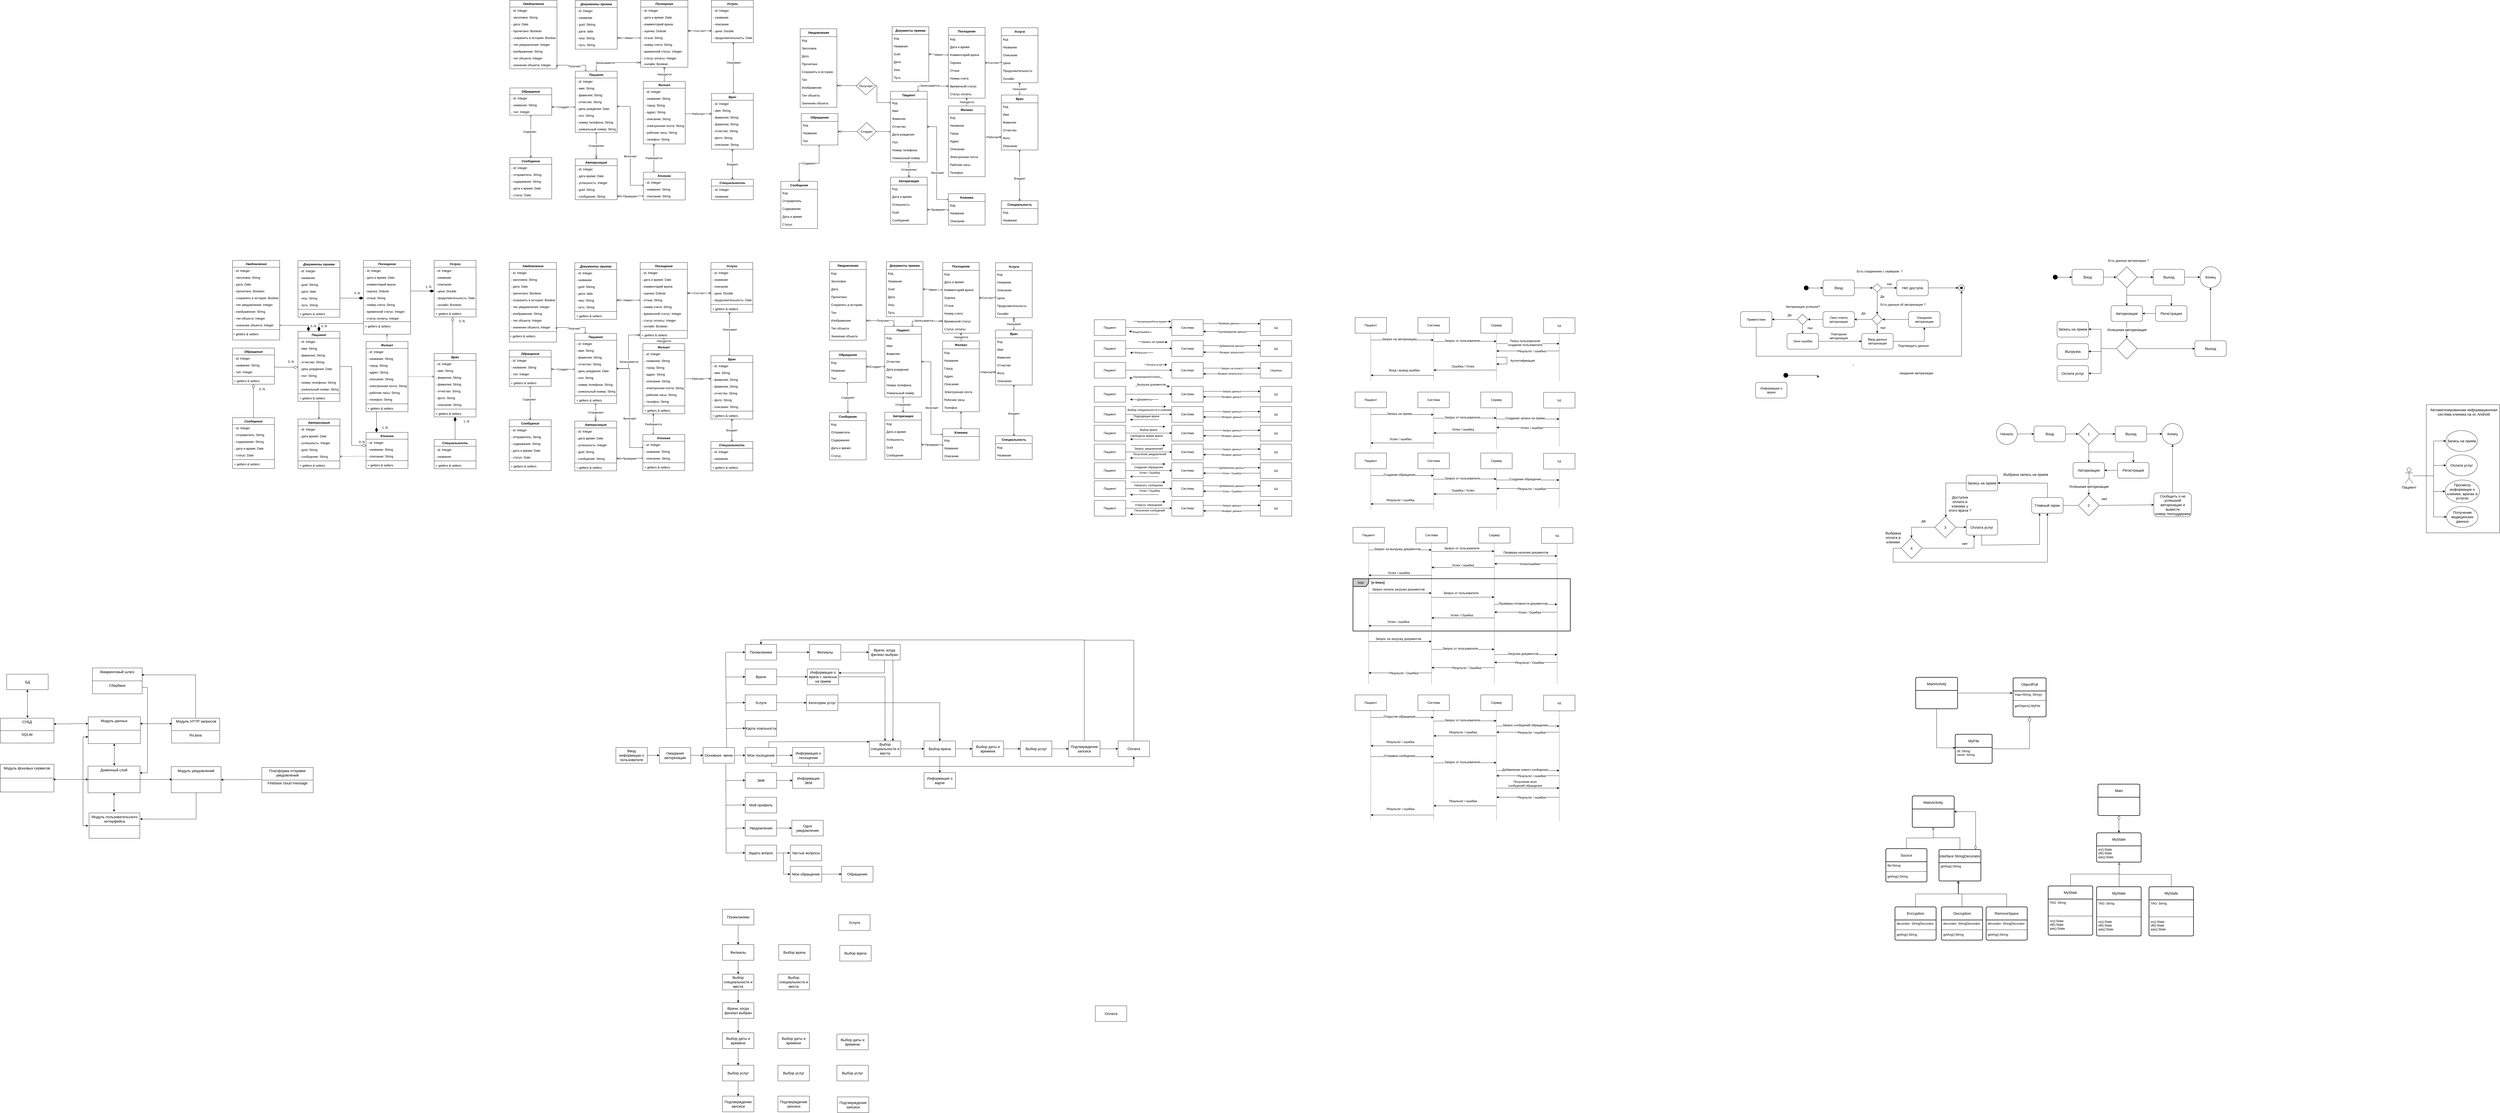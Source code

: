 <mxfile version="21.1.1" type="github">
  <diagram id="C5RBs43oDa-KdzZeNtuy" name="Page-1">
    <mxGraphModel dx="4429" dy="2697" grid="0" gridSize="10" guides="1" tooltips="1" connect="1" arrows="1" fold="1" page="0" pageScale="1" pageWidth="827" pageHeight="1169" math="0" shadow="0">
      <root>
        <mxCell id="WIyWlLk6GJQsqaUBKTNV-0" />
        <mxCell id="WIyWlLk6GJQsqaUBKTNV-1" parent="WIyWlLk6GJQsqaUBKTNV-0" />
        <mxCell id="ioIIYr05m0eiF5SjTYDf-154" value="" style="rounded=0;whiteSpace=wrap;html=1;fontSize=14;" parent="WIyWlLk6GJQsqaUBKTNV-1" vertex="1">
          <mxGeometry x="6991" y="332" width="280" height="490" as="geometry" />
        </mxCell>
        <mxCell id="zhjT-75FeYI2IIjmYECM-142" style="edgeStyle=orthogonalEdgeStyle;rounded=0;orthogonalLoop=1;jettySize=auto;html=1;entryX=0.5;entryY=0;entryDx=0;entryDy=0;startArrow=ERone;startFill=0;endArrow=ERmany;endFill=0;" parent="WIyWlLk6GJQsqaUBKTNV-1" source="zkfFHV4jXpPFQw0GAbJ--0" target="zhjT-75FeYI2IIjmYECM-123" edge="1">
          <mxGeometry relative="1" as="geometry" />
        </mxCell>
        <mxCell id="Uxicud1bUH0R5qq1qfiO-5" value="Содержит" style="edgeLabel;html=1;align=center;verticalAlign=middle;resizable=0;points=[];" parent="zhjT-75FeYI2IIjmYECM-142" vertex="1" connectable="0">
          <mxGeometry x="-0.222" y="-4" relative="1" as="geometry">
            <mxPoint as="offset" />
          </mxGeometry>
        </mxCell>
        <mxCell id="zkfFHV4jXpPFQw0GAbJ--0" value="Обращения" style="swimlane;fontStyle=3;align=center;verticalAlign=top;childLayout=stackLayout;horizontal=1;startSize=26;horizontalStack=0;resizeParent=1;resizeLast=0;collapsible=1;marginBottom=0;rounded=0;shadow=0;strokeWidth=1;" parent="WIyWlLk6GJQsqaUBKTNV-1" vertex="1">
          <mxGeometry x="-330" y="124" width="160" height="138" as="geometry">
            <mxRectangle x="230" y="140" width="160" height="26" as="alternateBounds" />
          </mxGeometry>
        </mxCell>
        <mxCell id="zkfFHV4jXpPFQw0GAbJ--1" value="- id: Integer" style="text;align=left;verticalAlign=top;spacingLeft=4;spacingRight=4;overflow=hidden;rotatable=0;points=[[0,0.5],[1,0.5]];portConstraint=eastwest;" parent="zkfFHV4jXpPFQw0GAbJ--0" vertex="1">
          <mxGeometry y="26" width="160" height="26" as="geometry" />
        </mxCell>
        <mxCell id="zkfFHV4jXpPFQw0GAbJ--2" value="- название: String" style="text;align=left;verticalAlign=top;spacingLeft=4;spacingRight=4;overflow=hidden;rotatable=0;points=[[0,0.5],[1,0.5]];portConstraint=eastwest;rounded=0;shadow=0;html=0;" parent="zkfFHV4jXpPFQw0GAbJ--0" vertex="1">
          <mxGeometry y="52" width="160" height="26" as="geometry" />
        </mxCell>
        <mxCell id="zkfFHV4jXpPFQw0GAbJ--3" value="- тип: Integer" style="text;align=left;verticalAlign=top;spacingLeft=4;spacingRight=4;overflow=hidden;rotatable=0;points=[[0,0.5],[1,0.5]];portConstraint=eastwest;rounded=0;shadow=0;html=0;" parent="zkfFHV4jXpPFQw0GAbJ--0" vertex="1">
          <mxGeometry y="78" width="160" height="26" as="geometry" />
        </mxCell>
        <mxCell id="zkfFHV4jXpPFQw0GAbJ--4" value="" style="line;html=1;strokeWidth=1;align=left;verticalAlign=middle;spacingTop=-1;spacingLeft=3;spacingRight=3;rotatable=0;labelPosition=right;points=[];portConstraint=eastwest;" parent="zkfFHV4jXpPFQw0GAbJ--0" vertex="1">
          <mxGeometry y="104" width="160" height="8" as="geometry" />
        </mxCell>
        <mxCell id="zkfFHV4jXpPFQw0GAbJ--5" value="+ getters &amp; setters" style="text;align=left;verticalAlign=top;spacingLeft=4;spacingRight=4;overflow=hidden;rotatable=0;points=[[0,0.5],[1,0.5]];portConstraint=eastwest;" parent="zkfFHV4jXpPFQw0GAbJ--0" vertex="1">
          <mxGeometry y="112" width="160" height="26" as="geometry" />
        </mxCell>
        <mxCell id="zhjT-75FeYI2IIjmYECM-23" value="Разбивается" style="edgeStyle=orthogonalEdgeStyle;rounded=0;orthogonalLoop=1;jettySize=auto;html=1;endArrow=ERmany;endFill=0;startArrow=ERone;startFill=0;" parent="WIyWlLk6GJQsqaUBKTNV-1" source="zhjT-75FeYI2IIjmYECM-0" target="zhjT-75FeYI2IIjmYECM-6" edge="1">
          <mxGeometry relative="1" as="geometry">
            <Array as="points">
              <mxPoint x="220" y="390" />
              <mxPoint x="220" y="390" />
            </Array>
          </mxGeometry>
        </mxCell>
        <mxCell id="zhjT-75FeYI2IIjmYECM-144" style="edgeStyle=orthogonalEdgeStyle;rounded=0;orthogonalLoop=1;jettySize=auto;html=1;entryX=0.996;entryY=0.173;entryDx=0;entryDy=0;entryPerimeter=0;startArrow=ERone;startFill=0;endArrow=ERmany;endFill=0;exitX=0.008;exitY=0.918;exitDx=0;exitDy=0;exitPerimeter=0;" parent="WIyWlLk6GJQsqaUBKTNV-1" source="zhjT-75FeYI2IIjmYECM-1" target="zhjT-75FeYI2IIjmYECM-27" edge="1">
          <mxGeometry relative="1" as="geometry" />
        </mxCell>
        <mxCell id="Uxicud1bUH0R5qq1qfiO-6" value="Включает" style="edgeLabel;html=1;align=center;verticalAlign=middle;resizable=0;points=[];" parent="zhjT-75FeYI2IIjmYECM-144" vertex="1" connectable="0">
          <mxGeometry x="-0.196" relative="1" as="geometry">
            <mxPoint as="offset" />
          </mxGeometry>
        </mxCell>
        <mxCell id="zhjT-75FeYI2IIjmYECM-0" value="Клиника" style="swimlane;fontStyle=3;align=center;verticalAlign=top;childLayout=stackLayout;horizontal=1;startSize=26;horizontalStack=0;resizeParent=1;resizeLast=0;collapsible=1;marginBottom=0;rounded=0;shadow=0;strokeWidth=1;" parent="WIyWlLk6GJQsqaUBKTNV-1" vertex="1">
          <mxGeometry x="180" y="446" width="160" height="138" as="geometry">
            <mxRectangle x="230" y="140" width="160" height="26" as="alternateBounds" />
          </mxGeometry>
        </mxCell>
        <mxCell id="zhjT-75FeYI2IIjmYECM-1" value="- id: Integer" style="text;align=left;verticalAlign=top;spacingLeft=4;spacingRight=4;overflow=hidden;rotatable=0;points=[[0,0.5],[1,0.5]];portConstraint=eastwest;" parent="zhjT-75FeYI2IIjmYECM-0" vertex="1">
          <mxGeometry y="26" width="160" height="26" as="geometry" />
        </mxCell>
        <mxCell id="zhjT-75FeYI2IIjmYECM-2" value="- название: String" style="text;align=left;verticalAlign=top;spacingLeft=4;spacingRight=4;overflow=hidden;rotatable=0;points=[[0,0.5],[1,0.5]];portConstraint=eastwest;rounded=0;shadow=0;html=0;" parent="zhjT-75FeYI2IIjmYECM-0" vertex="1">
          <mxGeometry y="52" width="160" height="26" as="geometry" />
        </mxCell>
        <mxCell id="zhjT-75FeYI2IIjmYECM-143" value="- описание: String" style="text;align=left;verticalAlign=top;spacingLeft=4;spacingRight=4;overflow=hidden;rotatable=0;points=[[0,0.5],[1,0.5]];portConstraint=eastwest;rounded=0;shadow=0;html=0;" parent="zhjT-75FeYI2IIjmYECM-0" vertex="1">
          <mxGeometry y="78" width="160" height="26" as="geometry" />
        </mxCell>
        <mxCell id="zhjT-75FeYI2IIjmYECM-4" value="" style="line;html=1;strokeWidth=1;align=left;verticalAlign=middle;spacingTop=-1;spacingLeft=3;spacingRight=3;rotatable=0;labelPosition=right;points=[];portConstraint=eastwest;" parent="zhjT-75FeYI2IIjmYECM-0" vertex="1">
          <mxGeometry y="104" width="160" height="8" as="geometry" />
        </mxCell>
        <mxCell id="zhjT-75FeYI2IIjmYECM-5" value="+ getters &amp; setters" style="text;align=left;verticalAlign=top;spacingLeft=4;spacingRight=4;overflow=hidden;rotatable=0;points=[[0,0.5],[1,0.5]];portConstraint=eastwest;" parent="zhjT-75FeYI2IIjmYECM-0" vertex="1">
          <mxGeometry y="112" width="160" height="26" as="geometry" />
        </mxCell>
        <mxCell id="zhjT-75FeYI2IIjmYECM-76" value="Работает" style="edgeStyle=orthogonalEdgeStyle;rounded=0;orthogonalLoop=1;jettySize=auto;html=1;startArrow=baseDash;startFill=0;endArrow=ERmany;endFill=0;" parent="WIyWlLk6GJQsqaUBKTNV-1" source="zhjT-75FeYI2IIjmYECM-6" target="zhjT-75FeYI2IIjmYECM-68" edge="1">
          <mxGeometry relative="1" as="geometry">
            <Array as="points">
              <mxPoint x="310" y="236" />
              <mxPoint x="310" y="236" />
            </Array>
          </mxGeometry>
        </mxCell>
        <mxCell id="zhjT-75FeYI2IIjmYECM-118" value="Находятся" style="edgeStyle=orthogonalEdgeStyle;rounded=0;orthogonalLoop=1;jettySize=auto;html=1;entryX=0.5;entryY=1;entryDx=0;entryDy=0;startArrow=baseDash;startFill=0;endArrow=ERmany;endFill=0;" parent="WIyWlLk6GJQsqaUBKTNV-1" source="zhjT-75FeYI2IIjmYECM-6" target="zhjT-75FeYI2IIjmYECM-105" edge="1">
          <mxGeometry relative="1" as="geometry" />
        </mxCell>
        <mxCell id="zhjT-75FeYI2IIjmYECM-6" value="Филиал" style="swimlane;fontStyle=3;align=center;verticalAlign=top;childLayout=stackLayout;horizontal=1;startSize=26;horizontalStack=0;resizeParent=1;resizeLast=0;collapsible=1;marginBottom=0;rounded=0;shadow=0;strokeWidth=1;" parent="WIyWlLk6GJQsqaUBKTNV-1" vertex="1">
          <mxGeometry x="180" y="99" width="160" height="268" as="geometry">
            <mxRectangle x="230" y="140" width="160" height="26" as="alternateBounds" />
          </mxGeometry>
        </mxCell>
        <mxCell id="zhjT-75FeYI2IIjmYECM-7" value="- id: Integer" style="text;align=left;verticalAlign=top;spacingLeft=4;spacingRight=4;overflow=hidden;rotatable=0;points=[[0,0.5],[1,0.5]];portConstraint=eastwest;" parent="zhjT-75FeYI2IIjmYECM-6" vertex="1">
          <mxGeometry y="26" width="160" height="26" as="geometry" />
        </mxCell>
        <mxCell id="zhjT-75FeYI2IIjmYECM-8" value="- название; String    " style="text;align=left;verticalAlign=top;spacingLeft=4;spacingRight=4;overflow=hidden;rotatable=0;points=[[0,0.5],[1,0.5]];portConstraint=eastwest;rounded=0;shadow=0;html=0;" parent="zhjT-75FeYI2IIjmYECM-6" vertex="1">
          <mxGeometry y="52" width="160" height="26" as="geometry" />
        </mxCell>
        <mxCell id="zhjT-75FeYI2IIjmYECM-9" value="- город: String" style="text;align=left;verticalAlign=top;spacingLeft=4;spacingRight=4;overflow=hidden;rotatable=0;points=[[0,0.5],[1,0.5]];portConstraint=eastwest;rounded=0;shadow=0;html=0;" parent="zhjT-75FeYI2IIjmYECM-6" vertex="1">
          <mxGeometry y="78" width="160" height="26" as="geometry" />
        </mxCell>
        <mxCell id="zhjT-75FeYI2IIjmYECM-13" value="- адрес: String" style="text;align=left;verticalAlign=top;spacingLeft=4;spacingRight=4;overflow=hidden;rotatable=0;points=[[0,0.5],[1,0.5]];portConstraint=eastwest;rounded=0;shadow=0;html=0;" parent="zhjT-75FeYI2IIjmYECM-6" vertex="1">
          <mxGeometry y="104" width="160" height="26" as="geometry" />
        </mxCell>
        <mxCell id="zhjT-75FeYI2IIjmYECM-14" value="- описание: String" style="text;align=left;verticalAlign=top;spacingLeft=4;spacingRight=4;overflow=hidden;rotatable=0;points=[[0,0.5],[1,0.5]];portConstraint=eastwest;rounded=0;shadow=0;html=0;" parent="zhjT-75FeYI2IIjmYECM-6" vertex="1">
          <mxGeometry y="130" width="160" height="26" as="geometry" />
        </mxCell>
        <mxCell id="zhjT-75FeYI2IIjmYECM-12" value="- электронная почта: String" style="text;align=left;verticalAlign=top;spacingLeft=4;spacingRight=4;overflow=hidden;rotatable=0;points=[[0,0.5],[1,0.5]];portConstraint=eastwest;rounded=0;shadow=0;html=0;" parent="zhjT-75FeYI2IIjmYECM-6" vertex="1">
          <mxGeometry y="156" width="160" height="26" as="geometry" />
        </mxCell>
        <mxCell id="zhjT-75FeYI2IIjmYECM-15" value="- рабочие часы: String" style="text;align=left;verticalAlign=top;spacingLeft=4;spacingRight=4;overflow=hidden;rotatable=0;points=[[0,0.5],[1,0.5]];portConstraint=eastwest;rounded=0;shadow=0;html=0;" parent="zhjT-75FeYI2IIjmYECM-6" vertex="1">
          <mxGeometry y="182" width="160" height="26" as="geometry" />
        </mxCell>
        <mxCell id="zhjT-75FeYI2IIjmYECM-16" value="- телефон: String" style="text;align=left;verticalAlign=top;spacingLeft=4;spacingRight=4;overflow=hidden;rotatable=0;points=[[0,0.5],[1,0.5]];portConstraint=eastwest;rounded=0;shadow=0;html=0;" parent="zhjT-75FeYI2IIjmYECM-6" vertex="1">
          <mxGeometry y="208" width="160" height="26" as="geometry" />
        </mxCell>
        <mxCell id="zhjT-75FeYI2IIjmYECM-10" value="" style="line;html=1;strokeWidth=1;align=left;verticalAlign=middle;spacingTop=-1;spacingLeft=3;spacingRight=3;rotatable=0;labelPosition=right;points=[];portConstraint=eastwest;" parent="zhjT-75FeYI2IIjmYECM-6" vertex="1">
          <mxGeometry y="234" width="160" height="8" as="geometry" />
        </mxCell>
        <mxCell id="zhjT-75FeYI2IIjmYECM-11" value="+ getters &amp; setters" style="text;align=left;verticalAlign=top;spacingLeft=4;spacingRight=4;overflow=hidden;rotatable=0;points=[[0,0.5],[1,0.5]];portConstraint=eastwest;" parent="zhjT-75FeYI2IIjmYECM-6" vertex="1">
          <mxGeometry y="242" width="160" height="26" as="geometry" />
        </mxCell>
        <mxCell id="zhjT-75FeYI2IIjmYECM-45" value="Отправляет" style="edgeStyle=orthogonalEdgeStyle;rounded=0;orthogonalLoop=1;jettySize=auto;html=1;entryX=0.5;entryY=0;entryDx=0;entryDy=0;startArrow=ERone;startFill=0;endArrow=ERzeroToMany;endFill=0;" parent="WIyWlLk6GJQsqaUBKTNV-1" source="zhjT-75FeYI2IIjmYECM-17" target="zhjT-75FeYI2IIjmYECM-29" edge="1">
          <mxGeometry relative="1" as="geometry" />
        </mxCell>
        <mxCell id="zhjT-75FeYI2IIjmYECM-58" style="edgeStyle=orthogonalEdgeStyle;rounded=0;orthogonalLoop=1;jettySize=auto;html=1;entryX=1;entryY=0.5;entryDx=0;entryDy=0;startArrow=ERone;startFill=0;endArrow=ERmany;endFill=0;exitX=0.25;exitY=0;exitDx=0;exitDy=0;" parent="WIyWlLk6GJQsqaUBKTNV-1" source="zhjT-75FeYI2IIjmYECM-17" target="zhjT-75FeYI2IIjmYECM-56" edge="1">
          <mxGeometry relative="1" as="geometry">
            <Array as="points">
              <mxPoint x="-40" y="37" />
            </Array>
          </mxGeometry>
        </mxCell>
        <mxCell id="Uxicud1bUH0R5qq1qfiO-0" value="Получает" style="edgeLabel;html=1;align=center;verticalAlign=middle;resizable=0;points=[];" parent="zhjT-75FeYI2IIjmYECM-58" vertex="1" connectable="0">
          <mxGeometry x="-0.004" y="4" relative="1" as="geometry">
            <mxPoint as="offset" />
          </mxGeometry>
        </mxCell>
        <mxCell id="zhjT-75FeYI2IIjmYECM-116" style="edgeStyle=orthogonalEdgeStyle;rounded=0;orthogonalLoop=1;jettySize=auto;html=1;entryX=0;entryY=0.5;entryDx=0;entryDy=0;startArrow=ERone;startFill=0;endArrow=ERzeroToMany;endFill=0;" parent="WIyWlLk6GJQsqaUBKTNV-1" source="zhjT-75FeYI2IIjmYECM-17" target="zhjT-75FeYI2IIjmYECM-110" edge="1">
          <mxGeometry relative="1" as="geometry" />
        </mxCell>
        <mxCell id="Uxicud1bUH0R5qq1qfiO-1" value="Записывается " style="edgeLabel;html=1;align=center;verticalAlign=middle;resizable=0;points=[];" parent="zhjT-75FeYI2IIjmYECM-116" vertex="1" connectable="0">
          <mxGeometry x="-0.347" y="-1" relative="1" as="geometry">
            <mxPoint as="offset" />
          </mxGeometry>
        </mxCell>
        <mxCell id="zhjT-75FeYI2IIjmYECM-141" value="Создает" style="edgeStyle=orthogonalEdgeStyle;rounded=0;orthogonalLoop=1;jettySize=auto;html=1;startArrow=ERone;startFill=0;endArrow=ERmany;endFill=0;entryX=1.003;entryY=0.796;entryDx=0;entryDy=0;entryPerimeter=0;" parent="WIyWlLk6GJQsqaUBKTNV-1" source="zhjT-75FeYI2IIjmYECM-17" target="zkfFHV4jXpPFQw0GAbJ--2" edge="1">
          <mxGeometry relative="1" as="geometry">
            <mxPoint x="-140" y="194" as="targetPoint" />
            <Array as="points">
              <mxPoint x="-120" y="197" />
              <mxPoint x="-120" y="197" />
            </Array>
          </mxGeometry>
        </mxCell>
        <mxCell id="zhjT-75FeYI2IIjmYECM-17" value="Пациент " style="swimlane;fontStyle=3;align=center;verticalAlign=top;childLayout=stackLayout;horizontal=1;startSize=26;horizontalStack=0;resizeParent=1;resizeLast=0;collapsible=1;marginBottom=0;rounded=0;shadow=0;strokeWidth=1;" parent="WIyWlLk6GJQsqaUBKTNV-1" vertex="1">
          <mxGeometry x="-80" y="60" width="160" height="268" as="geometry">
            <mxRectangle x="230" y="140" width="160" height="26" as="alternateBounds" />
          </mxGeometry>
        </mxCell>
        <mxCell id="zhjT-75FeYI2IIjmYECM-18" value="- id: Integer" style="text;align=left;verticalAlign=top;spacingLeft=4;spacingRight=4;overflow=hidden;rotatable=0;points=[[0,0.5],[1,0.5]];portConstraint=eastwest;" parent="zhjT-75FeYI2IIjmYECM-17" vertex="1">
          <mxGeometry y="26" width="160" height="26" as="geometry" />
        </mxCell>
        <mxCell id="zhjT-75FeYI2IIjmYECM-19" value="- имя: String" style="text;align=left;verticalAlign=top;spacingLeft=4;spacingRight=4;overflow=hidden;rotatable=0;points=[[0,0.5],[1,0.5]];portConstraint=eastwest;rounded=0;shadow=0;html=0;" parent="zhjT-75FeYI2IIjmYECM-17" vertex="1">
          <mxGeometry y="52" width="160" height="26" as="geometry" />
        </mxCell>
        <mxCell id="zhjT-75FeYI2IIjmYECM-25" value="- фамилия; String" style="text;align=left;verticalAlign=top;spacingLeft=4;spacingRight=4;overflow=hidden;rotatable=0;points=[[0,0.5],[1,0.5]];portConstraint=eastwest;rounded=0;shadow=0;html=0;" parent="zhjT-75FeYI2IIjmYECM-17" vertex="1">
          <mxGeometry y="78" width="160" height="26" as="geometry" />
        </mxCell>
        <mxCell id="zhjT-75FeYI2IIjmYECM-26" value="- отчество: String" style="text;align=left;verticalAlign=top;spacingLeft=4;spacingRight=4;overflow=hidden;rotatable=0;points=[[0,0.5],[1,0.5]];portConstraint=eastwest;rounded=0;shadow=0;html=0;" parent="zhjT-75FeYI2IIjmYECM-17" vertex="1">
          <mxGeometry y="104" width="160" height="26" as="geometry" />
        </mxCell>
        <mxCell id="zhjT-75FeYI2IIjmYECM-27" value="- день рождения: Date" style="text;align=left;verticalAlign=top;spacingLeft=4;spacingRight=4;overflow=hidden;rotatable=0;points=[[0,0.5],[1,0.5]];portConstraint=eastwest;rounded=0;shadow=0;html=0;" parent="zhjT-75FeYI2IIjmYECM-17" vertex="1">
          <mxGeometry y="130" width="160" height="26" as="geometry" />
        </mxCell>
        <mxCell id="zhjT-75FeYI2IIjmYECM-24" value="- пол: String" style="text;align=left;verticalAlign=top;spacingLeft=4;spacingRight=4;overflow=hidden;rotatable=0;points=[[0,0.5],[1,0.5]];portConstraint=eastwest;rounded=0;shadow=0;html=0;" parent="zhjT-75FeYI2IIjmYECM-17" vertex="1">
          <mxGeometry y="156" width="160" height="26" as="geometry" />
        </mxCell>
        <mxCell id="zhjT-75FeYI2IIjmYECM-20" value="- номер телефона: String" style="text;align=left;verticalAlign=top;spacingLeft=4;spacingRight=4;overflow=hidden;rotatable=0;points=[[0,0.5],[1,0.5]];portConstraint=eastwest;rounded=0;shadow=0;html=0;" parent="zhjT-75FeYI2IIjmYECM-17" vertex="1">
          <mxGeometry y="182" width="160" height="26" as="geometry" />
        </mxCell>
        <mxCell id="zhjT-75FeYI2IIjmYECM-28" value="- уникальный номер: String" style="text;align=left;verticalAlign=top;spacingLeft=4;spacingRight=4;overflow=hidden;rotatable=0;points=[[0,0.5],[1,0.5]];portConstraint=eastwest;rounded=0;shadow=0;html=0;" parent="zhjT-75FeYI2IIjmYECM-17" vertex="1">
          <mxGeometry y="208" width="160" height="26" as="geometry" />
        </mxCell>
        <mxCell id="zhjT-75FeYI2IIjmYECM-21" value="" style="line;html=1;strokeWidth=1;align=left;verticalAlign=middle;spacingTop=-1;spacingLeft=3;spacingRight=3;rotatable=0;labelPosition=right;points=[];portConstraint=eastwest;" parent="zhjT-75FeYI2IIjmYECM-17" vertex="1">
          <mxGeometry y="234" width="160" height="8" as="geometry" />
        </mxCell>
        <mxCell id="zhjT-75FeYI2IIjmYECM-22" value="+ getters &amp; setters" style="text;align=left;verticalAlign=top;spacingLeft=4;spacingRight=4;overflow=hidden;rotatable=0;points=[[0,0.5],[1,0.5]];portConstraint=eastwest;" parent="zhjT-75FeYI2IIjmYECM-17" vertex="1">
          <mxGeometry y="242" width="160" height="26" as="geometry" />
        </mxCell>
        <mxCell id="zhjT-75FeYI2IIjmYECM-29" value="Авторизация" style="swimlane;fontStyle=3;align=center;verticalAlign=top;childLayout=stackLayout;horizontal=1;startSize=26;horizontalStack=0;resizeParent=1;resizeLast=0;collapsible=1;marginBottom=0;rounded=0;shadow=0;strokeWidth=1;" parent="WIyWlLk6GJQsqaUBKTNV-1" vertex="1">
          <mxGeometry x="-80" y="395" width="160" height="190" as="geometry">
            <mxRectangle x="230" y="140" width="160" height="26" as="alternateBounds" />
          </mxGeometry>
        </mxCell>
        <mxCell id="zhjT-75FeYI2IIjmYECM-30" value="- id: Integer" style="text;align=left;verticalAlign=top;spacingLeft=4;spacingRight=4;overflow=hidden;rotatable=0;points=[[0,0.5],[1,0.5]];portConstraint=eastwest;" parent="zhjT-75FeYI2IIjmYECM-29" vertex="1">
          <mxGeometry y="26" width="160" height="26" as="geometry" />
        </mxCell>
        <mxCell id="zhjT-75FeYI2IIjmYECM-31" value="- дата время: Date" style="text;align=left;verticalAlign=top;spacingLeft=4;spacingRight=4;overflow=hidden;rotatable=0;points=[[0,0.5],[1,0.5]];portConstraint=eastwest;rounded=0;shadow=0;html=0;" parent="zhjT-75FeYI2IIjmYECM-29" vertex="1">
          <mxGeometry y="52" width="160" height="26" as="geometry" />
        </mxCell>
        <mxCell id="zhjT-75FeYI2IIjmYECM-41" value="- успешность: Integer" style="text;align=left;verticalAlign=top;spacingLeft=4;spacingRight=4;overflow=hidden;rotatable=0;points=[[0,0.5],[1,0.5]];portConstraint=eastwest;rounded=0;shadow=0;html=0;" parent="zhjT-75FeYI2IIjmYECM-29" vertex="1">
          <mxGeometry y="78" width="160" height="26" as="geometry" />
        </mxCell>
        <mxCell id="zhjT-75FeYI2IIjmYECM-42" value="- guid: String" style="text;align=left;verticalAlign=top;spacingLeft=4;spacingRight=4;overflow=hidden;rotatable=0;points=[[0,0.5],[1,0.5]];portConstraint=eastwest;rounded=0;shadow=0;html=0;" parent="zhjT-75FeYI2IIjmYECM-29" vertex="1">
          <mxGeometry y="104" width="160" height="26" as="geometry" />
        </mxCell>
        <mxCell id="zhjT-75FeYI2IIjmYECM-43" value="- сообщение: String" style="text;align=left;verticalAlign=top;spacingLeft=4;spacingRight=4;overflow=hidden;rotatable=0;points=[[0,0.5],[1,0.5]];portConstraint=eastwest;rounded=0;shadow=0;html=0;" parent="zhjT-75FeYI2IIjmYECM-29" vertex="1">
          <mxGeometry y="130" width="160" height="26" as="geometry" />
        </mxCell>
        <mxCell id="zhjT-75FeYI2IIjmYECM-33" value="" style="line;html=1;strokeWidth=1;align=left;verticalAlign=middle;spacingTop=-1;spacingLeft=3;spacingRight=3;rotatable=0;labelPosition=right;points=[];portConstraint=eastwest;" parent="zhjT-75FeYI2IIjmYECM-29" vertex="1">
          <mxGeometry y="156" width="160" height="8" as="geometry" />
        </mxCell>
        <mxCell id="zhjT-75FeYI2IIjmYECM-34" value="+ getters &amp; setters" style="text;align=left;verticalAlign=top;spacingLeft=4;spacingRight=4;overflow=hidden;rotatable=0;points=[[0,0.5],[1,0.5]];portConstraint=eastwest;" parent="zhjT-75FeYI2IIjmYECM-29" vertex="1">
          <mxGeometry y="164" width="160" height="26" as="geometry" />
        </mxCell>
        <mxCell id="zhjT-75FeYI2IIjmYECM-44" value="Проверяет" style="edgeStyle=orthogonalEdgeStyle;rounded=0;orthogonalLoop=1;jettySize=auto;html=1;entryX=1;entryY=0.5;entryDx=0;entryDy=0;startArrow=ERone;startFill=0;endArrow=ERzeroToMany;endFill=0;exitX=0;exitY=0.5;exitDx=0;exitDy=0;" parent="WIyWlLk6GJQsqaUBKTNV-1" source="zhjT-75FeYI2IIjmYECM-143" target="zhjT-75FeYI2IIjmYECM-43" edge="1">
          <mxGeometry relative="1" as="geometry" />
        </mxCell>
        <mxCell id="zhjT-75FeYI2IIjmYECM-46" value="Уведомления" style="swimlane;fontStyle=3;align=center;verticalAlign=top;childLayout=stackLayout;horizontal=1;startSize=26;horizontalStack=0;resizeParent=1;resizeLast=0;collapsible=1;marginBottom=0;rounded=0;shadow=0;strokeWidth=1;" parent="WIyWlLk6GJQsqaUBKTNV-1" vertex="1">
          <mxGeometry x="-330" y="-211" width="180" height="304" as="geometry">
            <mxRectangle x="230" y="140" width="160" height="26" as="alternateBounds" />
          </mxGeometry>
        </mxCell>
        <mxCell id="zhjT-75FeYI2IIjmYECM-47" value="- id: Integer" style="text;align=left;verticalAlign=top;spacingLeft=4;spacingRight=4;overflow=hidden;rotatable=0;points=[[0,0.5],[1,0.5]];portConstraint=eastwest;" parent="zhjT-75FeYI2IIjmYECM-46" vertex="1">
          <mxGeometry y="26" width="180" height="26" as="geometry" />
        </mxCell>
        <mxCell id="zhjT-75FeYI2IIjmYECM-48" value="- заголовок: String" style="text;align=left;verticalAlign=top;spacingLeft=4;spacingRight=4;overflow=hidden;rotatable=0;points=[[0,0.5],[1,0.5]];portConstraint=eastwest;rounded=0;shadow=0;html=0;" parent="zhjT-75FeYI2IIjmYECM-46" vertex="1">
          <mxGeometry y="52" width="180" height="26" as="geometry" />
        </mxCell>
        <mxCell id="zhjT-75FeYI2IIjmYECM-49" value="- дата: Date" style="text;align=left;verticalAlign=top;spacingLeft=4;spacingRight=4;overflow=hidden;rotatable=0;points=[[0,0.5],[1,0.5]];portConstraint=eastwest;rounded=0;shadow=0;html=0;" parent="zhjT-75FeYI2IIjmYECM-46" vertex="1">
          <mxGeometry y="78" width="180" height="26" as="geometry" />
        </mxCell>
        <mxCell id="zhjT-75FeYI2IIjmYECM-52" value="- прочитано: Boolean" style="text;align=left;verticalAlign=top;spacingLeft=4;spacingRight=4;overflow=hidden;rotatable=0;points=[[0,0.5],[1,0.5]];portConstraint=eastwest;rounded=0;shadow=0;html=0;" parent="zhjT-75FeYI2IIjmYECM-46" vertex="1">
          <mxGeometry y="104" width="180" height="26" as="geometry" />
        </mxCell>
        <mxCell id="zhjT-75FeYI2IIjmYECM-57" value="- сохранить в истории: Boolean" style="text;align=left;verticalAlign=top;spacingLeft=4;spacingRight=4;overflow=hidden;rotatable=0;points=[[0,0.5],[1,0.5]];portConstraint=eastwest;rounded=0;shadow=0;html=0;" parent="zhjT-75FeYI2IIjmYECM-46" vertex="1">
          <mxGeometry y="130" width="180" height="26" as="geometry" />
        </mxCell>
        <mxCell id="zhjT-75FeYI2IIjmYECM-53" value="- тип уведомления: Integer" style="text;align=left;verticalAlign=top;spacingLeft=4;spacingRight=4;overflow=hidden;rotatable=0;points=[[0,0.5],[1,0.5]];portConstraint=eastwest;rounded=0;shadow=0;html=0;" parent="zhjT-75FeYI2IIjmYECM-46" vertex="1">
          <mxGeometry y="156" width="180" height="26" as="geometry" />
        </mxCell>
        <mxCell id="zhjT-75FeYI2IIjmYECM-55" value="- изображение: String" style="text;align=left;verticalAlign=top;spacingLeft=4;spacingRight=4;overflow=hidden;rotatable=0;points=[[0,0.5],[1,0.5]];portConstraint=eastwest;rounded=0;shadow=0;html=0;" parent="zhjT-75FeYI2IIjmYECM-46" vertex="1">
          <mxGeometry y="182" width="180" height="26" as="geometry" />
        </mxCell>
        <mxCell id="zhjT-75FeYI2IIjmYECM-54" value="- тип объекта: Integer" style="text;align=left;verticalAlign=top;spacingLeft=4;spacingRight=4;overflow=hidden;rotatable=0;points=[[0,0.5],[1,0.5]];portConstraint=eastwest;rounded=0;shadow=0;html=0;" parent="zhjT-75FeYI2IIjmYECM-46" vertex="1">
          <mxGeometry y="208" width="180" height="26" as="geometry" />
        </mxCell>
        <mxCell id="zhjT-75FeYI2IIjmYECM-56" value="- значение объекта: Integer" style="text;align=left;verticalAlign=top;spacingLeft=4;spacingRight=4;overflow=hidden;rotatable=0;points=[[0,0.5],[1,0.5]];portConstraint=eastwest;rounded=0;shadow=0;html=0;" parent="zhjT-75FeYI2IIjmYECM-46" vertex="1">
          <mxGeometry y="234" width="180" height="26" as="geometry" />
        </mxCell>
        <mxCell id="zhjT-75FeYI2IIjmYECM-50" value="" style="line;html=1;strokeWidth=1;align=left;verticalAlign=middle;spacingTop=-1;spacingLeft=3;spacingRight=3;rotatable=0;labelPosition=right;points=[];portConstraint=eastwest;" parent="zhjT-75FeYI2IIjmYECM-46" vertex="1">
          <mxGeometry y="260" width="180" height="8" as="geometry" />
        </mxCell>
        <mxCell id="ioIIYr05m0eiF5SjTYDf-0" value="+ getters &amp;amp; setters" style="text;whiteSpace=wrap;html=1;" parent="zhjT-75FeYI2IIjmYECM-46" vertex="1">
          <mxGeometry y="268" width="180" height="36" as="geometry" />
        </mxCell>
        <mxCell id="zhjT-75FeYI2IIjmYECM-86" value="Владеет" style="edgeStyle=orthogonalEdgeStyle;rounded=0;orthogonalLoop=1;jettySize=auto;html=1;entryX=0.5;entryY=0;entryDx=0;entryDy=0;startArrow=ERmany;startFill=0;endArrow=ERmany;endFill=0;" parent="WIyWlLk6GJQsqaUBKTNV-1" source="zhjT-75FeYI2IIjmYECM-65" target="zhjT-75FeYI2IIjmYECM-77" edge="1">
          <mxGeometry relative="1" as="geometry">
            <mxPoint x="770" y="521" as="targetPoint" />
          </mxGeometry>
        </mxCell>
        <mxCell id="zhjT-75FeYI2IIjmYECM-103" style="edgeStyle=orthogonalEdgeStyle;rounded=0;orthogonalLoop=1;jettySize=auto;html=1;startArrow=ERone;startFill=0;endArrow=ERmany;endFill=0;entryX=0.442;entryY=1.026;entryDx=0;entryDy=0;entryPerimeter=0;" parent="WIyWlLk6GJQsqaUBKTNV-1" source="zhjT-75FeYI2IIjmYECM-65" target="zhjT-75FeYI2IIjmYECM-100" edge="1">
          <mxGeometry relative="1" as="geometry">
            <Array as="points">
              <mxPoint x="511" y="119" />
              <mxPoint x="511" y="119" />
            </Array>
          </mxGeometry>
        </mxCell>
        <mxCell id="Uxicud1bUH0R5qq1qfiO-3" value="Оказывает" style="edgeLabel;html=1;align=center;verticalAlign=middle;resizable=0;points=[];" parent="zhjT-75FeYI2IIjmYECM-103" vertex="1" connectable="0">
          <mxGeometry x="0.215" y="-1" relative="1" as="geometry">
            <mxPoint as="offset" />
          </mxGeometry>
        </mxCell>
        <mxCell id="zhjT-75FeYI2IIjmYECM-65" value="Врач" style="swimlane;fontStyle=3;align=center;verticalAlign=top;childLayout=stackLayout;horizontal=1;startSize=26;horizontalStack=0;resizeParent=1;resizeLast=0;collapsible=1;marginBottom=0;rounded=0;shadow=0;strokeWidth=1;" parent="WIyWlLk6GJQsqaUBKTNV-1" vertex="1">
          <mxGeometry x="440" y="145" width="160" height="242" as="geometry">
            <mxRectangle x="230" y="140" width="160" height="26" as="alternateBounds" />
          </mxGeometry>
        </mxCell>
        <mxCell id="zhjT-75FeYI2IIjmYECM-66" value="- id: Integer" style="text;align=left;verticalAlign=top;spacingLeft=4;spacingRight=4;overflow=hidden;rotatable=0;points=[[0,0.5],[1,0.5]];portConstraint=eastwest;" parent="zhjT-75FeYI2IIjmYECM-65" vertex="1">
          <mxGeometry y="26" width="160" height="26" as="geometry" />
        </mxCell>
        <mxCell id="zhjT-75FeYI2IIjmYECM-67" value="- имя: String" style="text;align=left;verticalAlign=top;spacingLeft=4;spacingRight=4;overflow=hidden;rotatable=0;points=[[0,0.5],[1,0.5]];portConstraint=eastwest;rounded=0;shadow=0;html=0;" parent="zhjT-75FeYI2IIjmYECM-65" vertex="1">
          <mxGeometry y="52" width="160" height="26" as="geometry" />
        </mxCell>
        <mxCell id="zhjT-75FeYI2IIjmYECM-68" value="- фамилия; String" style="text;align=left;verticalAlign=top;spacingLeft=4;spacingRight=4;overflow=hidden;rotatable=0;points=[[0,0.5],[1,0.5]];portConstraint=eastwest;rounded=0;shadow=0;html=0;" parent="zhjT-75FeYI2IIjmYECM-65" vertex="1">
          <mxGeometry y="78" width="160" height="26" as="geometry" />
        </mxCell>
        <mxCell id="sZ-A77ZLaDoZmw21UOBd-0" value="- фамилия; String" style="text;align=left;verticalAlign=top;spacingLeft=4;spacingRight=4;overflow=hidden;rotatable=0;points=[[0,0.5],[1,0.5]];portConstraint=eastwest;rounded=0;shadow=0;html=0;" parent="zhjT-75FeYI2IIjmYECM-65" vertex="1">
          <mxGeometry y="104" width="160" height="26" as="geometry" />
        </mxCell>
        <mxCell id="zhjT-75FeYI2IIjmYECM-69" value="- отчество: String" style="text;align=left;verticalAlign=top;spacingLeft=4;spacingRight=4;overflow=hidden;rotatable=0;points=[[0,0.5],[1,0.5]];portConstraint=eastwest;rounded=0;shadow=0;html=0;" parent="zhjT-75FeYI2IIjmYECM-65" vertex="1">
          <mxGeometry y="130" width="160" height="26" as="geometry" />
        </mxCell>
        <mxCell id="zhjT-75FeYI2IIjmYECM-84" value="- фото: String" style="text;align=left;verticalAlign=top;spacingLeft=4;spacingRight=4;overflow=hidden;rotatable=0;points=[[0,0.5],[1,0.5]];portConstraint=eastwest;rounded=0;shadow=0;html=0;" parent="zhjT-75FeYI2IIjmYECM-65" vertex="1">
          <mxGeometry y="156" width="160" height="26" as="geometry" />
        </mxCell>
        <mxCell id="zhjT-75FeYI2IIjmYECM-85" value="- описание: String" style="text;align=left;verticalAlign=top;spacingLeft=4;spacingRight=4;overflow=hidden;rotatable=0;points=[[0,0.5],[1,0.5]];portConstraint=eastwest;rounded=0;shadow=0;html=0;" parent="zhjT-75FeYI2IIjmYECM-65" vertex="1">
          <mxGeometry y="182" width="160" height="26" as="geometry" />
        </mxCell>
        <mxCell id="zhjT-75FeYI2IIjmYECM-74" value="" style="line;html=1;strokeWidth=1;align=left;verticalAlign=middle;spacingTop=-1;spacingLeft=3;spacingRight=3;rotatable=0;labelPosition=right;points=[];portConstraint=eastwest;" parent="zhjT-75FeYI2IIjmYECM-65" vertex="1">
          <mxGeometry y="208" width="160" height="8" as="geometry" />
        </mxCell>
        <mxCell id="zhjT-75FeYI2IIjmYECM-75" value="+ getters &amp; setters" style="text;align=left;verticalAlign=top;spacingLeft=4;spacingRight=4;overflow=hidden;rotatable=0;points=[[0,0.5],[1,0.5]];portConstraint=eastwest;" parent="zhjT-75FeYI2IIjmYECM-65" vertex="1">
          <mxGeometry y="216" width="160" height="26" as="geometry" />
        </mxCell>
        <mxCell id="zhjT-75FeYI2IIjmYECM-77" value="Специальность" style="swimlane;fontStyle=3;align=center;verticalAlign=top;childLayout=stackLayout;horizontal=1;startSize=26;horizontalStack=0;resizeParent=1;resizeLast=0;collapsible=1;marginBottom=0;rounded=0;shadow=0;strokeWidth=1;" parent="WIyWlLk6GJQsqaUBKTNV-1" vertex="1">
          <mxGeometry x="440" y="473" width="160" height="112" as="geometry">
            <mxRectangle x="230" y="140" width="160" height="26" as="alternateBounds" />
          </mxGeometry>
        </mxCell>
        <mxCell id="zhjT-75FeYI2IIjmYECM-78" value="- id: Integer" style="text;align=left;verticalAlign=top;spacingLeft=4;spacingRight=4;overflow=hidden;rotatable=0;points=[[0,0.5],[1,0.5]];portConstraint=eastwest;" parent="zhjT-75FeYI2IIjmYECM-77" vertex="1">
          <mxGeometry y="26" width="160" height="26" as="geometry" />
        </mxCell>
        <mxCell id="zhjT-75FeYI2IIjmYECM-79" value="- название" style="text;align=left;verticalAlign=top;spacingLeft=4;spacingRight=4;overflow=hidden;rotatable=0;points=[[0,0.5],[1,0.5]];portConstraint=eastwest;rounded=0;shadow=0;html=0;" parent="zhjT-75FeYI2IIjmYECM-77" vertex="1">
          <mxGeometry y="52" width="160" height="26" as="geometry" />
        </mxCell>
        <mxCell id="zhjT-75FeYI2IIjmYECM-82" value="" style="line;html=1;strokeWidth=1;align=left;verticalAlign=middle;spacingTop=-1;spacingLeft=3;spacingRight=3;rotatable=0;labelPosition=right;points=[];portConstraint=eastwest;" parent="zhjT-75FeYI2IIjmYECM-77" vertex="1">
          <mxGeometry y="78" width="160" height="8" as="geometry" />
        </mxCell>
        <mxCell id="zhjT-75FeYI2IIjmYECM-83" value="+ getters &amp; setters" style="text;align=left;verticalAlign=top;spacingLeft=4;spacingRight=4;overflow=hidden;rotatable=0;points=[[0,0.5],[1,0.5]];portConstraint=eastwest;" parent="zhjT-75FeYI2IIjmYECM-77" vertex="1">
          <mxGeometry y="86" width="160" height="26" as="geometry" />
        </mxCell>
        <mxCell id="zhjT-75FeYI2IIjmYECM-119" value="Состоит" style="edgeStyle=orthogonalEdgeStyle;rounded=0;orthogonalLoop=1;jettySize=auto;html=1;startArrow=ERmany;startFill=0;endArrow=ERoneToMany;endFill=0;exitX=0;exitY=0.5;exitDx=0;exitDy=0;" parent="WIyWlLk6GJQsqaUBKTNV-1" source="zhjT-75FeYI2IIjmYECM-98" target="zhjT-75FeYI2IIjmYECM-111" edge="1">
          <mxGeometry relative="1" as="geometry">
            <Array as="points" />
            <mxPoint x="460" y="-110" as="sourcePoint" />
          </mxGeometry>
        </mxCell>
        <mxCell id="zhjT-75FeYI2IIjmYECM-96" value="Услуги" style="swimlane;fontStyle=3;align=center;verticalAlign=top;childLayout=stackLayout;horizontal=1;startSize=26;horizontalStack=0;resizeParent=1;resizeLast=0;collapsible=1;marginBottom=0;rounded=0;shadow=0;strokeWidth=1;" parent="WIyWlLk6GJQsqaUBKTNV-1" vertex="1">
          <mxGeometry x="440" y="-211" width="160" height="190" as="geometry">
            <mxRectangle x="230" y="140" width="160" height="26" as="alternateBounds" />
          </mxGeometry>
        </mxCell>
        <mxCell id="zhjT-75FeYI2IIjmYECM-97" value="- id: Integer" style="text;align=left;verticalAlign=top;spacingLeft=4;spacingRight=4;overflow=hidden;rotatable=0;points=[[0,0.5],[1,0.5]];portConstraint=eastwest;" parent="zhjT-75FeYI2IIjmYECM-96" vertex="1">
          <mxGeometry y="26" width="160" height="26" as="geometry" />
        </mxCell>
        <mxCell id="zhjT-75FeYI2IIjmYECM-101" value="- название" style="text;align=left;verticalAlign=top;spacingLeft=4;spacingRight=4;overflow=hidden;rotatable=0;points=[[0,0.5],[1,0.5]];portConstraint=eastwest;rounded=0;shadow=0;html=0;" parent="zhjT-75FeYI2IIjmYECM-96" vertex="1">
          <mxGeometry y="52" width="160" height="26" as="geometry" />
        </mxCell>
        <mxCell id="zhjT-75FeYI2IIjmYECM-102" value="- описание" style="text;align=left;verticalAlign=top;spacingLeft=4;spacingRight=4;overflow=hidden;rotatable=0;points=[[0,0.5],[1,0.5]];portConstraint=eastwest;rounded=0;shadow=0;html=0;" parent="zhjT-75FeYI2IIjmYECM-96" vertex="1">
          <mxGeometry y="78" width="160" height="26" as="geometry" />
        </mxCell>
        <mxCell id="zhjT-75FeYI2IIjmYECM-98" value="- цена: Double" style="text;align=left;verticalAlign=top;spacingLeft=4;spacingRight=4;overflow=hidden;rotatable=0;points=[[0,0.5],[1,0.5]];portConstraint=eastwest;rounded=0;shadow=0;html=0;" parent="zhjT-75FeYI2IIjmYECM-96" vertex="1">
          <mxGeometry y="104" width="160" height="26" as="geometry" />
        </mxCell>
        <mxCell id="zhjT-75FeYI2IIjmYECM-104" value="- продолжительность: Date" style="text;align=left;verticalAlign=top;spacingLeft=4;spacingRight=4;overflow=hidden;rotatable=0;points=[[0,0.5],[1,0.5]];portConstraint=eastwest;rounded=0;shadow=0;html=0;" parent="zhjT-75FeYI2IIjmYECM-96" vertex="1">
          <mxGeometry y="130" width="160" height="26" as="geometry" />
        </mxCell>
        <mxCell id="zhjT-75FeYI2IIjmYECM-99" value="" style="line;html=1;strokeWidth=1;align=left;verticalAlign=middle;spacingTop=-1;spacingLeft=3;spacingRight=3;rotatable=0;labelPosition=right;points=[];portConstraint=eastwest;" parent="zhjT-75FeYI2IIjmYECM-96" vertex="1">
          <mxGeometry y="156" width="160" height="8" as="geometry" />
        </mxCell>
        <mxCell id="zhjT-75FeYI2IIjmYECM-100" value="+ getters &amp; setters" style="text;align=left;verticalAlign=top;spacingLeft=4;spacingRight=4;overflow=hidden;rotatable=0;points=[[0,0.5],[1,0.5]];portConstraint=eastwest;" parent="zhjT-75FeYI2IIjmYECM-96" vertex="1">
          <mxGeometry y="164" width="160" height="26" as="geometry" />
        </mxCell>
        <mxCell id="zhjT-75FeYI2IIjmYECM-140" value="Имеет" style="edgeStyle=orthogonalEdgeStyle;rounded=0;orthogonalLoop=1;jettySize=auto;html=1;entryX=1;entryY=0.5;entryDx=0;entryDy=0;startArrow=ERone;startFill=0;endArrow=ERzeroToMany;endFill=0;" parent="WIyWlLk6GJQsqaUBKTNV-1" source="zhjT-75FeYI2IIjmYECM-105" target="zhjT-75FeYI2IIjmYECM-138" edge="1">
          <mxGeometry relative="1" as="geometry">
            <Array as="points">
              <mxPoint x="110" y="-67" />
              <mxPoint x="110" y="-67" />
            </Array>
          </mxGeometry>
        </mxCell>
        <mxCell id="zhjT-75FeYI2IIjmYECM-105" value="Посещение" style="swimlane;fontStyle=3;align=center;verticalAlign=top;childLayout=stackLayout;horizontal=1;startSize=26;horizontalStack=0;resizeParent=1;resizeLast=0;collapsible=1;marginBottom=0;rounded=0;shadow=0;strokeWidth=1;" parent="WIyWlLk6GJQsqaUBKTNV-1" vertex="1">
          <mxGeometry x="170" y="-211" width="180" height="290" as="geometry">
            <mxRectangle x="230" y="140" width="160" height="26" as="alternateBounds" />
          </mxGeometry>
        </mxCell>
        <mxCell id="zhjT-75FeYI2IIjmYECM-106" value="- id: Integer" style="text;align=left;verticalAlign=top;spacingLeft=4;spacingRight=4;overflow=hidden;rotatable=0;points=[[0,0.5],[1,0.5]];portConstraint=eastwest;" parent="zhjT-75FeYI2IIjmYECM-105" vertex="1">
          <mxGeometry y="26" width="180" height="26" as="geometry" />
        </mxCell>
        <mxCell id="zhjT-75FeYI2IIjmYECM-107" value="- дата и время: Date" style="text;align=left;verticalAlign=top;spacingLeft=4;spacingRight=4;overflow=hidden;rotatable=0;points=[[0,0.5],[1,0.5]];portConstraint=eastwest;rounded=0;shadow=0;html=0;" parent="zhjT-75FeYI2IIjmYECM-105" vertex="1">
          <mxGeometry y="52" width="180" height="26" as="geometry" />
        </mxCell>
        <mxCell id="zhjT-75FeYI2IIjmYECM-108" value="- комментарий врача" style="text;align=left;verticalAlign=top;spacingLeft=4;spacingRight=4;overflow=hidden;rotatable=0;points=[[0,0.5],[1,0.5]];portConstraint=eastwest;rounded=0;shadow=0;html=0;" parent="zhjT-75FeYI2IIjmYECM-105" vertex="1">
          <mxGeometry y="78" width="180" height="26" as="geometry" />
        </mxCell>
        <mxCell id="zhjT-75FeYI2IIjmYECM-111" value="- оценка: Dobule" style="text;align=left;verticalAlign=top;spacingLeft=4;spacingRight=4;overflow=hidden;rotatable=0;points=[[0,0.5],[1,0.5]];portConstraint=eastwest;rounded=0;shadow=0;html=0;" parent="zhjT-75FeYI2IIjmYECM-105" vertex="1">
          <mxGeometry y="104" width="180" height="26" as="geometry" />
        </mxCell>
        <mxCell id="zhjT-75FeYI2IIjmYECM-112" value="- отзыв: String" style="text;align=left;verticalAlign=top;spacingLeft=4;spacingRight=4;overflow=hidden;rotatable=0;points=[[0,0.5],[1,0.5]];portConstraint=eastwest;rounded=0;shadow=0;html=0;" parent="zhjT-75FeYI2IIjmYECM-105" vertex="1">
          <mxGeometry y="130" width="180" height="26" as="geometry" />
        </mxCell>
        <mxCell id="zhjT-75FeYI2IIjmYECM-113" value="- номер счета: String" style="text;align=left;verticalAlign=top;spacingLeft=4;spacingRight=4;overflow=hidden;rotatable=0;points=[[0,0.5],[1,0.5]];portConstraint=eastwest;rounded=0;shadow=0;html=0;" parent="zhjT-75FeYI2IIjmYECM-105" vertex="1">
          <mxGeometry y="156" width="180" height="26" as="geometry" />
        </mxCell>
        <mxCell id="zhjT-75FeYI2IIjmYECM-114" value="- временной статус: Integer" style="text;align=left;verticalAlign=top;spacingLeft=4;spacingRight=4;overflow=hidden;rotatable=0;points=[[0,0.5],[1,0.5]];portConstraint=eastwest;rounded=0;shadow=0;html=0;" parent="zhjT-75FeYI2IIjmYECM-105" vertex="1">
          <mxGeometry y="182" width="180" height="26" as="geometry" />
        </mxCell>
        <mxCell id="zhjT-75FeYI2IIjmYECM-115" value="&amp;nbsp;- статус оплаты: Integer" style="text;whiteSpace=wrap;html=1;" parent="zhjT-75FeYI2IIjmYECM-105" vertex="1">
          <mxGeometry y="208" width="180" height="22" as="geometry" />
        </mxCell>
        <mxCell id="zhjT-75FeYI2IIjmYECM-121" value="- онлайн: Boolean" style="text;align=left;verticalAlign=top;spacingLeft=4;spacingRight=4;overflow=hidden;rotatable=0;points=[[0,0.5],[1,0.5]];portConstraint=eastwest;rounded=0;shadow=0;html=0;" parent="zhjT-75FeYI2IIjmYECM-105" vertex="1">
          <mxGeometry y="230" width="180" height="26" as="geometry" />
        </mxCell>
        <mxCell id="zhjT-75FeYI2IIjmYECM-109" value="" style="line;html=1;strokeWidth=1;align=left;verticalAlign=middle;spacingTop=-1;spacingLeft=3;spacingRight=3;rotatable=0;labelPosition=right;points=[];portConstraint=eastwest;" parent="zhjT-75FeYI2IIjmYECM-105" vertex="1">
          <mxGeometry y="256" width="180" height="8" as="geometry" />
        </mxCell>
        <mxCell id="zhjT-75FeYI2IIjmYECM-110" value="+ getters &amp; setters" style="text;align=left;verticalAlign=top;spacingLeft=4;spacingRight=4;overflow=hidden;rotatable=0;points=[[0,0.5],[1,0.5]];portConstraint=eastwest;" parent="zhjT-75FeYI2IIjmYECM-105" vertex="1">
          <mxGeometry y="264" width="180" height="26" as="geometry" />
        </mxCell>
        <mxCell id="zhjT-75FeYI2IIjmYECM-123" value="Сообщение" style="swimlane;fontStyle=3;align=center;verticalAlign=top;childLayout=stackLayout;horizontal=1;startSize=26;horizontalStack=0;resizeParent=1;resizeLast=0;collapsible=1;marginBottom=0;rounded=0;shadow=0;strokeWidth=1;" parent="WIyWlLk6GJQsqaUBKTNV-1" vertex="1">
          <mxGeometry x="-330" y="390" width="160" height="194" as="geometry">
            <mxRectangle x="230" y="140" width="160" height="26" as="alternateBounds" />
          </mxGeometry>
        </mxCell>
        <mxCell id="zhjT-75FeYI2IIjmYECM-124" value="- id: Integer" style="text;align=left;verticalAlign=top;spacingLeft=4;spacingRight=4;overflow=hidden;rotatable=0;points=[[0,0.5],[1,0.5]];portConstraint=eastwest;" parent="zhjT-75FeYI2IIjmYECM-123" vertex="1">
          <mxGeometry y="26" width="160" height="26" as="geometry" />
        </mxCell>
        <mxCell id="zhjT-75FeYI2IIjmYECM-125" value="- отправитель: String" style="text;align=left;verticalAlign=top;spacingLeft=4;spacingRight=4;overflow=hidden;rotatable=0;points=[[0,0.5],[1,0.5]];portConstraint=eastwest;rounded=0;shadow=0;html=0;" parent="zhjT-75FeYI2IIjmYECM-123" vertex="1">
          <mxGeometry y="52" width="160" height="26" as="geometry" />
        </mxCell>
        <mxCell id="zhjT-75FeYI2IIjmYECM-126" value="- содержание: String" style="text;align=left;verticalAlign=top;spacingLeft=4;spacingRight=4;overflow=hidden;rotatable=0;points=[[0,0.5],[1,0.5]];portConstraint=eastwest;rounded=0;shadow=0;html=0;" parent="zhjT-75FeYI2IIjmYECM-123" vertex="1">
          <mxGeometry y="78" width="160" height="26" as="geometry" />
        </mxCell>
        <mxCell id="zhjT-75FeYI2IIjmYECM-129" value="- дата и время: Date" style="text;align=left;verticalAlign=top;spacingLeft=4;spacingRight=4;overflow=hidden;rotatable=0;points=[[0,0.5],[1,0.5]];portConstraint=eastwest;rounded=0;shadow=0;html=0;" parent="zhjT-75FeYI2IIjmYECM-123" vertex="1">
          <mxGeometry y="104" width="160" height="26" as="geometry" />
        </mxCell>
        <mxCell id="zhjT-75FeYI2IIjmYECM-130" value="- статус: Date" style="text;align=left;verticalAlign=top;spacingLeft=4;spacingRight=4;overflow=hidden;rotatable=0;points=[[0,0.5],[1,0.5]];portConstraint=eastwest;rounded=0;shadow=0;html=0;" parent="zhjT-75FeYI2IIjmYECM-123" vertex="1">
          <mxGeometry y="130" width="160" height="26" as="geometry" />
        </mxCell>
        <mxCell id="zhjT-75FeYI2IIjmYECM-127" value="" style="line;html=1;strokeWidth=1;align=left;verticalAlign=middle;spacingTop=-1;spacingLeft=3;spacingRight=3;rotatable=0;labelPosition=right;points=[];portConstraint=eastwest;" parent="zhjT-75FeYI2IIjmYECM-123" vertex="1">
          <mxGeometry y="156" width="160" height="8" as="geometry" />
        </mxCell>
        <mxCell id="zhjT-75FeYI2IIjmYECM-128" value="+ getters &amp; setters" style="text;align=left;verticalAlign=top;spacingLeft=4;spacingRight=4;overflow=hidden;rotatable=0;points=[[0,0.5],[1,0.5]];portConstraint=eastwest;" parent="zhjT-75FeYI2IIjmYECM-123" vertex="1">
          <mxGeometry y="164" width="160" height="26" as="geometry" />
        </mxCell>
        <mxCell id="zhjT-75FeYI2IIjmYECM-131" value="Документы приема" style="swimlane;fontStyle=3;align=center;verticalAlign=top;childLayout=stackLayout;horizontal=1;startSize=26;horizontalStack=0;resizeParent=1;resizeLast=0;collapsible=1;marginBottom=0;rounded=0;shadow=0;strokeWidth=1;" parent="WIyWlLk6GJQsqaUBKTNV-1" vertex="1">
          <mxGeometry x="-80" y="-210" width="160" height="216" as="geometry">
            <mxRectangle x="230" y="140" width="160" height="26" as="alternateBounds" />
          </mxGeometry>
        </mxCell>
        <mxCell id="zhjT-75FeYI2IIjmYECM-132" value="- id: Integer" style="text;align=left;verticalAlign=top;spacingLeft=4;spacingRight=4;overflow=hidden;rotatable=0;points=[[0,0.5],[1,0.5]];portConstraint=eastwest;" parent="zhjT-75FeYI2IIjmYECM-131" vertex="1">
          <mxGeometry y="26" width="160" height="26" as="geometry" />
        </mxCell>
        <mxCell id="zhjT-75FeYI2IIjmYECM-133" value="- название" style="text;align=left;verticalAlign=top;spacingLeft=4;spacingRight=4;overflow=hidden;rotatable=0;points=[[0,0.5],[1,0.5]];portConstraint=eastwest;rounded=0;shadow=0;html=0;" parent="zhjT-75FeYI2IIjmYECM-131" vertex="1">
          <mxGeometry y="52" width="160" height="26" as="geometry" />
        </mxCell>
        <mxCell id="zhjT-75FeYI2IIjmYECM-136" value="- guid: Stiring" style="text;align=left;verticalAlign=top;spacingLeft=4;spacingRight=4;overflow=hidden;rotatable=0;points=[[0,0.5],[1,0.5]];portConstraint=eastwest;rounded=0;shadow=0;html=0;" parent="zhjT-75FeYI2IIjmYECM-131" vertex="1">
          <mxGeometry y="78" width="160" height="26" as="geometry" />
        </mxCell>
        <mxCell id="zhjT-75FeYI2IIjmYECM-137" value="- дата: date" style="text;align=left;verticalAlign=top;spacingLeft=4;spacingRight=4;overflow=hidden;rotatable=0;points=[[0,0.5],[1,0.5]];portConstraint=eastwest;rounded=0;shadow=0;html=0;" parent="zhjT-75FeYI2IIjmYECM-131" vertex="1">
          <mxGeometry y="104" width="160" height="26" as="geometry" />
        </mxCell>
        <mxCell id="zhjT-75FeYI2IIjmYECM-138" value="- хеш: String" style="text;align=left;verticalAlign=top;spacingLeft=4;spacingRight=4;overflow=hidden;rotatable=0;points=[[0,0.5],[1,0.5]];portConstraint=eastwest;rounded=0;shadow=0;html=0;" parent="zhjT-75FeYI2IIjmYECM-131" vertex="1">
          <mxGeometry y="130" width="160" height="26" as="geometry" />
        </mxCell>
        <mxCell id="zhjT-75FeYI2IIjmYECM-139" value="- путь: String" style="text;align=left;verticalAlign=top;spacingLeft=4;spacingRight=4;overflow=hidden;rotatable=0;points=[[0,0.5],[1,0.5]];portConstraint=eastwest;rounded=0;shadow=0;html=0;" parent="zhjT-75FeYI2IIjmYECM-131" vertex="1">
          <mxGeometry y="156" width="160" height="26" as="geometry" />
        </mxCell>
        <mxCell id="zhjT-75FeYI2IIjmYECM-134" value="" style="line;html=1;strokeWidth=1;align=left;verticalAlign=middle;spacingTop=-1;spacingLeft=3;spacingRight=3;rotatable=0;labelPosition=right;points=[];portConstraint=eastwest;" parent="zhjT-75FeYI2IIjmYECM-131" vertex="1">
          <mxGeometry y="182" width="160" height="8" as="geometry" />
        </mxCell>
        <mxCell id="zhjT-75FeYI2IIjmYECM-135" value="+ getters &amp; setters" style="text;align=left;verticalAlign=top;spacingLeft=4;spacingRight=4;overflow=hidden;rotatable=0;points=[[0,0.5],[1,0.5]];portConstraint=eastwest;" parent="zhjT-75FeYI2IIjmYECM-131" vertex="1">
          <mxGeometry y="190" width="160" height="26" as="geometry" />
        </mxCell>
        <mxCell id="Uxicud1bUH0R5qq1qfiO-106" value="Получает" style="edgeStyle=orthogonalEdgeStyle;rounded=0;orthogonalLoop=1;jettySize=auto;html=1;entryX=0.25;entryY=0;entryDx=0;entryDy=0;startArrow=ERzeroToMany;startFill=0;endArrow=ERone;endFill=0;" parent="WIyWlLk6GJQsqaUBKTNV-1" source="Uxicud1bUH0R5qq1qfiO-9" target="Uxicud1bUH0R5qq1qfiO-37" edge="1">
          <mxGeometry relative="1" as="geometry">
            <Array as="points">
              <mxPoint x="1139" y="11" />
            </Array>
          </mxGeometry>
        </mxCell>
        <mxCell id="Uxicud1bUH0R5qq1qfiO-9" value="&lt;b&gt;Уведомления&lt;/b&gt;" style="swimlane;fontStyle=0;childLayout=stackLayout;horizontal=1;startSize=30;horizontalStack=0;resizeParent=1;resizeParentMax=0;resizeLast=0;collapsible=1;marginBottom=0;whiteSpace=wrap;html=1;" parent="WIyWlLk6GJQsqaUBKTNV-1" vertex="1">
          <mxGeometry x="893" y="-214" width="140" height="300" as="geometry">
            <mxRectangle x="982" y="56" width="108" height="30" as="alternateBounds" />
          </mxGeometry>
        </mxCell>
        <mxCell id="Uxicud1bUH0R5qq1qfiO-10" value="Код" style="text;strokeColor=none;fillColor=none;align=left;verticalAlign=middle;spacingLeft=4;spacingRight=4;overflow=hidden;points=[[0,0.5],[1,0.5]];portConstraint=eastwest;rotatable=0;whiteSpace=wrap;html=1;" parent="Uxicud1bUH0R5qq1qfiO-9" vertex="1">
          <mxGeometry y="30" width="140" height="30" as="geometry" />
        </mxCell>
        <mxCell id="Uxicud1bUH0R5qq1qfiO-11" value="Заголовок" style="text;strokeColor=none;fillColor=none;align=left;verticalAlign=middle;spacingLeft=4;spacingRight=4;overflow=hidden;points=[[0,0.5],[1,0.5]];portConstraint=eastwest;rotatable=0;whiteSpace=wrap;html=1;" parent="Uxicud1bUH0R5qq1qfiO-9" vertex="1">
          <mxGeometry y="60" width="140" height="30" as="geometry" />
        </mxCell>
        <mxCell id="Uxicud1bUH0R5qq1qfiO-13" value="Дата" style="text;strokeColor=none;fillColor=none;align=left;verticalAlign=middle;spacingLeft=4;spacingRight=4;overflow=hidden;points=[[0,0.5],[1,0.5]];portConstraint=eastwest;rotatable=0;whiteSpace=wrap;html=1;" parent="Uxicud1bUH0R5qq1qfiO-9" vertex="1">
          <mxGeometry y="90" width="140" height="30" as="geometry" />
        </mxCell>
        <mxCell id="Uxicud1bUH0R5qq1qfiO-14" value="Прочитано" style="text;strokeColor=none;fillColor=none;align=left;verticalAlign=middle;spacingLeft=4;spacingRight=4;overflow=hidden;points=[[0,0.5],[1,0.5]];portConstraint=eastwest;rotatable=0;whiteSpace=wrap;html=1;" parent="Uxicud1bUH0R5qq1qfiO-9" vertex="1">
          <mxGeometry y="120" width="140" height="30" as="geometry" />
        </mxCell>
        <mxCell id="Uxicud1bUH0R5qq1qfiO-15" value="Сохранять в историю" style="text;strokeColor=none;fillColor=none;align=left;verticalAlign=middle;spacingLeft=4;spacingRight=4;overflow=hidden;points=[[0,0.5],[1,0.5]];portConstraint=eastwest;rotatable=0;whiteSpace=wrap;html=1;" parent="Uxicud1bUH0R5qq1qfiO-9" vertex="1">
          <mxGeometry y="150" width="140" height="30" as="geometry" />
        </mxCell>
        <mxCell id="Uxicud1bUH0R5qq1qfiO-16" value="Тип" style="text;strokeColor=none;fillColor=none;align=left;verticalAlign=middle;spacingLeft=4;spacingRight=4;overflow=hidden;points=[[0,0.5],[1,0.5]];portConstraint=eastwest;rotatable=0;whiteSpace=wrap;html=1;" parent="Uxicud1bUH0R5qq1qfiO-9" vertex="1">
          <mxGeometry y="180" width="140" height="30" as="geometry" />
        </mxCell>
        <mxCell id="Uxicud1bUH0R5qq1qfiO-12" value="Изображение" style="text;strokeColor=none;fillColor=none;align=left;verticalAlign=middle;spacingLeft=4;spacingRight=4;overflow=hidden;points=[[0,0.5],[1,0.5]];portConstraint=eastwest;rotatable=0;whiteSpace=wrap;html=1;" parent="Uxicud1bUH0R5qq1qfiO-9" vertex="1">
          <mxGeometry y="210" width="140" height="30" as="geometry" />
        </mxCell>
        <mxCell id="Uxicud1bUH0R5qq1qfiO-17" value="Тип объекта" style="text;strokeColor=none;fillColor=none;align=left;verticalAlign=middle;spacingLeft=4;spacingRight=4;overflow=hidden;points=[[0,0.5],[1,0.5]];portConstraint=eastwest;rotatable=0;whiteSpace=wrap;html=1;" parent="Uxicud1bUH0R5qq1qfiO-9" vertex="1">
          <mxGeometry y="240" width="140" height="30" as="geometry" />
        </mxCell>
        <mxCell id="Uxicud1bUH0R5qq1qfiO-18" value="Значение объекта" style="text;strokeColor=none;fillColor=none;align=left;verticalAlign=middle;spacingLeft=4;spacingRight=4;overflow=hidden;points=[[0,0.5],[1,0.5]];portConstraint=eastwest;rotatable=0;whiteSpace=wrap;html=1;" parent="Uxicud1bUH0R5qq1qfiO-9" vertex="1">
          <mxGeometry y="270" width="140" height="30" as="geometry" />
        </mxCell>
        <mxCell id="Uxicud1bUH0R5qq1qfiO-105" value="Создает" style="edgeStyle=orthogonalEdgeStyle;rounded=0;orthogonalLoop=1;jettySize=auto;html=1;entryX=0.01;entryY=0.121;entryDx=0;entryDy=0;entryPerimeter=0;startArrow=ERzeroToMany;startFill=0;endArrow=ERone;endFill=0;" parent="WIyWlLk6GJQsqaUBKTNV-1" source="Uxicud1bUH0R5qq1qfiO-20" target="Uxicud1bUH0R5qq1qfiO-42" edge="1">
          <mxGeometry relative="1" as="geometry">
            <Array as="points">
              <mxPoint x="1069" y="187" />
              <mxPoint x="1069" y="187" />
            </Array>
          </mxGeometry>
        </mxCell>
        <mxCell id="Uxicud1bUH0R5qq1qfiO-20" value="&lt;b&gt;Обращения&lt;/b&gt;" style="swimlane;fontStyle=0;childLayout=stackLayout;horizontal=1;startSize=30;horizontalStack=0;resizeParent=1;resizeParentMax=0;resizeLast=0;collapsible=1;marginBottom=0;whiteSpace=wrap;html=1;" parent="WIyWlLk6GJQsqaUBKTNV-1" vertex="1">
          <mxGeometry x="893" y="127" width="140" height="120" as="geometry" />
        </mxCell>
        <mxCell id="Uxicud1bUH0R5qq1qfiO-21" value="Код" style="text;strokeColor=none;fillColor=none;align=left;verticalAlign=middle;spacingLeft=4;spacingRight=4;overflow=hidden;points=[[0,0.5],[1,0.5]];portConstraint=eastwest;rotatable=0;whiteSpace=wrap;html=1;" parent="Uxicud1bUH0R5qq1qfiO-20" vertex="1">
          <mxGeometry y="30" width="140" height="30" as="geometry" />
        </mxCell>
        <mxCell id="Uxicud1bUH0R5qq1qfiO-22" value="Название" style="text;strokeColor=none;fillColor=none;align=left;verticalAlign=middle;spacingLeft=4;spacingRight=4;overflow=hidden;points=[[0,0.5],[1,0.5]];portConstraint=eastwest;rotatable=0;whiteSpace=wrap;html=1;" parent="Uxicud1bUH0R5qq1qfiO-20" vertex="1">
          <mxGeometry y="60" width="140" height="30" as="geometry" />
        </mxCell>
        <mxCell id="Uxicud1bUH0R5qq1qfiO-23" value="Тип" style="text;strokeColor=none;fillColor=none;align=left;verticalAlign=middle;spacingLeft=4;spacingRight=4;overflow=hidden;points=[[0,0.5],[1,0.5]];portConstraint=eastwest;rotatable=0;whiteSpace=wrap;html=1;" parent="Uxicud1bUH0R5qq1qfiO-20" vertex="1">
          <mxGeometry y="90" width="140" height="30" as="geometry" />
        </mxCell>
        <mxCell id="Uxicud1bUH0R5qq1qfiO-104" value="Содержит" style="edgeStyle=orthogonalEdgeStyle;rounded=0;orthogonalLoop=1;jettySize=auto;html=1;endArrow=ERone;endFill=0;startArrow=ERmany;startFill=0;entryX=0.488;entryY=1.014;entryDx=0;entryDy=0;entryPerimeter=0;" parent="WIyWlLk6GJQsqaUBKTNV-1" source="Uxicud1bUH0R5qq1qfiO-24" target="Uxicud1bUH0R5qq1qfiO-23" edge="1">
          <mxGeometry relative="1" as="geometry">
            <mxPoint x="963" y="253" as="targetPoint" />
          </mxGeometry>
        </mxCell>
        <mxCell id="Uxicud1bUH0R5qq1qfiO-24" value="&lt;b&gt;Сообщение&lt;br&gt;&lt;/b&gt;" style="swimlane;fontStyle=0;childLayout=stackLayout;horizontal=1;startSize=30;horizontalStack=0;resizeParent=1;resizeParentMax=0;resizeLast=0;collapsible=1;marginBottom=0;whiteSpace=wrap;html=1;" parent="WIyWlLk6GJQsqaUBKTNV-1" vertex="1">
          <mxGeometry x="893" y="363" width="140" height="180" as="geometry" />
        </mxCell>
        <mxCell id="Uxicud1bUH0R5qq1qfiO-25" value="Код" style="text;strokeColor=none;fillColor=none;align=left;verticalAlign=middle;spacingLeft=4;spacingRight=4;overflow=hidden;points=[[0,0.5],[1,0.5]];portConstraint=eastwest;rotatable=0;whiteSpace=wrap;html=1;" parent="Uxicud1bUH0R5qq1qfiO-24" vertex="1">
          <mxGeometry y="30" width="140" height="30" as="geometry" />
        </mxCell>
        <mxCell id="Uxicud1bUH0R5qq1qfiO-26" value="Отправитель" style="text;strokeColor=none;fillColor=none;align=left;verticalAlign=middle;spacingLeft=4;spacingRight=4;overflow=hidden;points=[[0,0.5],[1,0.5]];portConstraint=eastwest;rotatable=0;whiteSpace=wrap;html=1;" parent="Uxicud1bUH0R5qq1qfiO-24" vertex="1">
          <mxGeometry y="60" width="140" height="30" as="geometry" />
        </mxCell>
        <mxCell id="Uxicud1bUH0R5qq1qfiO-27" value="Содержание" style="text;strokeColor=none;fillColor=none;align=left;verticalAlign=middle;spacingLeft=4;spacingRight=4;overflow=hidden;points=[[0,0.5],[1,0.5]];portConstraint=eastwest;rotatable=0;whiteSpace=wrap;html=1;" parent="Uxicud1bUH0R5qq1qfiO-24" vertex="1">
          <mxGeometry y="90" width="140" height="30" as="geometry" />
        </mxCell>
        <mxCell id="Uxicud1bUH0R5qq1qfiO-28" value="Дата и время" style="text;strokeColor=none;fillColor=none;align=left;verticalAlign=middle;spacingLeft=4;spacingRight=4;overflow=hidden;points=[[0,0.5],[1,0.5]];portConstraint=eastwest;rotatable=0;whiteSpace=wrap;html=1;" parent="Uxicud1bUH0R5qq1qfiO-24" vertex="1">
          <mxGeometry y="120" width="140" height="30" as="geometry" />
        </mxCell>
        <mxCell id="Uxicud1bUH0R5qq1qfiO-29" value="Статус" style="text;strokeColor=none;fillColor=none;align=left;verticalAlign=middle;spacingLeft=4;spacingRight=4;overflow=hidden;points=[[0,0.5],[1,0.5]];portConstraint=eastwest;rotatable=0;whiteSpace=wrap;html=1;" parent="Uxicud1bUH0R5qq1qfiO-24" vertex="1">
          <mxGeometry y="150" width="140" height="30" as="geometry" />
        </mxCell>
        <mxCell id="Uxicud1bUH0R5qq1qfiO-109" value="Имеет" style="edgeStyle=orthogonalEdgeStyle;rounded=0;orthogonalLoop=1;jettySize=auto;html=1;entryX=0;entryY=0.5;entryDx=0;entryDy=0;startArrow=ERmany;startFill=0;endArrow=ERone;endFill=0;" parent="WIyWlLk6GJQsqaUBKTNV-1" source="Uxicud1bUH0R5qq1qfiO-30" target="Uxicud1bUH0R5qq1qfiO-61" edge="1">
          <mxGeometry relative="1" as="geometry" />
        </mxCell>
        <mxCell id="Uxicud1bUH0R5qq1qfiO-30" value="&lt;b&gt;Документы приема&lt;br&gt;&lt;/b&gt;" style="swimlane;fontStyle=0;childLayout=stackLayout;horizontal=1;startSize=30;horizontalStack=0;resizeParent=1;resizeParentMax=0;resizeLast=0;collapsible=1;marginBottom=0;whiteSpace=wrap;html=1;" parent="WIyWlLk6GJQsqaUBKTNV-1" vertex="1">
          <mxGeometry x="1110" y="-214" width="140" height="210" as="geometry" />
        </mxCell>
        <mxCell id="Uxicud1bUH0R5qq1qfiO-31" value="Код" style="text;strokeColor=none;fillColor=none;align=left;verticalAlign=middle;spacingLeft=4;spacingRight=4;overflow=hidden;points=[[0,0.5],[1,0.5]];portConstraint=eastwest;rotatable=0;whiteSpace=wrap;html=1;" parent="Uxicud1bUH0R5qq1qfiO-30" vertex="1">
          <mxGeometry y="30" width="140" height="30" as="geometry" />
        </mxCell>
        <mxCell id="Uxicud1bUH0R5qq1qfiO-32" value="Название" style="text;strokeColor=none;fillColor=none;align=left;verticalAlign=middle;spacingLeft=4;spacingRight=4;overflow=hidden;points=[[0,0.5],[1,0.5]];portConstraint=eastwest;rotatable=0;whiteSpace=wrap;html=1;" parent="Uxicud1bUH0R5qq1qfiO-30" vertex="1">
          <mxGeometry y="60" width="140" height="30" as="geometry" />
        </mxCell>
        <mxCell id="Uxicud1bUH0R5qq1qfiO-33" value="Guid" style="text;strokeColor=none;fillColor=none;align=left;verticalAlign=middle;spacingLeft=4;spacingRight=4;overflow=hidden;points=[[0,0.5],[1,0.5]];portConstraint=eastwest;rotatable=0;whiteSpace=wrap;html=1;" parent="Uxicud1bUH0R5qq1qfiO-30" vertex="1">
          <mxGeometry y="90" width="140" height="30" as="geometry" />
        </mxCell>
        <mxCell id="Uxicud1bUH0R5qq1qfiO-34" value="Дата" style="text;strokeColor=none;fillColor=none;align=left;verticalAlign=middle;spacingLeft=4;spacingRight=4;overflow=hidden;points=[[0,0.5],[1,0.5]];portConstraint=eastwest;rotatable=0;whiteSpace=wrap;html=1;" parent="Uxicud1bUH0R5qq1qfiO-30" vertex="1">
          <mxGeometry y="120" width="140" height="30" as="geometry" />
        </mxCell>
        <mxCell id="Uxicud1bUH0R5qq1qfiO-35" value="Хеш" style="text;strokeColor=none;fillColor=none;align=left;verticalAlign=middle;spacingLeft=4;spacingRight=4;overflow=hidden;points=[[0,0.5],[1,0.5]];portConstraint=eastwest;rotatable=0;whiteSpace=wrap;html=1;" parent="Uxicud1bUH0R5qq1qfiO-30" vertex="1">
          <mxGeometry y="150" width="140" height="30" as="geometry" />
        </mxCell>
        <mxCell id="Uxicud1bUH0R5qq1qfiO-36" value="Путь" style="text;strokeColor=none;fillColor=none;align=left;verticalAlign=middle;spacingLeft=4;spacingRight=4;overflow=hidden;points=[[0,0.5],[1,0.5]];portConstraint=eastwest;rotatable=0;whiteSpace=wrap;html=1;" parent="Uxicud1bUH0R5qq1qfiO-30" vertex="1">
          <mxGeometry y="180" width="140" height="30" as="geometry" />
        </mxCell>
        <mxCell id="Uxicud1bUH0R5qq1qfiO-110" style="edgeStyle=orthogonalEdgeStyle;rounded=0;orthogonalLoop=1;jettySize=auto;html=1;startArrow=ERmany;startFill=0;endArrow=ERone;endFill=0;entryX=0;entryY=0.184;entryDx=0;entryDy=0;entryPerimeter=0;" parent="WIyWlLk6GJQsqaUBKTNV-1" source="Uxicud1bUH0R5qq1qfiO-37" target="Uxicud1bUH0R5qq1qfiO-76" edge="1">
          <mxGeometry relative="1" as="geometry">
            <mxPoint x="1290" y="448" as="targetPoint" />
            <Array as="points">
              <mxPoint x="1280" y="168" />
              <mxPoint x="1280" y="446" />
            </Array>
          </mxGeometry>
        </mxCell>
        <mxCell id="Uxicud1bUH0R5qq1qfiO-124" value="Включает" style="edgeLabel;html=1;align=center;verticalAlign=middle;resizable=0;points=[];" parent="Uxicud1bUH0R5qq1qfiO-110" vertex="1" connectable="0">
          <mxGeometry x="0.18" y="4" relative="1" as="geometry">
            <mxPoint as="offset" />
          </mxGeometry>
        </mxCell>
        <mxCell id="Uxicud1bUH0R5qq1qfiO-37" value="&lt;b&gt;Пациент&lt;/b&gt;" style="swimlane;fontStyle=0;childLayout=stackLayout;horizontal=1;startSize=30;horizontalStack=0;resizeParent=1;resizeParentMax=0;resizeLast=0;collapsible=1;marginBottom=0;whiteSpace=wrap;html=1;" parent="WIyWlLk6GJQsqaUBKTNV-1" vertex="1">
          <mxGeometry x="1104" y="33" width="140" height="270" as="geometry" />
        </mxCell>
        <mxCell id="Uxicud1bUH0R5qq1qfiO-38" value="Код" style="text;strokeColor=none;fillColor=none;align=left;verticalAlign=middle;spacingLeft=4;spacingRight=4;overflow=hidden;points=[[0,0.5],[1,0.5]];portConstraint=eastwest;rotatable=0;whiteSpace=wrap;html=1;" parent="Uxicud1bUH0R5qq1qfiO-37" vertex="1">
          <mxGeometry y="30" width="140" height="30" as="geometry" />
        </mxCell>
        <mxCell id="Uxicud1bUH0R5qq1qfiO-39" value="Имя" style="text;strokeColor=none;fillColor=none;align=left;verticalAlign=middle;spacingLeft=4;spacingRight=4;overflow=hidden;points=[[0,0.5],[1,0.5]];portConstraint=eastwest;rotatable=0;whiteSpace=wrap;html=1;" parent="Uxicud1bUH0R5qq1qfiO-37" vertex="1">
          <mxGeometry y="60" width="140" height="30" as="geometry" />
        </mxCell>
        <mxCell id="Uxicud1bUH0R5qq1qfiO-40" value="Фамилия" style="text;strokeColor=none;fillColor=none;align=left;verticalAlign=middle;spacingLeft=4;spacingRight=4;overflow=hidden;points=[[0,0.5],[1,0.5]];portConstraint=eastwest;rotatable=0;whiteSpace=wrap;html=1;" parent="Uxicud1bUH0R5qq1qfiO-37" vertex="1">
          <mxGeometry y="90" width="140" height="30" as="geometry" />
        </mxCell>
        <mxCell id="Uxicud1bUH0R5qq1qfiO-41" value="Отчество" style="text;strokeColor=none;fillColor=none;align=left;verticalAlign=middle;spacingLeft=4;spacingRight=4;overflow=hidden;points=[[0,0.5],[1,0.5]];portConstraint=eastwest;rotatable=0;whiteSpace=wrap;html=1;" parent="Uxicud1bUH0R5qq1qfiO-37" vertex="1">
          <mxGeometry y="120" width="140" height="30" as="geometry" />
        </mxCell>
        <mxCell id="Uxicud1bUH0R5qq1qfiO-42" value="Дата рождения" style="text;strokeColor=none;fillColor=none;align=left;verticalAlign=middle;spacingLeft=4;spacingRight=4;overflow=hidden;points=[[0,0.5],[1,0.5]];portConstraint=eastwest;rotatable=0;whiteSpace=wrap;html=1;" parent="Uxicud1bUH0R5qq1qfiO-37" vertex="1">
          <mxGeometry y="150" width="140" height="30" as="geometry" />
        </mxCell>
        <mxCell id="Uxicud1bUH0R5qq1qfiO-43" value="Пол" style="text;strokeColor=none;fillColor=none;align=left;verticalAlign=middle;spacingLeft=4;spacingRight=4;overflow=hidden;points=[[0,0.5],[1,0.5]];portConstraint=eastwest;rotatable=0;whiteSpace=wrap;html=1;" parent="Uxicud1bUH0R5qq1qfiO-37" vertex="1">
          <mxGeometry y="180" width="140" height="30" as="geometry" />
        </mxCell>
        <mxCell id="Uxicud1bUH0R5qq1qfiO-44" value="Номер телефона" style="text;strokeColor=none;fillColor=none;align=left;verticalAlign=middle;spacingLeft=4;spacingRight=4;overflow=hidden;points=[[0,0.5],[1,0.5]];portConstraint=eastwest;rotatable=0;whiteSpace=wrap;html=1;" parent="Uxicud1bUH0R5qq1qfiO-37" vertex="1">
          <mxGeometry y="210" width="140" height="30" as="geometry" />
        </mxCell>
        <mxCell id="Uxicud1bUH0R5qq1qfiO-45" value="Уникальный номер" style="text;strokeColor=none;fillColor=none;align=left;verticalAlign=middle;spacingLeft=4;spacingRight=4;overflow=hidden;points=[[0,0.5],[1,0.5]];portConstraint=eastwest;rotatable=0;whiteSpace=wrap;html=1;" parent="Uxicud1bUH0R5qq1qfiO-37" vertex="1">
          <mxGeometry y="240" width="140" height="30" as="geometry" />
        </mxCell>
        <mxCell id="Uxicud1bUH0R5qq1qfiO-112" value="Проверяет" style="edgeStyle=orthogonalEdgeStyle;rounded=0;orthogonalLoop=1;jettySize=auto;html=1;startArrow=ERmany;startFill=0;endArrow=ERone;endFill=0;entryX=0;entryY=0.5;entryDx=0;entryDy=0;" parent="WIyWlLk6GJQsqaUBKTNV-1" source="Uxicud1bUH0R5qq1qfiO-52" target="Uxicud1bUH0R5qq1qfiO-76" edge="1">
          <mxGeometry relative="1" as="geometry">
            <mxPoint x="1314" y="485" as="targetPoint" />
            <Array as="points">
              <mxPoint x="1325" y="485" />
            </Array>
          </mxGeometry>
        </mxCell>
        <mxCell id="Uxicud1bUH0R5qq1qfiO-114" value="Отправляет" style="edgeStyle=orthogonalEdgeStyle;rounded=0;orthogonalLoop=1;jettySize=auto;html=1;entryX=0.499;entryY=0.992;entryDx=0;entryDy=0;entryPerimeter=0;startArrow=ERmany;startFill=0;endArrow=ERone;endFill=0;" parent="WIyWlLk6GJQsqaUBKTNV-1" source="Uxicud1bUH0R5qq1qfiO-52" target="Uxicud1bUH0R5qq1qfiO-45" edge="1">
          <mxGeometry relative="1" as="geometry" />
        </mxCell>
        <mxCell id="Uxicud1bUH0R5qq1qfiO-52" value="&lt;b&gt;Авторизация&lt;/b&gt;" style="swimlane;fontStyle=0;childLayout=stackLayout;horizontal=1;startSize=30;horizontalStack=0;resizeParent=1;resizeParentMax=0;resizeLast=0;collapsible=1;marginBottom=0;whiteSpace=wrap;html=1;" parent="WIyWlLk6GJQsqaUBKTNV-1" vertex="1">
          <mxGeometry x="1104" y="361" width="140" height="180" as="geometry" />
        </mxCell>
        <mxCell id="Uxicud1bUH0R5qq1qfiO-53" value="Код" style="text;strokeColor=none;fillColor=none;align=left;verticalAlign=middle;spacingLeft=4;spacingRight=4;overflow=hidden;points=[[0,0.5],[1,0.5]];portConstraint=eastwest;rotatable=0;whiteSpace=wrap;html=1;" parent="Uxicud1bUH0R5qq1qfiO-52" vertex="1">
          <mxGeometry y="30" width="140" height="30" as="geometry" />
        </mxCell>
        <mxCell id="Uxicud1bUH0R5qq1qfiO-54" value="Дата и время" style="text;strokeColor=none;fillColor=none;align=left;verticalAlign=middle;spacingLeft=4;spacingRight=4;overflow=hidden;points=[[0,0.5],[1,0.5]];portConstraint=eastwest;rotatable=0;whiteSpace=wrap;html=1;" parent="Uxicud1bUH0R5qq1qfiO-52" vertex="1">
          <mxGeometry y="60" width="140" height="30" as="geometry" />
        </mxCell>
        <mxCell id="Uxicud1bUH0R5qq1qfiO-55" value="Успешность" style="text;strokeColor=none;fillColor=none;align=left;verticalAlign=middle;spacingLeft=4;spacingRight=4;overflow=hidden;points=[[0,0.5],[1,0.5]];portConstraint=eastwest;rotatable=0;whiteSpace=wrap;html=1;" parent="Uxicud1bUH0R5qq1qfiO-52" vertex="1">
          <mxGeometry y="90" width="140" height="30" as="geometry" />
        </mxCell>
        <mxCell id="Uxicud1bUH0R5qq1qfiO-56" value="Guid" style="text;strokeColor=none;fillColor=none;align=left;verticalAlign=middle;spacingLeft=4;spacingRight=4;overflow=hidden;points=[[0,0.5],[1,0.5]];portConstraint=eastwest;rotatable=0;whiteSpace=wrap;html=1;" parent="Uxicud1bUH0R5qq1qfiO-52" vertex="1">
          <mxGeometry y="120" width="140" height="30" as="geometry" />
        </mxCell>
        <mxCell id="Uxicud1bUH0R5qq1qfiO-57" value="Сообщение" style="text;strokeColor=none;fillColor=none;align=left;verticalAlign=middle;spacingLeft=4;spacingRight=4;overflow=hidden;points=[[0,0.5],[1,0.5]];portConstraint=eastwest;rotatable=0;whiteSpace=wrap;html=1;" parent="Uxicud1bUH0R5qq1qfiO-52" vertex="1">
          <mxGeometry y="150" width="140" height="30" as="geometry" />
        </mxCell>
        <mxCell id="Uxicud1bUH0R5qq1qfiO-107" style="edgeStyle=orthogonalEdgeStyle;rounded=0;orthogonalLoop=1;jettySize=auto;html=1;entryX=0.75;entryY=0;entryDx=0;entryDy=0;startArrow=ERzeroToMany;startFill=0;endArrow=ERone;endFill=0;" parent="WIyWlLk6GJQsqaUBKTNV-1" source="Uxicud1bUH0R5qq1qfiO-58" target="Uxicud1bUH0R5qq1qfiO-37" edge="1">
          <mxGeometry relative="1" as="geometry">
            <Array as="points">
              <mxPoint x="1209" y="13" />
            </Array>
          </mxGeometry>
        </mxCell>
        <mxCell id="Uxicud1bUH0R5qq1qfiO-123" value="Записывается" style="edgeLabel;html=1;align=center;verticalAlign=middle;resizable=0;points=[];" parent="Uxicud1bUH0R5qq1qfiO-107" vertex="1" connectable="0">
          <mxGeometry x="0.056" y="-2" relative="1" as="geometry">
            <mxPoint as="offset" />
          </mxGeometry>
        </mxCell>
        <mxCell id="Uxicud1bUH0R5qq1qfiO-122" value="Состоит" style="edgeStyle=orthogonalEdgeStyle;rounded=0;orthogonalLoop=1;jettySize=auto;html=1;entryX=0;entryY=0.5;entryDx=0;entryDy=0;startArrow=ERmany;startFill=0;endArrow=ERone;endFill=0;" parent="WIyWlLk6GJQsqaUBKTNV-1" source="Uxicud1bUH0R5qq1qfiO-58" target="Uxicud1bUH0R5qq1qfiO-86" edge="1">
          <mxGeometry relative="1" as="geometry">
            <Array as="points">
              <mxPoint x="1527" y="-76" />
            </Array>
          </mxGeometry>
        </mxCell>
        <mxCell id="Uxicud1bUH0R5qq1qfiO-58" value="&lt;b&gt;Посещение&lt;/b&gt;" style="swimlane;fontStyle=0;childLayout=stackLayout;horizontal=1;startSize=30;horizontalStack=0;resizeParent=1;resizeParentMax=0;resizeLast=0;collapsible=1;marginBottom=0;whiteSpace=wrap;html=1;" parent="WIyWlLk6GJQsqaUBKTNV-1" vertex="1">
          <mxGeometry x="1325" y="-211" width="140" height="270" as="geometry" />
        </mxCell>
        <mxCell id="Uxicud1bUH0R5qq1qfiO-59" value="Код" style="text;strokeColor=none;fillColor=none;align=left;verticalAlign=middle;spacingLeft=4;spacingRight=4;overflow=hidden;points=[[0,0.5],[1,0.5]];portConstraint=eastwest;rotatable=0;whiteSpace=wrap;html=1;" parent="Uxicud1bUH0R5qq1qfiO-58" vertex="1">
          <mxGeometry y="30" width="140" height="30" as="geometry" />
        </mxCell>
        <mxCell id="Uxicud1bUH0R5qq1qfiO-60" value="Дата и время" style="text;strokeColor=none;fillColor=none;align=left;verticalAlign=middle;spacingLeft=4;spacingRight=4;overflow=hidden;points=[[0,0.5],[1,0.5]];portConstraint=eastwest;rotatable=0;whiteSpace=wrap;html=1;" parent="Uxicud1bUH0R5qq1qfiO-58" vertex="1">
          <mxGeometry y="60" width="140" height="30" as="geometry" />
        </mxCell>
        <mxCell id="Uxicud1bUH0R5qq1qfiO-61" value="Комментарий врача" style="text;strokeColor=none;fillColor=none;align=left;verticalAlign=middle;spacingLeft=4;spacingRight=4;overflow=hidden;points=[[0,0.5],[1,0.5]];portConstraint=eastwest;rotatable=0;whiteSpace=wrap;html=1;" parent="Uxicud1bUH0R5qq1qfiO-58" vertex="1">
          <mxGeometry y="90" width="140" height="30" as="geometry" />
        </mxCell>
        <mxCell id="Uxicud1bUH0R5qq1qfiO-62" value="Оценка" style="text;strokeColor=none;fillColor=none;align=left;verticalAlign=middle;spacingLeft=4;spacingRight=4;overflow=hidden;points=[[0,0.5],[1,0.5]];portConstraint=eastwest;rotatable=0;whiteSpace=wrap;html=1;" parent="Uxicud1bUH0R5qq1qfiO-58" vertex="1">
          <mxGeometry y="120" width="140" height="30" as="geometry" />
        </mxCell>
        <mxCell id="Uxicud1bUH0R5qq1qfiO-63" value="Отзыв" style="text;strokeColor=none;fillColor=none;align=left;verticalAlign=middle;spacingLeft=4;spacingRight=4;overflow=hidden;points=[[0,0.5],[1,0.5]];portConstraint=eastwest;rotatable=0;whiteSpace=wrap;html=1;" parent="Uxicud1bUH0R5qq1qfiO-58" vertex="1">
          <mxGeometry y="150" width="140" height="30" as="geometry" />
        </mxCell>
        <mxCell id="Uxicud1bUH0R5qq1qfiO-64" value="Номер счета" style="text;strokeColor=none;fillColor=none;align=left;verticalAlign=middle;spacingLeft=4;spacingRight=4;overflow=hidden;points=[[0,0.5],[1,0.5]];portConstraint=eastwest;rotatable=0;whiteSpace=wrap;html=1;" parent="Uxicud1bUH0R5qq1qfiO-58" vertex="1">
          <mxGeometry y="180" width="140" height="30" as="geometry" />
        </mxCell>
        <mxCell id="Uxicud1bUH0R5qq1qfiO-65" value="Временной статус" style="text;strokeColor=none;fillColor=none;align=left;verticalAlign=middle;spacingLeft=4;spacingRight=4;overflow=hidden;points=[[0,0.5],[1,0.5]];portConstraint=eastwest;rotatable=0;whiteSpace=wrap;html=1;" parent="Uxicud1bUH0R5qq1qfiO-58" vertex="1">
          <mxGeometry y="210" width="140" height="30" as="geometry" />
        </mxCell>
        <mxCell id="Uxicud1bUH0R5qq1qfiO-66" value="Статус оплаты" style="text;strokeColor=none;fillColor=none;align=left;verticalAlign=middle;spacingLeft=4;spacingRight=4;overflow=hidden;points=[[0,0.5],[1,0.5]];portConstraint=eastwest;rotatable=0;whiteSpace=wrap;html=1;" parent="Uxicud1bUH0R5qq1qfiO-58" vertex="1">
          <mxGeometry y="240" width="140" height="30" as="geometry" />
        </mxCell>
        <mxCell id="Uxicud1bUH0R5qq1qfiO-127" value="Находятся" style="edgeStyle=orthogonalEdgeStyle;rounded=0;orthogonalLoop=1;jettySize=auto;html=1;entryX=0.498;entryY=0.979;entryDx=0;entryDy=0;entryPerimeter=0;startArrow=baseDash;startFill=0;endArrow=ERmany;endFill=0;" parent="WIyWlLk6GJQsqaUBKTNV-1" source="Uxicud1bUH0R5qq1qfiO-67" target="Uxicud1bUH0R5qq1qfiO-66" edge="1">
          <mxGeometry relative="1" as="geometry" />
        </mxCell>
        <mxCell id="Uxicud1bUH0R5qq1qfiO-67" value="&lt;b&gt;Филиал&lt;/b&gt;" style="swimlane;fontStyle=0;childLayout=stackLayout;horizontal=1;startSize=30;horizontalStack=0;resizeParent=1;resizeParentMax=0;resizeLast=0;collapsible=1;marginBottom=0;whiteSpace=wrap;html=1;" parent="WIyWlLk6GJQsqaUBKTNV-1" vertex="1">
          <mxGeometry x="1325" y="89" width="140" height="270" as="geometry" />
        </mxCell>
        <mxCell id="Uxicud1bUH0R5qq1qfiO-68" value="Код" style="text;strokeColor=none;fillColor=none;align=left;verticalAlign=middle;spacingLeft=4;spacingRight=4;overflow=hidden;points=[[0,0.5],[1,0.5]];portConstraint=eastwest;rotatable=0;whiteSpace=wrap;html=1;" parent="Uxicud1bUH0R5qq1qfiO-67" vertex="1">
          <mxGeometry y="30" width="140" height="30" as="geometry" />
        </mxCell>
        <mxCell id="Uxicud1bUH0R5qq1qfiO-69" value="Название" style="text;strokeColor=none;fillColor=none;align=left;verticalAlign=middle;spacingLeft=4;spacingRight=4;overflow=hidden;points=[[0,0.5],[1,0.5]];portConstraint=eastwest;rotatable=0;whiteSpace=wrap;html=1;" parent="Uxicud1bUH0R5qq1qfiO-67" vertex="1">
          <mxGeometry y="60" width="140" height="30" as="geometry" />
        </mxCell>
        <mxCell id="Uxicud1bUH0R5qq1qfiO-70" value="Город" style="text;strokeColor=none;fillColor=none;align=left;verticalAlign=middle;spacingLeft=4;spacingRight=4;overflow=hidden;points=[[0,0.5],[1,0.5]];portConstraint=eastwest;rotatable=0;whiteSpace=wrap;html=1;" parent="Uxicud1bUH0R5qq1qfiO-67" vertex="1">
          <mxGeometry y="90" width="140" height="30" as="geometry" />
        </mxCell>
        <mxCell id="Uxicud1bUH0R5qq1qfiO-71" value="Адрес" style="text;strokeColor=none;fillColor=none;align=left;verticalAlign=middle;spacingLeft=4;spacingRight=4;overflow=hidden;points=[[0,0.5],[1,0.5]];portConstraint=eastwest;rotatable=0;whiteSpace=wrap;html=1;" parent="Uxicud1bUH0R5qq1qfiO-67" vertex="1">
          <mxGeometry y="120" width="140" height="30" as="geometry" />
        </mxCell>
        <mxCell id="Uxicud1bUH0R5qq1qfiO-72" value="Описание" style="text;strokeColor=none;fillColor=none;align=left;verticalAlign=middle;spacingLeft=4;spacingRight=4;overflow=hidden;points=[[0,0.5],[1,0.5]];portConstraint=eastwest;rotatable=0;whiteSpace=wrap;html=1;" parent="Uxicud1bUH0R5qq1qfiO-67" vertex="1">
          <mxGeometry y="150" width="140" height="30" as="geometry" />
        </mxCell>
        <mxCell id="Uxicud1bUH0R5qq1qfiO-73" value="Электронная почта" style="text;strokeColor=none;fillColor=none;align=left;verticalAlign=middle;spacingLeft=4;spacingRight=4;overflow=hidden;points=[[0,0.5],[1,0.5]];portConstraint=eastwest;rotatable=0;whiteSpace=wrap;html=1;" parent="Uxicud1bUH0R5qq1qfiO-67" vertex="1">
          <mxGeometry y="180" width="140" height="30" as="geometry" />
        </mxCell>
        <mxCell id="Uxicud1bUH0R5qq1qfiO-75" value="Рабочие часы" style="text;strokeColor=none;fillColor=none;align=left;verticalAlign=middle;spacingLeft=4;spacingRight=4;overflow=hidden;points=[[0,0.5],[1,0.5]];portConstraint=eastwest;rotatable=0;whiteSpace=wrap;html=1;" parent="Uxicud1bUH0R5qq1qfiO-67" vertex="1">
          <mxGeometry y="210" width="140" height="30" as="geometry" />
        </mxCell>
        <mxCell id="Uxicud1bUH0R5qq1qfiO-74" value="Телефон" style="text;strokeColor=none;fillColor=none;align=left;verticalAlign=middle;spacingLeft=4;spacingRight=4;overflow=hidden;points=[[0,0.5],[1,0.5]];portConstraint=eastwest;rotatable=0;whiteSpace=wrap;html=1;" parent="Uxicud1bUH0R5qq1qfiO-67" vertex="1">
          <mxGeometry y="240" width="140" height="30" as="geometry" />
        </mxCell>
        <mxCell id="tXEcziNMkFvVJd0liPLE-527" style="edgeStyle=orthogonalEdgeStyle;rounded=0;orthogonalLoop=1;jettySize=auto;html=1;entryX=0.5;entryY=0.977;entryDx=0;entryDy=0;entryPerimeter=0;startArrow=ERone;startFill=0;endArrow=ERmany;endFill=0;" parent="WIyWlLk6GJQsqaUBKTNV-1" source="Uxicud1bUH0R5qq1qfiO-76" target="Uxicud1bUH0R5qq1qfiO-74" edge="1">
          <mxGeometry relative="1" as="geometry" />
        </mxCell>
        <mxCell id="Uxicud1bUH0R5qq1qfiO-76" value="&lt;b&gt;Клиника&lt;/b&gt;" style="swimlane;fontStyle=0;childLayout=stackLayout;horizontal=1;startSize=30;horizontalStack=0;resizeParent=1;resizeParentMax=0;resizeLast=0;collapsible=1;marginBottom=0;whiteSpace=wrap;html=1;" parent="WIyWlLk6GJQsqaUBKTNV-1" vertex="1">
          <mxGeometry x="1325" y="424" width="140" height="120" as="geometry" />
        </mxCell>
        <mxCell id="Uxicud1bUH0R5qq1qfiO-77" value="Код" style="text;strokeColor=none;fillColor=none;align=left;verticalAlign=middle;spacingLeft=4;spacingRight=4;overflow=hidden;points=[[0,0.5],[1,0.5]];portConstraint=eastwest;rotatable=0;whiteSpace=wrap;html=1;" parent="Uxicud1bUH0R5qq1qfiO-76" vertex="1">
          <mxGeometry y="30" width="140" height="30" as="geometry" />
        </mxCell>
        <mxCell id="Uxicud1bUH0R5qq1qfiO-78" value="Название" style="text;strokeColor=none;fillColor=none;align=left;verticalAlign=middle;spacingLeft=4;spacingRight=4;overflow=hidden;points=[[0,0.5],[1,0.5]];portConstraint=eastwest;rotatable=0;whiteSpace=wrap;html=1;" parent="Uxicud1bUH0R5qq1qfiO-76" vertex="1">
          <mxGeometry y="60" width="140" height="30" as="geometry" />
        </mxCell>
        <mxCell id="Uxicud1bUH0R5qq1qfiO-79" value="Описание" style="text;strokeColor=none;fillColor=none;align=left;verticalAlign=middle;spacingLeft=4;spacingRight=4;overflow=hidden;points=[[0,0.5],[1,0.5]];portConstraint=eastwest;rotatable=0;whiteSpace=wrap;html=1;" parent="Uxicud1bUH0R5qq1qfiO-76" vertex="1">
          <mxGeometry y="90" width="140" height="30" as="geometry" />
        </mxCell>
        <mxCell id="Uxicud1bUH0R5qq1qfiO-121" value="Оказывает" style="edgeStyle=orthogonalEdgeStyle;rounded=0;orthogonalLoop=1;jettySize=auto;html=1;entryX=0.5;entryY=0;entryDx=0;entryDy=0;startArrow=ERzeroToMany;startFill=0;endArrow=ERone;endFill=0;" parent="WIyWlLk6GJQsqaUBKTNV-1" source="Uxicud1bUH0R5qq1qfiO-82" target="Uxicud1bUH0R5qq1qfiO-89" edge="1">
          <mxGeometry relative="1" as="geometry" />
        </mxCell>
        <mxCell id="Uxicud1bUH0R5qq1qfiO-82" value="&lt;b&gt;Услуги&lt;/b&gt;" style="swimlane;fontStyle=0;childLayout=stackLayout;horizontal=1;startSize=30;horizontalStack=0;resizeParent=1;resizeParentMax=0;resizeLast=0;collapsible=1;marginBottom=0;whiteSpace=wrap;html=1;" parent="WIyWlLk6GJQsqaUBKTNV-1" vertex="1">
          <mxGeometry x="1527" y="-210" width="140" height="210" as="geometry" />
        </mxCell>
        <mxCell id="Uxicud1bUH0R5qq1qfiO-83" value="Код" style="text;strokeColor=none;fillColor=none;align=left;verticalAlign=middle;spacingLeft=4;spacingRight=4;overflow=hidden;points=[[0,0.5],[1,0.5]];portConstraint=eastwest;rotatable=0;whiteSpace=wrap;html=1;" parent="Uxicud1bUH0R5qq1qfiO-82" vertex="1">
          <mxGeometry y="30" width="140" height="30" as="geometry" />
        </mxCell>
        <mxCell id="Uxicud1bUH0R5qq1qfiO-84" value="Название" style="text;strokeColor=none;fillColor=none;align=left;verticalAlign=middle;spacingLeft=4;spacingRight=4;overflow=hidden;points=[[0,0.5],[1,0.5]];portConstraint=eastwest;rotatable=0;whiteSpace=wrap;html=1;" parent="Uxicud1bUH0R5qq1qfiO-82" vertex="1">
          <mxGeometry y="60" width="140" height="30" as="geometry" />
        </mxCell>
        <mxCell id="Uxicud1bUH0R5qq1qfiO-85" value="Описание" style="text;strokeColor=none;fillColor=none;align=left;verticalAlign=middle;spacingLeft=4;spacingRight=4;overflow=hidden;points=[[0,0.5],[1,0.5]];portConstraint=eastwest;rotatable=0;whiteSpace=wrap;html=1;" parent="Uxicud1bUH0R5qq1qfiO-82" vertex="1">
          <mxGeometry y="90" width="140" height="30" as="geometry" />
        </mxCell>
        <mxCell id="Uxicud1bUH0R5qq1qfiO-86" value="Цена" style="text;strokeColor=none;fillColor=none;align=left;verticalAlign=middle;spacingLeft=4;spacingRight=4;overflow=hidden;points=[[0,0.5],[1,0.5]];portConstraint=eastwest;rotatable=0;whiteSpace=wrap;html=1;" parent="Uxicud1bUH0R5qq1qfiO-82" vertex="1">
          <mxGeometry y="120" width="140" height="30" as="geometry" />
        </mxCell>
        <mxCell id="Uxicud1bUH0R5qq1qfiO-87" value="Продолжительность" style="text;strokeColor=none;fillColor=none;align=left;verticalAlign=middle;spacingLeft=4;spacingRight=4;overflow=hidden;points=[[0,0.5],[1,0.5]];portConstraint=eastwest;rotatable=0;whiteSpace=wrap;html=1;" parent="Uxicud1bUH0R5qq1qfiO-82" vertex="1">
          <mxGeometry y="150" width="140" height="30" as="geometry" />
        </mxCell>
        <mxCell id="Uxicud1bUH0R5qq1qfiO-88" value="Онлайн" style="text;strokeColor=none;fillColor=none;align=left;verticalAlign=middle;spacingLeft=4;spacingRight=4;overflow=hidden;points=[[0,0.5],[1,0.5]];portConstraint=eastwest;rotatable=0;whiteSpace=wrap;html=1;" parent="Uxicud1bUH0R5qq1qfiO-82" vertex="1">
          <mxGeometry y="180" width="140" height="30" as="geometry" />
        </mxCell>
        <mxCell id="Uxicud1bUH0R5qq1qfiO-117" value="Работает" style="edgeStyle=orthogonalEdgeStyle;rounded=0;orthogonalLoop=1;jettySize=auto;html=1;startArrow=ERmany;startFill=0;endArrow=baseDash;endFill=0;" parent="WIyWlLk6GJQsqaUBKTNV-1" source="Uxicud1bUH0R5qq1qfiO-89" edge="1">
          <mxGeometry relative="1" as="geometry">
            <mxPoint x="1465" y="208" as="targetPoint" />
            <Array as="points">
              <mxPoint x="1509" y="208" />
              <mxPoint x="1509" y="208" />
            </Array>
          </mxGeometry>
        </mxCell>
        <mxCell id="Uxicud1bUH0R5qq1qfiO-120" style="edgeStyle=orthogonalEdgeStyle;rounded=0;orthogonalLoop=1;jettySize=auto;html=1;entryX=0.5;entryY=0;entryDx=0;entryDy=0;startArrow=ERmany;startFill=0;endArrow=ERmany;endFill=0;" parent="WIyWlLk6GJQsqaUBKTNV-1" source="Uxicud1bUH0R5qq1qfiO-89" target="Uxicud1bUH0R5qq1qfiO-96" edge="1">
          <mxGeometry relative="1" as="geometry" />
        </mxCell>
        <mxCell id="Uxicud1bUH0R5qq1qfiO-125" value="Владеет" style="edgeLabel;html=1;align=center;verticalAlign=middle;resizable=0;points=[];" parent="Uxicud1bUH0R5qq1qfiO-120" vertex="1" connectable="0">
          <mxGeometry x="0.12" relative="1" as="geometry">
            <mxPoint as="offset" />
          </mxGeometry>
        </mxCell>
        <mxCell id="Uxicud1bUH0R5qq1qfiO-89" value="&lt;b&gt;Врач&lt;/b&gt;" style="swimlane;fontStyle=0;childLayout=stackLayout;horizontal=1;startSize=30;horizontalStack=0;resizeParent=1;resizeParentMax=0;resizeLast=0;collapsible=1;marginBottom=0;whiteSpace=wrap;html=1;" parent="WIyWlLk6GJQsqaUBKTNV-1" vertex="1">
          <mxGeometry x="1527" y="47" width="140" height="210" as="geometry" />
        </mxCell>
        <mxCell id="Uxicud1bUH0R5qq1qfiO-90" value="Код" style="text;strokeColor=none;fillColor=none;align=left;verticalAlign=middle;spacingLeft=4;spacingRight=4;overflow=hidden;points=[[0,0.5],[1,0.5]];portConstraint=eastwest;rotatable=0;whiteSpace=wrap;html=1;" parent="Uxicud1bUH0R5qq1qfiO-89" vertex="1">
          <mxGeometry y="30" width="140" height="30" as="geometry" />
        </mxCell>
        <mxCell id="Uxicud1bUH0R5qq1qfiO-91" value="Имя" style="text;strokeColor=none;fillColor=none;align=left;verticalAlign=middle;spacingLeft=4;spacingRight=4;overflow=hidden;points=[[0,0.5],[1,0.5]];portConstraint=eastwest;rotatable=0;whiteSpace=wrap;html=1;" parent="Uxicud1bUH0R5qq1qfiO-89" vertex="1">
          <mxGeometry y="60" width="140" height="30" as="geometry" />
        </mxCell>
        <mxCell id="Uxicud1bUH0R5qq1qfiO-92" value="Фамилия" style="text;strokeColor=none;fillColor=none;align=left;verticalAlign=middle;spacingLeft=4;spacingRight=4;overflow=hidden;points=[[0,0.5],[1,0.5]];portConstraint=eastwest;rotatable=0;whiteSpace=wrap;html=1;" parent="Uxicud1bUH0R5qq1qfiO-89" vertex="1">
          <mxGeometry y="90" width="140" height="30" as="geometry" />
        </mxCell>
        <mxCell id="Uxicud1bUH0R5qq1qfiO-93" value="Отчество" style="text;strokeColor=none;fillColor=none;align=left;verticalAlign=middle;spacingLeft=4;spacingRight=4;overflow=hidden;points=[[0,0.5],[1,0.5]];portConstraint=eastwest;rotatable=0;whiteSpace=wrap;html=1;" parent="Uxicud1bUH0R5qq1qfiO-89" vertex="1">
          <mxGeometry y="120" width="140" height="30" as="geometry" />
        </mxCell>
        <mxCell id="Uxicud1bUH0R5qq1qfiO-94" value="Фото" style="text;strokeColor=none;fillColor=none;align=left;verticalAlign=middle;spacingLeft=4;spacingRight=4;overflow=hidden;points=[[0,0.5],[1,0.5]];portConstraint=eastwest;rotatable=0;whiteSpace=wrap;html=1;" parent="Uxicud1bUH0R5qq1qfiO-89" vertex="1">
          <mxGeometry y="150" width="140" height="30" as="geometry" />
        </mxCell>
        <mxCell id="Uxicud1bUH0R5qq1qfiO-95" value="Описание" style="text;strokeColor=none;fillColor=none;align=left;verticalAlign=middle;spacingLeft=4;spacingRight=4;overflow=hidden;points=[[0,0.5],[1,0.5]];portConstraint=eastwest;rotatable=0;whiteSpace=wrap;html=1;" parent="Uxicud1bUH0R5qq1qfiO-89" vertex="1">
          <mxGeometry y="180" width="140" height="30" as="geometry" />
        </mxCell>
        <mxCell id="Uxicud1bUH0R5qq1qfiO-96" value="&lt;b&gt;Специальность&lt;/b&gt;" style="swimlane;fontStyle=0;childLayout=stackLayout;horizontal=1;startSize=30;horizontalStack=0;resizeParent=1;resizeParentMax=0;resizeLast=0;collapsible=1;marginBottom=0;whiteSpace=wrap;html=1;" parent="WIyWlLk6GJQsqaUBKTNV-1" vertex="1">
          <mxGeometry x="1527" y="451" width="140" height="90" as="geometry" />
        </mxCell>
        <mxCell id="Uxicud1bUH0R5qq1qfiO-97" value="Код" style="text;strokeColor=none;fillColor=none;align=left;verticalAlign=middle;spacingLeft=4;spacingRight=4;overflow=hidden;points=[[0,0.5],[1,0.5]];portConstraint=eastwest;rotatable=0;whiteSpace=wrap;html=1;" parent="Uxicud1bUH0R5qq1qfiO-96" vertex="1">
          <mxGeometry y="30" width="140" height="30" as="geometry" />
        </mxCell>
        <mxCell id="Uxicud1bUH0R5qq1qfiO-99" value="Название" style="text;strokeColor=none;fillColor=none;align=left;verticalAlign=middle;spacingLeft=4;spacingRight=4;overflow=hidden;points=[[0,0.5],[1,0.5]];portConstraint=eastwest;rotatable=0;whiteSpace=wrap;html=1;" parent="Uxicud1bUH0R5qq1qfiO-96" vertex="1">
          <mxGeometry y="60" width="140" height="30" as="geometry" />
        </mxCell>
        <mxCell id="sZ-A77ZLaDoZmw21UOBd-1" value="Пациент" style="rounded=0;whiteSpace=wrap;html=1;" parent="WIyWlLk6GJQsqaUBKTNV-1" vertex="1">
          <mxGeometry x="1904" y="7.6" width="120" height="60" as="geometry" />
        </mxCell>
        <mxCell id="sZ-A77ZLaDoZmw21UOBd-2" value="Система" style="rounded=0;whiteSpace=wrap;html=1;" parent="WIyWlLk6GJQsqaUBKTNV-1" vertex="1">
          <mxGeometry x="2200" y="7.6" width="120" height="60" as="geometry" />
        </mxCell>
        <mxCell id="sZ-A77ZLaDoZmw21UOBd-7" value="" style="endArrow=classic;html=1;rounded=0;" parent="WIyWlLk6GJQsqaUBKTNV-1" edge="1">
          <mxGeometry width="50" height="50" relative="1" as="geometry">
            <mxPoint x="2024" y="37.3" as="sourcePoint" />
            <mxPoint x="2201" y="37.3" as="targetPoint" />
          </mxGeometry>
        </mxCell>
        <mxCell id="sZ-A77ZLaDoZmw21UOBd-12" value="&lt;font style=&quot;font-size: 10px;&quot;&gt;&lt;font style=&quot;font-size: 9px;&quot;&gt;Авторизация/Регистрация &lt;/font&gt;&lt;/font&gt;" style="endArrow=classic;html=1;rounded=0;startSize=17;strokeWidth=1;" parent="WIyWlLk6GJQsqaUBKTNV-1" edge="1">
          <mxGeometry x="-0.018" width="50" height="50" relative="1" as="geometry">
            <mxPoint x="2053" y="13.6" as="sourcePoint" />
            <mxPoint x="2197" y="14.6" as="targetPoint" />
            <mxPoint as="offset" />
          </mxGeometry>
        </mxCell>
        <mxCell id="sZ-A77ZLaDoZmw21UOBd-13" value="&lt;font style=&quot;font-size: 10px;&quot;&gt;Вход/Ошибка&lt;/font&gt;" style="endArrow=classic;html=1;rounded=0;" parent="WIyWlLk6GJQsqaUBKTNV-1" edge="1">
          <mxGeometry width="50" height="50" relative="1" as="geometry">
            <mxPoint x="2125" y="55.1" as="sourcePoint" />
            <mxPoint x="2037" y="52.1" as="targetPoint" />
          </mxGeometry>
        </mxCell>
        <mxCell id="sZ-A77ZLaDoZmw21UOBd-41" value="Пациент" style="rounded=0;whiteSpace=wrap;html=1;" parent="WIyWlLk6GJQsqaUBKTNV-1" vertex="1">
          <mxGeometry x="1904" y="87.6" width="120" height="60" as="geometry" />
        </mxCell>
        <mxCell id="sZ-A77ZLaDoZmw21UOBd-42" value="Система" style="rounded=0;whiteSpace=wrap;html=1;" parent="WIyWlLk6GJQsqaUBKTNV-1" vertex="1">
          <mxGeometry x="2200" y="87.6" width="120" height="60" as="geometry" />
        </mxCell>
        <mxCell id="sZ-A77ZLaDoZmw21UOBd-43" value="" style="endArrow=classic;html=1;rounded=0;" parent="WIyWlLk6GJQsqaUBKTNV-1" edge="1">
          <mxGeometry width="50" height="50" relative="1" as="geometry">
            <mxPoint x="2024" y="117.3" as="sourcePoint" />
            <mxPoint x="2201" y="117.3" as="targetPoint" />
          </mxGeometry>
        </mxCell>
        <mxCell id="sZ-A77ZLaDoZmw21UOBd-44" value="Запись на прием" style="endArrow=classic;html=1;rounded=0;" parent="WIyWlLk6GJQsqaUBKTNV-1" edge="1">
          <mxGeometry width="50" height="50" relative="1" as="geometry">
            <mxPoint x="2071" y="91.6" as="sourcePoint" />
            <mxPoint x="2184" y="93.26" as="targetPoint" />
          </mxGeometry>
        </mxCell>
        <mxCell id="sZ-A77ZLaDoZmw21UOBd-45" value="" style="endArrow=classic;html=1;rounded=0;" parent="WIyWlLk6GJQsqaUBKTNV-1" edge="1">
          <mxGeometry width="50" height="50" relative="1" as="geometry">
            <mxPoint x="2129" y="133.6" as="sourcePoint" />
            <mxPoint x="2041" y="133.6" as="targetPoint" />
          </mxGeometry>
        </mxCell>
        <mxCell id="sZ-A77ZLaDoZmw21UOBd-58" value="Результат" style="edgeLabel;html=1;align=center;verticalAlign=middle;resizable=0;points=[];fontSize=10;" parent="sZ-A77ZLaDoZmw21UOBd-45" vertex="1" connectable="0">
          <mxGeometry x="0.071" y="-1" relative="1" as="geometry">
            <mxPoint as="offset" />
          </mxGeometry>
        </mxCell>
        <mxCell id="sZ-A77ZLaDoZmw21UOBd-46" value="Пациент" style="rounded=0;whiteSpace=wrap;html=1;" parent="WIyWlLk6GJQsqaUBKTNV-1" vertex="1">
          <mxGeometry x="1904" y="170.6" width="120" height="60" as="geometry" />
        </mxCell>
        <mxCell id="sZ-A77ZLaDoZmw21UOBd-47" value="Система" style="rounded=0;whiteSpace=wrap;html=1;" parent="WIyWlLk6GJQsqaUBKTNV-1" vertex="1">
          <mxGeometry x="2200" y="170.6" width="120" height="60" as="geometry" />
        </mxCell>
        <mxCell id="sZ-A77ZLaDoZmw21UOBd-48" value="" style="endArrow=classic;html=1;rounded=0;" parent="WIyWlLk6GJQsqaUBKTNV-1" edge="1">
          <mxGeometry width="50" height="50" relative="1" as="geometry">
            <mxPoint x="2024" y="200.3" as="sourcePoint" />
            <mxPoint x="2201" y="200.3" as="targetPoint" />
          </mxGeometry>
        </mxCell>
        <mxCell id="sZ-A77ZLaDoZmw21UOBd-49" value="" style="endArrow=classic;html=1;rounded=0;" parent="WIyWlLk6GJQsqaUBKTNV-1" edge="1">
          <mxGeometry width="50" height="50" relative="1" as="geometry">
            <mxPoint x="2095" y="178.6" as="sourcePoint" />
            <mxPoint x="2182" y="179.6" as="targetPoint" />
          </mxGeometry>
        </mxCell>
        <mxCell id="sZ-A77ZLaDoZmw21UOBd-63" value="&lt;font style=&quot;font-size: 9px;&quot;&gt;&lt;font style=&quot;font-size: 9px;&quot;&gt;&lt;font style=&quot;font-size: 9px;&quot;&gt;&lt;font style=&quot;font-size: 9px;&quot;&gt;&lt;font style=&quot;font-size: 9px;&quot;&gt;&lt;font style=&quot;font-size: 9px;&quot;&gt;&lt;font style=&quot;font-size: 9px;&quot;&gt;&lt;font style=&quot;font-size: 9px;&quot;&gt;&lt;font style=&quot;font-size: 9px;&quot;&gt;&lt;font style=&quot;font-size: 10px;&quot;&gt;Оплата услуг&lt;/font&gt;&lt;/font&gt;&lt;/font&gt;&lt;/font&gt;&lt;/font&gt;&lt;/font&gt;&lt;/font&gt;&lt;/font&gt;&lt;/font&gt;&lt;/font&gt;" style="edgeLabel;html=1;align=center;verticalAlign=middle;resizable=0;points=[];fontSize=5;" parent="sZ-A77ZLaDoZmw21UOBd-49" vertex="1" connectable="0">
          <mxGeometry x="-0.098" relative="1" as="geometry">
            <mxPoint as="offset" />
          </mxGeometry>
        </mxCell>
        <mxCell id="sZ-A77ZLaDoZmw21UOBd-50" value="&lt;font style=&quot;font-size: 9px;&quot;&gt;&lt;br&gt;Подтверждение/Ошибка&lt;br&gt;&lt;br&gt;&lt;/font&gt;" style="endArrow=classic;html=1;rounded=0;labelBorderColor=none;" parent="WIyWlLk6GJQsqaUBKTNV-1" edge="1">
          <mxGeometry x="-0.024" y="-5" width="50" height="50" relative="1" as="geometry">
            <mxPoint x="2165" y="230.31" as="sourcePoint" />
            <mxPoint x="2038" y="230.31" as="targetPoint" />
            <mxPoint as="offset" />
          </mxGeometry>
        </mxCell>
        <mxCell id="sZ-A77ZLaDoZmw21UOBd-51" value="Пациент" style="rounded=0;whiteSpace=wrap;html=1;" parent="WIyWlLk6GJQsqaUBKTNV-1" vertex="1">
          <mxGeometry x="1904" y="262.34" width="120" height="60" as="geometry" />
        </mxCell>
        <mxCell id="sZ-A77ZLaDoZmw21UOBd-52" value="Система" style="rounded=0;whiteSpace=wrap;html=1;" parent="WIyWlLk6GJQsqaUBKTNV-1" vertex="1">
          <mxGeometry x="2200" y="262.34" width="120" height="60" as="geometry" />
        </mxCell>
        <mxCell id="sZ-A77ZLaDoZmw21UOBd-53" value="" style="endArrow=classic;html=1;rounded=0;" parent="WIyWlLk6GJQsqaUBKTNV-1" edge="1">
          <mxGeometry width="50" height="50" relative="1" as="geometry">
            <mxPoint x="2024" y="292.04" as="sourcePoint" />
            <mxPoint x="2201" y="292.04" as="targetPoint" />
          </mxGeometry>
        </mxCell>
        <mxCell id="sZ-A77ZLaDoZmw21UOBd-54" value="&#xa;Выгрузка документов&#xa;&#xa;" style="endArrow=classic;html=1;rounded=0;" parent="WIyWlLk6GJQsqaUBKTNV-1" edge="1">
          <mxGeometry x="-0.069" width="50" height="50" relative="1" as="geometry">
            <mxPoint x="2061" y="262" as="sourcePoint" />
            <mxPoint x="2192" y="262" as="targetPoint" />
            <mxPoint as="offset" />
          </mxGeometry>
        </mxCell>
        <mxCell id="sZ-A77ZLaDoZmw21UOBd-55" value="Документы" style="endArrow=classic;html=1;rounded=0;" parent="WIyWlLk6GJQsqaUBKTNV-1" edge="1">
          <mxGeometry width="50" height="50" relative="1" as="geometry">
            <mxPoint x="2150" y="312.34" as="sourcePoint" />
            <mxPoint x="2041" y="312.34" as="targetPoint" />
          </mxGeometry>
        </mxCell>
        <mxCell id="sZ-A77ZLaDoZmw21UOBd-67" value="БД" style="rounded=0;whiteSpace=wrap;html=1;fontSize=10;" parent="WIyWlLk6GJQsqaUBKTNV-1" vertex="1">
          <mxGeometry x="2538" y="7.6" width="120" height="60" as="geometry" />
        </mxCell>
        <mxCell id="sZ-A77ZLaDoZmw21UOBd-68" value="БД" style="rounded=0;whiteSpace=wrap;html=1;fontSize=10;" parent="WIyWlLk6GJQsqaUBKTNV-1" vertex="1">
          <mxGeometry x="2538" y="87.6" width="120" height="60" as="geometry" />
        </mxCell>
        <mxCell id="sZ-A77ZLaDoZmw21UOBd-69" value="Сбербанк" style="rounded=0;whiteSpace=wrap;html=1;fontSize=10;" parent="WIyWlLk6GJQsqaUBKTNV-1" vertex="1">
          <mxGeometry x="2538" y="170.6" width="120" height="60" as="geometry" />
        </mxCell>
        <mxCell id="sZ-A77ZLaDoZmw21UOBd-70" value="БД" style="rounded=0;whiteSpace=wrap;html=1;fontSize=10;" parent="WIyWlLk6GJQsqaUBKTNV-1" vertex="1">
          <mxGeometry x="2538" y="262.34" width="120" height="60" as="geometry" />
        </mxCell>
        <mxCell id="sZ-A77ZLaDoZmw21UOBd-71" value="" style="endArrow=classic;html=1;rounded=0;labelBorderColor=none;strokeWidth=1;fontSize=10;startSize=17;entryX=0;entryY=0.25;entryDx=0;entryDy=0;exitX=1;exitY=0.25;exitDx=0;exitDy=0;" parent="WIyWlLk6GJQsqaUBKTNV-1" source="sZ-A77ZLaDoZmw21UOBd-2" target="sZ-A77ZLaDoZmw21UOBd-67" edge="1">
          <mxGeometry width="50" height="50" relative="1" as="geometry">
            <mxPoint x="2238" y="225.6" as="sourcePoint" />
            <mxPoint x="2288" y="175.6" as="targetPoint" />
          </mxGeometry>
        </mxCell>
        <mxCell id="sZ-A77ZLaDoZmw21UOBd-79" value="Проверка данных" style="edgeLabel;html=1;align=center;verticalAlign=middle;resizable=0;points=[];fontSize=10;" parent="sZ-A77ZLaDoZmw21UOBd-71" vertex="1" connectable="0">
          <mxGeometry x="-0.113" y="2" relative="1" as="geometry">
            <mxPoint as="offset" />
          </mxGeometry>
        </mxCell>
        <mxCell id="sZ-A77ZLaDoZmw21UOBd-72" value="Добавление данных" style="endArrow=classic;html=1;rounded=0;labelBorderColor=none;strokeWidth=1;fontSize=10;startSize=17;entryX=0;entryY=0.25;entryDx=0;entryDy=0;exitX=1;exitY=0.25;exitDx=0;exitDy=0;" parent="WIyWlLk6GJQsqaUBKTNV-1" edge="1">
          <mxGeometry width="50" height="50" relative="1" as="geometry">
            <mxPoint x="2320" y="106.6" as="sourcePoint" />
            <mxPoint x="2538" y="106.6" as="targetPoint" />
          </mxGeometry>
        </mxCell>
        <mxCell id="sZ-A77ZLaDoZmw21UOBd-73" value="Запрос на оплату" style="endArrow=classic;html=1;rounded=0;labelBorderColor=none;strokeWidth=1;fontSize=10;startSize=17;entryX=0;entryY=0.25;entryDx=0;entryDy=0;exitX=1;exitY=0.25;exitDx=0;exitDy=0;" parent="WIyWlLk6GJQsqaUBKTNV-1" edge="1">
          <mxGeometry width="50" height="50" relative="1" as="geometry">
            <mxPoint x="2320" y="192.6" as="sourcePoint" />
            <mxPoint x="2538" y="192.6" as="targetPoint" />
          </mxGeometry>
        </mxCell>
        <mxCell id="sZ-A77ZLaDoZmw21UOBd-74" value="Запрос данных" style="endArrow=classic;html=1;rounded=0;labelBorderColor=none;strokeWidth=1;fontSize=10;startSize=17;entryX=0;entryY=0.25;entryDx=0;entryDy=0;exitX=1;exitY=0.25;exitDx=0;exitDy=0;" parent="WIyWlLk6GJQsqaUBKTNV-1" edge="1">
          <mxGeometry width="50" height="50" relative="1" as="geometry">
            <mxPoint x="2320" y="281.34" as="sourcePoint" />
            <mxPoint x="2538" y="281.34" as="targetPoint" />
          </mxGeometry>
        </mxCell>
        <mxCell id="sZ-A77ZLaDoZmw21UOBd-75" value="Подтверждение данных" style="endArrow=classic;html=1;rounded=0;labelBorderColor=none;strokeWidth=1;fontSize=10;startSize=17;entryX=1;entryY=0.75;entryDx=0;entryDy=0;exitX=0;exitY=0.75;exitDx=0;exitDy=0;" parent="WIyWlLk6GJQsqaUBKTNV-1" source="sZ-A77ZLaDoZmw21UOBd-67" target="sZ-A77ZLaDoZmw21UOBd-2" edge="1">
          <mxGeometry width="50" height="50" relative="1" as="geometry">
            <mxPoint x="2238" y="225.6" as="sourcePoint" />
            <mxPoint x="2288" y="175.6" as="targetPoint" />
          </mxGeometry>
        </mxCell>
        <mxCell id="sZ-A77ZLaDoZmw21UOBd-76" value="Возврат результата" style="endArrow=classic;html=1;rounded=0;labelBorderColor=none;strokeWidth=1;fontSize=10;startSize=17;entryX=1;entryY=0.75;entryDx=0;entryDy=0;exitX=0;exitY=0.75;exitDx=0;exitDy=0;" parent="WIyWlLk6GJQsqaUBKTNV-1" edge="1">
          <mxGeometry width="50" height="50" relative="1" as="geometry">
            <mxPoint x="2538" y="131.6" as="sourcePoint" />
            <mxPoint x="2320" y="131.6" as="targetPoint" />
          </mxGeometry>
        </mxCell>
        <mxCell id="sZ-A77ZLaDoZmw21UOBd-77" value="" style="endArrow=classic;html=1;rounded=0;labelBorderColor=none;strokeWidth=1;fontSize=10;startSize=17;entryX=1;entryY=0.75;entryDx=0;entryDy=0;exitX=0;exitY=0.75;exitDx=0;exitDy=0;" parent="WIyWlLk6GJQsqaUBKTNV-1" edge="1">
          <mxGeometry width="50" height="50" relative="1" as="geometry">
            <mxPoint x="2538" y="214.6" as="sourcePoint" />
            <mxPoint x="2320" y="214.6" as="targetPoint" />
          </mxGeometry>
        </mxCell>
        <mxCell id="sZ-A77ZLaDoZmw21UOBd-85" value="Возврат результата" style="edgeLabel;html=1;align=center;verticalAlign=middle;resizable=0;points=[];fontSize=10;" parent="sZ-A77ZLaDoZmw21UOBd-77" vertex="1" connectable="0">
          <mxGeometry x="0.08" y="-2" relative="1" as="geometry">
            <mxPoint as="offset" />
          </mxGeometry>
        </mxCell>
        <mxCell id="sZ-A77ZLaDoZmw21UOBd-78" value="Возврат данных" style="endArrow=classic;html=1;rounded=0;labelBorderColor=none;strokeWidth=1;fontSize=10;startSize=17;entryX=1;entryY=0.75;entryDx=0;entryDy=0;exitX=0;exitY=0.75;exitDx=0;exitDy=0;" parent="WIyWlLk6GJQsqaUBKTNV-1" edge="1">
          <mxGeometry width="50" height="50" relative="1" as="geometry">
            <mxPoint x="2538" y="302.34" as="sourcePoint" />
            <mxPoint x="2320" y="302.34" as="targetPoint" />
          </mxGeometry>
        </mxCell>
        <mxCell id="sZ-A77ZLaDoZmw21UOBd-97" style="edgeStyle=orthogonalEdgeStyle;rounded=0;orthogonalLoop=1;jettySize=auto;html=1;labelBorderColor=none;strokeWidth=1;fontSize=14;startSize=17;entryX=0;entryY=0.5;entryDx=0;entryDy=0;startArrow=oval;startFill=1;" parent="WIyWlLk6GJQsqaUBKTNV-1" target="sZ-A77ZLaDoZmw21UOBd-88" edge="1">
          <mxGeometry relative="1" as="geometry">
            <mxPoint x="4686" y="-117" as="targetPoint" />
            <mxPoint x="4623" y="-114.0" as="sourcePoint" />
          </mxGeometry>
        </mxCell>
        <mxCell id="sZ-A77ZLaDoZmw21UOBd-99" style="edgeStyle=orthogonalEdgeStyle;rounded=0;orthogonalLoop=1;jettySize=auto;html=1;entryX=0;entryY=0.5;entryDx=0;entryDy=0;labelBorderColor=none;strokeWidth=1;fontSize=14;startSize=17;" parent="WIyWlLk6GJQsqaUBKTNV-1" source="sZ-A77ZLaDoZmw21UOBd-88" target="sZ-A77ZLaDoZmw21UOBd-89" edge="1">
          <mxGeometry relative="1" as="geometry" />
        </mxCell>
        <mxCell id="sZ-A77ZLaDoZmw21UOBd-88" value="Вход" style="rounded=1;whiteSpace=wrap;html=1;fontSize=14;" parent="WIyWlLk6GJQsqaUBKTNV-1" vertex="1">
          <mxGeometry x="4687" y="-144" width="120" height="60" as="geometry" />
        </mxCell>
        <mxCell id="sZ-A77ZLaDoZmw21UOBd-100" style="edgeStyle=orthogonalEdgeStyle;rounded=0;orthogonalLoop=1;jettySize=auto;html=1;labelBorderColor=none;strokeWidth=1;fontSize=14;startSize=17;" parent="WIyWlLk6GJQsqaUBKTNV-1" source="sZ-A77ZLaDoZmw21UOBd-89" target="sZ-A77ZLaDoZmw21UOBd-90" edge="1">
          <mxGeometry relative="1" as="geometry" />
        </mxCell>
        <mxCell id="sZ-A77ZLaDoZmw21UOBd-104" style="edgeStyle=orthogonalEdgeStyle;rounded=0;orthogonalLoop=1;jettySize=auto;html=1;entryX=0.5;entryY=0;entryDx=0;entryDy=0;labelBorderColor=none;strokeWidth=1;fontSize=14;startSize=17;" parent="WIyWlLk6GJQsqaUBKTNV-1" source="sZ-A77ZLaDoZmw21UOBd-89" target="tXEcziNMkFvVJd0liPLE-384" edge="1">
          <mxGeometry relative="1" as="geometry">
            <mxPoint x="4896" y="-5" as="targetPoint" />
          </mxGeometry>
        </mxCell>
        <mxCell id="sZ-A77ZLaDoZmw21UOBd-89" value="" style="rhombus;whiteSpace=wrap;html=1;fontSize=14;" parent="WIyWlLk6GJQsqaUBKTNV-1" vertex="1">
          <mxGeometry x="4877" y="-130" width="34" height="32" as="geometry" />
        </mxCell>
        <mxCell id="sZ-A77ZLaDoZmw21UOBd-102" style="edgeStyle=orthogonalEdgeStyle;rounded=0;orthogonalLoop=1;jettySize=auto;html=1;labelBorderColor=none;strokeWidth=1;fontSize=14;startSize=17;" parent="WIyWlLk6GJQsqaUBKTNV-1" source="sZ-A77ZLaDoZmw21UOBd-90" edge="1">
          <mxGeometry relative="1" as="geometry">
            <mxPoint x="5204" y="-114" as="targetPoint" />
          </mxGeometry>
        </mxCell>
        <mxCell id="sZ-A77ZLaDoZmw21UOBd-90" value="Нет доступа" style="rounded=1;whiteSpace=wrap;html=1;fontSize=14;" parent="WIyWlLk6GJQsqaUBKTNV-1" vertex="1">
          <mxGeometry x="4969" y="-144" width="120" height="60" as="geometry" />
        </mxCell>
        <mxCell id="sZ-A77ZLaDoZmw21UOBd-112" value="" style="endArrow=classic;html=1;rounded=0;labelBorderColor=none;strokeWidth=1;fontSize=14;startSize=17;" parent="WIyWlLk6GJQsqaUBKTNV-1" edge="1">
          <mxGeometry width="50" height="50" relative="1" as="geometry">
            <mxPoint x="5216" y="148" as="sourcePoint" />
            <mxPoint x="5216" y="-102" as="targetPoint" />
          </mxGeometry>
        </mxCell>
        <mxCell id="sZ-A77ZLaDoZmw21UOBd-143" style="edgeStyle=orthogonalEdgeStyle;rounded=0;orthogonalLoop=1;jettySize=auto;html=1;entryX=0;entryY=0.5;entryDx=0;entryDy=0;labelBorderColor=none;strokeWidth=1;fontSize=14;startArrow=none;startFill=0;startSize=6;" parent="WIyWlLk6GJQsqaUBKTNV-1" source="sZ-A77ZLaDoZmw21UOBd-144" target="sZ-A77ZLaDoZmw21UOBd-160" edge="1">
          <mxGeometry relative="1" as="geometry" />
        </mxCell>
        <mxCell id="sZ-A77ZLaDoZmw21UOBd-144" value="Поликлиники" style="rounded=0;whiteSpace=wrap;html=1;fontSize=14;" parent="WIyWlLk6GJQsqaUBKTNV-1" vertex="1">
          <mxGeometry x="571" y="1248" width="120" height="60" as="geometry" />
        </mxCell>
        <mxCell id="sZ-A77ZLaDoZmw21UOBd-184" style="edgeStyle=orthogonalEdgeStyle;rounded=0;orthogonalLoop=1;jettySize=auto;html=1;entryX=0;entryY=0.5;entryDx=0;entryDy=0;labelBorderColor=none;strokeWidth=1;fontSize=14;startArrow=none;startFill=0;startSize=6;" parent="WIyWlLk6GJQsqaUBKTNV-1" source="sZ-A77ZLaDoZmw21UOBd-146" target="sZ-A77ZLaDoZmw21UOBd-183" edge="1">
          <mxGeometry relative="1" as="geometry" />
        </mxCell>
        <mxCell id="sZ-A77ZLaDoZmw21UOBd-146" value="Врачи" style="rounded=0;whiteSpace=wrap;html=1;fontSize=14;" parent="WIyWlLk6GJQsqaUBKTNV-1" vertex="1">
          <mxGeometry x="571" y="1342" width="120" height="60" as="geometry" />
        </mxCell>
        <mxCell id="sZ-A77ZLaDoZmw21UOBd-189" style="edgeStyle=orthogonalEdgeStyle;rounded=0;orthogonalLoop=1;jettySize=auto;html=1;entryX=0;entryY=0.5;entryDx=0;entryDy=0;labelBorderColor=none;strokeWidth=1;fontSize=14;startArrow=none;startFill=0;startSize=6;" parent="WIyWlLk6GJQsqaUBKTNV-1" source="sZ-A77ZLaDoZmw21UOBd-148" target="sZ-A77ZLaDoZmw21UOBd-188" edge="1">
          <mxGeometry relative="1" as="geometry" />
        </mxCell>
        <mxCell id="sZ-A77ZLaDoZmw21UOBd-148" value="Услуги" style="rounded=0;whiteSpace=wrap;html=1;fontSize=14;" parent="WIyWlLk6GJQsqaUBKTNV-1" vertex="1">
          <mxGeometry x="571" y="1441" width="120" height="60" as="geometry" />
        </mxCell>
        <mxCell id="sZ-A77ZLaDoZmw21UOBd-150" value="Карта лояльности" style="rounded=0;whiteSpace=wrap;html=1;fontSize=14;" parent="WIyWlLk6GJQsqaUBKTNV-1" vertex="1">
          <mxGeometry x="571" y="1539" width="120" height="60" as="geometry" />
        </mxCell>
        <mxCell id="sZ-A77ZLaDoZmw21UOBd-193" style="edgeStyle=orthogonalEdgeStyle;rounded=0;orthogonalLoop=1;jettySize=auto;html=1;labelBorderColor=none;strokeWidth=1;fontSize=14;startArrow=none;startFill=0;startSize=6;exitX=0.75;exitY=0;exitDx=0;exitDy=0;" parent="WIyWlLk6GJQsqaUBKTNV-1" source="sZ-A77ZLaDoZmw21UOBd-152" target="sZ-A77ZLaDoZmw21UOBd-165" edge="1">
          <mxGeometry relative="1" as="geometry">
            <mxPoint x="1014" y="1620" as="targetPoint" />
            <Array as="points">
              <mxPoint x="661" y="1620" />
            </Array>
          </mxGeometry>
        </mxCell>
        <mxCell id="sZ-A77ZLaDoZmw21UOBd-195" style="edgeStyle=orthogonalEdgeStyle;rounded=0;orthogonalLoop=1;jettySize=auto;html=1;entryX=0;entryY=0.5;entryDx=0;entryDy=0;labelBorderColor=none;strokeWidth=1;fontSize=14;startArrow=none;startFill=0;startSize=6;" parent="WIyWlLk6GJQsqaUBKTNV-1" source="sZ-A77ZLaDoZmw21UOBd-152" target="sZ-A77ZLaDoZmw21UOBd-194" edge="1">
          <mxGeometry relative="1" as="geometry" />
        </mxCell>
        <mxCell id="sZ-A77ZLaDoZmw21UOBd-196" style="edgeStyle=orthogonalEdgeStyle;rounded=0;orthogonalLoop=1;jettySize=auto;html=1;entryX=0.5;entryY=1;entryDx=0;entryDy=0;labelBorderColor=none;strokeWidth=1;fontSize=14;startArrow=none;startFill=0;startSize=6;" parent="WIyWlLk6GJQsqaUBKTNV-1" source="sZ-A77ZLaDoZmw21UOBd-152" target="sZ-A77ZLaDoZmw21UOBd-170" edge="1">
          <mxGeometry relative="1" as="geometry">
            <Array as="points">
              <mxPoint x="672" y="1714" />
              <mxPoint x="2055" y="1714" />
            </Array>
          </mxGeometry>
        </mxCell>
        <mxCell id="sZ-A77ZLaDoZmw21UOBd-152" value="Мои посещения" style="rounded=0;whiteSpace=wrap;html=1;fontSize=14;" parent="WIyWlLk6GJQsqaUBKTNV-1" vertex="1">
          <mxGeometry x="571" y="1642" width="120" height="60" as="geometry" />
        </mxCell>
        <mxCell id="sZ-A77ZLaDoZmw21UOBd-199" style="edgeStyle=orthogonalEdgeStyle;rounded=0;orthogonalLoop=1;jettySize=auto;html=1;entryX=0;entryY=0.5;entryDx=0;entryDy=0;labelBorderColor=none;strokeWidth=1;fontSize=14;startArrow=none;startFill=0;startSize=6;" parent="WIyWlLk6GJQsqaUBKTNV-1" source="sZ-A77ZLaDoZmw21UOBd-154" target="sZ-A77ZLaDoZmw21UOBd-198" edge="1">
          <mxGeometry relative="1" as="geometry" />
        </mxCell>
        <mxCell id="sZ-A77ZLaDoZmw21UOBd-154" value="ЭМК" style="rounded=0;whiteSpace=wrap;html=1;fontSize=14;" parent="WIyWlLk6GJQsqaUBKTNV-1" vertex="1">
          <mxGeometry x="571" y="1738" width="120" height="60" as="geometry" />
        </mxCell>
        <mxCell id="sZ-A77ZLaDoZmw21UOBd-156" value="Мой профиль" style="rounded=0;whiteSpace=wrap;html=1;fontSize=14;" parent="WIyWlLk6GJQsqaUBKTNV-1" vertex="1">
          <mxGeometry x="571" y="1832" width="120" height="60" as="geometry" />
        </mxCell>
        <mxCell id="sZ-A77ZLaDoZmw21UOBd-201" style="edgeStyle=orthogonalEdgeStyle;rounded=0;orthogonalLoop=1;jettySize=auto;html=1;entryX=0;entryY=0.5;entryDx=0;entryDy=0;labelBorderColor=none;strokeWidth=1;fontSize=14;startArrow=none;startFill=0;startSize=6;" parent="WIyWlLk6GJQsqaUBKTNV-1" source="sZ-A77ZLaDoZmw21UOBd-158" target="sZ-A77ZLaDoZmw21UOBd-200" edge="1">
          <mxGeometry relative="1" as="geometry" />
        </mxCell>
        <mxCell id="sZ-A77ZLaDoZmw21UOBd-158" value="Уведомления" style="rounded=0;whiteSpace=wrap;html=1;fontSize=14;" parent="WIyWlLk6GJQsqaUBKTNV-1" vertex="1">
          <mxGeometry x="571" y="1920" width="120" height="60" as="geometry" />
        </mxCell>
        <mxCell id="sZ-A77ZLaDoZmw21UOBd-204" style="edgeStyle=orthogonalEdgeStyle;rounded=0;orthogonalLoop=1;jettySize=auto;html=1;labelBorderColor=none;strokeWidth=1;fontSize=14;startArrow=none;startFill=0;startSize=6;" parent="WIyWlLk6GJQsqaUBKTNV-1" source="sZ-A77ZLaDoZmw21UOBd-159" edge="1">
          <mxGeometry relative="1" as="geometry">
            <mxPoint x="741.696" y="2045" as="targetPoint" />
          </mxGeometry>
        </mxCell>
        <mxCell id="sZ-A77ZLaDoZmw21UOBd-205" style="edgeStyle=orthogonalEdgeStyle;rounded=0;orthogonalLoop=1;jettySize=auto;html=1;entryX=0;entryY=0.5;entryDx=0;entryDy=0;labelBorderColor=none;strokeWidth=1;fontSize=14;startArrow=none;startFill=0;startSize=6;" parent="WIyWlLk6GJQsqaUBKTNV-1" source="sZ-A77ZLaDoZmw21UOBd-159" target="sZ-A77ZLaDoZmw21UOBd-202" edge="1">
          <mxGeometry relative="1" as="geometry" />
        </mxCell>
        <mxCell id="sZ-A77ZLaDoZmw21UOBd-159" value="Задать вопрос" style="rounded=0;whiteSpace=wrap;html=1;fontSize=14;" parent="WIyWlLk6GJQsqaUBKTNV-1" vertex="1">
          <mxGeometry x="571" y="2015" width="120" height="60" as="geometry" />
        </mxCell>
        <mxCell id="sZ-A77ZLaDoZmw21UOBd-164" style="edgeStyle=orthogonalEdgeStyle;rounded=0;orthogonalLoop=1;jettySize=auto;html=1;entryX=0;entryY=0.5;entryDx=0;entryDy=0;labelBorderColor=none;strokeWidth=1;fontSize=14;startArrow=none;startFill=0;startSize=6;" parent="WIyWlLk6GJQsqaUBKTNV-1" source="sZ-A77ZLaDoZmw21UOBd-160" target="sZ-A77ZLaDoZmw21UOBd-161" edge="1">
          <mxGeometry relative="1" as="geometry" />
        </mxCell>
        <mxCell id="sZ-A77ZLaDoZmw21UOBd-160" value="Филиалы" style="rounded=0;whiteSpace=wrap;html=1;fontSize=14;" parent="WIyWlLk6GJQsqaUBKTNV-1" vertex="1">
          <mxGeometry x="816" y="1248" width="120" height="60" as="geometry" />
        </mxCell>
        <mxCell id="sZ-A77ZLaDoZmw21UOBd-187" style="edgeStyle=orthogonalEdgeStyle;rounded=0;orthogonalLoop=1;jettySize=auto;html=1;entryX=1;entryY=0.25;entryDx=0;entryDy=0;labelBorderColor=none;strokeWidth=1;fontSize=14;startArrow=none;startFill=0;startSize=6;exitX=0.5;exitY=1;exitDx=0;exitDy=0;" parent="WIyWlLk6GJQsqaUBKTNV-1" source="sZ-A77ZLaDoZmw21UOBd-161" target="sZ-A77ZLaDoZmw21UOBd-183" edge="1">
          <mxGeometry relative="1" as="geometry" />
        </mxCell>
        <mxCell id="sZ-A77ZLaDoZmw21UOBd-221" style="edgeStyle=orthogonalEdgeStyle;rounded=0;orthogonalLoop=1;jettySize=auto;html=1;entryX=0.75;entryY=0;entryDx=0;entryDy=0;labelBorderColor=none;strokeWidth=1;fontSize=14;startArrow=none;startFill=0;startSize=6;" parent="WIyWlLk6GJQsqaUBKTNV-1" target="sZ-A77ZLaDoZmw21UOBd-165" edge="1">
          <mxGeometry relative="1" as="geometry">
            <mxPoint x="1135" y="1306" as="sourcePoint" />
          </mxGeometry>
        </mxCell>
        <mxCell id="sZ-A77ZLaDoZmw21UOBd-161" value="Врачи, когда филиал выбран" style="rounded=0;whiteSpace=wrap;html=1;fontSize=14;" parent="WIyWlLk6GJQsqaUBKTNV-1" vertex="1">
          <mxGeometry x="1043" y="1248" width="120" height="60" as="geometry" />
        </mxCell>
        <mxCell id="sZ-A77ZLaDoZmw21UOBd-171" value="" style="edgeStyle=orthogonalEdgeStyle;rounded=0;orthogonalLoop=1;jettySize=auto;html=1;labelBorderColor=none;strokeWidth=1;fontSize=14;startArrow=none;startFill=0;startSize=6;" parent="WIyWlLk6GJQsqaUBKTNV-1" source="sZ-A77ZLaDoZmw21UOBd-165" target="sZ-A77ZLaDoZmw21UOBd-166" edge="1">
          <mxGeometry relative="1" as="geometry" />
        </mxCell>
        <mxCell id="sZ-A77ZLaDoZmw21UOBd-165" value="Выбор специальности и места" style="rounded=0;whiteSpace=wrap;html=1;fontSize=14;" parent="WIyWlLk6GJQsqaUBKTNV-1" vertex="1">
          <mxGeometry x="1045" y="1617" width="120" height="60" as="geometry" />
        </mxCell>
        <mxCell id="sZ-A77ZLaDoZmw21UOBd-172" value="" style="edgeStyle=orthogonalEdgeStyle;rounded=0;orthogonalLoop=1;jettySize=auto;html=1;labelBorderColor=none;strokeWidth=1;fontSize=14;startArrow=none;startFill=0;startSize=6;" parent="WIyWlLk6GJQsqaUBKTNV-1" source="sZ-A77ZLaDoZmw21UOBd-166" target="sZ-A77ZLaDoZmw21UOBd-167" edge="1">
          <mxGeometry relative="1" as="geometry" />
        </mxCell>
        <mxCell id="sZ-A77ZLaDoZmw21UOBd-181" style="edgeStyle=orthogonalEdgeStyle;rounded=0;orthogonalLoop=1;jettySize=auto;html=1;entryX=0.5;entryY=0;entryDx=0;entryDy=0;labelBorderColor=none;strokeWidth=1;fontSize=14;startArrow=none;startFill=0;startSize=6;" parent="WIyWlLk6GJQsqaUBKTNV-1" source="sZ-A77ZLaDoZmw21UOBd-166" target="sZ-A77ZLaDoZmw21UOBd-180" edge="1">
          <mxGeometry relative="1" as="geometry" />
        </mxCell>
        <mxCell id="sZ-A77ZLaDoZmw21UOBd-166" value="Выбор врача" style="rounded=0;whiteSpace=wrap;html=1;fontSize=14;" parent="WIyWlLk6GJQsqaUBKTNV-1" vertex="1">
          <mxGeometry x="1254" y="1617" width="120" height="60" as="geometry" />
        </mxCell>
        <mxCell id="sZ-A77ZLaDoZmw21UOBd-173" value="" style="edgeStyle=orthogonalEdgeStyle;rounded=0;orthogonalLoop=1;jettySize=auto;html=1;labelBorderColor=none;strokeWidth=1;fontSize=14;startArrow=none;startFill=0;startSize=6;" parent="WIyWlLk6GJQsqaUBKTNV-1" source="sZ-A77ZLaDoZmw21UOBd-167" target="sZ-A77ZLaDoZmw21UOBd-168" edge="1">
          <mxGeometry relative="1" as="geometry" />
        </mxCell>
        <mxCell id="sZ-A77ZLaDoZmw21UOBd-167" value="Выбор даты и времени" style="rounded=0;whiteSpace=wrap;html=1;fontSize=14;" parent="WIyWlLk6GJQsqaUBKTNV-1" vertex="1">
          <mxGeometry x="1438" y="1617" width="120" height="60" as="geometry" />
        </mxCell>
        <mxCell id="sZ-A77ZLaDoZmw21UOBd-174" value="" style="edgeStyle=orthogonalEdgeStyle;rounded=0;orthogonalLoop=1;jettySize=auto;html=1;labelBorderColor=none;strokeWidth=1;fontSize=14;startArrow=none;startFill=0;startSize=6;" parent="WIyWlLk6GJQsqaUBKTNV-1" source="sZ-A77ZLaDoZmw21UOBd-168" target="sZ-A77ZLaDoZmw21UOBd-169" edge="1">
          <mxGeometry relative="1" as="geometry" />
        </mxCell>
        <mxCell id="sZ-A77ZLaDoZmw21UOBd-168" value="Выбор услуг" style="rounded=0;whiteSpace=wrap;html=1;fontSize=14;" parent="WIyWlLk6GJQsqaUBKTNV-1" vertex="1">
          <mxGeometry x="1622" y="1617" width="120" height="60" as="geometry" />
        </mxCell>
        <mxCell id="sZ-A77ZLaDoZmw21UOBd-175" value="" style="edgeStyle=orthogonalEdgeStyle;rounded=0;orthogonalLoop=1;jettySize=auto;html=1;labelBorderColor=none;strokeWidth=1;fontSize=14;startArrow=none;startFill=0;startSize=6;" parent="WIyWlLk6GJQsqaUBKTNV-1" source="sZ-A77ZLaDoZmw21UOBd-169" target="sZ-A77ZLaDoZmw21UOBd-170" edge="1">
          <mxGeometry relative="1" as="geometry" />
        </mxCell>
        <mxCell id="sZ-A77ZLaDoZmw21UOBd-176" style="edgeStyle=orthogonalEdgeStyle;rounded=0;orthogonalLoop=1;jettySize=auto;html=1;entryX=0.5;entryY=0;entryDx=0;entryDy=0;labelBorderColor=none;strokeWidth=1;fontSize=14;startArrow=none;startFill=0;startSize=6;" parent="WIyWlLk6GJQsqaUBKTNV-1" source="sZ-A77ZLaDoZmw21UOBd-169" target="sZ-A77ZLaDoZmw21UOBd-144" edge="1">
          <mxGeometry relative="1" as="geometry">
            <mxPoint x="420" y="1251" as="targetPoint" />
            <Array as="points">
              <mxPoint x="1866" y="1231" />
              <mxPoint x="631" y="1231" />
            </Array>
          </mxGeometry>
        </mxCell>
        <mxCell id="sZ-A77ZLaDoZmw21UOBd-169" value="Подтверждение запсиси" style="rounded=0;whiteSpace=wrap;html=1;fontSize=14;" parent="WIyWlLk6GJQsqaUBKTNV-1" vertex="1">
          <mxGeometry x="1806" y="1617" width="120" height="60" as="geometry" />
        </mxCell>
        <mxCell id="sZ-A77ZLaDoZmw21UOBd-170" value="Оплата" style="rounded=0;whiteSpace=wrap;html=1;fontSize=14;" parent="WIyWlLk6GJQsqaUBKTNV-1" vertex="1">
          <mxGeometry x="1995" y="1617" width="120" height="60" as="geometry" />
        </mxCell>
        <mxCell id="sZ-A77ZLaDoZmw21UOBd-178" value="" style="endArrow=none;html=1;rounded=0;labelBorderColor=none;strokeWidth=1;fontSize=14;startSize=6;entryX=0.5;entryY=0;entryDx=0;entryDy=0;" parent="WIyWlLk6GJQsqaUBKTNV-1" target="sZ-A77ZLaDoZmw21UOBd-170" edge="1">
          <mxGeometry width="50" height="50" relative="1" as="geometry">
            <mxPoint x="2055" y="1231" as="sourcePoint" />
            <mxPoint x="1281" y="1526" as="targetPoint" />
          </mxGeometry>
        </mxCell>
        <mxCell id="sZ-A77ZLaDoZmw21UOBd-179" value="" style="endArrow=none;html=1;rounded=0;labelBorderColor=none;strokeWidth=1;fontSize=14;startSize=6;" parent="WIyWlLk6GJQsqaUBKTNV-1" edge="1">
          <mxGeometry width="50" height="50" relative="1" as="geometry">
            <mxPoint x="2054" y="1232" as="sourcePoint" />
            <mxPoint x="1865" y="1232" as="targetPoint" />
          </mxGeometry>
        </mxCell>
        <mxCell id="sZ-A77ZLaDoZmw21UOBd-180" value="Информация о варче" style="rounded=0;whiteSpace=wrap;html=1;fontSize=14;" parent="WIyWlLk6GJQsqaUBKTNV-1" vertex="1">
          <mxGeometry x="1254" y="1738" width="120" height="60" as="geometry" />
        </mxCell>
        <mxCell id="sZ-A77ZLaDoZmw21UOBd-185" style="edgeStyle=orthogonalEdgeStyle;rounded=0;orthogonalLoop=1;jettySize=auto;html=1;entryX=0.5;entryY=0;entryDx=0;entryDy=0;labelBorderColor=none;strokeWidth=1;fontSize=14;startArrow=none;startFill=0;startSize=6;" parent="WIyWlLk6GJQsqaUBKTNV-1" source="sZ-A77ZLaDoZmw21UOBd-183" target="sZ-A77ZLaDoZmw21UOBd-165" edge="1">
          <mxGeometry relative="1" as="geometry" />
        </mxCell>
        <mxCell id="sZ-A77ZLaDoZmw21UOBd-183" value="Информация о враче с записью на прием" style="rounded=0;whiteSpace=wrap;html=1;fontSize=14;" parent="WIyWlLk6GJQsqaUBKTNV-1" vertex="1">
          <mxGeometry x="808" y="1342" width="120" height="60" as="geometry" />
        </mxCell>
        <mxCell id="sZ-A77ZLaDoZmw21UOBd-190" style="edgeStyle=orthogonalEdgeStyle;rounded=0;orthogonalLoop=1;jettySize=auto;html=1;entryX=0.5;entryY=0;entryDx=0;entryDy=0;labelBorderColor=none;strokeWidth=1;fontSize=14;startArrow=none;startFill=0;startSize=6;" parent="WIyWlLk6GJQsqaUBKTNV-1" source="sZ-A77ZLaDoZmw21UOBd-188" target="sZ-A77ZLaDoZmw21UOBd-166" edge="1">
          <mxGeometry relative="1" as="geometry" />
        </mxCell>
        <mxCell id="sZ-A77ZLaDoZmw21UOBd-188" value="Категории услуг" style="rounded=0;whiteSpace=wrap;html=1;fontSize=14;" parent="WIyWlLk6GJQsqaUBKTNV-1" vertex="1">
          <mxGeometry x="805" y="1441" width="120" height="60" as="geometry" />
        </mxCell>
        <mxCell id="sZ-A77ZLaDoZmw21UOBd-194" value="Информация о посещении" style="rounded=0;whiteSpace=wrap;html=1;fontSize=14;" parent="WIyWlLk6GJQsqaUBKTNV-1" vertex="1">
          <mxGeometry x="752" y="1642" width="120" height="60" as="geometry" />
        </mxCell>
        <mxCell id="sZ-A77ZLaDoZmw21UOBd-197" value="" style="endArrow=none;html=1;rounded=0;labelBorderColor=none;strokeWidth=1;fontSize=14;startSize=6;entryX=0.5;entryY=1;entryDx=0;entryDy=0;" parent="WIyWlLk6GJQsqaUBKTNV-1" target="sZ-A77ZLaDoZmw21UOBd-194" edge="1">
          <mxGeometry width="50" height="50" relative="1" as="geometry">
            <mxPoint x="812" y="1715" as="sourcePoint" />
            <mxPoint x="997" y="1666" as="targetPoint" />
          </mxGeometry>
        </mxCell>
        <mxCell id="sZ-A77ZLaDoZmw21UOBd-198" value="Информация ЭКМ" style="rounded=0;whiteSpace=wrap;html=1;fontSize=14;" parent="WIyWlLk6GJQsqaUBKTNV-1" vertex="1">
          <mxGeometry x="752" y="1738" width="120" height="60" as="geometry" />
        </mxCell>
        <mxCell id="sZ-A77ZLaDoZmw21UOBd-200" value="Одно уведомление" style="rounded=0;whiteSpace=wrap;html=1;fontSize=14;" parent="WIyWlLk6GJQsqaUBKTNV-1" vertex="1">
          <mxGeometry x="749" y="1920" width="120" height="60" as="geometry" />
        </mxCell>
        <mxCell id="sZ-A77ZLaDoZmw21UOBd-207" style="edgeStyle=orthogonalEdgeStyle;rounded=0;orthogonalLoop=1;jettySize=auto;html=1;entryX=0;entryY=0.5;entryDx=0;entryDy=0;labelBorderColor=none;strokeWidth=1;fontSize=14;startArrow=none;startFill=0;startSize=6;" parent="WIyWlLk6GJQsqaUBKTNV-1" source="sZ-A77ZLaDoZmw21UOBd-202" target="sZ-A77ZLaDoZmw21UOBd-206" edge="1">
          <mxGeometry relative="1" as="geometry" />
        </mxCell>
        <mxCell id="sZ-A77ZLaDoZmw21UOBd-202" value="Мои обращения" style="rounded=0;whiteSpace=wrap;html=1;fontSize=14;" parent="WIyWlLk6GJQsqaUBKTNV-1" vertex="1">
          <mxGeometry x="743" y="2096" width="120" height="60" as="geometry" />
        </mxCell>
        <mxCell id="sZ-A77ZLaDoZmw21UOBd-203" value="Частые вопросы" style="rounded=0;whiteSpace=wrap;html=1;fontSize=14;" parent="WIyWlLk6GJQsqaUBKTNV-1" vertex="1">
          <mxGeometry x="743" y="2015" width="120" height="60" as="geometry" />
        </mxCell>
        <mxCell id="sZ-A77ZLaDoZmw21UOBd-206" value="Обращение" style="rounded=0;whiteSpace=wrap;html=1;fontSize=14;" parent="WIyWlLk6GJQsqaUBKTNV-1" vertex="1">
          <mxGeometry x="939" y="2096" width="120" height="60" as="geometry" />
        </mxCell>
        <mxCell id="sZ-A77ZLaDoZmw21UOBd-216" value="" style="edgeStyle=orthogonalEdgeStyle;rounded=0;orthogonalLoop=1;jettySize=auto;html=1;labelBorderColor=none;strokeWidth=1;fontSize=14;startArrow=none;startFill=0;startSize=6;" parent="WIyWlLk6GJQsqaUBKTNV-1" source="sZ-A77ZLaDoZmw21UOBd-217" target="sZ-A77ZLaDoZmw21UOBd-219" edge="1">
          <mxGeometry relative="1" as="geometry" />
        </mxCell>
        <mxCell id="sZ-A77ZLaDoZmw21UOBd-217" value="Ввод информации о пользователе" style="rounded=0;whiteSpace=wrap;html=1;fontSize=14;" parent="WIyWlLk6GJQsqaUBKTNV-1" vertex="1">
          <mxGeometry x="77" y="1642" width="120" height="60" as="geometry" />
        </mxCell>
        <mxCell id="sZ-A77ZLaDoZmw21UOBd-223" style="edgeStyle=orthogonalEdgeStyle;rounded=0;orthogonalLoop=1;jettySize=auto;html=1;labelBorderColor=none;strokeWidth=1;fontSize=14;startArrow=none;startFill=0;startSize=6;entryX=0;entryY=0.5;entryDx=0;entryDy=0;" parent="WIyWlLk6GJQsqaUBKTNV-1" source="sZ-A77ZLaDoZmw21UOBd-219" target="ioIIYr05m0eiF5SjTYDf-138" edge="1">
          <mxGeometry relative="1" as="geometry">
            <mxPoint x="522" y="1278" as="targetPoint" />
          </mxGeometry>
        </mxCell>
        <mxCell id="sZ-A77ZLaDoZmw21UOBd-219" value="Ожидания авторизации" style="rounded=0;whiteSpace=wrap;html=1;fontSize=14;" parent="WIyWlLk6GJQsqaUBKTNV-1" vertex="1">
          <mxGeometry x="243" y="1642" width="120" height="60" as="geometry" />
        </mxCell>
        <mxCell id="ioIIYr05m0eiF5SjTYDf-18" value="Пациент" style="rounded=0;whiteSpace=wrap;html=1;" parent="WIyWlLk6GJQsqaUBKTNV-1" vertex="1">
          <mxGeometry x="1904" y="339.34" width="120" height="60" as="geometry" />
        </mxCell>
        <mxCell id="ioIIYr05m0eiF5SjTYDf-19" value="Система" style="rounded=0;whiteSpace=wrap;html=1;" parent="WIyWlLk6GJQsqaUBKTNV-1" vertex="1">
          <mxGeometry x="2200" y="339.34" width="120" height="60" as="geometry" />
        </mxCell>
        <mxCell id="ioIIYr05m0eiF5SjTYDf-20" value="" style="endArrow=classic;html=1;rounded=0;" parent="WIyWlLk6GJQsqaUBKTNV-1" edge="1">
          <mxGeometry width="50" height="50" relative="1" as="geometry">
            <mxPoint x="2024" y="369.04" as="sourcePoint" />
            <mxPoint x="2201" y="369.04" as="targetPoint" />
          </mxGeometry>
        </mxCell>
        <mxCell id="ioIIYr05m0eiF5SjTYDf-21" value="Выбор специальности и клиники" style="endArrow=classic;html=1;rounded=0;" parent="WIyWlLk6GJQsqaUBKTNV-1" edge="1">
          <mxGeometry x="0.023" y="-13" width="50" height="50" relative="1" as="geometry">
            <mxPoint x="2047" y="339.34" as="sourcePoint" />
            <mxPoint x="2178" y="339.34" as="targetPoint" />
            <mxPoint as="offset" />
          </mxGeometry>
        </mxCell>
        <mxCell id="ioIIYr05m0eiF5SjTYDf-22" value="Подходящие врачи" style="endArrow=classic;html=1;rounded=0;" parent="WIyWlLk6GJQsqaUBKTNV-1" edge="1">
          <mxGeometry x="-0.138" y="-13" width="50" height="50" relative="1" as="geometry">
            <mxPoint x="2150" y="389.34" as="sourcePoint" />
            <mxPoint x="2041" y="389.34" as="targetPoint" />
            <mxPoint as="offset" />
          </mxGeometry>
        </mxCell>
        <mxCell id="ioIIYr05m0eiF5SjTYDf-23" value="БД" style="rounded=0;whiteSpace=wrap;html=1;fontSize=10;" parent="WIyWlLk6GJQsqaUBKTNV-1" vertex="1">
          <mxGeometry x="2538" y="339.34" width="120" height="60" as="geometry" />
        </mxCell>
        <mxCell id="ioIIYr05m0eiF5SjTYDf-24" value="Запрос данных" style="endArrow=classic;html=1;rounded=0;labelBorderColor=none;strokeWidth=1;fontSize=10;startSize=17;entryX=0;entryY=0.25;entryDx=0;entryDy=0;exitX=1;exitY=0.25;exitDx=0;exitDy=0;" parent="WIyWlLk6GJQsqaUBKTNV-1" edge="1">
          <mxGeometry width="50" height="50" relative="1" as="geometry">
            <mxPoint x="2320" y="358.34" as="sourcePoint" />
            <mxPoint x="2538" y="358.34" as="targetPoint" />
          </mxGeometry>
        </mxCell>
        <mxCell id="ioIIYr05m0eiF5SjTYDf-25" value="Возврат данных" style="endArrow=classic;html=1;rounded=0;labelBorderColor=none;strokeWidth=1;fontSize=10;startSize=17;entryX=1;entryY=0.75;entryDx=0;entryDy=0;exitX=0;exitY=0.75;exitDx=0;exitDy=0;" parent="WIyWlLk6GJQsqaUBKTNV-1" edge="1">
          <mxGeometry width="50" height="50" relative="1" as="geometry">
            <mxPoint x="2538" y="379.34" as="sourcePoint" />
            <mxPoint x="2320" y="379.34" as="targetPoint" />
          </mxGeometry>
        </mxCell>
        <mxCell id="ioIIYr05m0eiF5SjTYDf-26" value="Пациент" style="rounded=0;whiteSpace=wrap;html=1;" parent="WIyWlLk6GJQsqaUBKTNV-1" vertex="1">
          <mxGeometry x="1904" y="411" width="120" height="60" as="geometry" />
        </mxCell>
        <mxCell id="ioIIYr05m0eiF5SjTYDf-27" value="Система" style="rounded=0;whiteSpace=wrap;html=1;" parent="WIyWlLk6GJQsqaUBKTNV-1" vertex="1">
          <mxGeometry x="2200" y="411" width="120" height="60" as="geometry" />
        </mxCell>
        <mxCell id="ioIIYr05m0eiF5SjTYDf-28" value="" style="endArrow=classic;html=1;rounded=0;" parent="WIyWlLk6GJQsqaUBKTNV-1" edge="1">
          <mxGeometry width="50" height="50" relative="1" as="geometry">
            <mxPoint x="2024" y="440.7" as="sourcePoint" />
            <mxPoint x="2201" y="440.7" as="targetPoint" />
          </mxGeometry>
        </mxCell>
        <mxCell id="ioIIYr05m0eiF5SjTYDf-29" value="Выбор врача" style="endArrow=classic;html=1;rounded=0;" parent="WIyWlLk6GJQsqaUBKTNV-1" edge="1">
          <mxGeometry x="0.023" y="-12" width="50" height="50" relative="1" as="geometry">
            <mxPoint x="2044" y="416" as="sourcePoint" />
            <mxPoint x="2175" y="416" as="targetPoint" />
            <mxPoint as="offset" />
          </mxGeometry>
        </mxCell>
        <mxCell id="ioIIYr05m0eiF5SjTYDf-30" value="Свободное время врача" style="endArrow=classic;html=1;rounded=0;" parent="WIyWlLk6GJQsqaUBKTNV-1" edge="1">
          <mxGeometry x="-0.138" y="-13" width="50" height="50" relative="1" as="geometry">
            <mxPoint x="2150" y="464" as="sourcePoint" />
            <mxPoint x="2041" y="464" as="targetPoint" />
            <mxPoint as="offset" />
          </mxGeometry>
        </mxCell>
        <mxCell id="ioIIYr05m0eiF5SjTYDf-31" value="БД" style="rounded=0;whiteSpace=wrap;html=1;fontSize=10;" parent="WIyWlLk6GJQsqaUBKTNV-1" vertex="1">
          <mxGeometry x="2538" y="411" width="120" height="60" as="geometry" />
        </mxCell>
        <mxCell id="ioIIYr05m0eiF5SjTYDf-32" value="Запрос данных" style="endArrow=classic;html=1;rounded=0;labelBorderColor=none;strokeWidth=1;fontSize=10;startSize=17;entryX=0;entryY=0.25;entryDx=0;entryDy=0;exitX=1;exitY=0.25;exitDx=0;exitDy=0;" parent="WIyWlLk6GJQsqaUBKTNV-1" edge="1">
          <mxGeometry width="50" height="50" relative="1" as="geometry">
            <mxPoint x="2320" y="430" as="sourcePoint" />
            <mxPoint x="2538" y="430" as="targetPoint" />
          </mxGeometry>
        </mxCell>
        <mxCell id="ioIIYr05m0eiF5SjTYDf-33" value="Возврат данных" style="endArrow=classic;html=1;rounded=0;labelBorderColor=none;strokeWidth=1;fontSize=10;startSize=17;entryX=1;entryY=0.75;entryDx=0;entryDy=0;exitX=0;exitY=0.75;exitDx=0;exitDy=0;" parent="WIyWlLk6GJQsqaUBKTNV-1" edge="1">
          <mxGeometry width="50" height="50" relative="1" as="geometry">
            <mxPoint x="2538" y="451" as="sourcePoint" />
            <mxPoint x="2320" y="451" as="targetPoint" />
          </mxGeometry>
        </mxCell>
        <mxCell id="ioIIYr05m0eiF5SjTYDf-34" value="Пациент" style="rounded=0;whiteSpace=wrap;html=1;" parent="WIyWlLk6GJQsqaUBKTNV-1" vertex="1">
          <mxGeometry x="1904" y="483" width="120" height="60" as="geometry" />
        </mxCell>
        <mxCell id="ioIIYr05m0eiF5SjTYDf-35" value="Система" style="rounded=0;whiteSpace=wrap;html=1;" parent="WIyWlLk6GJQsqaUBKTNV-1" vertex="1">
          <mxGeometry x="2200" y="483" width="120" height="60" as="geometry" />
        </mxCell>
        <mxCell id="ioIIYr05m0eiF5SjTYDf-36" value="" style="endArrow=classic;html=1;rounded=0;" parent="WIyWlLk6GJQsqaUBKTNV-1" edge="1">
          <mxGeometry width="50" height="50" relative="1" as="geometry">
            <mxPoint x="2024" y="512.7" as="sourcePoint" />
            <mxPoint x="2201" y="512.7" as="targetPoint" />
          </mxGeometry>
        </mxCell>
        <mxCell id="ioIIYr05m0eiF5SjTYDf-37" value="Запрос уведомлений" style="endArrow=classic;html=1;rounded=0;" parent="WIyWlLk6GJQsqaUBKTNV-1" edge="1">
          <mxGeometry x="0.023" y="-12" width="50" height="50" relative="1" as="geometry">
            <mxPoint x="2044" y="488" as="sourcePoint" />
            <mxPoint x="2175" y="488" as="targetPoint" />
            <mxPoint as="offset" />
          </mxGeometry>
        </mxCell>
        <mxCell id="ioIIYr05m0eiF5SjTYDf-38" value="Получение уведомлений" style="endArrow=classic;html=1;rounded=0;" parent="WIyWlLk6GJQsqaUBKTNV-1" edge="1">
          <mxGeometry x="-0.358" y="-15" width="50" height="50" relative="1" as="geometry">
            <mxPoint x="2150" y="536" as="sourcePoint" />
            <mxPoint x="2041" y="536" as="targetPoint" />
            <mxPoint as="offset" />
          </mxGeometry>
        </mxCell>
        <mxCell id="ioIIYr05m0eiF5SjTYDf-39" value="БД" style="rounded=0;whiteSpace=wrap;html=1;fontSize=10;" parent="WIyWlLk6GJQsqaUBKTNV-1" vertex="1">
          <mxGeometry x="2538" y="483" width="120" height="60" as="geometry" />
        </mxCell>
        <mxCell id="ioIIYr05m0eiF5SjTYDf-40" value="Запрос данных" style="endArrow=classic;html=1;rounded=0;labelBorderColor=none;strokeWidth=1;fontSize=10;startSize=17;entryX=0;entryY=0.25;entryDx=0;entryDy=0;exitX=1;exitY=0.25;exitDx=0;exitDy=0;" parent="WIyWlLk6GJQsqaUBKTNV-1" edge="1">
          <mxGeometry width="50" height="50" relative="1" as="geometry">
            <mxPoint x="2320" y="502" as="sourcePoint" />
            <mxPoint x="2538" y="502" as="targetPoint" />
          </mxGeometry>
        </mxCell>
        <mxCell id="ioIIYr05m0eiF5SjTYDf-41" value="Возврат данных" style="endArrow=classic;html=1;rounded=0;labelBorderColor=none;strokeWidth=1;fontSize=10;startSize=17;entryX=1;entryY=0.75;entryDx=0;entryDy=0;exitX=0;exitY=0.75;exitDx=0;exitDy=0;" parent="WIyWlLk6GJQsqaUBKTNV-1" edge="1">
          <mxGeometry width="50" height="50" relative="1" as="geometry">
            <mxPoint x="2538" y="523" as="sourcePoint" />
            <mxPoint x="2320" y="523" as="targetPoint" />
          </mxGeometry>
        </mxCell>
        <mxCell id="ioIIYr05m0eiF5SjTYDf-42" value="Пациент" style="rounded=0;whiteSpace=wrap;html=1;" parent="WIyWlLk6GJQsqaUBKTNV-1" vertex="1">
          <mxGeometry x="1904" y="554" width="120" height="60" as="geometry" />
        </mxCell>
        <mxCell id="ioIIYr05m0eiF5SjTYDf-43" value="Система" style="rounded=0;whiteSpace=wrap;html=1;" parent="WIyWlLk6GJQsqaUBKTNV-1" vertex="1">
          <mxGeometry x="2200" y="554" width="120" height="60" as="geometry" />
        </mxCell>
        <mxCell id="ioIIYr05m0eiF5SjTYDf-44" value="" style="endArrow=classic;html=1;rounded=0;" parent="WIyWlLk6GJQsqaUBKTNV-1" edge="1">
          <mxGeometry width="50" height="50" relative="1" as="geometry">
            <mxPoint x="2024" y="583.7" as="sourcePoint" />
            <mxPoint x="2201" y="583.7" as="targetPoint" />
          </mxGeometry>
        </mxCell>
        <mxCell id="ioIIYr05m0eiF5SjTYDf-45" value="Создание обращения" style="endArrow=classic;html=1;rounded=0;" parent="WIyWlLk6GJQsqaUBKTNV-1" edge="1">
          <mxGeometry x="0.018" y="-12" width="50" height="50" relative="1" as="geometry">
            <mxPoint x="2044" y="559" as="sourcePoint" />
            <mxPoint x="2175" y="559" as="targetPoint" />
            <mxPoint as="offset" />
          </mxGeometry>
        </mxCell>
        <mxCell id="ioIIYr05m0eiF5SjTYDf-46" value="Успех / Ошибка" style="endArrow=classic;html=1;rounded=0;" parent="WIyWlLk6GJQsqaUBKTNV-1" edge="1">
          <mxGeometry x="-0.358" y="-15" width="50" height="50" relative="1" as="geometry">
            <mxPoint x="2150" y="607" as="sourcePoint" />
            <mxPoint x="2041" y="607" as="targetPoint" />
            <mxPoint as="offset" />
          </mxGeometry>
        </mxCell>
        <mxCell id="ioIIYr05m0eiF5SjTYDf-47" value="БД" style="rounded=0;whiteSpace=wrap;html=1;fontSize=10;" parent="WIyWlLk6GJQsqaUBKTNV-1" vertex="1">
          <mxGeometry x="2538" y="554" width="120" height="60" as="geometry" />
        </mxCell>
        <mxCell id="ioIIYr05m0eiF5SjTYDf-48" value="Добавления данных" style="endArrow=classic;html=1;rounded=0;labelBorderColor=none;strokeWidth=1;fontSize=10;startSize=17;entryX=0;entryY=0.25;entryDx=0;entryDy=0;exitX=1;exitY=0.25;exitDx=0;exitDy=0;" parent="WIyWlLk6GJQsqaUBKTNV-1" edge="1">
          <mxGeometry width="50" height="50" relative="1" as="geometry">
            <mxPoint x="2320" y="573" as="sourcePoint" />
            <mxPoint x="2538" y="573" as="targetPoint" />
          </mxGeometry>
        </mxCell>
        <mxCell id="ioIIYr05m0eiF5SjTYDf-49" value="Успех / Ошибка" style="endArrow=classic;html=1;rounded=0;labelBorderColor=none;strokeWidth=1;fontSize=10;startSize=17;entryX=1;entryY=0.75;entryDx=0;entryDy=0;exitX=0;exitY=0.75;exitDx=0;exitDy=0;" parent="WIyWlLk6GJQsqaUBKTNV-1" edge="1">
          <mxGeometry width="50" height="50" relative="1" as="geometry">
            <mxPoint x="2538" y="594" as="sourcePoint" />
            <mxPoint x="2320" y="594" as="targetPoint" />
          </mxGeometry>
        </mxCell>
        <mxCell id="ioIIYr05m0eiF5SjTYDf-50" value="Пациент" style="rounded=0;whiteSpace=wrap;html=1;" parent="WIyWlLk6GJQsqaUBKTNV-1" vertex="1">
          <mxGeometry x="1904" y="623" width="120" height="60" as="geometry" />
        </mxCell>
        <mxCell id="ioIIYr05m0eiF5SjTYDf-51" value="Система" style="rounded=0;whiteSpace=wrap;html=1;" parent="WIyWlLk6GJQsqaUBKTNV-1" vertex="1">
          <mxGeometry x="2200" y="623" width="120" height="60" as="geometry" />
        </mxCell>
        <mxCell id="ioIIYr05m0eiF5SjTYDf-52" value="" style="endArrow=classic;html=1;rounded=0;" parent="WIyWlLk6GJQsqaUBKTNV-1" edge="1">
          <mxGeometry width="50" height="50" relative="1" as="geometry">
            <mxPoint x="2024" y="652.7" as="sourcePoint" />
            <mxPoint x="2201" y="652.7" as="targetPoint" />
          </mxGeometry>
        </mxCell>
        <mxCell id="ioIIYr05m0eiF5SjTYDf-53" value="Написать сообщение" style="endArrow=classic;html=1;rounded=0;" parent="WIyWlLk6GJQsqaUBKTNV-1" edge="1">
          <mxGeometry x="0.018" y="-12" width="50" height="50" relative="1" as="geometry">
            <mxPoint x="2044" y="628" as="sourcePoint" />
            <mxPoint x="2175" y="628" as="targetPoint" />
            <mxPoint as="offset" />
          </mxGeometry>
        </mxCell>
        <mxCell id="ioIIYr05m0eiF5SjTYDf-54" value="Успех / Ошибка" style="endArrow=classic;html=1;rounded=0;" parent="WIyWlLk6GJQsqaUBKTNV-1" edge="1">
          <mxGeometry x="-0.358" y="-15" width="50" height="50" relative="1" as="geometry">
            <mxPoint x="2150" y="676" as="sourcePoint" />
            <mxPoint x="2041" y="676" as="targetPoint" />
            <mxPoint as="offset" />
          </mxGeometry>
        </mxCell>
        <mxCell id="ioIIYr05m0eiF5SjTYDf-55" value="БД" style="rounded=0;whiteSpace=wrap;html=1;fontSize=10;" parent="WIyWlLk6GJQsqaUBKTNV-1" vertex="1">
          <mxGeometry x="2538" y="623" width="120" height="60" as="geometry" />
        </mxCell>
        <mxCell id="ioIIYr05m0eiF5SjTYDf-56" value="Добавления данных" style="endArrow=classic;html=1;rounded=0;labelBorderColor=none;strokeWidth=1;fontSize=10;startSize=17;entryX=0;entryY=0.25;entryDx=0;entryDy=0;exitX=1;exitY=0.25;exitDx=0;exitDy=0;" parent="WIyWlLk6GJQsqaUBKTNV-1" edge="1">
          <mxGeometry width="50" height="50" relative="1" as="geometry">
            <mxPoint x="2320" y="642" as="sourcePoint" />
            <mxPoint x="2538" y="642" as="targetPoint" />
          </mxGeometry>
        </mxCell>
        <mxCell id="ioIIYr05m0eiF5SjTYDf-57" value="Успех / Ошибка" style="endArrow=classic;html=1;rounded=0;labelBorderColor=none;strokeWidth=1;fontSize=10;startSize=17;entryX=1;entryY=0.75;entryDx=0;entryDy=0;exitX=0;exitY=0.75;exitDx=0;exitDy=0;" parent="WIyWlLk6GJQsqaUBKTNV-1" edge="1">
          <mxGeometry width="50" height="50" relative="1" as="geometry">
            <mxPoint x="2538" y="663" as="sourcePoint" />
            <mxPoint x="2320" y="663" as="targetPoint" />
          </mxGeometry>
        </mxCell>
        <mxCell id="ioIIYr05m0eiF5SjTYDf-63" value="Пациент" style="rounded=0;whiteSpace=wrap;html=1;" parent="WIyWlLk6GJQsqaUBKTNV-1" vertex="1">
          <mxGeometry x="1904" y="698" width="120" height="60" as="geometry" />
        </mxCell>
        <mxCell id="ioIIYr05m0eiF5SjTYDf-64" value="Система" style="rounded=0;whiteSpace=wrap;html=1;" parent="WIyWlLk6GJQsqaUBKTNV-1" vertex="1">
          <mxGeometry x="2200" y="698" width="120" height="60" as="geometry" />
        </mxCell>
        <mxCell id="ioIIYr05m0eiF5SjTYDf-65" value="" style="endArrow=classic;html=1;rounded=0;" parent="WIyWlLk6GJQsqaUBKTNV-1" edge="1">
          <mxGeometry width="50" height="50" relative="1" as="geometry">
            <mxPoint x="2024" y="727.7" as="sourcePoint" />
            <mxPoint x="2201" y="727.7" as="targetPoint" />
          </mxGeometry>
        </mxCell>
        <mxCell id="ioIIYr05m0eiF5SjTYDf-66" value="Открыть обращение" style="endArrow=classic;html=1;rounded=0;" parent="WIyWlLk6GJQsqaUBKTNV-1" edge="1">
          <mxGeometry x="0.018" y="-12" width="50" height="50" relative="1" as="geometry">
            <mxPoint x="2044" y="703" as="sourcePoint" />
            <mxPoint x="2175" y="703" as="targetPoint" />
            <mxPoint as="offset" />
          </mxGeometry>
        </mxCell>
        <mxCell id="ioIIYr05m0eiF5SjTYDf-67" value="Получения сообщений" style="endArrow=classic;html=1;rounded=0;" parent="WIyWlLk6GJQsqaUBKTNV-1" edge="1">
          <mxGeometry x="-0.358" y="-15" width="50" height="50" relative="1" as="geometry">
            <mxPoint x="2150" y="751" as="sourcePoint" />
            <mxPoint x="2041" y="751" as="targetPoint" />
            <mxPoint as="offset" />
          </mxGeometry>
        </mxCell>
        <mxCell id="ioIIYr05m0eiF5SjTYDf-68" value="БД" style="rounded=0;whiteSpace=wrap;html=1;fontSize=10;" parent="WIyWlLk6GJQsqaUBKTNV-1" vertex="1">
          <mxGeometry x="2538" y="698" width="120" height="60" as="geometry" />
        </mxCell>
        <mxCell id="ioIIYr05m0eiF5SjTYDf-69" value="Запрос данных" style="endArrow=classic;html=1;rounded=0;labelBorderColor=none;strokeWidth=1;fontSize=10;startSize=17;entryX=0;entryY=0.25;entryDx=0;entryDy=0;exitX=1;exitY=0.25;exitDx=0;exitDy=0;" parent="WIyWlLk6GJQsqaUBKTNV-1" edge="1">
          <mxGeometry width="50" height="50" relative="1" as="geometry">
            <mxPoint x="2320" y="717" as="sourcePoint" />
            <mxPoint x="2538" y="717" as="targetPoint" />
          </mxGeometry>
        </mxCell>
        <mxCell id="ioIIYr05m0eiF5SjTYDf-70" value="Возврат данных" style="endArrow=classic;html=1;rounded=0;labelBorderColor=none;strokeWidth=1;fontSize=10;startSize=17;entryX=1;entryY=0.75;entryDx=0;entryDy=0;exitX=0;exitY=0.75;exitDx=0;exitDy=0;" parent="WIyWlLk6GJQsqaUBKTNV-1" edge="1">
          <mxGeometry width="50" height="50" relative="1" as="geometry">
            <mxPoint x="2538" y="738" as="sourcePoint" />
            <mxPoint x="2320" y="738" as="targetPoint" />
          </mxGeometry>
        </mxCell>
        <mxCell id="ioIIYr05m0eiF5SjTYDf-72" style="edgeStyle=orthogonalEdgeStyle;rounded=0;orthogonalLoop=1;jettySize=auto;html=1;labelBorderColor=none;strokeWidth=1;fontSize=14;startSize=17;entryX=0;entryY=0.5;entryDx=0;entryDy=0;" parent="WIyWlLk6GJQsqaUBKTNV-1" source="ioIIYr05m0eiF5SjTYDf-73" target="ioIIYr05m0eiF5SjTYDf-75" edge="1">
          <mxGeometry relative="1" as="geometry">
            <mxPoint x="5492" y="441" as="targetPoint" />
          </mxGeometry>
        </mxCell>
        <mxCell id="ioIIYr05m0eiF5SjTYDf-73" value="&lt;font style=&quot;font-size: 11px;&quot;&gt;&lt;font style=&quot;font-size: 12px;&quot;&gt;&lt;font style=&quot;font-size: 13px;&quot;&gt;&lt;font style=&quot;font-size: 14px;&quot;&gt;Начало&lt;/font&gt;&lt;/font&gt;&lt;/font&gt;&lt;/font&gt;" style="ellipse;whiteSpace=wrap;html=1;aspect=fixed;fontSize=10;" parent="WIyWlLk6GJQsqaUBKTNV-1" vertex="1">
          <mxGeometry x="5349" y="404" width="80" height="80" as="geometry" />
        </mxCell>
        <mxCell id="ioIIYr05m0eiF5SjTYDf-74" style="edgeStyle=orthogonalEdgeStyle;rounded=0;orthogonalLoop=1;jettySize=auto;html=1;entryX=0;entryY=0.5;entryDx=0;entryDy=0;labelBorderColor=none;strokeWidth=1;fontSize=14;startSize=17;" parent="WIyWlLk6GJQsqaUBKTNV-1" source="ioIIYr05m0eiF5SjTYDf-75" target="ioIIYr05m0eiF5SjTYDf-78" edge="1">
          <mxGeometry relative="1" as="geometry" />
        </mxCell>
        <mxCell id="ioIIYr05m0eiF5SjTYDf-75" value="Вход" style="rounded=1;whiteSpace=wrap;html=1;fontSize=14;" parent="WIyWlLk6GJQsqaUBKTNV-1" vertex="1">
          <mxGeometry x="5493" y="414" width="120" height="60" as="geometry" />
        </mxCell>
        <mxCell id="ioIIYr05m0eiF5SjTYDf-76" style="edgeStyle=orthogonalEdgeStyle;rounded=0;orthogonalLoop=1;jettySize=auto;html=1;labelBorderColor=none;strokeWidth=1;fontSize=14;startSize=17;" parent="WIyWlLk6GJQsqaUBKTNV-1" source="ioIIYr05m0eiF5SjTYDf-78" target="ioIIYr05m0eiF5SjTYDf-80" edge="1">
          <mxGeometry relative="1" as="geometry" />
        </mxCell>
        <mxCell id="ioIIYr05m0eiF5SjTYDf-77" style="edgeStyle=orthogonalEdgeStyle;rounded=0;orthogonalLoop=1;jettySize=auto;html=1;entryX=0.5;entryY=0;entryDx=0;entryDy=0;labelBorderColor=none;strokeWidth=1;fontSize=14;startSize=17;" parent="WIyWlLk6GJQsqaUBKTNV-1" source="ioIIYr05m0eiF5SjTYDf-78" target="ioIIYr05m0eiF5SjTYDf-82" edge="1">
          <mxGeometry relative="1" as="geometry" />
        </mxCell>
        <mxCell id="ioIIYr05m0eiF5SjTYDf-78" value="1" style="rhombus;whiteSpace=wrap;html=1;fontSize=14;" parent="WIyWlLk6GJQsqaUBKTNV-1" vertex="1">
          <mxGeometry x="5662" y="404" width="80" height="80" as="geometry" />
        </mxCell>
        <mxCell id="ioIIYr05m0eiF5SjTYDf-79" style="edgeStyle=orthogonalEdgeStyle;rounded=0;orthogonalLoop=1;jettySize=auto;html=1;labelBorderColor=none;strokeWidth=1;fontSize=14;startSize=17;entryX=0;entryY=0.5;entryDx=0;entryDy=0;" parent="WIyWlLk6GJQsqaUBKTNV-1" source="ioIIYr05m0eiF5SjTYDf-80" target="ioIIYr05m0eiF5SjTYDf-89" edge="1">
          <mxGeometry relative="1" as="geometry">
            <mxPoint x="5968.714" y="444" as="targetPoint" />
          </mxGeometry>
        </mxCell>
        <mxCell id="ioIIYr05m0eiF5SjTYDf-80" value="Выход" style="rounded=1;whiteSpace=wrap;html=1;fontSize=14;" parent="WIyWlLk6GJQsqaUBKTNV-1" vertex="1">
          <mxGeometry x="5803" y="414" width="120" height="60" as="geometry" />
        </mxCell>
        <mxCell id="ioIIYr05m0eiF5SjTYDf-81" value="Успешная авторизация" style="edgeStyle=orthogonalEdgeStyle;rounded=0;orthogonalLoop=1;jettySize=auto;html=1;entryX=0.5;entryY=0;entryDx=0;entryDy=0;labelBorderColor=none;strokeWidth=1;fontSize=14;startSize=17;" parent="WIyWlLk6GJQsqaUBKTNV-1" source="ioIIYr05m0eiF5SjTYDf-82" target="ioIIYr05m0eiF5SjTYDf-85" edge="1">
          <mxGeometry relative="1" as="geometry" />
        </mxCell>
        <mxCell id="ioIIYr05m0eiF5SjTYDf-82" value="Авторизация" style="rounded=1;whiteSpace=wrap;html=1;fontSize=14;" parent="WIyWlLk6GJQsqaUBKTNV-1" vertex="1">
          <mxGeometry x="5642" y="553" width="120" height="60" as="geometry" />
        </mxCell>
        <mxCell id="ioIIYr05m0eiF5SjTYDf-83" value="" style="edgeStyle=orthogonalEdgeStyle;rounded=0;orthogonalLoop=1;jettySize=auto;html=1;labelBorderColor=none;strokeWidth=1;fontSize=14;startSize=17;" parent="WIyWlLk6GJQsqaUBKTNV-1" source="ioIIYr05m0eiF5SjTYDf-84" target="ioIIYr05m0eiF5SjTYDf-82" edge="1">
          <mxGeometry relative="1" as="geometry" />
        </mxCell>
        <mxCell id="ioIIYr05m0eiF5SjTYDf-84" value="Регистрация" style="rounded=1;whiteSpace=wrap;html=1;fontSize=14;" parent="WIyWlLk6GJQsqaUBKTNV-1" vertex="1">
          <mxGeometry x="5812" y="553" width="120" height="60" as="geometry" />
        </mxCell>
        <mxCell id="ioIIYr05m0eiF5SjTYDf-85" value="2" style="rhombus;whiteSpace=wrap;html=1;fontSize=14;" parent="WIyWlLk6GJQsqaUBKTNV-1" vertex="1">
          <mxGeometry x="5662" y="677" width="80" height="80" as="geometry" />
        </mxCell>
        <mxCell id="ioIIYr05m0eiF5SjTYDf-86" value="Запись на прием" style="rounded=1;whiteSpace=wrap;html=1;fontSize=14;" parent="WIyWlLk6GJQsqaUBKTNV-1" vertex="1">
          <mxGeometry x="5234" y="601.5" width="120" height="60" as="geometry" />
        </mxCell>
        <mxCell id="ioIIYr05m0eiF5SjTYDf-88" value="Оплата услуг" style="rounded=1;whiteSpace=wrap;html=1;fontSize=14;" parent="WIyWlLk6GJQsqaUBKTNV-1" vertex="1">
          <mxGeometry x="5234" y="770.5" width="120" height="60" as="geometry" />
        </mxCell>
        <mxCell id="ioIIYr05m0eiF5SjTYDf-89" value="Конец" style="ellipse;whiteSpace=wrap;html=1;aspect=fixed;fontSize=14;" parent="WIyWlLk6GJQsqaUBKTNV-1" vertex="1">
          <mxGeometry x="5982" y="404" width="80" height="80" as="geometry" />
        </mxCell>
        <mxCell id="ioIIYr05m0eiF5SjTYDf-90" value="Сообщить о не успешной авторизации и вывести номер&amp;nbsp;техподдержки " style="rounded=1;whiteSpace=wrap;html=1;fontSize=14;" parent="WIyWlLk6GJQsqaUBKTNV-1" vertex="1">
          <mxGeometry x="5950.5" y="669" width="143" height="91.5" as="geometry" />
        </mxCell>
        <mxCell id="ioIIYr05m0eiF5SjTYDf-92" value="" style="endArrow=classic;html=1;rounded=0;labelBorderColor=none;strokeWidth=1;fontSize=14;startSize=17;entryX=1;entryY=0.5;entryDx=0;entryDy=0;exitX=0.5;exitY=0;exitDx=0;exitDy=0;" parent="WIyWlLk6GJQsqaUBKTNV-1" source="ioIIYr05m0eiF5SjTYDf-121" target="ioIIYr05m0eiF5SjTYDf-86" edge="1">
          <mxGeometry width="50" height="50" relative="1" as="geometry">
            <mxPoint x="5403" y="631.5" as="sourcePoint" />
            <mxPoint x="5402" y="551.5" as="targetPoint" />
            <Array as="points">
              <mxPoint x="5544" y="632" />
            </Array>
          </mxGeometry>
        </mxCell>
        <mxCell id="ioIIYr05m0eiF5SjTYDf-95" value="" style="endArrow=none;html=1;rounded=0;labelBorderColor=none;strokeWidth=1;fontSize=14;startSize=17;entryX=0;entryY=0.5;entryDx=0;entryDy=0;" parent="WIyWlLk6GJQsqaUBKTNV-1" target="ioIIYr05m0eiF5SjTYDf-85" edge="1">
          <mxGeometry width="50" height="50" relative="1" as="geometry">
            <mxPoint x="5604" y="717" as="sourcePoint" />
            <mxPoint x="5643" y="606" as="targetPoint" />
          </mxGeometry>
        </mxCell>
        <mxCell id="ioIIYr05m0eiF5SjTYDf-96" value="" style="endArrow=classic;html=1;rounded=0;labelBorderColor=none;strokeWidth=1;fontSize=14;startSize=17;entryX=0;entryY=0.5;entryDx=0;entryDy=0;exitX=1;exitY=0.5;exitDx=0;exitDy=0;" parent="WIyWlLk6GJQsqaUBKTNV-1" source="ioIIYr05m0eiF5SjTYDf-85" target="ioIIYr05m0eiF5SjTYDf-90" edge="1">
          <mxGeometry width="50" height="50" relative="1" as="geometry">
            <mxPoint x="5691" y="644" as="sourcePoint" />
            <mxPoint x="5741" y="594" as="targetPoint" />
          </mxGeometry>
        </mxCell>
        <mxCell id="ioIIYr05m0eiF5SjTYDf-97" value="" style="endArrow=classic;html=1;rounded=0;labelBorderColor=none;strokeWidth=1;fontSize=14;startSize=17;entryX=0.5;entryY=1;entryDx=0;entryDy=0;exitX=0.5;exitY=0;exitDx=0;exitDy=0;" parent="WIyWlLk6GJQsqaUBKTNV-1" source="ioIIYr05m0eiF5SjTYDf-90" target="ioIIYr05m0eiF5SjTYDf-89" edge="1">
          <mxGeometry width="50" height="50" relative="1" as="geometry">
            <mxPoint x="5691" y="644" as="sourcePoint" />
            <mxPoint x="5741" y="594" as="targetPoint" />
          </mxGeometry>
        </mxCell>
        <mxCell id="ioIIYr05m0eiF5SjTYDf-98" value="" style="endArrow=none;html=1;rounded=0;labelBorderColor=none;strokeWidth=1;fontSize=14;startSize=17;" parent="WIyWlLk6GJQsqaUBKTNV-1" edge="1">
          <mxGeometry width="50" height="50" relative="1" as="geometry">
            <mxPoint x="5702" y="513" as="sourcePoint" />
            <mxPoint x="5874" y="513" as="targetPoint" />
          </mxGeometry>
        </mxCell>
        <mxCell id="ioIIYr05m0eiF5SjTYDf-99" value="" style="endArrow=classic;html=1;rounded=0;labelBorderColor=none;strokeWidth=1;fontSize=14;startSize=17;" parent="WIyWlLk6GJQsqaUBKTNV-1" target="ioIIYr05m0eiF5SjTYDf-84" edge="1">
          <mxGeometry width="50" height="50" relative="1" as="geometry">
            <mxPoint x="5873" y="513" as="sourcePoint" />
            <mxPoint x="5786" y="593" as="targetPoint" />
          </mxGeometry>
        </mxCell>
        <mxCell id="ioIIYr05m0eiF5SjTYDf-106" style="edgeStyle=orthogonalEdgeStyle;rounded=0;orthogonalLoop=1;jettySize=auto;html=1;entryX=0.525;entryY=0.013;entryDx=0;entryDy=0;entryPerimeter=0;fontSize=14;exitX=0;exitY=0.5;exitDx=0;exitDy=0;" parent="WIyWlLk6GJQsqaUBKTNV-1" source="ioIIYr05m0eiF5SjTYDf-86" target="ioIIYr05m0eiF5SjTYDf-105" edge="1">
          <mxGeometry relative="1" as="geometry">
            <mxPoint x="5156" y="640" as="sourcePoint" />
          </mxGeometry>
        </mxCell>
        <mxCell id="ioIIYr05m0eiF5SjTYDf-107" style="edgeStyle=orthogonalEdgeStyle;rounded=0;orthogonalLoop=1;jettySize=auto;html=1;entryX=0;entryY=0.5;entryDx=0;entryDy=0;fontSize=14;" parent="WIyWlLk6GJQsqaUBKTNV-1" source="ioIIYr05m0eiF5SjTYDf-105" target="ioIIYr05m0eiF5SjTYDf-88" edge="1">
          <mxGeometry relative="1" as="geometry" />
        </mxCell>
        <mxCell id="ioIIYr05m0eiF5SjTYDf-133" style="edgeStyle=orthogonalEdgeStyle;rounded=0;orthogonalLoop=1;jettySize=auto;html=1;entryX=0.5;entryY=0;entryDx=0;entryDy=0;fontSize=14;" parent="WIyWlLk6GJQsqaUBKTNV-1" source="ioIIYr05m0eiF5SjTYDf-105" target="ioIIYr05m0eiF5SjTYDf-132" edge="1">
          <mxGeometry relative="1" as="geometry" />
        </mxCell>
        <mxCell id="ioIIYr05m0eiF5SjTYDf-105" value="3" style="rhombus;whiteSpace=wrap;html=1;fontSize=14;" parent="WIyWlLk6GJQsqaUBKTNV-1" vertex="1">
          <mxGeometry x="5114" y="760.5" width="80" height="80" as="geometry" />
        </mxCell>
        <mxCell id="ioIIYr05m0eiF5SjTYDf-121" value="Главный экран" style="rounded=1;whiteSpace=wrap;html=1;fontSize=14;" parent="WIyWlLk6GJQsqaUBKTNV-1" vertex="1">
          <mxGeometry x="5484" y="687" width="120" height="60" as="geometry" />
        </mxCell>
        <mxCell id="ioIIYr05m0eiF5SjTYDf-123" value="Выбрана запись на прием" style="text;html=1;align=center;verticalAlign=middle;resizable=0;points=[];autosize=1;strokeColor=none;fillColor=none;fontSize=14;" parent="WIyWlLk6GJQsqaUBKTNV-1" vertex="1">
          <mxGeometry x="5365" y="584" width="192" height="29" as="geometry" />
        </mxCell>
        <mxCell id="ioIIYr05m0eiF5SjTYDf-125" value="нет" style="text;html=1;strokeColor=none;fillColor=none;align=center;verticalAlign=middle;whiteSpace=wrap;rounded=0;fontSize=14;" parent="WIyWlLk6GJQsqaUBKTNV-1" vertex="1">
          <mxGeometry x="5732" y="677" width="60" height="30" as="geometry" />
        </mxCell>
        <mxCell id="ioIIYr05m0eiF5SjTYDf-128" value="" style="endArrow=classic;html=1;rounded=0;fontSize=14;entryX=0.25;entryY=1;entryDx=0;entryDy=0;" parent="WIyWlLk6GJQsqaUBKTNV-1" target="ioIIYr05m0eiF5SjTYDf-121" edge="1">
          <mxGeometry width="50" height="50" relative="1" as="geometry">
            <mxPoint x="5293.41" y="830.5" as="sourcePoint" />
            <mxPoint x="5293" y="915" as="targetPoint" />
            <Array as="points">
              <mxPoint x="5293" y="869" />
              <mxPoint x="5514" y="866" />
            </Array>
          </mxGeometry>
        </mxCell>
        <mxCell id="ioIIYr05m0eiF5SjTYDf-129" value="Доступна оплата в клинике у этого врача ?" style="text;html=1;strokeColor=none;fillColor=none;align=center;verticalAlign=middle;whiteSpace=wrap;rounded=0;fontSize=14;" parent="WIyWlLk6GJQsqaUBKTNV-1" vertex="1">
          <mxGeometry x="5164" y="689" width="92" height="44" as="geometry" />
        </mxCell>
        <mxCell id="ioIIYr05m0eiF5SjTYDf-131" value="да" style="text;html=1;strokeColor=none;fillColor=none;align=center;verticalAlign=middle;whiteSpace=wrap;rounded=0;fontSize=14;" parent="WIyWlLk6GJQsqaUBKTNV-1" vertex="1">
          <mxGeometry x="5041" y="760.5" width="60" height="30" as="geometry" />
        </mxCell>
        <mxCell id="ioIIYr05m0eiF5SjTYDf-135" style="edgeStyle=orthogonalEdgeStyle;rounded=0;orthogonalLoop=1;jettySize=auto;html=1;entryX=0.25;entryY=1;entryDx=0;entryDy=0;fontSize=14;" parent="WIyWlLk6GJQsqaUBKTNV-1" source="ioIIYr05m0eiF5SjTYDf-132" target="ioIIYr05m0eiF5SjTYDf-88" edge="1">
          <mxGeometry relative="1" as="geometry" />
        </mxCell>
        <mxCell id="ioIIYr05m0eiF5SjTYDf-136" style="edgeStyle=orthogonalEdgeStyle;rounded=0;orthogonalLoop=1;jettySize=auto;html=1;fontSize=14;entryX=0.5;entryY=1;entryDx=0;entryDy=0;" parent="WIyWlLk6GJQsqaUBKTNV-1" source="ioIIYr05m0eiF5SjTYDf-132" target="ioIIYr05m0eiF5SjTYDf-121" edge="1">
          <mxGeometry relative="1" as="geometry">
            <mxPoint x="5270" y="988" as="targetPoint" />
            <Array as="points">
              <mxPoint x="4955" y="881" />
              <mxPoint x="4955" y="934" />
              <mxPoint x="5544" y="934" />
            </Array>
          </mxGeometry>
        </mxCell>
        <mxCell id="ioIIYr05m0eiF5SjTYDf-132" value="4" style="rhombus;whiteSpace=wrap;html=1;fontSize=14;" parent="WIyWlLk6GJQsqaUBKTNV-1" vertex="1">
          <mxGeometry x="4985" y="840.5" width="80" height="80" as="geometry" />
        </mxCell>
        <mxCell id="ioIIYr05m0eiF5SjTYDf-134" value="Выбрана оплата в клинике " style="text;html=1;strokeColor=none;fillColor=none;align=center;verticalAlign=middle;whiteSpace=wrap;rounded=0;fontSize=14;" parent="WIyWlLk6GJQsqaUBKTNV-1" vertex="1">
          <mxGeometry x="4909" y="818" width="92" height="44" as="geometry" />
        </mxCell>
        <mxCell id="ioIIYr05m0eiF5SjTYDf-137" value="нет" style="text;html=1;strokeColor=none;fillColor=none;align=center;verticalAlign=middle;whiteSpace=wrap;rounded=0;fontSize=14;" parent="WIyWlLk6GJQsqaUBKTNV-1" vertex="1">
          <mxGeometry x="5199" y="848" width="60" height="30" as="geometry" />
        </mxCell>
        <mxCell id="ioIIYr05m0eiF5SjTYDf-152" style="edgeStyle=orthogonalEdgeStyle;rounded=0;orthogonalLoop=1;jettySize=auto;html=1;entryX=0;entryY=0.5;entryDx=0;entryDy=0;fontSize=14;" parent="WIyWlLk6GJQsqaUBKTNV-1" source="ioIIYr05m0eiF5SjTYDf-138" target="sZ-A77ZLaDoZmw21UOBd-152" edge="1">
          <mxGeometry relative="1" as="geometry" />
        </mxCell>
        <mxCell id="ioIIYr05m0eiF5SjTYDf-138" value="Основное&amp;nbsp; меню" style="rounded=0;whiteSpace=wrap;html=1;fontSize=14;" parent="WIyWlLk6GJQsqaUBKTNV-1" vertex="1">
          <mxGeometry x="410" y="1642" width="120" height="60" as="geometry" />
        </mxCell>
        <mxCell id="ioIIYr05m0eiF5SjTYDf-139" value="" style="endArrow=none;html=1;rounded=0;fontSize=14;exitX=0.75;exitY=0;exitDx=0;exitDy=0;" parent="WIyWlLk6GJQsqaUBKTNV-1" source="ioIIYr05m0eiF5SjTYDf-138" edge="1">
          <mxGeometry width="50" height="50" relative="1" as="geometry">
            <mxPoint x="538" y="1646" as="sourcePoint" />
            <mxPoint x="496" y="1279" as="targetPoint" />
          </mxGeometry>
        </mxCell>
        <mxCell id="ioIIYr05m0eiF5SjTYDf-141" value="" style="endArrow=none;html=1;rounded=0;fontSize=14;" parent="WIyWlLk6GJQsqaUBKTNV-1" edge="1">
          <mxGeometry width="50" height="50" relative="1" as="geometry">
            <mxPoint x="498" y="2045" as="sourcePoint" />
            <mxPoint x="497" y="1704" as="targetPoint" />
          </mxGeometry>
        </mxCell>
        <mxCell id="ioIIYr05m0eiF5SjTYDf-143" value="" style="endArrow=classic;html=1;rounded=0;fontSize=14;entryX=0;entryY=0.5;entryDx=0;entryDy=0;" parent="WIyWlLk6GJQsqaUBKTNV-1" target="sZ-A77ZLaDoZmw21UOBd-144" edge="1">
          <mxGeometry width="50" height="50" relative="1" as="geometry">
            <mxPoint x="496" y="1278" as="sourcePoint" />
            <mxPoint x="936" y="1680" as="targetPoint" />
          </mxGeometry>
        </mxCell>
        <mxCell id="ioIIYr05m0eiF5SjTYDf-145" value="" style="endArrow=classic;html=1;rounded=0;fontSize=14;entryX=0;entryY=0.5;entryDx=0;entryDy=0;" parent="WIyWlLk6GJQsqaUBKTNV-1" edge="1">
          <mxGeometry width="50" height="50" relative="1" as="geometry">
            <mxPoint x="498" y="1373" as="sourcePoint" />
            <mxPoint x="571" y="1372" as="targetPoint" />
          </mxGeometry>
        </mxCell>
        <mxCell id="ioIIYr05m0eiF5SjTYDf-146" value="" style="endArrow=classic;html=1;rounded=0;fontSize=14;entryX=0;entryY=0.5;entryDx=0;entryDy=0;" parent="WIyWlLk6GJQsqaUBKTNV-1" edge="1">
          <mxGeometry width="50" height="50" relative="1" as="geometry">
            <mxPoint x="498" y="1471.5" as="sourcePoint" />
            <mxPoint x="571" y="1470.5" as="targetPoint" />
          </mxGeometry>
        </mxCell>
        <mxCell id="ioIIYr05m0eiF5SjTYDf-147" value="" style="endArrow=classic;html=1;rounded=0;fontSize=14;entryX=0;entryY=0.5;entryDx=0;entryDy=0;" parent="WIyWlLk6GJQsqaUBKTNV-1" edge="1">
          <mxGeometry width="50" height="50" relative="1" as="geometry">
            <mxPoint x="498" y="1569.5" as="sourcePoint" />
            <mxPoint x="571" y="1568.5" as="targetPoint" />
          </mxGeometry>
        </mxCell>
        <mxCell id="ioIIYr05m0eiF5SjTYDf-148" value="" style="endArrow=classic;html=1;rounded=0;fontSize=14;entryX=0;entryY=0.5;entryDx=0;entryDy=0;" parent="WIyWlLk6GJQsqaUBKTNV-1" edge="1">
          <mxGeometry width="50" height="50" relative="1" as="geometry">
            <mxPoint x="498" y="1768.5" as="sourcePoint" />
            <mxPoint x="571" y="1767.5" as="targetPoint" />
          </mxGeometry>
        </mxCell>
        <mxCell id="ioIIYr05m0eiF5SjTYDf-149" value="" style="endArrow=classic;html=1;rounded=0;fontSize=14;entryX=0;entryY=0.5;entryDx=0;entryDy=0;" parent="WIyWlLk6GJQsqaUBKTNV-1" edge="1">
          <mxGeometry width="50" height="50" relative="1" as="geometry">
            <mxPoint x="498" y="2045.5" as="sourcePoint" />
            <mxPoint x="571" y="2044.5" as="targetPoint" />
          </mxGeometry>
        </mxCell>
        <mxCell id="ioIIYr05m0eiF5SjTYDf-150" value="" style="endArrow=classic;html=1;rounded=0;fontSize=14;entryX=0;entryY=0.5;entryDx=0;entryDy=0;" parent="WIyWlLk6GJQsqaUBKTNV-1" edge="1">
          <mxGeometry width="50" height="50" relative="1" as="geometry">
            <mxPoint x="498" y="1862.5" as="sourcePoint" />
            <mxPoint x="571" y="1861.5" as="targetPoint" />
          </mxGeometry>
        </mxCell>
        <mxCell id="ioIIYr05m0eiF5SjTYDf-151" value="" style="endArrow=classic;html=1;rounded=0;fontSize=14;entryX=0;entryY=0.5;entryDx=0;entryDy=0;" parent="WIyWlLk6GJQsqaUBKTNV-1" edge="1">
          <mxGeometry width="50" height="50" relative="1" as="geometry">
            <mxPoint x="498" y="1950.5" as="sourcePoint" />
            <mxPoint x="571" y="1949.5" as="targetPoint" />
          </mxGeometry>
        </mxCell>
        <mxCell id="ioIIYr05m0eiF5SjTYDf-163" style="edgeStyle=orthogonalEdgeStyle;rounded=0;orthogonalLoop=1;jettySize=auto;html=1;fontSize=14;" parent="WIyWlLk6GJQsqaUBKTNV-1" source="ioIIYr05m0eiF5SjTYDf-153" target="ioIIYr05m0eiF5SjTYDf-156" edge="1">
          <mxGeometry relative="1" as="geometry">
            <Array as="points">
              <mxPoint x="7019" y="604" />
              <mxPoint x="7019" y="564" />
            </Array>
          </mxGeometry>
        </mxCell>
        <mxCell id="ioIIYr05m0eiF5SjTYDf-153" value="Пациент" style="shape=umlActor;verticalLabelPosition=bottom;verticalAlign=top;html=1;outlineConnect=0;fontSize=14;" parent="WIyWlLk6GJQsqaUBKTNV-1" vertex="1">
          <mxGeometry x="6910" y="573" width="30" height="60" as="geometry" />
        </mxCell>
        <mxCell id="ioIIYr05m0eiF5SjTYDf-155" value="Запись на прием" style="ellipse;whiteSpace=wrap;html=1;fontSize=14;" parent="WIyWlLk6GJQsqaUBKTNV-1" vertex="1">
          <mxGeometry x="7066" y="431" width="120" height="80" as="geometry" />
        </mxCell>
        <mxCell id="ioIIYr05m0eiF5SjTYDf-156" value="Оплата услуг" style="ellipse;whiteSpace=wrap;html=1;fontSize=14;" parent="WIyWlLk6GJQsqaUBKTNV-1" vertex="1">
          <mxGeometry x="7066" y="524" width="120" height="80" as="geometry" />
        </mxCell>
        <mxCell id="ioIIYr05m0eiF5SjTYDf-157" value="Просмотр информации о клинике, врачах и услугах" style="ellipse;whiteSpace=wrap;html=1;fontSize=14;" parent="WIyWlLk6GJQsqaUBKTNV-1" vertex="1">
          <mxGeometry x="7063" y="620" width="131" height="87" as="geometry" />
        </mxCell>
        <mxCell id="ioIIYr05m0eiF5SjTYDf-158" value="Получение медицинских данных" style="ellipse;whiteSpace=wrap;html=1;fontSize=14;" parent="WIyWlLk6GJQsqaUBKTNV-1" vertex="1">
          <mxGeometry x="7068.5" y="721" width="120" height="80" as="geometry" />
        </mxCell>
        <mxCell id="ioIIYr05m0eiF5SjTYDf-160" value="Автоматизированная информационная система клиника на ос Android " style="text;html=1;strokeColor=none;fillColor=none;align=center;verticalAlign=middle;whiteSpace=wrap;rounded=0;fontSize=14;" parent="WIyWlLk6GJQsqaUBKTNV-1" vertex="1">
          <mxGeometry x="7000.75" y="337" width="266.25" height="46" as="geometry" />
        </mxCell>
        <mxCell id="ioIIYr05m0eiF5SjTYDf-165" value="" style="endArrow=classic;html=1;rounded=0;fontSize=14;entryX=0;entryY=0.5;entryDx=0;entryDy=0;" parent="WIyWlLk6GJQsqaUBKTNV-1" target="ioIIYr05m0eiF5SjTYDf-158" edge="1">
          <mxGeometry width="50" height="50" relative="1" as="geometry">
            <mxPoint x="7019" y="605" as="sourcePoint" />
            <mxPoint x="7053" y="547" as="targetPoint" />
            <Array as="points">
              <mxPoint x="7019" y="761" />
            </Array>
          </mxGeometry>
        </mxCell>
        <mxCell id="ioIIYr05m0eiF5SjTYDf-166" value="" style="endArrow=classic;html=1;rounded=0;fontSize=14;entryX=0;entryY=0.5;entryDx=0;entryDy=0;" parent="WIyWlLk6GJQsqaUBKTNV-1" target="ioIIYr05m0eiF5SjTYDf-157" edge="1">
          <mxGeometry width="50" height="50" relative="1" as="geometry">
            <mxPoint x="7019" y="664" as="sourcePoint" />
            <mxPoint x="7053" y="547" as="targetPoint" />
          </mxGeometry>
        </mxCell>
        <mxCell id="ioIIYr05m0eiF5SjTYDf-167" value="" style="endArrow=classic;html=1;rounded=0;fontSize=14;entryX=0;entryY=0.5;entryDx=0;entryDy=0;" parent="WIyWlLk6GJQsqaUBKTNV-1" target="ioIIYr05m0eiF5SjTYDf-155" edge="1">
          <mxGeometry width="50" height="50" relative="1" as="geometry">
            <mxPoint x="7019" y="564" as="sourcePoint" />
            <mxPoint x="7053" y="547" as="targetPoint" />
            <Array as="points">
              <mxPoint x="7019" y="471" />
            </Array>
          </mxGeometry>
        </mxCell>
        <mxCell id="tXEcziNMkFvVJd0liPLE-0" style="edgeStyle=orthogonalEdgeStyle;rounded=0;orthogonalLoop=1;jettySize=auto;html=1;entryX=0.5;entryY=0;entryDx=0;entryDy=0;startArrow=diamondThin;startFill=0;endArrow=none;endFill=0;endSize=11;startSize=16;" parent="WIyWlLk6GJQsqaUBKTNV-1" source="tXEcziNMkFvVJd0liPLE-2" target="tXEcziNMkFvVJd0liPLE-108" edge="1">
          <mxGeometry relative="1" as="geometry" />
        </mxCell>
        <mxCell id="tXEcziNMkFvVJd0liPLE-2" value="Обращения" style="swimlane;fontStyle=3;align=center;verticalAlign=top;childLayout=stackLayout;horizontal=1;startSize=26;horizontalStack=0;resizeParent=1;resizeLast=0;collapsible=1;marginBottom=0;rounded=0;shadow=0;strokeWidth=1;" parent="WIyWlLk6GJQsqaUBKTNV-1" vertex="1">
          <mxGeometry x="-1387" y="116" width="160" height="138" as="geometry">
            <mxRectangle x="230" y="140" width="160" height="26" as="alternateBounds" />
          </mxGeometry>
        </mxCell>
        <mxCell id="tXEcziNMkFvVJd0liPLE-3" value="- id: Integer" style="text;align=left;verticalAlign=top;spacingLeft=4;spacingRight=4;overflow=hidden;rotatable=0;points=[[0,0.5],[1,0.5]];portConstraint=eastwest;" parent="tXEcziNMkFvVJd0liPLE-2" vertex="1">
          <mxGeometry y="26" width="160" height="26" as="geometry" />
        </mxCell>
        <mxCell id="tXEcziNMkFvVJd0liPLE-4" value="- название: String" style="text;align=left;verticalAlign=top;spacingLeft=4;spacingRight=4;overflow=hidden;rotatable=0;points=[[0,0.5],[1,0.5]];portConstraint=eastwest;rounded=0;shadow=0;html=0;" parent="tXEcziNMkFvVJd0liPLE-2" vertex="1">
          <mxGeometry y="52" width="160" height="26" as="geometry" />
        </mxCell>
        <mxCell id="tXEcziNMkFvVJd0liPLE-5" value="- тип: Integer" style="text;align=left;verticalAlign=top;spacingLeft=4;spacingRight=4;overflow=hidden;rotatable=0;points=[[0,0.5],[1,0.5]];portConstraint=eastwest;rounded=0;shadow=0;html=0;" parent="tXEcziNMkFvVJd0liPLE-2" vertex="1">
          <mxGeometry y="78" width="160" height="26" as="geometry" />
        </mxCell>
        <mxCell id="tXEcziNMkFvVJd0liPLE-6" value="" style="line;html=1;strokeWidth=1;align=left;verticalAlign=middle;spacingTop=-1;spacingLeft=3;spacingRight=3;rotatable=0;labelPosition=right;points=[];portConstraint=eastwest;" parent="tXEcziNMkFvVJd0liPLE-2" vertex="1">
          <mxGeometry y="104" width="160" height="8" as="geometry" />
        </mxCell>
        <mxCell id="tXEcziNMkFvVJd0liPLE-7" value="+ getters &amp; setters" style="text;align=left;verticalAlign=top;spacingLeft=4;spacingRight=4;overflow=hidden;rotatable=0;points=[[0,0.5],[1,0.5]];portConstraint=eastwest;" parent="tXEcziNMkFvVJd0liPLE-2" vertex="1">
          <mxGeometry y="112" width="160" height="26" as="geometry" />
        </mxCell>
        <mxCell id="tXEcziNMkFvVJd0liPLE-8" value="" style="edgeStyle=orthogonalEdgeStyle;rounded=0;orthogonalLoop=1;jettySize=auto;html=1;endArrow=none;endFill=0;startArrow=diamondThin;startFill=1;startSize=16;" parent="WIyWlLk6GJQsqaUBKTNV-1" source="tXEcziNMkFvVJd0liPLE-11" target="tXEcziNMkFvVJd0liPLE-19" edge="1">
          <mxGeometry relative="1" as="geometry">
            <Array as="points">
              <mxPoint x="-837" y="382" />
              <mxPoint x="-837" y="382" />
            </Array>
          </mxGeometry>
        </mxCell>
        <mxCell id="tXEcziNMkFvVJd0liPLE-9" style="edgeStyle=orthogonalEdgeStyle;rounded=0;orthogonalLoop=1;jettySize=auto;html=1;entryX=0.996;entryY=0.173;entryDx=0;entryDy=0;entryPerimeter=0;startArrow=diamondThin;startFill=0;endArrow=none;endFill=0;exitX=0.008;exitY=0.918;exitDx=0;exitDy=0;exitPerimeter=0;endSize=10;startSize=16;" parent="WIyWlLk6GJQsqaUBKTNV-1" source="tXEcziNMkFvVJd0liPLE-12" target="tXEcziNMkFvVJd0liPLE-41" edge="1">
          <mxGeometry relative="1" as="geometry" />
        </mxCell>
        <mxCell id="tXEcziNMkFvVJd0liPLE-11" value="Клиника" style="swimlane;fontStyle=3;align=center;verticalAlign=top;childLayout=stackLayout;horizontal=1;startSize=26;horizontalStack=0;resizeParent=1;resizeLast=0;collapsible=1;marginBottom=0;rounded=0;shadow=0;strokeWidth=1;" parent="WIyWlLk6GJQsqaUBKTNV-1" vertex="1">
          <mxGeometry x="-877" y="438" width="160" height="138" as="geometry">
            <mxRectangle x="230" y="140" width="160" height="26" as="alternateBounds" />
          </mxGeometry>
        </mxCell>
        <mxCell id="tXEcziNMkFvVJd0liPLE-12" value="- id: Integer" style="text;align=left;verticalAlign=top;spacingLeft=4;spacingRight=4;overflow=hidden;rotatable=0;points=[[0,0.5],[1,0.5]];portConstraint=eastwest;" parent="tXEcziNMkFvVJd0liPLE-11" vertex="1">
          <mxGeometry y="26" width="160" height="26" as="geometry" />
        </mxCell>
        <mxCell id="tXEcziNMkFvVJd0liPLE-13" value="- название: String" style="text;align=left;verticalAlign=top;spacingLeft=4;spacingRight=4;overflow=hidden;rotatable=0;points=[[0,0.5],[1,0.5]];portConstraint=eastwest;rounded=0;shadow=0;html=0;" parent="tXEcziNMkFvVJd0liPLE-11" vertex="1">
          <mxGeometry y="52" width="160" height="26" as="geometry" />
        </mxCell>
        <mxCell id="tXEcziNMkFvVJd0liPLE-14" value="- описание: String" style="text;align=left;verticalAlign=top;spacingLeft=4;spacingRight=4;overflow=hidden;rotatable=0;points=[[0,0.5],[1,0.5]];portConstraint=eastwest;rounded=0;shadow=0;html=0;" parent="tXEcziNMkFvVJd0liPLE-11" vertex="1">
          <mxGeometry y="78" width="160" height="26" as="geometry" />
        </mxCell>
        <mxCell id="tXEcziNMkFvVJd0liPLE-15" value="" style="line;html=1;strokeWidth=1;align=left;verticalAlign=middle;spacingTop=-1;spacingLeft=3;spacingRight=3;rotatable=0;labelPosition=right;points=[];portConstraint=eastwest;" parent="tXEcziNMkFvVJd0liPLE-11" vertex="1">
          <mxGeometry y="104" width="160" height="8" as="geometry" />
        </mxCell>
        <mxCell id="tXEcziNMkFvVJd0liPLE-16" value="+ getters &amp; setters" style="text;align=left;verticalAlign=top;spacingLeft=4;spacingRight=4;overflow=hidden;rotatable=0;points=[[0,0.5],[1,0.5]];portConstraint=eastwest;" parent="tXEcziNMkFvVJd0liPLE-11" vertex="1">
          <mxGeometry y="112" width="160" height="26" as="geometry" />
        </mxCell>
        <mxCell id="tXEcziNMkFvVJd0liPLE-17" value="" style="edgeStyle=orthogonalEdgeStyle;rounded=0;orthogonalLoop=1;jettySize=auto;html=1;startArrow=baseDash;startFill=0;endArrow=open;endFill=0;dashed=1;" parent="WIyWlLk6GJQsqaUBKTNV-1" source="tXEcziNMkFvVJd0liPLE-19" target="tXEcziNMkFvVJd0liPLE-74" edge="1">
          <mxGeometry relative="1" as="geometry">
            <Array as="points">
              <mxPoint x="-747" y="228" />
              <mxPoint x="-747" y="228" />
            </Array>
          </mxGeometry>
        </mxCell>
        <mxCell id="tXEcziNMkFvVJd0liPLE-18" value="" style="edgeStyle=orthogonalEdgeStyle;rounded=0;orthogonalLoop=1;jettySize=auto;html=1;entryX=0.5;entryY=1;entryDx=0;entryDy=0;startArrow=none;startFill=0;endArrow=open;endFill=0;dashed=1;" parent="WIyWlLk6GJQsqaUBKTNV-1" source="tXEcziNMkFvVJd0liPLE-19" target="tXEcziNMkFvVJd0liPLE-97" edge="1">
          <mxGeometry relative="1" as="geometry" />
        </mxCell>
        <mxCell id="tXEcziNMkFvVJd0liPLE-19" value="Филиал" style="swimlane;fontStyle=3;align=center;verticalAlign=top;childLayout=stackLayout;horizontal=1;startSize=26;horizontalStack=0;resizeParent=1;resizeLast=0;collapsible=1;marginBottom=0;rounded=0;shadow=0;strokeWidth=1;" parent="WIyWlLk6GJQsqaUBKTNV-1" vertex="1">
          <mxGeometry x="-877" y="91" width="160" height="268" as="geometry">
            <mxRectangle x="230" y="140" width="160" height="26" as="alternateBounds" />
          </mxGeometry>
        </mxCell>
        <mxCell id="tXEcziNMkFvVJd0liPLE-20" value="- id: Integer" style="text;align=left;verticalAlign=top;spacingLeft=4;spacingRight=4;overflow=hidden;rotatable=0;points=[[0,0.5],[1,0.5]];portConstraint=eastwest;" parent="tXEcziNMkFvVJd0liPLE-19" vertex="1">
          <mxGeometry y="26" width="160" height="26" as="geometry" />
        </mxCell>
        <mxCell id="tXEcziNMkFvVJd0liPLE-21" value="- название; String    " style="text;align=left;verticalAlign=top;spacingLeft=4;spacingRight=4;overflow=hidden;rotatable=0;points=[[0,0.5],[1,0.5]];portConstraint=eastwest;rounded=0;shadow=0;html=0;" parent="tXEcziNMkFvVJd0liPLE-19" vertex="1">
          <mxGeometry y="52" width="160" height="26" as="geometry" />
        </mxCell>
        <mxCell id="tXEcziNMkFvVJd0liPLE-22" value="- город: String" style="text;align=left;verticalAlign=top;spacingLeft=4;spacingRight=4;overflow=hidden;rotatable=0;points=[[0,0.5],[1,0.5]];portConstraint=eastwest;rounded=0;shadow=0;html=0;" parent="tXEcziNMkFvVJd0liPLE-19" vertex="1">
          <mxGeometry y="78" width="160" height="26" as="geometry" />
        </mxCell>
        <mxCell id="tXEcziNMkFvVJd0liPLE-23" value="- адрес: String" style="text;align=left;verticalAlign=top;spacingLeft=4;spacingRight=4;overflow=hidden;rotatable=0;points=[[0,0.5],[1,0.5]];portConstraint=eastwest;rounded=0;shadow=0;html=0;" parent="tXEcziNMkFvVJd0liPLE-19" vertex="1">
          <mxGeometry y="104" width="160" height="26" as="geometry" />
        </mxCell>
        <mxCell id="tXEcziNMkFvVJd0liPLE-24" value="- описание: String" style="text;align=left;verticalAlign=top;spacingLeft=4;spacingRight=4;overflow=hidden;rotatable=0;points=[[0,0.5],[1,0.5]];portConstraint=eastwest;rounded=0;shadow=0;html=0;" parent="tXEcziNMkFvVJd0liPLE-19" vertex="1">
          <mxGeometry y="130" width="160" height="26" as="geometry" />
        </mxCell>
        <mxCell id="tXEcziNMkFvVJd0liPLE-25" value="- электронная почта: String" style="text;align=left;verticalAlign=top;spacingLeft=4;spacingRight=4;overflow=hidden;rotatable=0;points=[[0,0.5],[1,0.5]];portConstraint=eastwest;rounded=0;shadow=0;html=0;" parent="tXEcziNMkFvVJd0liPLE-19" vertex="1">
          <mxGeometry y="156" width="160" height="26" as="geometry" />
        </mxCell>
        <mxCell id="tXEcziNMkFvVJd0liPLE-26" value="- рабочие часы: String" style="text;align=left;verticalAlign=top;spacingLeft=4;spacingRight=4;overflow=hidden;rotatable=0;points=[[0,0.5],[1,0.5]];portConstraint=eastwest;rounded=0;shadow=0;html=0;" parent="tXEcziNMkFvVJd0liPLE-19" vertex="1">
          <mxGeometry y="182" width="160" height="26" as="geometry" />
        </mxCell>
        <mxCell id="tXEcziNMkFvVJd0liPLE-27" value="- телефон: String" style="text;align=left;verticalAlign=top;spacingLeft=4;spacingRight=4;overflow=hidden;rotatable=0;points=[[0,0.5],[1,0.5]];portConstraint=eastwest;rounded=0;shadow=0;html=0;" parent="tXEcziNMkFvVJd0liPLE-19" vertex="1">
          <mxGeometry y="208" width="160" height="26" as="geometry" />
        </mxCell>
        <mxCell id="tXEcziNMkFvVJd0liPLE-28" value="" style="line;html=1;strokeWidth=1;align=left;verticalAlign=middle;spacingTop=-1;spacingLeft=3;spacingRight=3;rotatable=0;labelPosition=right;points=[];portConstraint=eastwest;" parent="tXEcziNMkFvVJd0liPLE-19" vertex="1">
          <mxGeometry y="234" width="160" height="8" as="geometry" />
        </mxCell>
        <mxCell id="tXEcziNMkFvVJd0liPLE-29" value="+ getters &amp; setters" style="text;align=left;verticalAlign=top;spacingLeft=4;spacingRight=4;overflow=hidden;rotatable=0;points=[[0,0.5],[1,0.5]];portConstraint=eastwest;" parent="tXEcziNMkFvVJd0liPLE-19" vertex="1">
          <mxGeometry y="242" width="160" height="26" as="geometry" />
        </mxCell>
        <mxCell id="tXEcziNMkFvVJd0liPLE-30" value="" style="edgeStyle=orthogonalEdgeStyle;rounded=0;orthogonalLoop=1;jettySize=auto;html=1;entryX=0.5;entryY=0;entryDx=0;entryDy=0;startArrow=none;startFill=0;endArrow=open;endFill=0;" parent="WIyWlLk6GJQsqaUBKTNV-1" source="tXEcziNMkFvVJd0liPLE-36" target="tXEcziNMkFvVJd0liPLE-47" edge="1">
          <mxGeometry relative="1" as="geometry" />
        </mxCell>
        <mxCell id="tXEcziNMkFvVJd0liPLE-31" style="edgeStyle=orthogonalEdgeStyle;rounded=0;orthogonalLoop=1;jettySize=auto;html=1;startArrow=diamondThin;startFill=1;endArrow=none;endFill=0;exitX=0.25;exitY=0;exitDx=0;exitDy=0;startSize=16;" parent="WIyWlLk6GJQsqaUBKTNV-1" source="tXEcziNMkFvVJd0liPLE-36" edge="1">
          <mxGeometry relative="1" as="geometry">
            <Array as="points">
              <mxPoint x="-1097" y="29" />
              <mxPoint x="-1207" y="29" />
            </Array>
            <mxPoint x="-1201" y="28" as="targetPoint" />
          </mxGeometry>
        </mxCell>
        <mxCell id="tXEcziNMkFvVJd0liPLE-33" style="edgeStyle=orthogonalEdgeStyle;rounded=0;orthogonalLoop=1;jettySize=auto;html=1;entryX=0;entryY=0.5;entryDx=0;entryDy=0;startArrow=diamondThin;startFill=1;endArrow=none;endFill=0;startSize=16;" parent="WIyWlLk6GJQsqaUBKTNV-1" source="tXEcziNMkFvVJd0liPLE-36" target="tXEcziNMkFvVJd0liPLE-107" edge="1">
          <mxGeometry relative="1" as="geometry">
            <Array as="points">
              <mxPoint x="-1057" y="22" />
              <mxPoint x="-887" y="22" />
            </Array>
          </mxGeometry>
        </mxCell>
        <mxCell id="tXEcziNMkFvVJd0liPLE-35" value="" style="edgeStyle=orthogonalEdgeStyle;rounded=0;orthogonalLoop=1;jettySize=auto;html=1;startArrow=diamondThin;startFill=0;endArrow=none;endFill=0;entryX=1.003;entryY=0.796;entryDx=0;entryDy=0;entryPerimeter=0;startSize=16;" parent="WIyWlLk6GJQsqaUBKTNV-1" source="tXEcziNMkFvVJd0liPLE-36" target="tXEcziNMkFvVJd0liPLE-4" edge="1">
          <mxGeometry relative="1" as="geometry">
            <mxPoint x="-1197" y="186" as="targetPoint" />
            <Array as="points">
              <mxPoint x="-1177" y="189" />
              <mxPoint x="-1177" y="189" />
            </Array>
          </mxGeometry>
        </mxCell>
        <mxCell id="tXEcziNMkFvVJd0liPLE-36" value="Пациент " style="swimlane;fontStyle=3;align=center;verticalAlign=top;childLayout=stackLayout;horizontal=1;startSize=26;horizontalStack=0;resizeParent=1;resizeLast=0;collapsible=1;marginBottom=0;rounded=0;shadow=0;strokeWidth=1;" parent="WIyWlLk6GJQsqaUBKTNV-1" vertex="1">
          <mxGeometry x="-1137" y="52" width="160" height="268" as="geometry">
            <mxRectangle x="230" y="140" width="160" height="26" as="alternateBounds" />
          </mxGeometry>
        </mxCell>
        <mxCell id="tXEcziNMkFvVJd0liPLE-37" value="- id: Integer" style="text;align=left;verticalAlign=top;spacingLeft=4;spacingRight=4;overflow=hidden;rotatable=0;points=[[0,0.5],[1,0.5]];portConstraint=eastwest;" parent="tXEcziNMkFvVJd0liPLE-36" vertex="1">
          <mxGeometry y="26" width="160" height="26" as="geometry" />
        </mxCell>
        <mxCell id="tXEcziNMkFvVJd0liPLE-38" value="- имя: String" style="text;align=left;verticalAlign=top;spacingLeft=4;spacingRight=4;overflow=hidden;rotatable=0;points=[[0,0.5],[1,0.5]];portConstraint=eastwest;rounded=0;shadow=0;html=0;" parent="tXEcziNMkFvVJd0liPLE-36" vertex="1">
          <mxGeometry y="52" width="160" height="26" as="geometry" />
        </mxCell>
        <mxCell id="tXEcziNMkFvVJd0liPLE-39" value="- фамилия; String" style="text;align=left;verticalAlign=top;spacingLeft=4;spacingRight=4;overflow=hidden;rotatable=0;points=[[0,0.5],[1,0.5]];portConstraint=eastwest;rounded=0;shadow=0;html=0;" parent="tXEcziNMkFvVJd0liPLE-36" vertex="1">
          <mxGeometry y="78" width="160" height="26" as="geometry" />
        </mxCell>
        <mxCell id="tXEcziNMkFvVJd0liPLE-40" value="- отчество: String" style="text;align=left;verticalAlign=top;spacingLeft=4;spacingRight=4;overflow=hidden;rotatable=0;points=[[0,0.5],[1,0.5]];portConstraint=eastwest;rounded=0;shadow=0;html=0;" parent="tXEcziNMkFvVJd0liPLE-36" vertex="1">
          <mxGeometry y="104" width="160" height="26" as="geometry" />
        </mxCell>
        <mxCell id="tXEcziNMkFvVJd0liPLE-41" value="- день рождения: Date" style="text;align=left;verticalAlign=top;spacingLeft=4;spacingRight=4;overflow=hidden;rotatable=0;points=[[0,0.5],[1,0.5]];portConstraint=eastwest;rounded=0;shadow=0;html=0;" parent="tXEcziNMkFvVJd0liPLE-36" vertex="1">
          <mxGeometry y="130" width="160" height="26" as="geometry" />
        </mxCell>
        <mxCell id="tXEcziNMkFvVJd0liPLE-42" value="- пол: String" style="text;align=left;verticalAlign=top;spacingLeft=4;spacingRight=4;overflow=hidden;rotatable=0;points=[[0,0.5],[1,0.5]];portConstraint=eastwest;rounded=0;shadow=0;html=0;" parent="tXEcziNMkFvVJd0liPLE-36" vertex="1">
          <mxGeometry y="156" width="160" height="26" as="geometry" />
        </mxCell>
        <mxCell id="tXEcziNMkFvVJd0liPLE-43" value="- номер телефона: String" style="text;align=left;verticalAlign=top;spacingLeft=4;spacingRight=4;overflow=hidden;rotatable=0;points=[[0,0.5],[1,0.5]];portConstraint=eastwest;rounded=0;shadow=0;html=0;" parent="tXEcziNMkFvVJd0liPLE-36" vertex="1">
          <mxGeometry y="182" width="160" height="26" as="geometry" />
        </mxCell>
        <mxCell id="tXEcziNMkFvVJd0liPLE-44" value="- уникальный номер: String" style="text;align=left;verticalAlign=top;spacingLeft=4;spacingRight=4;overflow=hidden;rotatable=0;points=[[0,0.5],[1,0.5]];portConstraint=eastwest;rounded=0;shadow=0;html=0;" parent="tXEcziNMkFvVJd0liPLE-36" vertex="1">
          <mxGeometry y="208" width="160" height="26" as="geometry" />
        </mxCell>
        <mxCell id="tXEcziNMkFvVJd0liPLE-45" value="" style="line;html=1;strokeWidth=1;align=left;verticalAlign=middle;spacingTop=-1;spacingLeft=3;spacingRight=3;rotatable=0;labelPosition=right;points=[];portConstraint=eastwest;" parent="tXEcziNMkFvVJd0liPLE-36" vertex="1">
          <mxGeometry y="234" width="160" height="8" as="geometry" />
        </mxCell>
        <mxCell id="tXEcziNMkFvVJd0liPLE-46" value="+ getters &amp; setters" style="text;align=left;verticalAlign=top;spacingLeft=4;spacingRight=4;overflow=hidden;rotatable=0;points=[[0,0.5],[1,0.5]];portConstraint=eastwest;" parent="tXEcziNMkFvVJd0liPLE-36" vertex="1">
          <mxGeometry y="242" width="160" height="26" as="geometry" />
        </mxCell>
        <mxCell id="tXEcziNMkFvVJd0liPLE-47" value="Авторизация" style="swimlane;fontStyle=3;align=center;verticalAlign=top;childLayout=stackLayout;horizontal=1;startSize=26;horizontalStack=0;resizeParent=1;resizeLast=0;collapsible=1;marginBottom=0;rounded=0;shadow=0;strokeWidth=1;" parent="WIyWlLk6GJQsqaUBKTNV-1" vertex="1">
          <mxGeometry x="-1137" y="387" width="160" height="190" as="geometry">
            <mxRectangle x="230" y="140" width="160" height="26" as="alternateBounds" />
          </mxGeometry>
        </mxCell>
        <mxCell id="tXEcziNMkFvVJd0liPLE-48" value="- id: Integer" style="text;align=left;verticalAlign=top;spacingLeft=4;spacingRight=4;overflow=hidden;rotatable=0;points=[[0,0.5],[1,0.5]];portConstraint=eastwest;" parent="tXEcziNMkFvVJd0liPLE-47" vertex="1">
          <mxGeometry y="26" width="160" height="26" as="geometry" />
        </mxCell>
        <mxCell id="tXEcziNMkFvVJd0liPLE-49" value="- дата время: Date" style="text;align=left;verticalAlign=top;spacingLeft=4;spacingRight=4;overflow=hidden;rotatable=0;points=[[0,0.5],[1,0.5]];portConstraint=eastwest;rounded=0;shadow=0;html=0;" parent="tXEcziNMkFvVJd0liPLE-47" vertex="1">
          <mxGeometry y="52" width="160" height="26" as="geometry" />
        </mxCell>
        <mxCell id="tXEcziNMkFvVJd0liPLE-50" value="- успешность: Integer" style="text;align=left;verticalAlign=top;spacingLeft=4;spacingRight=4;overflow=hidden;rotatable=0;points=[[0,0.5],[1,0.5]];portConstraint=eastwest;rounded=0;shadow=0;html=0;" parent="tXEcziNMkFvVJd0liPLE-47" vertex="1">
          <mxGeometry y="78" width="160" height="26" as="geometry" />
        </mxCell>
        <mxCell id="tXEcziNMkFvVJd0liPLE-51" value="- guid: String" style="text;align=left;verticalAlign=top;spacingLeft=4;spacingRight=4;overflow=hidden;rotatable=0;points=[[0,0.5],[1,0.5]];portConstraint=eastwest;rounded=0;shadow=0;html=0;" parent="tXEcziNMkFvVJd0liPLE-47" vertex="1">
          <mxGeometry y="104" width="160" height="26" as="geometry" />
        </mxCell>
        <mxCell id="tXEcziNMkFvVJd0liPLE-52" value="- сообщение: String" style="text;align=left;verticalAlign=top;spacingLeft=4;spacingRight=4;overflow=hidden;rotatable=0;points=[[0,0.5],[1,0.5]];portConstraint=eastwest;rounded=0;shadow=0;html=0;" parent="tXEcziNMkFvVJd0liPLE-47" vertex="1">
          <mxGeometry y="130" width="160" height="26" as="geometry" />
        </mxCell>
        <mxCell id="tXEcziNMkFvVJd0liPLE-53" value="" style="line;html=1;strokeWidth=1;align=left;verticalAlign=middle;spacingTop=-1;spacingLeft=3;spacingRight=3;rotatable=0;labelPosition=right;points=[];portConstraint=eastwest;" parent="tXEcziNMkFvVJd0liPLE-47" vertex="1">
          <mxGeometry y="156" width="160" height="8" as="geometry" />
        </mxCell>
        <mxCell id="tXEcziNMkFvVJd0liPLE-54" value="+ getters &amp; setters" style="text;align=left;verticalAlign=top;spacingLeft=4;spacingRight=4;overflow=hidden;rotatable=0;points=[[0,0.5],[1,0.5]];portConstraint=eastwest;" parent="tXEcziNMkFvVJd0liPLE-47" vertex="1">
          <mxGeometry y="164" width="160" height="26" as="geometry" />
        </mxCell>
        <mxCell id="tXEcziNMkFvVJd0liPLE-55" value="" style="edgeStyle=orthogonalEdgeStyle;rounded=0;orthogonalLoop=1;jettySize=auto;html=1;entryX=1;entryY=0.5;entryDx=0;entryDy=0;startArrow=none;startFill=0;endArrow=open;endFill=0;exitX=0;exitY=0.5;exitDx=0;exitDy=0;dashed=1;" parent="WIyWlLk6GJQsqaUBKTNV-1" source="tXEcziNMkFvVJd0liPLE-14" target="tXEcziNMkFvVJd0liPLE-52" edge="1">
          <mxGeometry relative="1" as="geometry" />
        </mxCell>
        <mxCell id="tXEcziNMkFvVJd0liPLE-56" value="Уведомления" style="swimlane;fontStyle=3;align=center;verticalAlign=top;childLayout=stackLayout;horizontal=1;startSize=26;horizontalStack=0;resizeParent=1;resizeLast=0;collapsible=1;marginBottom=0;rounded=0;shadow=0;strokeWidth=1;" parent="WIyWlLk6GJQsqaUBKTNV-1" vertex="1">
          <mxGeometry x="-1387" y="-219" width="180" height="304" as="geometry">
            <mxRectangle x="230" y="140" width="160" height="26" as="alternateBounds" />
          </mxGeometry>
        </mxCell>
        <mxCell id="tXEcziNMkFvVJd0liPLE-57" value="- id: Integer" style="text;align=left;verticalAlign=top;spacingLeft=4;spacingRight=4;overflow=hidden;rotatable=0;points=[[0,0.5],[1,0.5]];portConstraint=eastwest;" parent="tXEcziNMkFvVJd0liPLE-56" vertex="1">
          <mxGeometry y="26" width="180" height="26" as="geometry" />
        </mxCell>
        <mxCell id="tXEcziNMkFvVJd0liPLE-58" value="- заголовок: String" style="text;align=left;verticalAlign=top;spacingLeft=4;spacingRight=4;overflow=hidden;rotatable=0;points=[[0,0.5],[1,0.5]];portConstraint=eastwest;rounded=0;shadow=0;html=0;" parent="tXEcziNMkFvVJd0liPLE-56" vertex="1">
          <mxGeometry y="52" width="180" height="26" as="geometry" />
        </mxCell>
        <mxCell id="tXEcziNMkFvVJd0liPLE-59" value="- дата: Date" style="text;align=left;verticalAlign=top;spacingLeft=4;spacingRight=4;overflow=hidden;rotatable=0;points=[[0,0.5],[1,0.5]];portConstraint=eastwest;rounded=0;shadow=0;html=0;" parent="tXEcziNMkFvVJd0liPLE-56" vertex="1">
          <mxGeometry y="78" width="180" height="26" as="geometry" />
        </mxCell>
        <mxCell id="tXEcziNMkFvVJd0liPLE-60" value="- прочитано: Boolean" style="text;align=left;verticalAlign=top;spacingLeft=4;spacingRight=4;overflow=hidden;rotatable=0;points=[[0,0.5],[1,0.5]];portConstraint=eastwest;rounded=0;shadow=0;html=0;" parent="tXEcziNMkFvVJd0liPLE-56" vertex="1">
          <mxGeometry y="104" width="180" height="26" as="geometry" />
        </mxCell>
        <mxCell id="tXEcziNMkFvVJd0liPLE-61" value="- сохранить в истории: Boolean" style="text;align=left;verticalAlign=top;spacingLeft=4;spacingRight=4;overflow=hidden;rotatable=0;points=[[0,0.5],[1,0.5]];portConstraint=eastwest;rounded=0;shadow=0;html=0;" parent="tXEcziNMkFvVJd0liPLE-56" vertex="1">
          <mxGeometry y="130" width="180" height="26" as="geometry" />
        </mxCell>
        <mxCell id="tXEcziNMkFvVJd0liPLE-62" value="- тип уведомления: Integer" style="text;align=left;verticalAlign=top;spacingLeft=4;spacingRight=4;overflow=hidden;rotatable=0;points=[[0,0.5],[1,0.5]];portConstraint=eastwest;rounded=0;shadow=0;html=0;" parent="tXEcziNMkFvVJd0liPLE-56" vertex="1">
          <mxGeometry y="156" width="180" height="26" as="geometry" />
        </mxCell>
        <mxCell id="tXEcziNMkFvVJd0liPLE-63" value="- изображение: String" style="text;align=left;verticalAlign=top;spacingLeft=4;spacingRight=4;overflow=hidden;rotatable=0;points=[[0,0.5],[1,0.5]];portConstraint=eastwest;rounded=0;shadow=0;html=0;" parent="tXEcziNMkFvVJd0liPLE-56" vertex="1">
          <mxGeometry y="182" width="180" height="26" as="geometry" />
        </mxCell>
        <mxCell id="tXEcziNMkFvVJd0liPLE-64" value="- тип объекта: Integer" style="text;align=left;verticalAlign=top;spacingLeft=4;spacingRight=4;overflow=hidden;rotatable=0;points=[[0,0.5],[1,0.5]];portConstraint=eastwest;rounded=0;shadow=0;html=0;" parent="tXEcziNMkFvVJd0liPLE-56" vertex="1">
          <mxGeometry y="208" width="180" height="26" as="geometry" />
        </mxCell>
        <mxCell id="tXEcziNMkFvVJd0liPLE-65" value="- значение объекта: Integer" style="text;align=left;verticalAlign=top;spacingLeft=4;spacingRight=4;overflow=hidden;rotatable=0;points=[[0,0.5],[1,0.5]];portConstraint=eastwest;rounded=0;shadow=0;html=0;" parent="tXEcziNMkFvVJd0liPLE-56" vertex="1">
          <mxGeometry y="234" width="180" height="26" as="geometry" />
        </mxCell>
        <mxCell id="tXEcziNMkFvVJd0liPLE-66" value="" style="line;html=1;strokeWidth=1;align=left;verticalAlign=middle;spacingTop=-1;spacingLeft=3;spacingRight=3;rotatable=0;labelPosition=right;points=[];portConstraint=eastwest;" parent="tXEcziNMkFvVJd0liPLE-56" vertex="1">
          <mxGeometry y="260" width="180" height="8" as="geometry" />
        </mxCell>
        <mxCell id="tXEcziNMkFvVJd0liPLE-67" value="+ getters &amp;amp; setters" style="text;whiteSpace=wrap;html=1;" parent="tXEcziNMkFvVJd0liPLE-56" vertex="1">
          <mxGeometry y="268" width="180" height="36" as="geometry" />
        </mxCell>
        <mxCell id="tXEcziNMkFvVJd0liPLE-68" value="" style="edgeStyle=orthogonalEdgeStyle;rounded=0;orthogonalLoop=1;jettySize=auto;html=1;entryX=0.5;entryY=0;entryDx=0;entryDy=0;startArrow=diamondThin;startFill=1;endArrow=none;endFill=0;endSize=13;startSize=16;" parent="WIyWlLk6GJQsqaUBKTNV-1" source="tXEcziNMkFvVJd0liPLE-71" target="tXEcziNMkFvVJd0liPLE-81" edge="1">
          <mxGeometry relative="1" as="geometry">
            <mxPoint x="-287" y="513" as="targetPoint" />
          </mxGeometry>
        </mxCell>
        <mxCell id="tXEcziNMkFvVJd0liPLE-69" style="edgeStyle=orthogonalEdgeStyle;rounded=0;orthogonalLoop=1;jettySize=auto;html=1;startArrow=none;startFill=0;endArrow=diamondThin;endFill=0;entryX=0.442;entryY=1.026;entryDx=0;entryDy=0;entryPerimeter=0;startSize=10;endSize=16;" parent="WIyWlLk6GJQsqaUBKTNV-1" source="tXEcziNMkFvVJd0liPLE-71" target="tXEcziNMkFvVJd0liPLE-95" edge="1">
          <mxGeometry relative="1" as="geometry">
            <Array as="points">
              <mxPoint x="-546" y="111" />
              <mxPoint x="-546" y="111" />
            </Array>
          </mxGeometry>
        </mxCell>
        <mxCell id="tXEcziNMkFvVJd0liPLE-71" value="Врач" style="swimlane;fontStyle=3;align=center;verticalAlign=top;childLayout=stackLayout;horizontal=1;startSize=26;horizontalStack=0;resizeParent=1;resizeLast=0;collapsible=1;marginBottom=0;rounded=0;shadow=0;strokeWidth=1;" parent="WIyWlLk6GJQsqaUBKTNV-1" vertex="1">
          <mxGeometry x="-617" y="137" width="160" height="242" as="geometry">
            <mxRectangle x="230" y="140" width="160" height="26" as="alternateBounds" />
          </mxGeometry>
        </mxCell>
        <mxCell id="tXEcziNMkFvVJd0liPLE-72" value="- id: Integer" style="text;align=left;verticalAlign=top;spacingLeft=4;spacingRight=4;overflow=hidden;rotatable=0;points=[[0,0.5],[1,0.5]];portConstraint=eastwest;" parent="tXEcziNMkFvVJd0liPLE-71" vertex="1">
          <mxGeometry y="26" width="160" height="26" as="geometry" />
        </mxCell>
        <mxCell id="tXEcziNMkFvVJd0liPLE-73" value="- имя: String" style="text;align=left;verticalAlign=top;spacingLeft=4;spacingRight=4;overflow=hidden;rotatable=0;points=[[0,0.5],[1,0.5]];portConstraint=eastwest;rounded=0;shadow=0;html=0;" parent="tXEcziNMkFvVJd0liPLE-71" vertex="1">
          <mxGeometry y="52" width="160" height="26" as="geometry" />
        </mxCell>
        <mxCell id="tXEcziNMkFvVJd0liPLE-74" value="- фамилия; String" style="text;align=left;verticalAlign=top;spacingLeft=4;spacingRight=4;overflow=hidden;rotatable=0;points=[[0,0.5],[1,0.5]];portConstraint=eastwest;rounded=0;shadow=0;html=0;" parent="tXEcziNMkFvVJd0liPLE-71" vertex="1">
          <mxGeometry y="78" width="160" height="26" as="geometry" />
        </mxCell>
        <mxCell id="tXEcziNMkFvVJd0liPLE-75" value="- фамилия; String" style="text;align=left;verticalAlign=top;spacingLeft=4;spacingRight=4;overflow=hidden;rotatable=0;points=[[0,0.5],[1,0.5]];portConstraint=eastwest;rounded=0;shadow=0;html=0;" parent="tXEcziNMkFvVJd0liPLE-71" vertex="1">
          <mxGeometry y="104" width="160" height="26" as="geometry" />
        </mxCell>
        <mxCell id="tXEcziNMkFvVJd0liPLE-76" value="- отчество: String" style="text;align=left;verticalAlign=top;spacingLeft=4;spacingRight=4;overflow=hidden;rotatable=0;points=[[0,0.5],[1,0.5]];portConstraint=eastwest;rounded=0;shadow=0;html=0;" parent="tXEcziNMkFvVJd0liPLE-71" vertex="1">
          <mxGeometry y="130" width="160" height="26" as="geometry" />
        </mxCell>
        <mxCell id="tXEcziNMkFvVJd0liPLE-77" value="- фото: String" style="text;align=left;verticalAlign=top;spacingLeft=4;spacingRight=4;overflow=hidden;rotatable=0;points=[[0,0.5],[1,0.5]];portConstraint=eastwest;rounded=0;shadow=0;html=0;" parent="tXEcziNMkFvVJd0liPLE-71" vertex="1">
          <mxGeometry y="156" width="160" height="26" as="geometry" />
        </mxCell>
        <mxCell id="tXEcziNMkFvVJd0liPLE-78" value="- описание: String" style="text;align=left;verticalAlign=top;spacingLeft=4;spacingRight=4;overflow=hidden;rotatable=0;points=[[0,0.5],[1,0.5]];portConstraint=eastwest;rounded=0;shadow=0;html=0;" parent="tXEcziNMkFvVJd0liPLE-71" vertex="1">
          <mxGeometry y="182" width="160" height="26" as="geometry" />
        </mxCell>
        <mxCell id="tXEcziNMkFvVJd0liPLE-79" value="" style="line;html=1;strokeWidth=1;align=left;verticalAlign=middle;spacingTop=-1;spacingLeft=3;spacingRight=3;rotatable=0;labelPosition=right;points=[];portConstraint=eastwest;" parent="tXEcziNMkFvVJd0liPLE-71" vertex="1">
          <mxGeometry y="208" width="160" height="8" as="geometry" />
        </mxCell>
        <mxCell id="tXEcziNMkFvVJd0liPLE-80" value="+ getters &amp; setters" style="text;align=left;verticalAlign=top;spacingLeft=4;spacingRight=4;overflow=hidden;rotatable=0;points=[[0,0.5],[1,0.5]];portConstraint=eastwest;" parent="tXEcziNMkFvVJd0liPLE-71" vertex="1">
          <mxGeometry y="216" width="160" height="26" as="geometry" />
        </mxCell>
        <mxCell id="tXEcziNMkFvVJd0liPLE-81" value="Специальность" style="swimlane;fontStyle=3;align=center;verticalAlign=top;childLayout=stackLayout;horizontal=1;startSize=26;horizontalStack=0;resizeParent=1;resizeLast=0;collapsible=1;marginBottom=0;rounded=0;shadow=0;strokeWidth=1;" parent="WIyWlLk6GJQsqaUBKTNV-1" vertex="1">
          <mxGeometry x="-617" y="465" width="160" height="112" as="geometry">
            <mxRectangle x="230" y="140" width="160" height="26" as="alternateBounds" />
          </mxGeometry>
        </mxCell>
        <mxCell id="tXEcziNMkFvVJd0liPLE-82" value="- id: Integer" style="text;align=left;verticalAlign=top;spacingLeft=4;spacingRight=4;overflow=hidden;rotatable=0;points=[[0,0.5],[1,0.5]];portConstraint=eastwest;" parent="tXEcziNMkFvVJd0liPLE-81" vertex="1">
          <mxGeometry y="26" width="160" height="26" as="geometry" />
        </mxCell>
        <mxCell id="tXEcziNMkFvVJd0liPLE-83" value="- название" style="text;align=left;verticalAlign=top;spacingLeft=4;spacingRight=4;overflow=hidden;rotatable=0;points=[[0,0.5],[1,0.5]];portConstraint=eastwest;rounded=0;shadow=0;html=0;" parent="tXEcziNMkFvVJd0liPLE-81" vertex="1">
          <mxGeometry y="52" width="160" height="26" as="geometry" />
        </mxCell>
        <mxCell id="tXEcziNMkFvVJd0liPLE-84" value="" style="line;html=1;strokeWidth=1;align=left;verticalAlign=middle;spacingTop=-1;spacingLeft=3;spacingRight=3;rotatable=0;labelPosition=right;points=[];portConstraint=eastwest;" parent="tXEcziNMkFvVJd0liPLE-81" vertex="1">
          <mxGeometry y="78" width="160" height="8" as="geometry" />
        </mxCell>
        <mxCell id="tXEcziNMkFvVJd0liPLE-85" value="+ getters &amp; setters" style="text;align=left;verticalAlign=top;spacingLeft=4;spacingRight=4;overflow=hidden;rotatable=0;points=[[0,0.5],[1,0.5]];portConstraint=eastwest;" parent="tXEcziNMkFvVJd0liPLE-81" vertex="1">
          <mxGeometry y="86" width="160" height="26" as="geometry" />
        </mxCell>
        <mxCell id="tXEcziNMkFvVJd0liPLE-86" value="" style="edgeStyle=orthogonalEdgeStyle;rounded=0;orthogonalLoop=1;jettySize=auto;html=1;startArrow=diamondThin;startFill=1;endArrow=none;endFill=0;exitX=0;exitY=0.5;exitDx=0;exitDy=0;endSize=10;startSize=16;" parent="WIyWlLk6GJQsqaUBKTNV-1" source="tXEcziNMkFvVJd0liPLE-91" target="tXEcziNMkFvVJd0liPLE-101" edge="1">
          <mxGeometry relative="1" as="geometry">
            <Array as="points" />
            <mxPoint x="-597" y="-118" as="sourcePoint" />
          </mxGeometry>
        </mxCell>
        <mxCell id="tXEcziNMkFvVJd0liPLE-87" value="Услуги" style="swimlane;fontStyle=3;align=center;verticalAlign=top;childLayout=stackLayout;horizontal=1;startSize=26;horizontalStack=0;resizeParent=1;resizeLast=0;collapsible=1;marginBottom=0;rounded=0;shadow=0;strokeWidth=1;" parent="WIyWlLk6GJQsqaUBKTNV-1" vertex="1">
          <mxGeometry x="-617" y="-219" width="160" height="216" as="geometry">
            <mxRectangle x="230" y="140" width="160" height="26" as="alternateBounds" />
          </mxGeometry>
        </mxCell>
        <mxCell id="tXEcziNMkFvVJd0liPLE-88" value="- id: Integer" style="text;align=left;verticalAlign=top;spacingLeft=4;spacingRight=4;overflow=hidden;rotatable=0;points=[[0,0.5],[1,0.5]];portConstraint=eastwest;" parent="tXEcziNMkFvVJd0liPLE-87" vertex="1">
          <mxGeometry y="26" width="160" height="26" as="geometry" />
        </mxCell>
        <mxCell id="tXEcziNMkFvVJd0liPLE-89" value="- название" style="text;align=left;verticalAlign=top;spacingLeft=4;spacingRight=4;overflow=hidden;rotatable=0;points=[[0,0.5],[1,0.5]];portConstraint=eastwest;rounded=0;shadow=0;html=0;" parent="tXEcziNMkFvVJd0liPLE-87" vertex="1">
          <mxGeometry y="52" width="160" height="26" as="geometry" />
        </mxCell>
        <mxCell id="tXEcziNMkFvVJd0liPLE-90" value="- описание" style="text;align=left;verticalAlign=top;spacingLeft=4;spacingRight=4;overflow=hidden;rotatable=0;points=[[0,0.5],[1,0.5]];portConstraint=eastwest;rounded=0;shadow=0;html=0;" parent="tXEcziNMkFvVJd0liPLE-87" vertex="1">
          <mxGeometry y="78" width="160" height="26" as="geometry" />
        </mxCell>
        <mxCell id="tXEcziNMkFvVJd0liPLE-91" value="- цена: Double" style="text;align=left;verticalAlign=top;spacingLeft=4;spacingRight=4;overflow=hidden;rotatable=0;points=[[0,0.5],[1,0.5]];portConstraint=eastwest;rounded=0;shadow=0;html=0;" parent="tXEcziNMkFvVJd0liPLE-87" vertex="1">
          <mxGeometry y="104" width="160" height="26" as="geometry" />
        </mxCell>
        <mxCell id="tXEcziNMkFvVJd0liPLE-92" value="- продолжительность: Date" style="text;align=left;verticalAlign=top;spacingLeft=4;spacingRight=4;overflow=hidden;rotatable=0;points=[[0,0.5],[1,0.5]];portConstraint=eastwest;rounded=0;shadow=0;html=0;" parent="tXEcziNMkFvVJd0liPLE-87" vertex="1">
          <mxGeometry y="130" width="160" height="26" as="geometry" />
        </mxCell>
        <mxCell id="tXEcziNMkFvVJd0liPLE-93" value="- онлайн: Boolean" style="text;align=left;verticalAlign=top;spacingLeft=4;spacingRight=4;overflow=hidden;rotatable=0;points=[[0,0.5],[1,0.5]];portConstraint=eastwest;rounded=0;shadow=0;html=0;" parent="tXEcziNMkFvVJd0liPLE-87" vertex="1">
          <mxGeometry y="156" width="160" height="26" as="geometry" />
        </mxCell>
        <mxCell id="tXEcziNMkFvVJd0liPLE-94" value="" style="line;html=1;strokeWidth=1;align=left;verticalAlign=middle;spacingTop=-1;spacingLeft=3;spacingRight=3;rotatable=0;labelPosition=right;points=[];portConstraint=eastwest;" parent="tXEcziNMkFvVJd0liPLE-87" vertex="1">
          <mxGeometry y="182" width="160" height="8" as="geometry" />
        </mxCell>
        <mxCell id="tXEcziNMkFvVJd0liPLE-95" value="+ getters &amp; setters" style="text;align=left;verticalAlign=top;spacingLeft=4;spacingRight=4;overflow=hidden;rotatable=0;points=[[0,0.5],[1,0.5]];portConstraint=eastwest;" parent="tXEcziNMkFvVJd0liPLE-87" vertex="1">
          <mxGeometry y="190" width="160" height="26" as="geometry" />
        </mxCell>
        <mxCell id="tXEcziNMkFvVJd0liPLE-96" value="" style="edgeStyle=orthogonalEdgeStyle;rounded=0;orthogonalLoop=1;jettySize=auto;html=1;entryX=1;entryY=0.5;entryDx=0;entryDy=0;startArrow=diamondThin;startFill=1;endArrow=none;endFill=0;endSize=13;startSize=16;" parent="WIyWlLk6GJQsqaUBKTNV-1" source="tXEcziNMkFvVJd0liPLE-97" target="tXEcziNMkFvVJd0liPLE-121" edge="1">
          <mxGeometry relative="1" as="geometry">
            <Array as="points">
              <mxPoint x="-947" y="-75" />
              <mxPoint x="-947" y="-75" />
            </Array>
          </mxGeometry>
        </mxCell>
        <mxCell id="tXEcziNMkFvVJd0liPLE-97" value="Посещение" style="swimlane;fontStyle=3;align=center;verticalAlign=top;childLayout=stackLayout;horizontal=1;startSize=26;horizontalStack=0;resizeParent=1;resizeLast=0;collapsible=1;marginBottom=0;rounded=0;shadow=0;strokeWidth=1;" parent="WIyWlLk6GJQsqaUBKTNV-1" vertex="1">
          <mxGeometry x="-887" y="-219" width="180" height="282" as="geometry">
            <mxRectangle x="230" y="140" width="160" height="26" as="alternateBounds" />
          </mxGeometry>
        </mxCell>
        <mxCell id="tXEcziNMkFvVJd0liPLE-98" value="- id: Integer" style="text;align=left;verticalAlign=top;spacingLeft=4;spacingRight=4;overflow=hidden;rotatable=0;points=[[0,0.5],[1,0.5]];portConstraint=eastwest;" parent="tXEcziNMkFvVJd0liPLE-97" vertex="1">
          <mxGeometry y="26" width="180" height="26" as="geometry" />
        </mxCell>
        <mxCell id="tXEcziNMkFvVJd0liPLE-99" value="- дата и время: Date" style="text;align=left;verticalAlign=top;spacingLeft=4;spacingRight=4;overflow=hidden;rotatable=0;points=[[0,0.5],[1,0.5]];portConstraint=eastwest;rounded=0;shadow=0;html=0;" parent="tXEcziNMkFvVJd0liPLE-97" vertex="1">
          <mxGeometry y="52" width="180" height="26" as="geometry" />
        </mxCell>
        <mxCell id="tXEcziNMkFvVJd0liPLE-100" value="- комментарий врача" style="text;align=left;verticalAlign=top;spacingLeft=4;spacingRight=4;overflow=hidden;rotatable=0;points=[[0,0.5],[1,0.5]];portConstraint=eastwest;rounded=0;shadow=0;html=0;" parent="tXEcziNMkFvVJd0liPLE-97" vertex="1">
          <mxGeometry y="78" width="180" height="26" as="geometry" />
        </mxCell>
        <mxCell id="tXEcziNMkFvVJd0liPLE-101" value="- оценка: Dobule" style="text;align=left;verticalAlign=top;spacingLeft=4;spacingRight=4;overflow=hidden;rotatable=0;points=[[0,0.5],[1,0.5]];portConstraint=eastwest;rounded=0;shadow=0;html=0;" parent="tXEcziNMkFvVJd0liPLE-97" vertex="1">
          <mxGeometry y="104" width="180" height="26" as="geometry" />
        </mxCell>
        <mxCell id="tXEcziNMkFvVJd0liPLE-102" value="- отзыв: String" style="text;align=left;verticalAlign=top;spacingLeft=4;spacingRight=4;overflow=hidden;rotatable=0;points=[[0,0.5],[1,0.5]];portConstraint=eastwest;rounded=0;shadow=0;html=0;" parent="tXEcziNMkFvVJd0liPLE-97" vertex="1">
          <mxGeometry y="130" width="180" height="26" as="geometry" />
        </mxCell>
        <mxCell id="tXEcziNMkFvVJd0liPLE-103" value="- номер счета: String" style="text;align=left;verticalAlign=top;spacingLeft=4;spacingRight=4;overflow=hidden;rotatable=0;points=[[0,0.5],[1,0.5]];portConstraint=eastwest;rounded=0;shadow=0;html=0;" parent="tXEcziNMkFvVJd0liPLE-97" vertex="1">
          <mxGeometry y="156" width="180" height="26" as="geometry" />
        </mxCell>
        <mxCell id="tXEcziNMkFvVJd0liPLE-104" value="- временной статус: Integer" style="text;align=left;verticalAlign=top;spacingLeft=4;spacingRight=4;overflow=hidden;rotatable=0;points=[[0,0.5],[1,0.5]];portConstraint=eastwest;rounded=0;shadow=0;html=0;" parent="tXEcziNMkFvVJd0liPLE-97" vertex="1">
          <mxGeometry y="182" width="180" height="26" as="geometry" />
        </mxCell>
        <mxCell id="tXEcziNMkFvVJd0liPLE-105" value="&amp;nbsp;- статус оплаты: Integer" style="text;whiteSpace=wrap;html=1;" parent="tXEcziNMkFvVJd0liPLE-97" vertex="1">
          <mxGeometry y="208" width="180" height="22" as="geometry" />
        </mxCell>
        <mxCell id="tXEcziNMkFvVJd0liPLE-106" value="" style="line;html=1;strokeWidth=1;align=left;verticalAlign=middle;spacingTop=-1;spacingLeft=3;spacingRight=3;rotatable=0;labelPosition=right;points=[];portConstraint=eastwest;" parent="tXEcziNMkFvVJd0liPLE-97" vertex="1">
          <mxGeometry y="230" width="180" height="8" as="geometry" />
        </mxCell>
        <mxCell id="tXEcziNMkFvVJd0liPLE-107" value="+ getters &amp; setters" style="text;align=left;verticalAlign=top;spacingLeft=4;spacingRight=4;overflow=hidden;rotatable=0;points=[[0,0.5],[1,0.5]];portConstraint=eastwest;" parent="tXEcziNMkFvVJd0liPLE-97" vertex="1">
          <mxGeometry y="238" width="180" height="26" as="geometry" />
        </mxCell>
        <mxCell id="tXEcziNMkFvVJd0liPLE-108" value="Сообщение" style="swimlane;fontStyle=3;align=center;verticalAlign=top;childLayout=stackLayout;horizontal=1;startSize=26;horizontalStack=0;resizeParent=1;resizeLast=0;collapsible=1;marginBottom=0;rounded=0;shadow=0;strokeWidth=1;" parent="WIyWlLk6GJQsqaUBKTNV-1" vertex="1">
          <mxGeometry x="-1387" y="382" width="160" height="194" as="geometry">
            <mxRectangle x="230" y="140" width="160" height="26" as="alternateBounds" />
          </mxGeometry>
        </mxCell>
        <mxCell id="tXEcziNMkFvVJd0liPLE-109" value="- id: Integer" style="text;align=left;verticalAlign=top;spacingLeft=4;spacingRight=4;overflow=hidden;rotatable=0;points=[[0,0.5],[1,0.5]];portConstraint=eastwest;" parent="tXEcziNMkFvVJd0liPLE-108" vertex="1">
          <mxGeometry y="26" width="160" height="26" as="geometry" />
        </mxCell>
        <mxCell id="tXEcziNMkFvVJd0liPLE-110" value="- отправитель: String" style="text;align=left;verticalAlign=top;spacingLeft=4;spacingRight=4;overflow=hidden;rotatable=0;points=[[0,0.5],[1,0.5]];portConstraint=eastwest;rounded=0;shadow=0;html=0;" parent="tXEcziNMkFvVJd0liPLE-108" vertex="1">
          <mxGeometry y="52" width="160" height="26" as="geometry" />
        </mxCell>
        <mxCell id="tXEcziNMkFvVJd0liPLE-111" value="- содержание: String" style="text;align=left;verticalAlign=top;spacingLeft=4;spacingRight=4;overflow=hidden;rotatable=0;points=[[0,0.5],[1,0.5]];portConstraint=eastwest;rounded=0;shadow=0;html=0;" parent="tXEcziNMkFvVJd0liPLE-108" vertex="1">
          <mxGeometry y="78" width="160" height="26" as="geometry" />
        </mxCell>
        <mxCell id="tXEcziNMkFvVJd0liPLE-112" value="- дата и время: Date" style="text;align=left;verticalAlign=top;spacingLeft=4;spacingRight=4;overflow=hidden;rotatable=0;points=[[0,0.5],[1,0.5]];portConstraint=eastwest;rounded=0;shadow=0;html=0;" parent="tXEcziNMkFvVJd0liPLE-108" vertex="1">
          <mxGeometry y="104" width="160" height="26" as="geometry" />
        </mxCell>
        <mxCell id="tXEcziNMkFvVJd0liPLE-113" value="- статус: Date" style="text;align=left;verticalAlign=top;spacingLeft=4;spacingRight=4;overflow=hidden;rotatable=0;points=[[0,0.5],[1,0.5]];portConstraint=eastwest;rounded=0;shadow=0;html=0;" parent="tXEcziNMkFvVJd0liPLE-108" vertex="1">
          <mxGeometry y="130" width="160" height="26" as="geometry" />
        </mxCell>
        <mxCell id="tXEcziNMkFvVJd0liPLE-114" value="" style="line;html=1;strokeWidth=1;align=left;verticalAlign=middle;spacingTop=-1;spacingLeft=3;spacingRight=3;rotatable=0;labelPosition=right;points=[];portConstraint=eastwest;" parent="tXEcziNMkFvVJd0liPLE-108" vertex="1">
          <mxGeometry y="156" width="160" height="8" as="geometry" />
        </mxCell>
        <mxCell id="tXEcziNMkFvVJd0liPLE-115" value="+ getters &amp; setters" style="text;align=left;verticalAlign=top;spacingLeft=4;spacingRight=4;overflow=hidden;rotatable=0;points=[[0,0.5],[1,0.5]];portConstraint=eastwest;" parent="tXEcziNMkFvVJd0liPLE-108" vertex="1">
          <mxGeometry y="164" width="160" height="26" as="geometry" />
        </mxCell>
        <mxCell id="tXEcziNMkFvVJd0liPLE-116" value="Документы приема" style="swimlane;fontStyle=3;align=center;verticalAlign=top;childLayout=stackLayout;horizontal=1;startSize=26;horizontalStack=0;resizeParent=1;resizeLast=0;collapsible=1;marginBottom=0;rounded=0;shadow=0;strokeWidth=1;" parent="WIyWlLk6GJQsqaUBKTNV-1" vertex="1">
          <mxGeometry x="-1137" y="-218" width="160" height="216" as="geometry">
            <mxRectangle x="230" y="140" width="160" height="26" as="alternateBounds" />
          </mxGeometry>
        </mxCell>
        <mxCell id="tXEcziNMkFvVJd0liPLE-117" value="- id: Integer" style="text;align=left;verticalAlign=top;spacingLeft=4;spacingRight=4;overflow=hidden;rotatable=0;points=[[0,0.5],[1,0.5]];portConstraint=eastwest;" parent="tXEcziNMkFvVJd0liPLE-116" vertex="1">
          <mxGeometry y="26" width="160" height="26" as="geometry" />
        </mxCell>
        <mxCell id="tXEcziNMkFvVJd0liPLE-118" value="- название" style="text;align=left;verticalAlign=top;spacingLeft=4;spacingRight=4;overflow=hidden;rotatable=0;points=[[0,0.5],[1,0.5]];portConstraint=eastwest;rounded=0;shadow=0;html=0;" parent="tXEcziNMkFvVJd0liPLE-116" vertex="1">
          <mxGeometry y="52" width="160" height="26" as="geometry" />
        </mxCell>
        <mxCell id="tXEcziNMkFvVJd0liPLE-119" value="- guid: Stiring" style="text;align=left;verticalAlign=top;spacingLeft=4;spacingRight=4;overflow=hidden;rotatable=0;points=[[0,0.5],[1,0.5]];portConstraint=eastwest;rounded=0;shadow=0;html=0;" parent="tXEcziNMkFvVJd0liPLE-116" vertex="1">
          <mxGeometry y="78" width="160" height="26" as="geometry" />
        </mxCell>
        <mxCell id="tXEcziNMkFvVJd0liPLE-120" value="- дата: date" style="text;align=left;verticalAlign=top;spacingLeft=4;spacingRight=4;overflow=hidden;rotatable=0;points=[[0,0.5],[1,0.5]];portConstraint=eastwest;rounded=0;shadow=0;html=0;" parent="tXEcziNMkFvVJd0liPLE-116" vertex="1">
          <mxGeometry y="104" width="160" height="26" as="geometry" />
        </mxCell>
        <mxCell id="tXEcziNMkFvVJd0liPLE-121" value="- хеш: String" style="text;align=left;verticalAlign=top;spacingLeft=4;spacingRight=4;overflow=hidden;rotatable=0;points=[[0,0.5],[1,0.5]];portConstraint=eastwest;rounded=0;shadow=0;html=0;" parent="tXEcziNMkFvVJd0liPLE-116" vertex="1">
          <mxGeometry y="130" width="160" height="26" as="geometry" />
        </mxCell>
        <mxCell id="tXEcziNMkFvVJd0liPLE-122" value="- путь: String" style="text;align=left;verticalAlign=top;spacingLeft=4;spacingRight=4;overflow=hidden;rotatable=0;points=[[0,0.5],[1,0.5]];portConstraint=eastwest;rounded=0;shadow=0;html=0;" parent="tXEcziNMkFvVJd0liPLE-116" vertex="1">
          <mxGeometry y="156" width="160" height="26" as="geometry" />
        </mxCell>
        <mxCell id="tXEcziNMkFvVJd0liPLE-123" value="" style="line;html=1;strokeWidth=1;align=left;verticalAlign=middle;spacingTop=-1;spacingLeft=3;spacingRight=3;rotatable=0;labelPosition=right;points=[];portConstraint=eastwest;" parent="tXEcziNMkFvVJd0liPLE-116" vertex="1">
          <mxGeometry y="182" width="160" height="8" as="geometry" />
        </mxCell>
        <mxCell id="tXEcziNMkFvVJd0liPLE-124" value="+ getters &amp; setters" style="text;align=left;verticalAlign=top;spacingLeft=4;spacingRight=4;overflow=hidden;rotatable=0;points=[[0,0.5],[1,0.5]];portConstraint=eastwest;" parent="tXEcziNMkFvVJd0liPLE-116" vertex="1">
          <mxGeometry y="190" width="160" height="26" as="geometry" />
        </mxCell>
        <mxCell id="tXEcziNMkFvVJd0liPLE-129" value="0..N" style="whiteSpace=wrap;html=1;strokeColor=none;" parent="WIyWlLk6GJQsqaUBKTNV-1" vertex="1">
          <mxGeometry x="-1092" y="24.5" width="27" height="15" as="geometry" />
        </mxCell>
        <mxCell id="tXEcziNMkFvVJd0liPLE-131" value="0..N" style="text;html=1;strokeColor=none;fillColor=none;align=center;verticalAlign=middle;whiteSpace=wrap;rounded=0;" parent="WIyWlLk6GJQsqaUBKTNV-1" vertex="1">
          <mxGeometry x="-933" y="-105" width="44" height="22" as="geometry" />
        </mxCell>
        <mxCell id="tXEcziNMkFvVJd0liPLE-132" value="0..N" style="whiteSpace=wrap;html=1;strokeColor=none;" parent="WIyWlLk6GJQsqaUBKTNV-1" vertex="1">
          <mxGeometry x="-1051" y="24.5" width="27" height="15" as="geometry" />
        </mxCell>
        <mxCell id="tXEcziNMkFvVJd0liPLE-133" value="1..N" style="text;html=1;strokeColor=none;fillColor=none;align=center;verticalAlign=middle;whiteSpace=wrap;rounded=0;" parent="WIyWlLk6GJQsqaUBKTNV-1" vertex="1">
          <mxGeometry x="-661" y="-129" width="44" height="22" as="geometry" />
        </mxCell>
        <mxCell id="tXEcziNMkFvVJd0liPLE-135" value="0..N" style="text;html=1;strokeColor=none;fillColor=none;align=center;verticalAlign=middle;whiteSpace=wrap;rounded=0;" parent="WIyWlLk6GJQsqaUBKTNV-1" vertex="1">
          <mxGeometry x="-533" y="2" width="44" height="22" as="geometry" />
        </mxCell>
        <mxCell id="tXEcziNMkFvVJd0liPLE-136" value="0..N" style="text;html=1;strokeColor=none;fillColor=none;align=center;verticalAlign=middle;whiteSpace=wrap;rounded=0;" parent="WIyWlLk6GJQsqaUBKTNV-1" vertex="1">
          <mxGeometry x="-1296" y="262" width="44" height="22" as="geometry" />
        </mxCell>
        <mxCell id="tXEcziNMkFvVJd0liPLE-139" value="0..N" style="text;html=1;strokeColor=none;fillColor=none;align=center;verticalAlign=middle;whiteSpace=wrap;rounded=0;" parent="WIyWlLk6GJQsqaUBKTNV-1" vertex="1">
          <mxGeometry x="-1186" y="157" width="44" height="22" as="geometry" />
        </mxCell>
        <mxCell id="tXEcziNMkFvVJd0liPLE-140" value="1..N" style="text;html=1;strokeColor=none;fillColor=none;align=center;verticalAlign=middle;whiteSpace=wrap;rounded=0;" parent="WIyWlLk6GJQsqaUBKTNV-1" vertex="1">
          <mxGeometry x="-827" y="409" width="44" height="22" as="geometry" />
        </mxCell>
        <mxCell id="tXEcziNMkFvVJd0liPLE-141" value="0..N" style="text;html=1;strokeColor=none;fillColor=none;align=center;verticalAlign=middle;whiteSpace=wrap;rounded=0;" parent="WIyWlLk6GJQsqaUBKTNV-1" vertex="1">
          <mxGeometry x="-915" y="464" width="44" height="22" as="geometry" />
        </mxCell>
        <mxCell id="tXEcziNMkFvVJd0liPLE-142" value="1..N" style="text;html=1;strokeColor=none;fillColor=none;align=center;verticalAlign=middle;whiteSpace=wrap;rounded=0;" parent="WIyWlLk6GJQsqaUBKTNV-1" vertex="1">
          <mxGeometry x="-516" y="385" width="44" height="22" as="geometry" />
        </mxCell>
        <mxCell id="tXEcziNMkFvVJd0liPLE-146" value="Пациент" style="rounded=0;whiteSpace=wrap;html=1;" parent="WIyWlLk6GJQsqaUBKTNV-1" vertex="1">
          <mxGeometry x="2900" y="-1" width="120" height="60" as="geometry" />
        </mxCell>
        <mxCell id="tXEcziNMkFvVJd0liPLE-147" value="Система" style="rounded=0;whiteSpace=wrap;html=1;" parent="WIyWlLk6GJQsqaUBKTNV-1" vertex="1">
          <mxGeometry x="3140" y="-1" width="120" height="60" as="geometry" />
        </mxCell>
        <mxCell id="tXEcziNMkFvVJd0liPLE-148" value="Сервер" style="rounded=0;whiteSpace=wrap;html=1;" parent="WIyWlLk6GJQsqaUBKTNV-1" vertex="1">
          <mxGeometry x="3380" y="-1" width="120" height="60" as="geometry" />
        </mxCell>
        <mxCell id="tXEcziNMkFvVJd0liPLE-149" value="БД" style="rounded=0;whiteSpace=wrap;html=1;fontSize=10;" parent="WIyWlLk6GJQsqaUBKTNV-1" vertex="1">
          <mxGeometry x="3620" y="1.776e-15" width="120" height="60" as="geometry" />
        </mxCell>
        <mxCell id="tXEcziNMkFvVJd0liPLE-150" value="" style="endArrow=none;dashed=1;html=1;rounded=0;entryX=0.5;entryY=1;entryDx=0;entryDy=0;" parent="WIyWlLk6GJQsqaUBKTNV-1" target="tXEcziNMkFvVJd0liPLE-146" edge="1">
          <mxGeometry width="50" height="50" relative="1" as="geometry">
            <mxPoint x="2960" y="240" as="sourcePoint" />
            <mxPoint x="3302" y="284" as="targetPoint" />
          </mxGeometry>
        </mxCell>
        <mxCell id="tXEcziNMkFvVJd0liPLE-151" value="" style="endArrow=none;dashed=1;html=1;rounded=0;entryX=0.5;entryY=1;entryDx=0;entryDy=0;" parent="WIyWlLk6GJQsqaUBKTNV-1" edge="1">
          <mxGeometry width="50" height="50" relative="1" as="geometry">
            <mxPoint x="3200" y="240" as="sourcePoint" />
            <mxPoint x="3199.71" y="56.5" as="targetPoint" />
          </mxGeometry>
        </mxCell>
        <mxCell id="tXEcziNMkFvVJd0liPLE-153" value="" style="endArrow=classic;html=1;rounded=0;" parent="WIyWlLk6GJQsqaUBKTNV-1" edge="1">
          <mxGeometry width="50" height="50" relative="1" as="geometry">
            <mxPoint x="2960" y="85" as="sourcePoint" />
            <mxPoint x="3200" y="85" as="targetPoint" />
          </mxGeometry>
        </mxCell>
        <mxCell id="tXEcziNMkFvVJd0liPLE-154" value="Запрос на авторизацию" style="edgeLabel;html=1;align=center;verticalAlign=middle;resizable=0;points=[];fontSize=12;" parent="tXEcziNMkFvVJd0liPLE-153" vertex="1" connectable="0">
          <mxGeometry x="-0.093" y="3" relative="1" as="geometry">
            <mxPoint as="offset" />
          </mxGeometry>
        </mxCell>
        <mxCell id="tXEcziNMkFvVJd0liPLE-155" value="" style="endArrow=none;dashed=1;html=1;rounded=0;entryX=0.5;entryY=1;entryDx=0;entryDy=0;" parent="WIyWlLk6GJQsqaUBKTNV-1" edge="1">
          <mxGeometry width="50" height="50" relative="1" as="geometry">
            <mxPoint x="3440" y="240" as="sourcePoint" />
            <mxPoint x="3439.75" y="59.0" as="targetPoint" />
          </mxGeometry>
        </mxCell>
        <mxCell id="tXEcziNMkFvVJd0liPLE-156" value="" style="endArrow=none;dashed=1;html=1;rounded=0;entryX=0.5;entryY=1;entryDx=0;entryDy=0;" parent="WIyWlLk6GJQsqaUBKTNV-1" edge="1">
          <mxGeometry width="50" height="50" relative="1" as="geometry">
            <mxPoint x="3680" y="240" as="sourcePoint" />
            <mxPoint x="3679.66" y="60" as="targetPoint" />
          </mxGeometry>
        </mxCell>
        <mxCell id="tXEcziNMkFvVJd0liPLE-157" value="" style="endArrow=classic;html=1;rounded=0;" parent="WIyWlLk6GJQsqaUBKTNV-1" edge="1">
          <mxGeometry width="50" height="50" relative="1" as="geometry">
            <mxPoint x="3200" y="91" as="sourcePoint" />
            <mxPoint x="3440" y="90" as="targetPoint" />
          </mxGeometry>
        </mxCell>
        <mxCell id="tXEcziNMkFvVJd0liPLE-158" value="Запрос от пользователя" style="edgeLabel;html=1;align=center;verticalAlign=middle;resizable=0;points=[];fontSize=12;" parent="tXEcziNMkFvVJd0liPLE-157" vertex="1" connectable="0">
          <mxGeometry x="-0.093" y="3" relative="1" as="geometry">
            <mxPoint as="offset" />
          </mxGeometry>
        </mxCell>
        <mxCell id="tXEcziNMkFvVJd0liPLE-159" value="" style="endArrow=classic;html=1;rounded=0;" parent="WIyWlLk6GJQsqaUBKTNV-1" edge="1">
          <mxGeometry width="50" height="50" relative="1" as="geometry">
            <mxPoint x="3440" y="99" as="sourcePoint" />
            <mxPoint x="3680" y="99" as="targetPoint" />
          </mxGeometry>
        </mxCell>
        <mxCell id="tXEcziNMkFvVJd0liPLE-160" value="Поиск пользователя/ &lt;br style=&quot;font-size: 12px;&quot;&gt;создание пользователя" style="edgeLabel;html=1;align=center;verticalAlign=middle;resizable=0;points=[];fontSize=12;" parent="tXEcziNMkFvVJd0liPLE-159" vertex="1" connectable="0">
          <mxGeometry x="-0.093" y="3" relative="1" as="geometry">
            <mxPoint as="offset" />
          </mxGeometry>
        </mxCell>
        <mxCell id="tXEcziNMkFvVJd0liPLE-161" value="" style="endArrow=classic;html=1;rounded=0;" parent="WIyWlLk6GJQsqaUBKTNV-1" edge="1">
          <mxGeometry width="50" height="50" relative="1" as="geometry">
            <mxPoint x="3680" y="127" as="sourcePoint" />
            <mxPoint x="3440" y="127" as="targetPoint" />
          </mxGeometry>
        </mxCell>
        <mxCell id="tXEcziNMkFvVJd0liPLE-162" value="Результат / ошибка" style="edgeLabel;html=1;align=center;verticalAlign=middle;resizable=0;points=[];fontSize=12;" parent="tXEcziNMkFvVJd0liPLE-161" vertex="1" connectable="0">
          <mxGeometry x="-0.115" y="1" relative="1" as="geometry">
            <mxPoint as="offset" />
          </mxGeometry>
        </mxCell>
        <mxCell id="tXEcziNMkFvVJd0liPLE-163" value="" style="endArrow=classic;html=1;rounded=0;" parent="WIyWlLk6GJQsqaUBKTNV-1" edge="1">
          <mxGeometry width="50" height="50" relative="1" as="geometry">
            <mxPoint x="3440" y="151.17" as="sourcePoint" />
            <mxPoint x="3440" y="177" as="targetPoint" />
            <Array as="points">
              <mxPoint x="3480" y="151" />
              <mxPoint x="3480" y="177" />
            </Array>
          </mxGeometry>
        </mxCell>
        <mxCell id="tXEcziNMkFvVJd0liPLE-164" value="Аутентификация" style="text;html=1;strokeColor=none;fillColor=none;align=center;verticalAlign=middle;whiteSpace=wrap;rounded=0;" parent="WIyWlLk6GJQsqaUBKTNV-1" vertex="1">
          <mxGeometry x="3510" y="149" width="60" height="30" as="geometry" />
        </mxCell>
        <mxCell id="tXEcziNMkFvVJd0liPLE-165" value="" style="endArrow=classic;html=1;rounded=0;" parent="WIyWlLk6GJQsqaUBKTNV-1" edge="1">
          <mxGeometry width="50" height="50" relative="1" as="geometry">
            <mxPoint x="3440" y="200" as="sourcePoint" />
            <mxPoint x="3200" y="200" as="targetPoint" />
          </mxGeometry>
        </mxCell>
        <mxCell id="tXEcziNMkFvVJd0liPLE-167" value="Ошибка / Успех" style="text;html=1;align=center;verticalAlign=middle;resizable=0;points=[];autosize=1;strokeColor=none;fillColor=none;" parent="WIyWlLk6GJQsqaUBKTNV-1" vertex="1">
          <mxGeometry x="3260" y="173" width="104" height="26" as="geometry" />
        </mxCell>
        <mxCell id="tXEcziNMkFvVJd0liPLE-168" value="" style="endArrow=classic;html=1;rounded=0;" parent="WIyWlLk6GJQsqaUBKTNV-1" edge="1">
          <mxGeometry width="50" height="50" relative="1" as="geometry">
            <mxPoint x="3200" y="220" as="sourcePoint" />
            <mxPoint x="2960" y="220" as="targetPoint" />
          </mxGeometry>
        </mxCell>
        <mxCell id="tXEcziNMkFvVJd0liPLE-169" value="Вход / вывод ошибки" style="text;html=1;align=center;verticalAlign=middle;resizable=0;points=[];autosize=1;strokeColor=none;fillColor=none;" parent="WIyWlLk6GJQsqaUBKTNV-1" vertex="1">
          <mxGeometry x="3020" y="187.6" width="135" height="26" as="geometry" />
        </mxCell>
        <mxCell id="tXEcziNMkFvVJd0liPLE-171" value="Пациент" style="rounded=0;whiteSpace=wrap;html=1;" parent="WIyWlLk6GJQsqaUBKTNV-1" vertex="1">
          <mxGeometry x="2900" y="284" width="120" height="60" as="geometry" />
        </mxCell>
        <mxCell id="tXEcziNMkFvVJd0liPLE-172" value="Система" style="rounded=0;whiteSpace=wrap;html=1;" parent="WIyWlLk6GJQsqaUBKTNV-1" vertex="1">
          <mxGeometry x="3140" y="284" width="120" height="60" as="geometry" />
        </mxCell>
        <mxCell id="tXEcziNMkFvVJd0liPLE-173" value="Сервер" style="rounded=0;whiteSpace=wrap;html=1;" parent="WIyWlLk6GJQsqaUBKTNV-1" vertex="1">
          <mxGeometry x="3380" y="284" width="120" height="60" as="geometry" />
        </mxCell>
        <mxCell id="tXEcziNMkFvVJd0liPLE-174" value="БД" style="rounded=0;whiteSpace=wrap;html=1;fontSize=10;" parent="WIyWlLk6GJQsqaUBKTNV-1" vertex="1">
          <mxGeometry x="3620" y="285" width="120" height="60" as="geometry" />
        </mxCell>
        <mxCell id="tXEcziNMkFvVJd0liPLE-175" value="" style="endArrow=none;dashed=1;html=1;rounded=0;entryX=0.5;entryY=1;entryDx=0;entryDy=0;" parent="WIyWlLk6GJQsqaUBKTNV-1" target="tXEcziNMkFvVJd0liPLE-171" edge="1">
          <mxGeometry width="50" height="50" relative="1" as="geometry">
            <mxPoint x="2960" y="500" as="sourcePoint" />
            <mxPoint x="3302" y="569" as="targetPoint" />
          </mxGeometry>
        </mxCell>
        <mxCell id="tXEcziNMkFvVJd0liPLE-176" value="" style="endArrow=none;dashed=1;html=1;rounded=0;entryX=0.5;entryY=1;entryDx=0;entryDy=0;" parent="WIyWlLk6GJQsqaUBKTNV-1" edge="1">
          <mxGeometry width="50" height="50" relative="1" as="geometry">
            <mxPoint x="3200" y="500" as="sourcePoint" />
            <mxPoint x="3199.71" y="341.5" as="targetPoint" />
          </mxGeometry>
        </mxCell>
        <mxCell id="tXEcziNMkFvVJd0liPLE-177" value="" style="endArrow=classic;html=1;rounded=0;" parent="WIyWlLk6GJQsqaUBKTNV-1" edge="1">
          <mxGeometry width="50" height="50" relative="1" as="geometry">
            <mxPoint x="2960" y="370" as="sourcePoint" />
            <mxPoint x="3200" y="370" as="targetPoint" />
          </mxGeometry>
        </mxCell>
        <mxCell id="tXEcziNMkFvVJd0liPLE-178" value="Запись на прием" style="edgeLabel;html=1;align=center;verticalAlign=middle;resizable=0;points=[];fontSize=12;" parent="tXEcziNMkFvVJd0liPLE-177" vertex="1" connectable="0">
          <mxGeometry x="-0.093" y="3" relative="1" as="geometry">
            <mxPoint as="offset" />
          </mxGeometry>
        </mxCell>
        <mxCell id="tXEcziNMkFvVJd0liPLE-179" value="" style="endArrow=none;dashed=1;html=1;rounded=0;entryX=0.5;entryY=1;entryDx=0;entryDy=0;" parent="WIyWlLk6GJQsqaUBKTNV-1" edge="1">
          <mxGeometry width="50" height="50" relative="1" as="geometry">
            <mxPoint x="3440" y="500" as="sourcePoint" />
            <mxPoint x="3439.75" y="344" as="targetPoint" />
          </mxGeometry>
        </mxCell>
        <mxCell id="tXEcziNMkFvVJd0liPLE-180" value="" style="endArrow=none;dashed=1;html=1;rounded=0;entryX=0.5;entryY=1;entryDx=0;entryDy=0;" parent="WIyWlLk6GJQsqaUBKTNV-1" edge="1">
          <mxGeometry width="50" height="50" relative="1" as="geometry">
            <mxPoint x="3680" y="490" as="sourcePoint" />
            <mxPoint x="3679.66" y="345" as="targetPoint" />
          </mxGeometry>
        </mxCell>
        <mxCell id="tXEcziNMkFvVJd0liPLE-181" value="" style="endArrow=classic;html=1;rounded=0;" parent="WIyWlLk6GJQsqaUBKTNV-1" edge="1">
          <mxGeometry width="50" height="50" relative="1" as="geometry">
            <mxPoint x="3200" y="384" as="sourcePoint" />
            <mxPoint x="3440" y="383" as="targetPoint" />
          </mxGeometry>
        </mxCell>
        <mxCell id="tXEcziNMkFvVJd0liPLE-182" value="Запрос от пользователя" style="edgeLabel;html=1;align=center;verticalAlign=middle;resizable=0;points=[];fontSize=12;" parent="tXEcziNMkFvVJd0liPLE-181" vertex="1" connectable="0">
          <mxGeometry x="-0.093" y="3" relative="1" as="geometry">
            <mxPoint as="offset" />
          </mxGeometry>
        </mxCell>
        <mxCell id="tXEcziNMkFvVJd0liPLE-183" value="" style="endArrow=classic;html=1;rounded=0;" parent="WIyWlLk6GJQsqaUBKTNV-1" edge="1">
          <mxGeometry width="50" height="50" relative="1" as="geometry">
            <mxPoint x="3440" y="387" as="sourcePoint" />
            <mxPoint x="3680" y="387" as="targetPoint" />
          </mxGeometry>
        </mxCell>
        <mxCell id="tXEcziNMkFvVJd0liPLE-184" value="Создание записи на прием" style="edgeLabel;html=1;align=center;verticalAlign=middle;resizable=0;points=[];fontSize=12;" parent="tXEcziNMkFvVJd0liPLE-183" vertex="1" connectable="0">
          <mxGeometry x="-0.093" y="3" relative="1" as="geometry">
            <mxPoint as="offset" />
          </mxGeometry>
        </mxCell>
        <mxCell id="tXEcziNMkFvVJd0liPLE-185" value="" style="endArrow=classic;html=1;rounded=0;" parent="WIyWlLk6GJQsqaUBKTNV-1" edge="1">
          <mxGeometry width="50" height="50" relative="1" as="geometry">
            <mxPoint x="3680" y="419.47" as="sourcePoint" />
            <mxPoint x="3440" y="419.47" as="targetPoint" />
          </mxGeometry>
        </mxCell>
        <mxCell id="tXEcziNMkFvVJd0liPLE-186" value="Успех / ошибка" style="edgeLabel;html=1;align=center;verticalAlign=middle;resizable=0;points=[];fontSize=12;" parent="tXEcziNMkFvVJd0liPLE-185" vertex="1" connectable="0">
          <mxGeometry x="-0.115" y="1" relative="1" as="geometry">
            <mxPoint as="offset" />
          </mxGeometry>
        </mxCell>
        <mxCell id="tXEcziNMkFvVJd0liPLE-189" value="" style="endArrow=classic;html=1;rounded=0;" parent="WIyWlLk6GJQsqaUBKTNV-1" edge="1">
          <mxGeometry width="50" height="50" relative="1" as="geometry">
            <mxPoint x="3440" y="440.5" as="sourcePoint" />
            <mxPoint x="3200" y="440.5" as="targetPoint" />
          </mxGeometry>
        </mxCell>
        <mxCell id="tXEcziNMkFvVJd0liPLE-190" value="Успех / ошибка" style="text;html=1;align=center;verticalAlign=middle;resizable=0;points=[];autosize=1;strokeColor=none;fillColor=none;" parent="WIyWlLk6GJQsqaUBKTNV-1" vertex="1">
          <mxGeometry x="3257" y="412" width="110" height="30" as="geometry" />
        </mxCell>
        <mxCell id="tXEcziNMkFvVJd0liPLE-191" value="" style="endArrow=classic;html=1;rounded=0;" parent="WIyWlLk6GJQsqaUBKTNV-1" edge="1">
          <mxGeometry width="50" height="50" relative="1" as="geometry">
            <mxPoint x="3200" y="478.5" as="sourcePoint" />
            <mxPoint x="2960" y="478.5" as="targetPoint" />
          </mxGeometry>
        </mxCell>
        <mxCell id="tXEcziNMkFvVJd0liPLE-192" value="Успех / ошибка" style="text;html=1;align=center;verticalAlign=middle;resizable=0;points=[];autosize=1;strokeColor=none;fillColor=none;" parent="WIyWlLk6GJQsqaUBKTNV-1" vertex="1">
          <mxGeometry x="3018" y="449" width="110" height="30" as="geometry" />
        </mxCell>
        <mxCell id="tXEcziNMkFvVJd0liPLE-193" value="Пациент" style="rounded=0;whiteSpace=wrap;html=1;" parent="WIyWlLk6GJQsqaUBKTNV-1" vertex="1">
          <mxGeometry x="2892" y="801" width="120" height="60" as="geometry" />
        </mxCell>
        <mxCell id="tXEcziNMkFvVJd0liPLE-194" value="Система" style="rounded=0;whiteSpace=wrap;html=1;" parent="WIyWlLk6GJQsqaUBKTNV-1" vertex="1">
          <mxGeometry x="3132" y="801" width="120" height="60" as="geometry" />
        </mxCell>
        <mxCell id="tXEcziNMkFvVJd0liPLE-195" value="Сервер" style="rounded=0;whiteSpace=wrap;html=1;" parent="WIyWlLk6GJQsqaUBKTNV-1" vertex="1">
          <mxGeometry x="3372" y="801" width="120" height="60" as="geometry" />
        </mxCell>
        <mxCell id="tXEcziNMkFvVJd0liPLE-196" value="БД" style="rounded=0;whiteSpace=wrap;html=1;fontSize=10;" parent="WIyWlLk6GJQsqaUBKTNV-1" vertex="1">
          <mxGeometry x="3612" y="802" width="120" height="60" as="geometry" />
        </mxCell>
        <mxCell id="tXEcziNMkFvVJd0liPLE-197" value="" style="endArrow=none;dashed=1;html=1;rounded=0;entryX=0.5;entryY=1;entryDx=0;entryDy=0;" parent="WIyWlLk6GJQsqaUBKTNV-1" target="tXEcziNMkFvVJd0liPLE-193" edge="1">
          <mxGeometry width="50" height="50" relative="1" as="geometry">
            <mxPoint x="2952" y="1397" as="sourcePoint" />
            <mxPoint x="3294" y="1086" as="targetPoint" />
          </mxGeometry>
        </mxCell>
        <mxCell id="tXEcziNMkFvVJd0liPLE-198" value="" style="endArrow=none;dashed=1;html=1;rounded=0;entryX=0.5;entryY=1;entryDx=0;entryDy=0;" parent="WIyWlLk6GJQsqaUBKTNV-1" edge="1">
          <mxGeometry width="50" height="50" relative="1" as="geometry">
            <mxPoint x="3192" y="1397" as="sourcePoint" />
            <mxPoint x="3191.71" y="858.5" as="targetPoint" />
          </mxGeometry>
        </mxCell>
        <mxCell id="tXEcziNMkFvVJd0liPLE-199" value="" style="endArrow=classic;html=1;rounded=0;" parent="WIyWlLk6GJQsqaUBKTNV-1" edge="1">
          <mxGeometry width="50" height="50" relative="1" as="geometry">
            <mxPoint x="2952" y="887" as="sourcePoint" />
            <mxPoint x="3192" y="887" as="targetPoint" />
          </mxGeometry>
        </mxCell>
        <mxCell id="tXEcziNMkFvVJd0liPLE-200" value="Запрос на выгрузку документов" style="edgeLabel;html=1;align=center;verticalAlign=middle;resizable=0;points=[];fontSize=12;" parent="tXEcziNMkFvVJd0liPLE-199" vertex="1" connectable="0">
          <mxGeometry x="-0.093" y="3" relative="1" as="geometry">
            <mxPoint as="offset" />
          </mxGeometry>
        </mxCell>
        <mxCell id="tXEcziNMkFvVJd0liPLE-201" value="" style="endArrow=none;dashed=1;html=1;rounded=0;entryX=0.5;entryY=1;entryDx=0;entryDy=0;" parent="WIyWlLk6GJQsqaUBKTNV-1" edge="1">
          <mxGeometry width="50" height="50" relative="1" as="geometry">
            <mxPoint x="3432" y="1397" as="sourcePoint" />
            <mxPoint x="3431.75" y="861" as="targetPoint" />
          </mxGeometry>
        </mxCell>
        <mxCell id="tXEcziNMkFvVJd0liPLE-202" value="" style="endArrow=none;dashed=1;html=1;rounded=0;entryX=0.5;entryY=1;entryDx=0;entryDy=0;" parent="WIyWlLk6GJQsqaUBKTNV-1" edge="1">
          <mxGeometry width="50" height="50" relative="1" as="geometry">
            <mxPoint x="3672" y="1397" as="sourcePoint" />
            <mxPoint x="3671.66" y="862" as="targetPoint" />
          </mxGeometry>
        </mxCell>
        <mxCell id="tXEcziNMkFvVJd0liPLE-203" value="" style="endArrow=classic;html=1;rounded=0;" parent="WIyWlLk6GJQsqaUBKTNV-1" edge="1">
          <mxGeometry width="50" height="50" relative="1" as="geometry">
            <mxPoint x="3192" y="893" as="sourcePoint" />
            <mxPoint x="3432" y="892" as="targetPoint" />
          </mxGeometry>
        </mxCell>
        <mxCell id="tXEcziNMkFvVJd0liPLE-204" value="Запрос от пользователя" style="edgeLabel;html=1;align=center;verticalAlign=middle;resizable=0;points=[];fontSize=12;" parent="tXEcziNMkFvVJd0liPLE-203" vertex="1" connectable="0">
          <mxGeometry x="-0.093" y="3" relative="1" as="geometry">
            <mxPoint x="6" y="-9" as="offset" />
          </mxGeometry>
        </mxCell>
        <mxCell id="tXEcziNMkFvVJd0liPLE-205" value="" style="endArrow=classic;html=1;rounded=0;" parent="WIyWlLk6GJQsqaUBKTNV-1" edge="1">
          <mxGeometry width="50" height="50" relative="1" as="geometry">
            <mxPoint x="3432" y="910" as="sourcePoint" />
            <mxPoint x="3672" y="910" as="targetPoint" />
          </mxGeometry>
        </mxCell>
        <mxCell id="tXEcziNMkFvVJd0liPLE-206" value="Проверка наличия документов" style="edgeLabel;html=1;align=center;verticalAlign=middle;resizable=0;points=[];fontSize=12;" parent="tXEcziNMkFvVJd0liPLE-205" vertex="1" connectable="0">
          <mxGeometry x="-0.093" y="3" relative="1" as="geometry">
            <mxPoint x="11" y="-10" as="offset" />
          </mxGeometry>
        </mxCell>
        <mxCell id="tXEcziNMkFvVJd0liPLE-207" value="" style="endArrow=classic;html=1;rounded=0;" parent="WIyWlLk6GJQsqaUBKTNV-1" edge="1">
          <mxGeometry width="50" height="50" relative="1" as="geometry">
            <mxPoint x="3672" y="940" as="sourcePoint" />
            <mxPoint x="3432" y="940" as="targetPoint" />
          </mxGeometry>
        </mxCell>
        <mxCell id="tXEcziNMkFvVJd0liPLE-208" value="Успех/ошибка" style="edgeLabel;html=1;align=center;verticalAlign=middle;resizable=0;points=[];fontSize=12;" parent="tXEcziNMkFvVJd0liPLE-207" vertex="1" connectable="0">
          <mxGeometry x="-0.115" y="1" relative="1" as="geometry">
            <mxPoint as="offset" />
          </mxGeometry>
        </mxCell>
        <mxCell id="tXEcziNMkFvVJd0liPLE-211" value="" style="endArrow=classic;html=1;rounded=0;" parent="WIyWlLk6GJQsqaUBKTNV-1" edge="1">
          <mxGeometry width="50" height="50" relative="1" as="geometry">
            <mxPoint x="3192" y="984" as="sourcePoint" />
            <mxPoint x="2952" y="984" as="targetPoint" />
          </mxGeometry>
        </mxCell>
        <mxCell id="tXEcziNMkFvVJd0liPLE-212" value="Успех / ошибка" style="text;html=1;align=center;verticalAlign=middle;resizable=0;points=[];autosize=1;strokeColor=none;fillColor=none;" parent="WIyWlLk6GJQsqaUBKTNV-1" vertex="1">
          <mxGeometry x="3012" y="960" width="110" height="30" as="geometry" />
        </mxCell>
        <mxCell id="tXEcziNMkFvVJd0liPLE-220" value="" style="endArrow=classic;html=1;rounded=0;" parent="WIyWlLk6GJQsqaUBKTNV-1" edge="1">
          <mxGeometry width="50" height="50" relative="1" as="geometry">
            <mxPoint x="3432" y="954" as="sourcePoint" />
            <mxPoint x="3192" y="954" as="targetPoint" />
          </mxGeometry>
        </mxCell>
        <mxCell id="tXEcziNMkFvVJd0liPLE-221" value="Успех / ошибка" style="edgeLabel;html=1;align=center;verticalAlign=middle;resizable=0;points=[];fontSize=12;" parent="tXEcziNMkFvVJd0liPLE-220" vertex="1" connectable="0">
          <mxGeometry x="-0.115" y="1" relative="1" as="geometry">
            <mxPoint x="-14" y="-9" as="offset" />
          </mxGeometry>
        </mxCell>
        <mxCell id="tXEcziNMkFvVJd0liPLE-223" value="" style="endArrow=classic;html=1;rounded=0;" parent="WIyWlLk6GJQsqaUBKTNV-1" edge="1">
          <mxGeometry width="50" height="50" relative="1" as="geometry">
            <mxPoint x="2952" y="1052.08" as="sourcePoint" />
            <mxPoint x="3192" y="1052.08" as="targetPoint" />
          </mxGeometry>
        </mxCell>
        <mxCell id="tXEcziNMkFvVJd0liPLE-224" value="&lt;font style=&quot;font-size: 12px;&quot;&gt;Запрос начала загрузки документов &lt;/font&gt;" style="edgeLabel;html=1;align=center;verticalAlign=middle;resizable=0;points=[];fontSize=12;" parent="tXEcziNMkFvVJd0liPLE-223" vertex="1" connectable="0">
          <mxGeometry x="-0.093" y="3" relative="1" as="geometry">
            <mxPoint x="4" y="-11" as="offset" />
          </mxGeometry>
        </mxCell>
        <mxCell id="tXEcziNMkFvVJd0liPLE-225" value="" style="endArrow=classic;html=1;rounded=0;" parent="WIyWlLk6GJQsqaUBKTNV-1" edge="1">
          <mxGeometry width="50" height="50" relative="1" as="geometry">
            <mxPoint x="3192" y="1068.5" as="sourcePoint" />
            <mxPoint x="3432" y="1067.5" as="targetPoint" />
          </mxGeometry>
        </mxCell>
        <mxCell id="tXEcziNMkFvVJd0liPLE-226" value="Запрос от пользователя" style="edgeLabel;html=1;align=center;verticalAlign=middle;resizable=0;points=[];fontSize=12;" parent="tXEcziNMkFvVJd0liPLE-225" vertex="1" connectable="0">
          <mxGeometry x="-0.093" y="3" relative="1" as="geometry">
            <mxPoint x="3" y="-13" as="offset" />
          </mxGeometry>
        </mxCell>
        <mxCell id="tXEcziNMkFvVJd0liPLE-227" value="" style="endArrow=classic;html=1;rounded=0;" parent="WIyWlLk6GJQsqaUBKTNV-1" edge="1">
          <mxGeometry width="50" height="50" relative="1" as="geometry">
            <mxPoint x="3432" y="1095" as="sourcePoint" />
            <mxPoint x="3672" y="1095" as="targetPoint" />
          </mxGeometry>
        </mxCell>
        <mxCell id="tXEcziNMkFvVJd0liPLE-228" value="Проверка готовности документов" style="edgeLabel;html=1;align=center;verticalAlign=middle;resizable=0;points=[];fontSize=12;" parent="tXEcziNMkFvVJd0liPLE-227" vertex="1" connectable="0">
          <mxGeometry x="-0.093" y="3" relative="1" as="geometry">
            <mxPoint as="offset" />
          </mxGeometry>
        </mxCell>
        <mxCell id="tXEcziNMkFvVJd0liPLE-229" value="" style="endArrow=classic;html=1;rounded=0;" parent="WIyWlLk6GJQsqaUBKTNV-1" edge="1">
          <mxGeometry width="50" height="50" relative="1" as="geometry">
            <mxPoint x="3672" y="1125" as="sourcePoint" />
            <mxPoint x="3432" y="1125" as="targetPoint" />
          </mxGeometry>
        </mxCell>
        <mxCell id="tXEcziNMkFvVJd0liPLE-230" value="Успех / Ошибка" style="edgeLabel;html=1;align=center;verticalAlign=middle;resizable=0;points=[];fontSize=12;" parent="tXEcziNMkFvVJd0liPLE-229" vertex="1" connectable="0">
          <mxGeometry x="-0.115" y="1" relative="1" as="geometry">
            <mxPoint as="offset" />
          </mxGeometry>
        </mxCell>
        <mxCell id="tXEcziNMkFvVJd0liPLE-231" value="" style="endArrow=classic;html=1;rounded=0;" parent="WIyWlLk6GJQsqaUBKTNV-1" edge="1">
          <mxGeometry width="50" height="50" relative="1" as="geometry">
            <mxPoint x="3432" y="1147" as="sourcePoint" />
            <mxPoint x="3192" y="1147" as="targetPoint" />
          </mxGeometry>
        </mxCell>
        <mxCell id="tXEcziNMkFvVJd0liPLE-232" value="Успех / Ошибка" style="edgeLabel;html=1;align=center;verticalAlign=middle;resizable=0;points=[];fontSize=12;" parent="tXEcziNMkFvVJd0liPLE-231" vertex="1" connectable="0">
          <mxGeometry x="-0.115" y="1" relative="1" as="geometry">
            <mxPoint x="-19" y="-11" as="offset" />
          </mxGeometry>
        </mxCell>
        <mxCell id="tXEcziNMkFvVJd0liPLE-235" value="" style="endArrow=classic;html=1;rounded=0;" parent="WIyWlLk6GJQsqaUBKTNV-1" edge="1">
          <mxGeometry width="50" height="50" relative="1" as="geometry">
            <mxPoint x="3192" y="1177" as="sourcePoint" />
            <mxPoint x="2952" y="1177" as="targetPoint" />
          </mxGeometry>
        </mxCell>
        <mxCell id="tXEcziNMkFvVJd0liPLE-236" value="Успех / ошибка" style="text;html=1;align=center;verticalAlign=middle;resizable=0;points=[];autosize=1;strokeColor=none;fillColor=none;" parent="WIyWlLk6GJQsqaUBKTNV-1" vertex="1">
          <mxGeometry x="3010" y="1147" width="110" height="30" as="geometry" />
        </mxCell>
        <mxCell id="tXEcziNMkFvVJd0liPLE-239" value="loop" style="shape=umlFrame;whiteSpace=wrap;html=1;pointerEvents=0;strokeWidth=2;fillStyle=auto;fillColor=#CCCACA;" parent="WIyWlLk6GJQsqaUBKTNV-1" vertex="1">
          <mxGeometry x="2892" y="997" width="830" height="200" as="geometry" />
        </mxCell>
        <mxCell id="tXEcziNMkFvVJd0liPLE-241" value="" style="endArrow=classic;html=1;rounded=0;" parent="WIyWlLk6GJQsqaUBKTNV-1" edge="1">
          <mxGeometry width="50" height="50" relative="1" as="geometry">
            <mxPoint x="2952" y="1237" as="sourcePoint" />
            <mxPoint x="3192" y="1237" as="targetPoint" />
          </mxGeometry>
        </mxCell>
        <mxCell id="tXEcziNMkFvVJd0liPLE-242" value="Запрос на загрузку документов" style="edgeLabel;html=1;align=center;verticalAlign=middle;resizable=0;points=[];fontSize=12;" parent="tXEcziNMkFvVJd0liPLE-241" vertex="1" connectable="0">
          <mxGeometry x="-0.093" y="3" relative="1" as="geometry">
            <mxPoint x="4" y="-7" as="offset" />
          </mxGeometry>
        </mxCell>
        <mxCell id="tXEcziNMkFvVJd0liPLE-243" value="" style="endArrow=classic;html=1;rounded=0;" parent="WIyWlLk6GJQsqaUBKTNV-1" edge="1">
          <mxGeometry width="50" height="50" relative="1" as="geometry">
            <mxPoint x="3192" y="1267" as="sourcePoint" />
            <mxPoint x="3432" y="1267" as="targetPoint" />
          </mxGeometry>
        </mxCell>
        <mxCell id="tXEcziNMkFvVJd0liPLE-244" value="Запрос от пользователя" style="edgeLabel;html=1;align=center;verticalAlign=middle;resizable=0;points=[];fontSize=12;" parent="tXEcziNMkFvVJd0liPLE-243" vertex="1" connectable="0">
          <mxGeometry x="-0.093" y="3" relative="1" as="geometry">
            <mxPoint as="offset" />
          </mxGeometry>
        </mxCell>
        <mxCell id="tXEcziNMkFvVJd0liPLE-245" value="" style="endArrow=classic;html=1;rounded=0;" parent="WIyWlLk6GJQsqaUBKTNV-1" edge="1">
          <mxGeometry width="50" height="50" relative="1" as="geometry">
            <mxPoint x="3432" y="1287" as="sourcePoint" />
            <mxPoint x="3672" y="1287" as="targetPoint" />
          </mxGeometry>
        </mxCell>
        <mxCell id="tXEcziNMkFvVJd0liPLE-246" value="Загрузка документов" style="edgeLabel;html=1;align=center;verticalAlign=middle;resizable=0;points=[];fontSize=12;" parent="tXEcziNMkFvVJd0liPLE-245" vertex="1" connectable="0">
          <mxGeometry x="-0.093" y="3" relative="1" as="geometry">
            <mxPoint as="offset" />
          </mxGeometry>
        </mxCell>
        <mxCell id="tXEcziNMkFvVJd0liPLE-247" value="" style="endArrow=classic;html=1;rounded=0;" parent="WIyWlLk6GJQsqaUBKTNV-1" edge="1">
          <mxGeometry width="50" height="50" relative="1" as="geometry">
            <mxPoint x="3672" y="1317" as="sourcePoint" />
            <mxPoint x="3432" y="1317" as="targetPoint" />
          </mxGeometry>
        </mxCell>
        <mxCell id="tXEcziNMkFvVJd0liPLE-248" value="Результат / Ошибка" style="edgeLabel;html=1;align=center;verticalAlign=middle;resizable=0;points=[];fontSize=12;" parent="tXEcziNMkFvVJd0liPLE-247" vertex="1" connectable="0">
          <mxGeometry x="-0.115" y="1" relative="1" as="geometry">
            <mxPoint as="offset" />
          </mxGeometry>
        </mxCell>
        <mxCell id="tXEcziNMkFvVJd0liPLE-249" value="" style="endArrow=classic;html=1;rounded=0;" parent="WIyWlLk6GJQsqaUBKTNV-1" edge="1">
          <mxGeometry width="50" height="50" relative="1" as="geometry">
            <mxPoint x="3432" y="1337" as="sourcePoint" />
            <mxPoint x="3192" y="1337" as="targetPoint" />
          </mxGeometry>
        </mxCell>
        <mxCell id="tXEcziNMkFvVJd0liPLE-250" value="Результат / Ошибка" style="edgeLabel;html=1;align=center;verticalAlign=middle;resizable=0;points=[];fontSize=12;" parent="tXEcziNMkFvVJd0liPLE-249" vertex="1" connectable="0">
          <mxGeometry x="-0.115" y="1" relative="1" as="geometry">
            <mxPoint as="offset" />
          </mxGeometry>
        </mxCell>
        <mxCell id="tXEcziNMkFvVJd0liPLE-251" value="" style="endArrow=classic;html=1;rounded=0;" parent="WIyWlLk6GJQsqaUBKTNV-1" edge="1">
          <mxGeometry width="50" height="50" relative="1" as="geometry">
            <mxPoint x="3192" y="1357" as="sourcePoint" />
            <mxPoint x="2952" y="1357" as="targetPoint" />
          </mxGeometry>
        </mxCell>
        <mxCell id="tXEcziNMkFvVJd0liPLE-252" value="Результат / Ошибка" style="edgeLabel;html=1;align=center;verticalAlign=middle;resizable=0;points=[];fontSize=12;" parent="tXEcziNMkFvVJd0liPLE-251" vertex="1" connectable="0">
          <mxGeometry x="-0.115" y="1" relative="1" as="geometry">
            <mxPoint as="offset" />
          </mxGeometry>
        </mxCell>
        <mxCell id="tXEcziNMkFvVJd0liPLE-254" value="&lt;b&gt;[n times]&lt;br&gt;&lt;/b&gt;" style="text;html=1;align=center;verticalAlign=middle;resizable=0;points=[];autosize=1;strokeColor=none;fillColor=none;" parent="WIyWlLk6GJQsqaUBKTNV-1" vertex="1">
          <mxGeometry x="2952" y="997" width="70" height="30" as="geometry" />
        </mxCell>
        <mxCell id="tXEcziNMkFvVJd0liPLE-255" value="Пациент" style="rounded=0;whiteSpace=wrap;html=1;" parent="WIyWlLk6GJQsqaUBKTNV-1" vertex="1">
          <mxGeometry x="2900" y="517" width="120" height="60" as="geometry" />
        </mxCell>
        <mxCell id="tXEcziNMkFvVJd0liPLE-256" value="Система" style="rounded=0;whiteSpace=wrap;html=1;" parent="WIyWlLk6GJQsqaUBKTNV-1" vertex="1">
          <mxGeometry x="3140" y="517" width="120" height="60" as="geometry" />
        </mxCell>
        <mxCell id="tXEcziNMkFvVJd0liPLE-257" value="Сервер" style="rounded=0;whiteSpace=wrap;html=1;" parent="WIyWlLk6GJQsqaUBKTNV-1" vertex="1">
          <mxGeometry x="3380" y="517" width="120" height="60" as="geometry" />
        </mxCell>
        <mxCell id="tXEcziNMkFvVJd0liPLE-258" value="БД" style="rounded=0;whiteSpace=wrap;html=1;fontSize=10;" parent="WIyWlLk6GJQsqaUBKTNV-1" vertex="1">
          <mxGeometry x="3620" y="518" width="120" height="60" as="geometry" />
        </mxCell>
        <mxCell id="tXEcziNMkFvVJd0liPLE-259" value="" style="endArrow=none;dashed=1;html=1;rounded=0;entryX=0.5;entryY=1;entryDx=0;entryDy=0;" parent="WIyWlLk6GJQsqaUBKTNV-1" target="tXEcziNMkFvVJd0liPLE-255" edge="1">
          <mxGeometry width="50" height="50" relative="1" as="geometry">
            <mxPoint x="2960" y="733" as="sourcePoint" />
            <mxPoint x="3302" y="802" as="targetPoint" />
          </mxGeometry>
        </mxCell>
        <mxCell id="tXEcziNMkFvVJd0liPLE-260" value="" style="endArrow=none;dashed=1;html=1;rounded=0;entryX=0.5;entryY=1;entryDx=0;entryDy=0;" parent="WIyWlLk6GJQsqaUBKTNV-1" edge="1">
          <mxGeometry width="50" height="50" relative="1" as="geometry">
            <mxPoint x="3200" y="733" as="sourcePoint" />
            <mxPoint x="3199.71" y="574.5" as="targetPoint" />
          </mxGeometry>
        </mxCell>
        <mxCell id="tXEcziNMkFvVJd0liPLE-261" value="" style="endArrow=classic;html=1;rounded=0;" parent="WIyWlLk6GJQsqaUBKTNV-1" edge="1">
          <mxGeometry width="50" height="50" relative="1" as="geometry">
            <mxPoint x="2960" y="603" as="sourcePoint" />
            <mxPoint x="3200" y="603" as="targetPoint" />
          </mxGeometry>
        </mxCell>
        <mxCell id="tXEcziNMkFvVJd0liPLE-262" value="Создание обращения" style="edgeLabel;html=1;align=center;verticalAlign=middle;resizable=0;points=[];fontSize=12;" parent="tXEcziNMkFvVJd0liPLE-261" vertex="1" connectable="0">
          <mxGeometry x="-0.093" y="3" relative="1" as="geometry">
            <mxPoint as="offset" />
          </mxGeometry>
        </mxCell>
        <mxCell id="tXEcziNMkFvVJd0liPLE-263" value="" style="endArrow=none;dashed=1;html=1;rounded=0;entryX=0.5;entryY=1;entryDx=0;entryDy=0;" parent="WIyWlLk6GJQsqaUBKTNV-1" edge="1">
          <mxGeometry width="50" height="50" relative="1" as="geometry">
            <mxPoint x="3440" y="733" as="sourcePoint" />
            <mxPoint x="3439.75" y="577" as="targetPoint" />
          </mxGeometry>
        </mxCell>
        <mxCell id="tXEcziNMkFvVJd0liPLE-264" value="" style="endArrow=none;dashed=1;html=1;rounded=0;entryX=0.5;entryY=1;entryDx=0;entryDy=0;" parent="WIyWlLk6GJQsqaUBKTNV-1" edge="1">
          <mxGeometry width="50" height="50" relative="1" as="geometry">
            <mxPoint x="3680" y="723" as="sourcePoint" />
            <mxPoint x="3679.66" y="578" as="targetPoint" />
          </mxGeometry>
        </mxCell>
        <mxCell id="tXEcziNMkFvVJd0liPLE-265" value="" style="endArrow=classic;html=1;rounded=0;" parent="WIyWlLk6GJQsqaUBKTNV-1" edge="1">
          <mxGeometry width="50" height="50" relative="1" as="geometry">
            <mxPoint x="3200" y="617" as="sourcePoint" />
            <mxPoint x="3440" y="616" as="targetPoint" />
          </mxGeometry>
        </mxCell>
        <mxCell id="tXEcziNMkFvVJd0liPLE-266" value="Запрос от пользователя" style="edgeLabel;html=1;align=center;verticalAlign=middle;resizable=0;points=[];fontSize=12;" parent="tXEcziNMkFvVJd0liPLE-265" vertex="1" connectable="0">
          <mxGeometry x="-0.093" y="3" relative="1" as="geometry">
            <mxPoint as="offset" />
          </mxGeometry>
        </mxCell>
        <mxCell id="tXEcziNMkFvVJd0liPLE-267" value="" style="endArrow=classic;html=1;rounded=0;" parent="WIyWlLk6GJQsqaUBKTNV-1" edge="1">
          <mxGeometry width="50" height="50" relative="1" as="geometry">
            <mxPoint x="3440" y="620" as="sourcePoint" />
            <mxPoint x="3680" y="620" as="targetPoint" />
          </mxGeometry>
        </mxCell>
        <mxCell id="tXEcziNMkFvVJd0liPLE-268" value="Создание обращения" style="edgeLabel;html=1;align=center;verticalAlign=middle;resizable=0;points=[];fontSize=12;" parent="tXEcziNMkFvVJd0liPLE-267" vertex="1" connectable="0">
          <mxGeometry x="-0.093" y="3" relative="1" as="geometry">
            <mxPoint as="offset" />
          </mxGeometry>
        </mxCell>
        <mxCell id="tXEcziNMkFvVJd0liPLE-269" value="" style="endArrow=classic;html=1;rounded=0;" parent="WIyWlLk6GJQsqaUBKTNV-1" edge="1">
          <mxGeometry width="50" height="50" relative="1" as="geometry">
            <mxPoint x="3680" y="652.47" as="sourcePoint" />
            <mxPoint x="3440" y="652.47" as="targetPoint" />
          </mxGeometry>
        </mxCell>
        <mxCell id="tXEcziNMkFvVJd0liPLE-270" value="Результат / ошибка" style="edgeLabel;html=1;align=center;verticalAlign=middle;resizable=0;points=[];fontSize=12;" parent="tXEcziNMkFvVJd0liPLE-269" vertex="1" connectable="0">
          <mxGeometry x="-0.115" y="1" relative="1" as="geometry">
            <mxPoint as="offset" />
          </mxGeometry>
        </mxCell>
        <mxCell id="tXEcziNMkFvVJd0liPLE-271" value="" style="endArrow=classic;html=1;rounded=0;" parent="WIyWlLk6GJQsqaUBKTNV-1" edge="1">
          <mxGeometry width="50" height="50" relative="1" as="geometry">
            <mxPoint x="3440" y="673.5" as="sourcePoint" />
            <mxPoint x="3200" y="673.5" as="targetPoint" />
          </mxGeometry>
        </mxCell>
        <mxCell id="tXEcziNMkFvVJd0liPLE-272" value="Ошибка / Успех" style="text;html=1;align=center;verticalAlign=middle;resizable=0;points=[];autosize=1;strokeColor=none;fillColor=none;" parent="WIyWlLk6GJQsqaUBKTNV-1" vertex="1">
          <mxGeometry x="3260" y="647" width="104" height="26" as="geometry" />
        </mxCell>
        <mxCell id="tXEcziNMkFvVJd0liPLE-273" value="" style="endArrow=classic;html=1;rounded=0;" parent="WIyWlLk6GJQsqaUBKTNV-1" edge="1">
          <mxGeometry width="50" height="50" relative="1" as="geometry">
            <mxPoint x="3200" y="711.5" as="sourcePoint" />
            <mxPoint x="2960" y="711.5" as="targetPoint" />
          </mxGeometry>
        </mxCell>
        <mxCell id="tXEcziNMkFvVJd0liPLE-274" value="Результат / ошибка" style="text;html=1;align=center;verticalAlign=middle;resizable=0;points=[];autosize=1;strokeColor=none;fillColor=none;" parent="WIyWlLk6GJQsqaUBKTNV-1" vertex="1">
          <mxGeometry x="3008" y="682" width="130" height="30" as="geometry" />
        </mxCell>
        <mxCell id="tXEcziNMkFvVJd0liPLE-310" value="Пациент" style="rounded=0;whiteSpace=wrap;html=1;" parent="WIyWlLk6GJQsqaUBKTNV-1" vertex="1">
          <mxGeometry x="2900" y="1441" width="120" height="60" as="geometry" />
        </mxCell>
        <mxCell id="tXEcziNMkFvVJd0liPLE-311" value="Система" style="rounded=0;whiteSpace=wrap;html=1;" parent="WIyWlLk6GJQsqaUBKTNV-1" vertex="1">
          <mxGeometry x="3140" y="1441" width="120" height="60" as="geometry" />
        </mxCell>
        <mxCell id="tXEcziNMkFvVJd0liPLE-312" value="Сервер" style="rounded=0;whiteSpace=wrap;html=1;" parent="WIyWlLk6GJQsqaUBKTNV-1" vertex="1">
          <mxGeometry x="3380" y="1441" width="120" height="60" as="geometry" />
        </mxCell>
        <mxCell id="tXEcziNMkFvVJd0liPLE-313" value="БД" style="rounded=0;whiteSpace=wrap;html=1;fontSize=10;" parent="WIyWlLk6GJQsqaUBKTNV-1" vertex="1">
          <mxGeometry x="3620" y="1442" width="120" height="60" as="geometry" />
        </mxCell>
        <mxCell id="tXEcziNMkFvVJd0liPLE-314" value="" style="endArrow=none;dashed=1;html=1;rounded=0;entryX=0.5;entryY=1;entryDx=0;entryDy=0;" parent="WIyWlLk6GJQsqaUBKTNV-1" target="tXEcziNMkFvVJd0liPLE-310" edge="1">
          <mxGeometry width="50" height="50" relative="1" as="geometry">
            <mxPoint x="2960" y="1920" as="sourcePoint" />
            <mxPoint x="3302" y="1726" as="targetPoint" />
          </mxGeometry>
        </mxCell>
        <mxCell id="tXEcziNMkFvVJd0liPLE-315" value="" style="endArrow=none;dashed=1;html=1;rounded=0;entryX=0.5;entryY=1;entryDx=0;entryDy=0;" parent="WIyWlLk6GJQsqaUBKTNV-1" edge="1">
          <mxGeometry width="50" height="50" relative="1" as="geometry">
            <mxPoint x="3200" y="1920" as="sourcePoint" />
            <mxPoint x="3199.71" y="1498.5" as="targetPoint" />
          </mxGeometry>
        </mxCell>
        <mxCell id="tXEcziNMkFvVJd0liPLE-316" value="" style="endArrow=classic;html=1;rounded=0;" parent="WIyWlLk6GJQsqaUBKTNV-1" edge="1">
          <mxGeometry width="50" height="50" relative="1" as="geometry">
            <mxPoint x="2960" y="1527" as="sourcePoint" />
            <mxPoint x="3200" y="1527" as="targetPoint" />
          </mxGeometry>
        </mxCell>
        <mxCell id="tXEcziNMkFvVJd0liPLE-317" value="Открытие обращения" style="edgeLabel;html=1;align=center;verticalAlign=middle;resizable=0;points=[];fontSize=12;" parent="tXEcziNMkFvVJd0liPLE-316" vertex="1" connectable="0">
          <mxGeometry x="-0.093" y="3" relative="1" as="geometry">
            <mxPoint as="offset" />
          </mxGeometry>
        </mxCell>
        <mxCell id="tXEcziNMkFvVJd0liPLE-318" value="" style="endArrow=none;dashed=1;html=1;rounded=0;entryX=0.5;entryY=1;entryDx=0;entryDy=0;" parent="WIyWlLk6GJQsqaUBKTNV-1" edge="1">
          <mxGeometry width="50" height="50" relative="1" as="geometry">
            <mxPoint x="3440" y="1920" as="sourcePoint" />
            <mxPoint x="3439.75" y="1501" as="targetPoint" />
          </mxGeometry>
        </mxCell>
        <mxCell id="tXEcziNMkFvVJd0liPLE-319" value="" style="endArrow=none;dashed=1;html=1;rounded=0;entryX=0.5;entryY=1;entryDx=0;entryDy=0;" parent="WIyWlLk6GJQsqaUBKTNV-1" edge="1">
          <mxGeometry width="50" height="50" relative="1" as="geometry">
            <mxPoint x="3680" y="1920" as="sourcePoint" />
            <mxPoint x="3679.66" y="1502" as="targetPoint" />
          </mxGeometry>
        </mxCell>
        <mxCell id="tXEcziNMkFvVJd0liPLE-320" value="" style="endArrow=classic;html=1;rounded=0;" parent="WIyWlLk6GJQsqaUBKTNV-1" edge="1">
          <mxGeometry width="50" height="50" relative="1" as="geometry">
            <mxPoint x="3200" y="1541" as="sourcePoint" />
            <mxPoint x="3440" y="1540" as="targetPoint" />
          </mxGeometry>
        </mxCell>
        <mxCell id="tXEcziNMkFvVJd0liPLE-321" value="Запрос от пользователя" style="edgeLabel;html=1;align=center;verticalAlign=middle;resizable=0;points=[];fontSize=12;" parent="tXEcziNMkFvVJd0liPLE-320" vertex="1" connectable="0">
          <mxGeometry x="-0.093" y="3" relative="1" as="geometry">
            <mxPoint as="offset" />
          </mxGeometry>
        </mxCell>
        <mxCell id="tXEcziNMkFvVJd0liPLE-322" value="" style="endArrow=classic;html=1;rounded=0;" parent="WIyWlLk6GJQsqaUBKTNV-1" edge="1">
          <mxGeometry width="50" height="50" relative="1" as="geometry">
            <mxPoint x="3440" y="1560" as="sourcePoint" />
            <mxPoint x="3680" y="1560" as="targetPoint" />
          </mxGeometry>
        </mxCell>
        <mxCell id="tXEcziNMkFvVJd0liPLE-323" value="Запрос сообщений обращения" style="edgeLabel;html=1;align=center;verticalAlign=middle;resizable=0;points=[];fontSize=12;" parent="tXEcziNMkFvVJd0liPLE-322" vertex="1" connectable="0">
          <mxGeometry x="-0.093" y="3" relative="1" as="geometry">
            <mxPoint as="offset" />
          </mxGeometry>
        </mxCell>
        <mxCell id="tXEcziNMkFvVJd0liPLE-324" value="" style="endArrow=classic;html=1;rounded=0;" parent="WIyWlLk6GJQsqaUBKTNV-1" edge="1">
          <mxGeometry width="50" height="50" relative="1" as="geometry">
            <mxPoint x="3680" y="1583.57" as="sourcePoint" />
            <mxPoint x="3440" y="1583.57" as="targetPoint" />
          </mxGeometry>
        </mxCell>
        <mxCell id="tXEcziNMkFvVJd0liPLE-325" value="Результат / ошибка" style="edgeLabel;html=1;align=center;verticalAlign=middle;resizable=0;points=[];fontSize=12;" parent="tXEcziNMkFvVJd0liPLE-324" vertex="1" connectable="0">
          <mxGeometry x="-0.115" y="1" relative="1" as="geometry">
            <mxPoint as="offset" />
          </mxGeometry>
        </mxCell>
        <mxCell id="tXEcziNMkFvVJd0liPLE-326" value="" style="endArrow=classic;html=1;rounded=0;" parent="WIyWlLk6GJQsqaUBKTNV-1" edge="1">
          <mxGeometry width="50" height="50" relative="1" as="geometry">
            <mxPoint x="3440" y="1597.5" as="sourcePoint" />
            <mxPoint x="3200" y="1597.5" as="targetPoint" />
          </mxGeometry>
        </mxCell>
        <mxCell id="tXEcziNMkFvVJd0liPLE-327" value="Результат / ошибка" style="text;html=1;align=center;verticalAlign=middle;resizable=0;points=[];autosize=1;strokeColor=none;fillColor=none;" parent="WIyWlLk6GJQsqaUBKTNV-1" vertex="1">
          <mxGeometry x="3247" y="1569" width="130" height="30" as="geometry" />
        </mxCell>
        <mxCell id="tXEcziNMkFvVJd0liPLE-328" value="" style="endArrow=classic;html=1;rounded=0;" parent="WIyWlLk6GJQsqaUBKTNV-1" edge="1">
          <mxGeometry width="50" height="50" relative="1" as="geometry">
            <mxPoint x="3200" y="1635.5" as="sourcePoint" />
            <mxPoint x="2960" y="1635.5" as="targetPoint" />
          </mxGeometry>
        </mxCell>
        <mxCell id="tXEcziNMkFvVJd0liPLE-329" value="Результат / ошибка" style="text;html=1;align=center;verticalAlign=middle;resizable=0;points=[];autosize=1;strokeColor=none;fillColor=none;" parent="WIyWlLk6GJQsqaUBKTNV-1" vertex="1">
          <mxGeometry x="3008" y="1606" width="130" height="30" as="geometry" />
        </mxCell>
        <mxCell id="tXEcziNMkFvVJd0liPLE-331" value="" style="endArrow=classic;html=1;rounded=0;" parent="WIyWlLk6GJQsqaUBKTNV-1" edge="1">
          <mxGeometry width="50" height="50" relative="1" as="geometry">
            <mxPoint x="2960" y="1677" as="sourcePoint" />
            <mxPoint x="3200" y="1677" as="targetPoint" />
          </mxGeometry>
        </mxCell>
        <mxCell id="tXEcziNMkFvVJd0liPLE-332" value="Отправка сообщения" style="edgeLabel;html=1;align=center;verticalAlign=middle;resizable=0;points=[];fontSize=12;" parent="tXEcziNMkFvVJd0liPLE-331" vertex="1" connectable="0">
          <mxGeometry x="-0.093" y="3" relative="1" as="geometry">
            <mxPoint as="offset" />
          </mxGeometry>
        </mxCell>
        <mxCell id="tXEcziNMkFvVJd0liPLE-333" value="" style="endArrow=classic;html=1;rounded=0;" parent="WIyWlLk6GJQsqaUBKTNV-1" edge="1">
          <mxGeometry width="50" height="50" relative="1" as="geometry">
            <mxPoint x="3200" y="1701" as="sourcePoint" />
            <mxPoint x="3440" y="1700" as="targetPoint" />
          </mxGeometry>
        </mxCell>
        <mxCell id="tXEcziNMkFvVJd0liPLE-334" value="Запрос от пользователя" style="edgeLabel;html=1;align=center;verticalAlign=middle;resizable=0;points=[];fontSize=12;" parent="tXEcziNMkFvVJd0liPLE-333" vertex="1" connectable="0">
          <mxGeometry x="-0.093" y="3" relative="1" as="geometry">
            <mxPoint as="offset" />
          </mxGeometry>
        </mxCell>
        <mxCell id="tXEcziNMkFvVJd0liPLE-336" value="" style="endArrow=classic;html=1;rounded=0;" parent="WIyWlLk6GJQsqaUBKTNV-1" edge="1">
          <mxGeometry width="50" height="50" relative="1" as="geometry">
            <mxPoint x="3440" y="1730" as="sourcePoint" />
            <mxPoint x="3680" y="1730" as="targetPoint" />
          </mxGeometry>
        </mxCell>
        <mxCell id="tXEcziNMkFvVJd0liPLE-337" value="Добавление нового сообщения" style="edgeLabel;html=1;align=center;verticalAlign=middle;resizable=0;points=[];fontSize=12;" parent="tXEcziNMkFvVJd0liPLE-336" vertex="1" connectable="0">
          <mxGeometry x="-0.093" y="3" relative="1" as="geometry">
            <mxPoint as="offset" />
          </mxGeometry>
        </mxCell>
        <mxCell id="tXEcziNMkFvVJd0liPLE-338" value="" style="endArrow=classic;html=1;rounded=0;" parent="WIyWlLk6GJQsqaUBKTNV-1" edge="1">
          <mxGeometry width="50" height="50" relative="1" as="geometry">
            <mxPoint x="3680" y="1750" as="sourcePoint" />
            <mxPoint x="3440" y="1750" as="targetPoint" />
          </mxGeometry>
        </mxCell>
        <mxCell id="tXEcziNMkFvVJd0liPLE-339" value="Результат / ошибка" style="edgeLabel;html=1;align=center;verticalAlign=middle;resizable=0;points=[];fontSize=12;" parent="tXEcziNMkFvVJd0liPLE-338" vertex="1" connectable="0">
          <mxGeometry x="-0.115" y="1" relative="1" as="geometry">
            <mxPoint as="offset" />
          </mxGeometry>
        </mxCell>
        <mxCell id="tXEcziNMkFvVJd0liPLE-340" value="" style="endArrow=classic;html=1;rounded=0;" parent="WIyWlLk6GJQsqaUBKTNV-1" edge="1">
          <mxGeometry width="50" height="50" relative="1" as="geometry">
            <mxPoint x="3440" y="1797.13" as="sourcePoint" />
            <mxPoint x="3680" y="1797.13" as="targetPoint" />
          </mxGeometry>
        </mxCell>
        <mxCell id="tXEcziNMkFvVJd0liPLE-341" value="&lt;div&gt;Получение всех &lt;br&gt;&lt;/div&gt;&lt;div&gt;сообщений обращения&lt;/div&gt;" style="edgeLabel;html=1;align=center;verticalAlign=middle;resizable=0;points=[];fontSize=12;" parent="tXEcziNMkFvVJd0liPLE-340" vertex="1" connectable="0">
          <mxGeometry x="-0.093" y="3" relative="1" as="geometry">
            <mxPoint y="-14" as="offset" />
          </mxGeometry>
        </mxCell>
        <mxCell id="tXEcziNMkFvVJd0liPLE-342" value="" style="endArrow=classic;html=1;rounded=0;" parent="WIyWlLk6GJQsqaUBKTNV-1" edge="1">
          <mxGeometry width="50" height="50" relative="1" as="geometry">
            <mxPoint x="3680" y="1832" as="sourcePoint" />
            <mxPoint x="3440" y="1832" as="targetPoint" />
          </mxGeometry>
        </mxCell>
        <mxCell id="tXEcziNMkFvVJd0liPLE-343" value="Результат / ошибка" style="edgeLabel;html=1;align=center;verticalAlign=middle;resizable=0;points=[];fontSize=12;" parent="tXEcziNMkFvVJd0liPLE-342" vertex="1" connectable="0">
          <mxGeometry x="-0.115" y="1" relative="1" as="geometry">
            <mxPoint as="offset" />
          </mxGeometry>
        </mxCell>
        <mxCell id="tXEcziNMkFvVJd0liPLE-344" value="" style="endArrow=classic;html=1;rounded=0;" parent="WIyWlLk6GJQsqaUBKTNV-1" edge="1">
          <mxGeometry width="50" height="50" relative="1" as="geometry">
            <mxPoint x="3440" y="1864.57" as="sourcePoint" />
            <mxPoint x="3200" y="1864.57" as="targetPoint" />
          </mxGeometry>
        </mxCell>
        <mxCell id="tXEcziNMkFvVJd0liPLE-345" value="Результат / ошибка" style="text;html=1;align=center;verticalAlign=middle;resizable=0;points=[];autosize=1;strokeColor=none;fillColor=none;" parent="WIyWlLk6GJQsqaUBKTNV-1" vertex="1">
          <mxGeometry x="3247" y="1832" width="130" height="30" as="geometry" />
        </mxCell>
        <mxCell id="tXEcziNMkFvVJd0liPLE-346" value="" style="endArrow=classic;html=1;rounded=0;" parent="WIyWlLk6GJQsqaUBKTNV-1" edge="1">
          <mxGeometry width="50" height="50" relative="1" as="geometry">
            <mxPoint x="3200" y="1900" as="sourcePoint" />
            <mxPoint x="2960" y="1900" as="targetPoint" />
          </mxGeometry>
        </mxCell>
        <mxCell id="tXEcziNMkFvVJd0liPLE-347" value="Результат / ошибка" style="text;html=1;align=center;verticalAlign=middle;resizable=0;points=[];autosize=1;strokeColor=none;fillColor=none;" parent="WIyWlLk6GJQsqaUBKTNV-1" vertex="1">
          <mxGeometry x="3008" y="1862" width="130" height="30" as="geometry" />
        </mxCell>
        <mxCell id="tXEcziNMkFvVJd0liPLE-351" value="Есть соединение с сервером&amp;nbsp; ?" style="text;html=1;align=center;verticalAlign=middle;resizable=0;points=[];autosize=1;strokeColor=none;fillColor=none;" parent="WIyWlLk6GJQsqaUBKTNV-1" vertex="1">
          <mxGeometry x="4804" y="-190" width="197" height="26" as="geometry" />
        </mxCell>
        <mxCell id="tXEcziNMkFvVJd0liPLE-352" style="edgeStyle=orthogonalEdgeStyle;rounded=0;orthogonalLoop=1;jettySize=auto;html=1;labelBorderColor=none;strokeWidth=1;fontSize=14;startSize=17;entryX=0;entryY=0.5;entryDx=0;entryDy=0;startArrow=oval;startFill=1;" parent="WIyWlLk6GJQsqaUBKTNV-1" target="tXEcziNMkFvVJd0liPLE-354" edge="1">
          <mxGeometry relative="1" as="geometry">
            <mxPoint x="5637" y="-158" as="targetPoint" />
            <mxPoint x="5574" y="-155.0" as="sourcePoint" />
          </mxGeometry>
        </mxCell>
        <mxCell id="tXEcziNMkFvVJd0liPLE-353" style="edgeStyle=orthogonalEdgeStyle;rounded=0;orthogonalLoop=1;jettySize=auto;html=1;entryX=0;entryY=0.5;entryDx=0;entryDy=0;labelBorderColor=none;strokeWidth=1;fontSize=14;startSize=17;" parent="WIyWlLk6GJQsqaUBKTNV-1" source="tXEcziNMkFvVJd0liPLE-354" target="tXEcziNMkFvVJd0liPLE-357" edge="1">
          <mxGeometry relative="1" as="geometry" />
        </mxCell>
        <mxCell id="tXEcziNMkFvVJd0liPLE-354" value="Вход" style="rounded=1;whiteSpace=wrap;html=1;fontSize=14;" parent="WIyWlLk6GJQsqaUBKTNV-1" vertex="1">
          <mxGeometry x="5638" y="-185" width="120" height="60" as="geometry" />
        </mxCell>
        <mxCell id="tXEcziNMkFvVJd0liPLE-355" style="edgeStyle=orthogonalEdgeStyle;rounded=0;orthogonalLoop=1;jettySize=auto;html=1;labelBorderColor=none;strokeWidth=1;fontSize=14;startSize=17;" parent="WIyWlLk6GJQsqaUBKTNV-1" source="tXEcziNMkFvVJd0liPLE-357" target="tXEcziNMkFvVJd0liPLE-359" edge="1">
          <mxGeometry relative="1" as="geometry" />
        </mxCell>
        <mxCell id="tXEcziNMkFvVJd0liPLE-356" style="edgeStyle=orthogonalEdgeStyle;rounded=0;orthogonalLoop=1;jettySize=auto;html=1;entryX=0.5;entryY=0;entryDx=0;entryDy=0;labelBorderColor=none;strokeWidth=1;fontSize=14;startSize=17;" parent="WIyWlLk6GJQsqaUBKTNV-1" source="tXEcziNMkFvVJd0liPLE-357" target="tXEcziNMkFvVJd0liPLE-361" edge="1">
          <mxGeometry relative="1" as="geometry" />
        </mxCell>
        <mxCell id="tXEcziNMkFvVJd0liPLE-357" value="" style="rhombus;whiteSpace=wrap;html=1;fontSize=14;" parent="WIyWlLk6GJQsqaUBKTNV-1" vertex="1">
          <mxGeometry x="5807" y="-195" width="80" height="80" as="geometry" />
        </mxCell>
        <mxCell id="tXEcziNMkFvVJd0liPLE-358" style="edgeStyle=orthogonalEdgeStyle;rounded=0;orthogonalLoop=1;jettySize=auto;html=1;labelBorderColor=none;strokeWidth=1;fontSize=14;startSize=17;entryX=0;entryY=0.5;entryDx=0;entryDy=0;" parent="WIyWlLk6GJQsqaUBKTNV-1" source="tXEcziNMkFvVJd0liPLE-359" target="tXEcziNMkFvVJd0liPLE-368" edge="1">
          <mxGeometry relative="1" as="geometry">
            <mxPoint x="6113.714" y="-155" as="targetPoint" />
          </mxGeometry>
        </mxCell>
        <mxCell id="tXEcziNMkFvVJd0liPLE-359" value="Выход" style="rounded=1;whiteSpace=wrap;html=1;fontSize=14;" parent="WIyWlLk6GJQsqaUBKTNV-1" vertex="1">
          <mxGeometry x="5948" y="-185" width="120" height="60" as="geometry" />
        </mxCell>
        <mxCell id="tXEcziNMkFvVJd0liPLE-360" value="Успешная авторизация" style="edgeStyle=orthogonalEdgeStyle;rounded=0;orthogonalLoop=1;jettySize=auto;html=1;entryX=0.5;entryY=0;entryDx=0;entryDy=0;labelBorderColor=none;strokeWidth=1;fontSize=14;startSize=17;" parent="WIyWlLk6GJQsqaUBKTNV-1" source="tXEcziNMkFvVJd0liPLE-361" target="tXEcziNMkFvVJd0liPLE-364" edge="1">
          <mxGeometry relative="1" as="geometry" />
        </mxCell>
        <mxCell id="tXEcziNMkFvVJd0liPLE-361" value="Авторизация" style="rounded=1;whiteSpace=wrap;html=1;fontSize=14;" parent="WIyWlLk6GJQsqaUBKTNV-1" vertex="1">
          <mxGeometry x="5787" y="-46" width="120" height="60" as="geometry" />
        </mxCell>
        <mxCell id="tXEcziNMkFvVJd0liPLE-362" value="" style="edgeStyle=orthogonalEdgeStyle;rounded=0;orthogonalLoop=1;jettySize=auto;html=1;labelBorderColor=none;strokeWidth=1;fontSize=14;startSize=17;" parent="WIyWlLk6GJQsqaUBKTNV-1" source="tXEcziNMkFvVJd0liPLE-363" target="tXEcziNMkFvVJd0liPLE-361" edge="1">
          <mxGeometry relative="1" as="geometry" />
        </mxCell>
        <mxCell id="tXEcziNMkFvVJd0liPLE-363" value="Регистрация" style="rounded=1;whiteSpace=wrap;html=1;fontSize=14;" parent="WIyWlLk6GJQsqaUBKTNV-1" vertex="1">
          <mxGeometry x="5957" y="-46" width="120" height="60" as="geometry" />
        </mxCell>
        <mxCell id="tXEcziNMkFvVJd0liPLE-364" value="" style="rhombus;whiteSpace=wrap;html=1;fontSize=14;" parent="WIyWlLk6GJQsqaUBKTNV-1" vertex="1">
          <mxGeometry x="5807" y="78" width="80" height="80" as="geometry" />
        </mxCell>
        <mxCell id="tXEcziNMkFvVJd0liPLE-365" value="Запись на прием" style="rounded=1;whiteSpace=wrap;html=1;fontSize=14;" parent="WIyWlLk6GJQsqaUBKTNV-1" vertex="1">
          <mxGeometry x="5581" y="14" width="120" height="60" as="geometry" />
        </mxCell>
        <mxCell id="tXEcziNMkFvVJd0liPLE-366" value="Выгрузка" style="rounded=1;whiteSpace=wrap;html=1;fontSize=14;" parent="WIyWlLk6GJQsqaUBKTNV-1" vertex="1">
          <mxGeometry x="5581" y="99" width="120" height="60" as="geometry" />
        </mxCell>
        <mxCell id="tXEcziNMkFvVJd0liPLE-367" value="Оплата услуг" style="rounded=1;whiteSpace=wrap;html=1;fontSize=14;" parent="WIyWlLk6GJQsqaUBKTNV-1" vertex="1">
          <mxGeometry x="5581" y="183" width="120" height="60" as="geometry" />
        </mxCell>
        <mxCell id="tXEcziNMkFvVJd0liPLE-368" value="Конец" style="ellipse;whiteSpace=wrap;html=1;aspect=fixed;fontSize=14;" parent="WIyWlLk6GJQsqaUBKTNV-1" vertex="1">
          <mxGeometry x="6127" y="-195" width="80" height="80" as="geometry" />
        </mxCell>
        <mxCell id="tXEcziNMkFvVJd0liPLE-369" value="Выход" style="rounded=1;whiteSpace=wrap;html=1;fontSize=14;" parent="WIyWlLk6GJQsqaUBKTNV-1" vertex="1">
          <mxGeometry x="6107" y="88" width="120" height="60" as="geometry" />
        </mxCell>
        <mxCell id="tXEcziNMkFvVJd0liPLE-370" value="" style="endArrow=none;html=1;rounded=0;labelBorderColor=none;strokeWidth=1;fontSize=14;startSize=17;" parent="WIyWlLk6GJQsqaUBKTNV-1" edge="1">
          <mxGeometry width="50" height="50" relative="1" as="geometry">
            <mxPoint x="5749" y="212" as="sourcePoint" />
            <mxPoint x="5749" y="43" as="targetPoint" />
          </mxGeometry>
        </mxCell>
        <mxCell id="tXEcziNMkFvVJd0liPLE-371" value="" style="endArrow=classic;html=1;rounded=0;labelBorderColor=none;strokeWidth=1;fontSize=14;startSize=17;entryX=1;entryY=0.5;entryDx=0;entryDy=0;" parent="WIyWlLk6GJQsqaUBKTNV-1" target="tXEcziNMkFvVJd0liPLE-365" edge="1">
          <mxGeometry width="50" height="50" relative="1" as="geometry">
            <mxPoint x="5750" y="44" as="sourcePoint" />
            <mxPoint x="5749" y="-36" as="targetPoint" />
          </mxGeometry>
        </mxCell>
        <mxCell id="tXEcziNMkFvVJd0liPLE-372" value="" style="endArrow=classic;html=1;rounded=0;labelBorderColor=none;strokeWidth=1;fontSize=14;startSize=17;entryX=1;entryY=0.5;entryDx=0;entryDy=0;" parent="WIyWlLk6GJQsqaUBKTNV-1" edge="1">
          <mxGeometry width="50" height="50" relative="1" as="geometry">
            <mxPoint x="5749" y="129" as="sourcePoint" />
            <mxPoint x="5701" y="128.83" as="targetPoint" />
          </mxGeometry>
        </mxCell>
        <mxCell id="tXEcziNMkFvVJd0liPLE-373" value="" style="endArrow=classic;html=1;rounded=0;labelBorderColor=none;strokeWidth=1;fontSize=14;startSize=17;entryX=1;entryY=0.5;entryDx=0;entryDy=0;" parent="WIyWlLk6GJQsqaUBKTNV-1" edge="1">
          <mxGeometry width="50" height="50" relative="1" as="geometry">
            <mxPoint x="5750" y="212.64" as="sourcePoint" />
            <mxPoint x="5701" y="212.64" as="targetPoint" />
          </mxGeometry>
        </mxCell>
        <mxCell id="tXEcziNMkFvVJd0liPLE-374" value="" style="endArrow=none;html=1;rounded=0;labelBorderColor=none;strokeWidth=1;fontSize=14;startSize=17;entryX=0;entryY=0.5;entryDx=0;entryDy=0;" parent="WIyWlLk6GJQsqaUBKTNV-1" target="tXEcziNMkFvVJd0liPLE-364" edge="1">
          <mxGeometry width="50" height="50" relative="1" as="geometry">
            <mxPoint x="5749" y="118" as="sourcePoint" />
            <mxPoint x="5788" y="7" as="targetPoint" />
          </mxGeometry>
        </mxCell>
        <mxCell id="tXEcziNMkFvVJd0liPLE-375" value="" style="endArrow=classic;html=1;rounded=0;labelBorderColor=none;strokeWidth=1;fontSize=14;startSize=17;entryX=0;entryY=0.5;entryDx=0;entryDy=0;exitX=1;exitY=0.5;exitDx=0;exitDy=0;" parent="WIyWlLk6GJQsqaUBKTNV-1" source="tXEcziNMkFvVJd0liPLE-364" target="tXEcziNMkFvVJd0liPLE-369" edge="1">
          <mxGeometry width="50" height="50" relative="1" as="geometry">
            <mxPoint x="5836" y="45" as="sourcePoint" />
            <mxPoint x="5886" y="-5" as="targetPoint" />
          </mxGeometry>
        </mxCell>
        <mxCell id="tXEcziNMkFvVJd0liPLE-376" value="" style="endArrow=classic;html=1;rounded=0;labelBorderColor=none;strokeWidth=1;fontSize=14;startSize=17;entryX=0.5;entryY=1;entryDx=0;entryDy=0;exitX=0.5;exitY=0;exitDx=0;exitDy=0;" parent="WIyWlLk6GJQsqaUBKTNV-1" source="tXEcziNMkFvVJd0liPLE-369" target="tXEcziNMkFvVJd0liPLE-368" edge="1">
          <mxGeometry width="50" height="50" relative="1" as="geometry">
            <mxPoint x="5836" y="45" as="sourcePoint" />
            <mxPoint x="5886" y="-5" as="targetPoint" />
          </mxGeometry>
        </mxCell>
        <mxCell id="tXEcziNMkFvVJd0liPLE-377" value="" style="endArrow=none;html=1;rounded=0;labelBorderColor=none;strokeWidth=1;fontSize=14;startSize=17;" parent="WIyWlLk6GJQsqaUBKTNV-1" edge="1">
          <mxGeometry width="50" height="50" relative="1" as="geometry">
            <mxPoint x="5847" y="-86" as="sourcePoint" />
            <mxPoint x="6019" y="-86" as="targetPoint" />
          </mxGeometry>
        </mxCell>
        <mxCell id="tXEcziNMkFvVJd0liPLE-378" value="" style="endArrow=classic;html=1;rounded=0;labelBorderColor=none;strokeWidth=1;fontSize=14;startSize=17;" parent="WIyWlLk6GJQsqaUBKTNV-1" target="tXEcziNMkFvVJd0liPLE-363" edge="1">
          <mxGeometry width="50" height="50" relative="1" as="geometry">
            <mxPoint x="6018" y="-86" as="sourcePoint" />
            <mxPoint x="5931" y="-6" as="targetPoint" />
          </mxGeometry>
        </mxCell>
        <mxCell id="tXEcziNMkFvVJd0liPLE-379" value="Есть данные авторизации ?" style="text;html=1;align=center;verticalAlign=middle;resizable=0;points=[];autosize=1;strokeColor=none;fillColor=none;" parent="WIyWlLk6GJQsqaUBKTNV-1" vertex="1">
          <mxGeometry x="5764" y="-231" width="177" height="26" as="geometry" />
        </mxCell>
        <mxCell id="tXEcziNMkFvVJd0liPLE-380" value="" style="ellipse;whiteSpace=wrap;html=1;aspect=fixed;strokeWidth=1;" parent="WIyWlLk6GJQsqaUBKTNV-1" vertex="1">
          <mxGeometry x="5204.5" y="-125.5" width="23" height="23" as="geometry" />
        </mxCell>
        <mxCell id="tXEcziNMkFvVJd0liPLE-381" value="" style="shape=waypoint;sketch=0;fillStyle=solid;size=6;pointerEvents=1;points=[];fillColor=none;resizable=0;rotatable=0;perimeter=centerPerimeter;snapToPoint=1;strokeWidth=3;" parent="WIyWlLk6GJQsqaUBKTNV-1" vertex="1">
          <mxGeometry x="5206" y="-124" width="20" height="20" as="geometry" />
        </mxCell>
        <mxCell id="tXEcziNMkFvVJd0liPLE-382" value="Нет" style="text;html=1;align=center;verticalAlign=middle;resizable=0;points=[];autosize=1;strokeColor=none;fillColor=none;" parent="WIyWlLk6GJQsqaUBKTNV-1" vertex="1">
          <mxGeometry x="4921" y="-141" width="39" height="26" as="geometry" />
        </mxCell>
        <mxCell id="tXEcziNMkFvVJd0liPLE-383" value="Да" style="text;html=1;align=center;verticalAlign=middle;resizable=0;points=[];autosize=1;strokeColor=none;fillColor=none;" parent="WIyWlLk6GJQsqaUBKTNV-1" vertex="1">
          <mxGeometry x="4896" y="-94" width="33" height="26" as="geometry" />
        </mxCell>
        <mxCell id="tXEcziNMkFvVJd0liPLE-388" style="edgeStyle=orthogonalEdgeStyle;rounded=0;orthogonalLoop=1;jettySize=auto;html=1;entryX=1;entryY=0.5;entryDx=0;entryDy=0;" parent="WIyWlLk6GJQsqaUBKTNV-1" source="tXEcziNMkFvVJd0liPLE-384" edge="1">
          <mxGeometry relative="1" as="geometry">
            <mxPoint x="4807.0" y="6.5" as="targetPoint" />
          </mxGeometry>
        </mxCell>
        <mxCell id="tXEcziNMkFvVJd0liPLE-393" style="edgeStyle=orthogonalEdgeStyle;rounded=0;orthogonalLoop=1;jettySize=auto;html=1;" parent="WIyWlLk6GJQsqaUBKTNV-1" source="tXEcziNMkFvVJd0liPLE-384" edge="1">
          <mxGeometry relative="1" as="geometry">
            <mxPoint x="4894" y="59.276" as="targetPoint" />
          </mxGeometry>
        </mxCell>
        <mxCell id="tXEcziNMkFvVJd0liPLE-384" value="" style="rhombus;whiteSpace=wrap;html=1;fontSize=14;" parent="WIyWlLk6GJQsqaUBKTNV-1" vertex="1">
          <mxGeometry x="4874" y="-14" width="40" height="41" as="geometry" />
        </mxCell>
        <mxCell id="tXEcziNMkFvVJd0liPLE-386" value="Есть данные об авторизации ?" style="text;html=1;align=center;verticalAlign=middle;resizable=0;points=[];autosize=1;strokeColor=none;fillColor=none;" parent="WIyWlLk6GJQsqaUBKTNV-1" vertex="1">
          <mxGeometry x="4895" y="-63" width="194" height="26" as="geometry" />
        </mxCell>
        <mxCell id="tXEcziNMkFvVJd0liPLE-389" value="Да" style="text;html=1;align=center;verticalAlign=middle;resizable=0;points=[];autosize=1;strokeColor=none;fillColor=none;" parent="WIyWlLk6GJQsqaUBKTNV-1" vertex="1">
          <mxGeometry x="4824" y="-30" width="33" height="26" as="geometry" />
        </mxCell>
        <mxCell id="tXEcziNMkFvVJd0liPLE-421" style="edgeStyle=orthogonalEdgeStyle;rounded=0;orthogonalLoop=1;jettySize=auto;html=1;entryX=0.5;entryY=1;entryDx=0;entryDy=0;" parent="WIyWlLk6GJQsqaUBKTNV-1" source="tXEcziNMkFvVJd0liPLE-392" target="tXEcziNMkFvVJd0liPLE-418" edge="1">
          <mxGeometry relative="1" as="geometry" />
        </mxCell>
        <mxCell id="tXEcziNMkFvVJd0liPLE-392" value="Ввод данных авторизации" style="rounded=1;whiteSpace=wrap;html=1;" parent="WIyWlLk6GJQsqaUBKTNV-1" vertex="1">
          <mxGeometry x="4835" y="60" width="120" height="60" as="geometry" />
        </mxCell>
        <mxCell id="tXEcziNMkFvVJd0liPLE-395" value="Нет" style="text;html=1;align=center;verticalAlign=middle;resizable=0;points=[];autosize=1;strokeColor=none;fillColor=none;" parent="WIyWlLk6GJQsqaUBKTNV-1" vertex="1">
          <mxGeometry x="4896" y="26" width="39" height="26" as="geometry" />
        </mxCell>
        <mxCell id="tXEcziNMkFvVJd0liPLE-396" value="&lt;br&gt;ожидание авторизации" style="text;html=1;align=center;verticalAlign=middle;resizable=0;points=[];autosize=1;strokeColor=none;fillColor=none;" parent="WIyWlLk6GJQsqaUBKTNV-1" vertex="1">
          <mxGeometry x="4967" y="183" width="152" height="41" as="geometry" />
        </mxCell>
        <mxCell id="tXEcziNMkFvVJd0liPLE-408" value="" style="edgeStyle=orthogonalEdgeStyle;rounded=0;orthogonalLoop=1;jettySize=auto;html=1;" parent="WIyWlLk6GJQsqaUBKTNV-1" source="tXEcziNMkFvVJd0liPLE-398" target="tXEcziNMkFvVJd0liPLE-404" edge="1">
          <mxGeometry relative="1" as="geometry" />
        </mxCell>
        <mxCell id="tXEcziNMkFvVJd0liPLE-410" style="edgeStyle=orthogonalEdgeStyle;rounded=0;orthogonalLoop=1;jettySize=auto;html=1;" parent="WIyWlLk6GJQsqaUBKTNV-1" source="tXEcziNMkFvVJd0liPLE-398" target="tXEcziNMkFvVJd0liPLE-402" edge="1">
          <mxGeometry relative="1" as="geometry" />
        </mxCell>
        <mxCell id="tXEcziNMkFvVJd0liPLE-398" value="" style="rhombus;whiteSpace=wrap;html=1;fontSize=14;" parent="WIyWlLk6GJQsqaUBKTNV-1" vertex="1">
          <mxGeometry x="4589" y="-14" width="40" height="41" as="geometry" />
        </mxCell>
        <mxCell id="tXEcziNMkFvVJd0liPLE-400" style="edgeStyle=orthogonalEdgeStyle;rounded=0;orthogonalLoop=1;jettySize=auto;html=1;" parent="WIyWlLk6GJQsqaUBKTNV-1" source="tXEcziNMkFvVJd0liPLE-399" edge="1">
          <mxGeometry relative="1" as="geometry">
            <mxPoint x="4629.69" y="6.5" as="targetPoint" />
          </mxGeometry>
        </mxCell>
        <mxCell id="tXEcziNMkFvVJd0liPLE-399" value="&lt;div&gt;Окно ответа&lt;/div&gt;&lt;div&gt;авторизации&lt;br&gt;&lt;/div&gt;" style="rounded=1;whiteSpace=wrap;html=1;" parent="WIyWlLk6GJQsqaUBKTNV-1" vertex="1">
          <mxGeometry x="4687" y="-23.5" width="120" height="60" as="geometry" />
        </mxCell>
        <mxCell id="tXEcziNMkFvVJd0liPLE-401" value="Авторизация успешна?" style="text;html=1;align=center;verticalAlign=middle;resizable=0;points=[];autosize=1;strokeColor=none;fillColor=none;" parent="WIyWlLk6GJQsqaUBKTNV-1" vertex="1">
          <mxGeometry x="4535" y="-55" width="149" height="26" as="geometry" />
        </mxCell>
        <mxCell id="tXEcziNMkFvVJd0liPLE-412" style="edgeStyle=orthogonalEdgeStyle;rounded=0;orthogonalLoop=1;jettySize=auto;html=1;endArrow=none;endFill=0;" parent="WIyWlLk6GJQsqaUBKTNV-1" source="tXEcziNMkFvVJd0liPLE-402" edge="1">
          <mxGeometry relative="1" as="geometry">
            <mxPoint x="5215" y="147" as="targetPoint" />
            <Array as="points">
              <mxPoint x="4432" y="147" />
              <mxPoint x="5215" y="147" />
            </Array>
          </mxGeometry>
        </mxCell>
        <mxCell id="tXEcziNMkFvVJd0liPLE-402" value="Приветствие " style="rounded=1;whiteSpace=wrap;html=1;" parent="WIyWlLk6GJQsqaUBKTNV-1" vertex="1">
          <mxGeometry x="4372" y="-23.5" width="120" height="60" as="geometry" />
        </mxCell>
        <mxCell id="tXEcziNMkFvVJd0liPLE-406" style="edgeStyle=orthogonalEdgeStyle;rounded=0;orthogonalLoop=1;jettySize=auto;html=1;entryX=0;entryY=0.5;entryDx=0;entryDy=0;" parent="WIyWlLk6GJQsqaUBKTNV-1" source="tXEcziNMkFvVJd0liPLE-404" target="tXEcziNMkFvVJd0liPLE-392" edge="1">
          <mxGeometry relative="1" as="geometry" />
        </mxCell>
        <mxCell id="tXEcziNMkFvVJd0liPLE-404" value="Окно ошибки" style="rounded=1;whiteSpace=wrap;html=1;" parent="WIyWlLk6GJQsqaUBKTNV-1" vertex="1">
          <mxGeometry x="4549.5" y="60" width="120" height="60" as="geometry" />
        </mxCell>
        <mxCell id="tXEcziNMkFvVJd0liPLE-409" value="Повторная авторизация" style="text;html=1;strokeColor=none;fillColor=none;align=center;verticalAlign=middle;whiteSpace=wrap;rounded=0;" parent="WIyWlLk6GJQsqaUBKTNV-1" vertex="1">
          <mxGeometry x="4681" y="55" width="132" height="30" as="geometry" />
        </mxCell>
        <mxCell id="tXEcziNMkFvVJd0liPLE-413" value="Да" style="text;html=1;align=center;verticalAlign=middle;resizable=0;points=[];autosize=1;strokeColor=none;fillColor=none;" parent="WIyWlLk6GJQsqaUBKTNV-1" vertex="1">
          <mxGeometry x="4542" y="-23.5" width="33" height="26" as="geometry" />
        </mxCell>
        <mxCell id="tXEcziNMkFvVJd0liPLE-414" value="Нет" style="text;html=1;align=center;verticalAlign=middle;resizable=0;points=[];autosize=1;strokeColor=none;fillColor=none;" parent="WIyWlLk6GJQsqaUBKTNV-1" vertex="1">
          <mxGeometry x="4618" y="27" width="39" height="26" as="geometry" />
        </mxCell>
        <mxCell id="tXEcziNMkFvVJd0liPLE-415" value="&quot;" style="text;html=1;strokeColor=none;fillColor=none;align=center;verticalAlign=middle;whiteSpace=wrap;rounded=0;" parent="WIyWlLk6GJQsqaUBKTNV-1" vertex="1">
          <mxGeometry x="4691" y="169" width="223" height="30" as="geometry" />
        </mxCell>
        <mxCell id="tXEcziNMkFvVJd0liPLE-416" style="edgeStyle=orthogonalEdgeStyle;rounded=0;orthogonalLoop=1;jettySize=auto;html=1;labelBorderColor=none;strokeWidth=1;fontSize=14;startSize=17;startArrow=oval;startFill=1;" parent="WIyWlLk6GJQsqaUBKTNV-1" edge="1">
          <mxGeometry relative="1" as="geometry">
            <mxPoint x="4673" y="225" as="targetPoint" />
            <mxPoint x="4545" y="220" as="sourcePoint" />
            <Array as="points">
              <mxPoint x="4668" y="220" />
              <mxPoint x="4668" y="225" />
            </Array>
          </mxGeometry>
        </mxCell>
        <mxCell id="tXEcziNMkFvVJd0liPLE-417" value="Информация о враче" style="rounded=1;whiteSpace=wrap;html=1;" parent="WIyWlLk6GJQsqaUBKTNV-1" vertex="1">
          <mxGeometry x="4429.5" y="247" width="120" height="60" as="geometry" />
        </mxCell>
        <mxCell id="tXEcziNMkFvVJd0liPLE-422" style="edgeStyle=orthogonalEdgeStyle;rounded=0;orthogonalLoop=1;jettySize=auto;html=1;entryX=1;entryY=0.5;entryDx=0;entryDy=0;" parent="WIyWlLk6GJQsqaUBKTNV-1" source="tXEcziNMkFvVJd0liPLE-418" target="tXEcziNMkFvVJd0liPLE-384" edge="1">
          <mxGeometry relative="1" as="geometry" />
        </mxCell>
        <mxCell id="tXEcziNMkFvVJd0liPLE-418" value="Ожидание авторизации" style="rounded=1;whiteSpace=wrap;html=1;" parent="WIyWlLk6GJQsqaUBKTNV-1" vertex="1">
          <mxGeometry x="5014" y="-23.5" width="120" height="60" as="geometry" />
        </mxCell>
        <mxCell id="tXEcziNMkFvVJd0liPLE-423" value="Подтвердить данные" style="text;html=1;align=center;verticalAlign=middle;resizable=0;points=[];autosize=1;strokeColor=none;fillColor=none;" parent="WIyWlLk6GJQsqaUBKTNV-1" vertex="1">
          <mxGeometry x="4962" y="94" width="139" height="26" as="geometry" />
        </mxCell>
        <mxCell id="tXEcziNMkFvVJd0liPLE-424" value="" style="edgeStyle=orthogonalEdgeStyle;rounded=0;orthogonalLoop=1;jettySize=auto;html=1;entryX=0;entryY=0.5;entryDx=0;entryDy=0;startArrow=ERzeroToMany;startFill=0;endArrow=none;endFill=0;entryPerimeter=0;" parent="WIyWlLk6GJQsqaUBKTNV-1" source="tXEcziNMkFvVJd0liPLE-425" target="tXEcziNMkFvVJd0liPLE-521" edge="1">
          <mxGeometry x="0.098" y="14" relative="1" as="geometry">
            <Array as="points">
              <mxPoint x="939" y="-887" />
              <mxPoint x="939" y="-887" />
            </Array>
            <mxPoint as="offset" />
          </mxGeometry>
        </mxCell>
        <mxCell id="tXEcziNMkFvVJd0liPLE-425" value="&lt;b&gt;Уведомления&lt;/b&gt;" style="swimlane;fontStyle=0;childLayout=stackLayout;horizontal=1;startSize=30;horizontalStack=0;resizeParent=1;resizeParentMax=0;resizeLast=0;collapsible=1;marginBottom=0;whiteSpace=wrap;html=1;" parent="WIyWlLk6GJQsqaUBKTNV-1" vertex="1">
          <mxGeometry x="781" y="-1104" width="140" height="300" as="geometry">
            <mxRectangle x="982" y="56" width="108" height="30" as="alternateBounds" />
          </mxGeometry>
        </mxCell>
        <mxCell id="tXEcziNMkFvVJd0liPLE-426" value="Код" style="text;strokeColor=none;fillColor=none;align=left;verticalAlign=middle;spacingLeft=4;spacingRight=4;overflow=hidden;points=[[0,0.5],[1,0.5]];portConstraint=eastwest;rotatable=0;whiteSpace=wrap;html=1;" parent="tXEcziNMkFvVJd0liPLE-425" vertex="1">
          <mxGeometry y="30" width="140" height="30" as="geometry" />
        </mxCell>
        <mxCell id="tXEcziNMkFvVJd0liPLE-427" value="Заголовок" style="text;strokeColor=none;fillColor=none;align=left;verticalAlign=middle;spacingLeft=4;spacingRight=4;overflow=hidden;points=[[0,0.5],[1,0.5]];portConstraint=eastwest;rotatable=0;whiteSpace=wrap;html=1;" parent="tXEcziNMkFvVJd0liPLE-425" vertex="1">
          <mxGeometry y="60" width="140" height="30" as="geometry" />
        </mxCell>
        <mxCell id="tXEcziNMkFvVJd0liPLE-428" value="Дата" style="text;strokeColor=none;fillColor=none;align=left;verticalAlign=middle;spacingLeft=4;spacingRight=4;overflow=hidden;points=[[0,0.5],[1,0.5]];portConstraint=eastwest;rotatable=0;whiteSpace=wrap;html=1;" parent="tXEcziNMkFvVJd0liPLE-425" vertex="1">
          <mxGeometry y="90" width="140" height="30" as="geometry" />
        </mxCell>
        <mxCell id="tXEcziNMkFvVJd0liPLE-429" value="Прочитано" style="text;strokeColor=none;fillColor=none;align=left;verticalAlign=middle;spacingLeft=4;spacingRight=4;overflow=hidden;points=[[0,0.5],[1,0.5]];portConstraint=eastwest;rotatable=0;whiteSpace=wrap;html=1;" parent="tXEcziNMkFvVJd0liPLE-425" vertex="1">
          <mxGeometry y="120" width="140" height="30" as="geometry" />
        </mxCell>
        <mxCell id="tXEcziNMkFvVJd0liPLE-430" value="Сохранять в историю" style="text;strokeColor=none;fillColor=none;align=left;verticalAlign=middle;spacingLeft=4;spacingRight=4;overflow=hidden;points=[[0,0.5],[1,0.5]];portConstraint=eastwest;rotatable=0;whiteSpace=wrap;html=1;" parent="tXEcziNMkFvVJd0liPLE-425" vertex="1">
          <mxGeometry y="150" width="140" height="30" as="geometry" />
        </mxCell>
        <mxCell id="tXEcziNMkFvVJd0liPLE-431" value="Тип" style="text;strokeColor=none;fillColor=none;align=left;verticalAlign=middle;spacingLeft=4;spacingRight=4;overflow=hidden;points=[[0,0.5],[1,0.5]];portConstraint=eastwest;rotatable=0;whiteSpace=wrap;html=1;" parent="tXEcziNMkFvVJd0liPLE-425" vertex="1">
          <mxGeometry y="180" width="140" height="30" as="geometry" />
        </mxCell>
        <mxCell id="tXEcziNMkFvVJd0liPLE-432" value="Изображение" style="text;strokeColor=none;fillColor=none;align=left;verticalAlign=middle;spacingLeft=4;spacingRight=4;overflow=hidden;points=[[0,0.5],[1,0.5]];portConstraint=eastwest;rotatable=0;whiteSpace=wrap;html=1;" parent="tXEcziNMkFvVJd0liPLE-425" vertex="1">
          <mxGeometry y="210" width="140" height="30" as="geometry" />
        </mxCell>
        <mxCell id="tXEcziNMkFvVJd0liPLE-433" value="Тип объекта" style="text;strokeColor=none;fillColor=none;align=left;verticalAlign=middle;spacingLeft=4;spacingRight=4;overflow=hidden;points=[[0,0.5],[1,0.5]];portConstraint=eastwest;rotatable=0;whiteSpace=wrap;html=1;" parent="tXEcziNMkFvVJd0liPLE-425" vertex="1">
          <mxGeometry y="240" width="140" height="30" as="geometry" />
        </mxCell>
        <mxCell id="tXEcziNMkFvVJd0liPLE-434" value="Значение объекта" style="text;strokeColor=none;fillColor=none;align=left;verticalAlign=middle;spacingLeft=4;spacingRight=4;overflow=hidden;points=[[0,0.5],[1,0.5]];portConstraint=eastwest;rotatable=0;whiteSpace=wrap;html=1;" parent="tXEcziNMkFvVJd0liPLE-425" vertex="1">
          <mxGeometry y="270" width="140" height="30" as="geometry" />
        </mxCell>
        <mxCell id="tXEcziNMkFvVJd0liPLE-435" value="" style="edgeStyle=orthogonalEdgeStyle;rounded=0;orthogonalLoop=1;jettySize=auto;html=1;entryX=0;entryY=0.5;entryDx=0;entryDy=0;entryPerimeter=0;startArrow=ERzeroToMany;startFill=0;endArrow=ERone;endFill=0;" parent="WIyWlLk6GJQsqaUBKTNV-1" source="tXEcziNMkFvVJd0liPLE-436" target="tXEcziNMkFvVJd0liPLE-524" edge="1">
          <mxGeometry x="-0.01" y="-10" relative="1" as="geometry">
            <Array as="points">
              <mxPoint x="1012" y="-711" />
            </Array>
            <mxPoint as="offset" />
          </mxGeometry>
        </mxCell>
        <mxCell id="tXEcziNMkFvVJd0liPLE-436" value="&lt;b&gt;Обращения&lt;/b&gt;" style="swimlane;fontStyle=0;childLayout=stackLayout;horizontal=1;startSize=30;horizontalStack=0;resizeParent=1;resizeParentMax=0;resizeLast=0;collapsible=1;marginBottom=0;whiteSpace=wrap;html=1;" parent="WIyWlLk6GJQsqaUBKTNV-1" vertex="1">
          <mxGeometry x="785" y="-780" width="140" height="120" as="geometry" />
        </mxCell>
        <mxCell id="tXEcziNMkFvVJd0liPLE-437" value="Код" style="text;strokeColor=none;fillColor=none;align=left;verticalAlign=middle;spacingLeft=4;spacingRight=4;overflow=hidden;points=[[0,0.5],[1,0.5]];portConstraint=eastwest;rotatable=0;whiteSpace=wrap;html=1;" parent="tXEcziNMkFvVJd0liPLE-436" vertex="1">
          <mxGeometry y="30" width="140" height="30" as="geometry" />
        </mxCell>
        <mxCell id="tXEcziNMkFvVJd0liPLE-438" value="Название" style="text;strokeColor=none;fillColor=none;align=left;verticalAlign=middle;spacingLeft=4;spacingRight=4;overflow=hidden;points=[[0,0.5],[1,0.5]];portConstraint=eastwest;rotatable=0;whiteSpace=wrap;html=1;" parent="tXEcziNMkFvVJd0liPLE-436" vertex="1">
          <mxGeometry y="60" width="140" height="30" as="geometry" />
        </mxCell>
        <mxCell id="tXEcziNMkFvVJd0liPLE-439" value="Тип" style="text;strokeColor=none;fillColor=none;align=left;verticalAlign=middle;spacingLeft=4;spacingRight=4;overflow=hidden;points=[[0,0.5],[1,0.5]];portConstraint=eastwest;rotatable=0;whiteSpace=wrap;html=1;" parent="tXEcziNMkFvVJd0liPLE-436" vertex="1">
          <mxGeometry y="90" width="140" height="30" as="geometry" />
        </mxCell>
        <mxCell id="tXEcziNMkFvVJd0liPLE-440" value="Содержит" style="edgeStyle=orthogonalEdgeStyle;rounded=0;orthogonalLoop=1;jettySize=auto;html=1;endArrow=ERone;endFill=0;startArrow=ERmany;startFill=0;entryX=0.488;entryY=1.014;entryDx=0;entryDy=0;entryPerimeter=0;" parent="WIyWlLk6GJQsqaUBKTNV-1" source="tXEcziNMkFvVJd0liPLE-441" target="tXEcziNMkFvVJd0liPLE-439" edge="1">
          <mxGeometry relative="1" as="geometry">
            <mxPoint x="985" y="-645" as="targetPoint" />
          </mxGeometry>
        </mxCell>
        <mxCell id="tXEcziNMkFvVJd0liPLE-441" value="&lt;b&gt;Сообщение&lt;br&gt;&lt;/b&gt;" style="swimlane;fontStyle=0;childLayout=stackLayout;horizontal=1;startSize=30;horizontalStack=0;resizeParent=1;resizeParentMax=0;resizeLast=0;collapsible=1;marginBottom=0;whiteSpace=wrap;html=1;" parent="WIyWlLk6GJQsqaUBKTNV-1" vertex="1">
          <mxGeometry x="707" y="-521" width="140" height="180" as="geometry" />
        </mxCell>
        <mxCell id="tXEcziNMkFvVJd0liPLE-442" value="Код" style="text;strokeColor=none;fillColor=none;align=left;verticalAlign=middle;spacingLeft=4;spacingRight=4;overflow=hidden;points=[[0,0.5],[1,0.5]];portConstraint=eastwest;rotatable=0;whiteSpace=wrap;html=1;" parent="tXEcziNMkFvVJd0liPLE-441" vertex="1">
          <mxGeometry y="30" width="140" height="30" as="geometry" />
        </mxCell>
        <mxCell id="tXEcziNMkFvVJd0liPLE-443" value="Отправитель" style="text;strokeColor=none;fillColor=none;align=left;verticalAlign=middle;spacingLeft=4;spacingRight=4;overflow=hidden;points=[[0,0.5],[1,0.5]];portConstraint=eastwest;rotatable=0;whiteSpace=wrap;html=1;" parent="tXEcziNMkFvVJd0liPLE-441" vertex="1">
          <mxGeometry y="60" width="140" height="30" as="geometry" />
        </mxCell>
        <mxCell id="tXEcziNMkFvVJd0liPLE-444" value="Содержание" style="text;strokeColor=none;fillColor=none;align=left;verticalAlign=middle;spacingLeft=4;spacingRight=4;overflow=hidden;points=[[0,0.5],[1,0.5]];portConstraint=eastwest;rotatable=0;whiteSpace=wrap;html=1;" parent="tXEcziNMkFvVJd0liPLE-441" vertex="1">
          <mxGeometry y="90" width="140" height="30" as="geometry" />
        </mxCell>
        <mxCell id="tXEcziNMkFvVJd0liPLE-445" value="Дата и время" style="text;strokeColor=none;fillColor=none;align=left;verticalAlign=middle;spacingLeft=4;spacingRight=4;overflow=hidden;points=[[0,0.5],[1,0.5]];portConstraint=eastwest;rotatable=0;whiteSpace=wrap;html=1;" parent="tXEcziNMkFvVJd0liPLE-441" vertex="1">
          <mxGeometry y="120" width="140" height="30" as="geometry" />
        </mxCell>
        <mxCell id="tXEcziNMkFvVJd0liPLE-446" value="Статус" style="text;strokeColor=none;fillColor=none;align=left;verticalAlign=middle;spacingLeft=4;spacingRight=4;overflow=hidden;points=[[0,0.5],[1,0.5]];portConstraint=eastwest;rotatable=0;whiteSpace=wrap;html=1;" parent="tXEcziNMkFvVJd0liPLE-441" vertex="1">
          <mxGeometry y="150" width="140" height="30" as="geometry" />
        </mxCell>
        <mxCell id="tXEcziNMkFvVJd0liPLE-447" value="Имеет" style="edgeStyle=orthogonalEdgeStyle;rounded=0;orthogonalLoop=1;jettySize=auto;html=1;entryX=0;entryY=0.5;entryDx=0;entryDy=0;startArrow=ERmany;startFill=0;endArrow=ERone;endFill=0;" parent="WIyWlLk6GJQsqaUBKTNV-1" source="tXEcziNMkFvVJd0liPLE-448" target="tXEcziNMkFvVJd0liPLE-480" edge="1">
          <mxGeometry relative="1" as="geometry" />
        </mxCell>
        <mxCell id="tXEcziNMkFvVJd0liPLE-448" value="&lt;b&gt;Документы приема&lt;br&gt;&lt;/b&gt;" style="swimlane;fontStyle=0;childLayout=stackLayout;horizontal=1;startSize=30;horizontalStack=0;resizeParent=1;resizeParentMax=0;resizeLast=0;collapsible=1;marginBottom=0;whiteSpace=wrap;html=1;" parent="WIyWlLk6GJQsqaUBKTNV-1" vertex="1">
          <mxGeometry x="1132" y="-1112" width="140" height="210" as="geometry" />
        </mxCell>
        <mxCell id="tXEcziNMkFvVJd0liPLE-449" value="Код" style="text;strokeColor=none;fillColor=none;align=left;verticalAlign=middle;spacingLeft=4;spacingRight=4;overflow=hidden;points=[[0,0.5],[1,0.5]];portConstraint=eastwest;rotatable=0;whiteSpace=wrap;html=1;" parent="tXEcziNMkFvVJd0liPLE-448" vertex="1">
          <mxGeometry y="30" width="140" height="30" as="geometry" />
        </mxCell>
        <mxCell id="tXEcziNMkFvVJd0liPLE-450" value="Название" style="text;strokeColor=none;fillColor=none;align=left;verticalAlign=middle;spacingLeft=4;spacingRight=4;overflow=hidden;points=[[0,0.5],[1,0.5]];portConstraint=eastwest;rotatable=0;whiteSpace=wrap;html=1;" parent="tXEcziNMkFvVJd0liPLE-448" vertex="1">
          <mxGeometry y="60" width="140" height="30" as="geometry" />
        </mxCell>
        <mxCell id="tXEcziNMkFvVJd0liPLE-451" value="Guid" style="text;strokeColor=none;fillColor=none;align=left;verticalAlign=middle;spacingLeft=4;spacingRight=4;overflow=hidden;points=[[0,0.5],[1,0.5]];portConstraint=eastwest;rotatable=0;whiteSpace=wrap;html=1;" parent="tXEcziNMkFvVJd0liPLE-448" vertex="1">
          <mxGeometry y="90" width="140" height="30" as="geometry" />
        </mxCell>
        <mxCell id="tXEcziNMkFvVJd0liPLE-452" value="Дата" style="text;strokeColor=none;fillColor=none;align=left;verticalAlign=middle;spacingLeft=4;spacingRight=4;overflow=hidden;points=[[0,0.5],[1,0.5]];portConstraint=eastwest;rotatable=0;whiteSpace=wrap;html=1;" parent="tXEcziNMkFvVJd0liPLE-448" vertex="1">
          <mxGeometry y="120" width="140" height="30" as="geometry" />
        </mxCell>
        <mxCell id="tXEcziNMkFvVJd0liPLE-453" value="Хеш" style="text;strokeColor=none;fillColor=none;align=left;verticalAlign=middle;spacingLeft=4;spacingRight=4;overflow=hidden;points=[[0,0.5],[1,0.5]];portConstraint=eastwest;rotatable=0;whiteSpace=wrap;html=1;" parent="tXEcziNMkFvVJd0liPLE-448" vertex="1">
          <mxGeometry y="150" width="140" height="30" as="geometry" />
        </mxCell>
        <mxCell id="tXEcziNMkFvVJd0liPLE-454" value="Путь" style="text;strokeColor=none;fillColor=none;align=left;verticalAlign=middle;spacingLeft=4;spacingRight=4;overflow=hidden;points=[[0,0.5],[1,0.5]];portConstraint=eastwest;rotatable=0;whiteSpace=wrap;html=1;" parent="tXEcziNMkFvVJd0liPLE-448" vertex="1">
          <mxGeometry y="180" width="140" height="30" as="geometry" />
        </mxCell>
        <mxCell id="tXEcziNMkFvVJd0liPLE-455" style="edgeStyle=orthogonalEdgeStyle;rounded=0;orthogonalLoop=1;jettySize=auto;html=1;startArrow=ERmany;startFill=0;endArrow=ERone;endFill=0;entryX=0;entryY=0.184;entryDx=0;entryDy=0;entryPerimeter=0;" parent="WIyWlLk6GJQsqaUBKTNV-1" source="tXEcziNMkFvVJd0liPLE-457" target="tXEcziNMkFvVJd0liPLE-496" edge="1">
          <mxGeometry relative="1" as="geometry">
            <mxPoint x="1312" y="-450" as="targetPoint" />
            <Array as="points">
              <mxPoint x="1302" y="-730" />
              <mxPoint x="1302" y="-452" />
            </Array>
          </mxGeometry>
        </mxCell>
        <mxCell id="tXEcziNMkFvVJd0liPLE-456" value="Включает" style="edgeLabel;html=1;align=center;verticalAlign=middle;resizable=0;points=[];" parent="tXEcziNMkFvVJd0liPLE-455" vertex="1" connectable="0">
          <mxGeometry x="0.18" y="4" relative="1" as="geometry">
            <mxPoint as="offset" />
          </mxGeometry>
        </mxCell>
        <mxCell id="tXEcziNMkFvVJd0liPLE-522" style="edgeStyle=orthogonalEdgeStyle;rounded=0;orthogonalLoop=1;jettySize=auto;html=1;entryX=1;entryY=0.5;entryDx=0;entryDy=0;entryPerimeter=0;endArrow=none;endFill=0;startArrow=ERone;startFill=0;" parent="WIyWlLk6GJQsqaUBKTNV-1" source="tXEcziNMkFvVJd0liPLE-457" target="tXEcziNMkFvVJd0liPLE-521" edge="1">
          <mxGeometry relative="1" as="geometry">
            <Array as="points">
              <mxPoint x="1074" y="-822" />
              <mxPoint x="1074" y="-887" />
            </Array>
          </mxGeometry>
        </mxCell>
        <mxCell id="tXEcziNMkFvVJd0liPLE-457" value="&lt;b&gt;Пациент&lt;/b&gt;" style="swimlane;fontStyle=0;childLayout=stackLayout;horizontal=1;startSize=30;horizontalStack=0;resizeParent=1;resizeParentMax=0;resizeLast=0;collapsible=1;marginBottom=0;whiteSpace=wrap;html=1;" parent="WIyWlLk6GJQsqaUBKTNV-1" vertex="1">
          <mxGeometry x="1126" y="-865" width="140" height="270" as="geometry" />
        </mxCell>
        <mxCell id="tXEcziNMkFvVJd0liPLE-458" value="Код" style="text;strokeColor=none;fillColor=none;align=left;verticalAlign=middle;spacingLeft=4;spacingRight=4;overflow=hidden;points=[[0,0.5],[1,0.5]];portConstraint=eastwest;rotatable=0;whiteSpace=wrap;html=1;" parent="tXEcziNMkFvVJd0liPLE-457" vertex="1">
          <mxGeometry y="30" width="140" height="30" as="geometry" />
        </mxCell>
        <mxCell id="tXEcziNMkFvVJd0liPLE-459" value="Имя" style="text;strokeColor=none;fillColor=none;align=left;verticalAlign=middle;spacingLeft=4;spacingRight=4;overflow=hidden;points=[[0,0.5],[1,0.5]];portConstraint=eastwest;rotatable=0;whiteSpace=wrap;html=1;" parent="tXEcziNMkFvVJd0liPLE-457" vertex="1">
          <mxGeometry y="60" width="140" height="30" as="geometry" />
        </mxCell>
        <mxCell id="tXEcziNMkFvVJd0liPLE-460" value="Фамилия" style="text;strokeColor=none;fillColor=none;align=left;verticalAlign=middle;spacingLeft=4;spacingRight=4;overflow=hidden;points=[[0,0.5],[1,0.5]];portConstraint=eastwest;rotatable=0;whiteSpace=wrap;html=1;" parent="tXEcziNMkFvVJd0liPLE-457" vertex="1">
          <mxGeometry y="90" width="140" height="30" as="geometry" />
        </mxCell>
        <mxCell id="tXEcziNMkFvVJd0liPLE-461" value="Отчество" style="text;strokeColor=none;fillColor=none;align=left;verticalAlign=middle;spacingLeft=4;spacingRight=4;overflow=hidden;points=[[0,0.5],[1,0.5]];portConstraint=eastwest;rotatable=0;whiteSpace=wrap;html=1;" parent="tXEcziNMkFvVJd0liPLE-457" vertex="1">
          <mxGeometry y="120" width="140" height="30" as="geometry" />
        </mxCell>
        <mxCell id="tXEcziNMkFvVJd0liPLE-462" value="Дата рождения" style="text;strokeColor=none;fillColor=none;align=left;verticalAlign=middle;spacingLeft=4;spacingRight=4;overflow=hidden;points=[[0,0.5],[1,0.5]];portConstraint=eastwest;rotatable=0;whiteSpace=wrap;html=1;" parent="tXEcziNMkFvVJd0liPLE-457" vertex="1">
          <mxGeometry y="150" width="140" height="30" as="geometry" />
        </mxCell>
        <mxCell id="tXEcziNMkFvVJd0liPLE-463" value="Пол" style="text;strokeColor=none;fillColor=none;align=left;verticalAlign=middle;spacingLeft=4;spacingRight=4;overflow=hidden;points=[[0,0.5],[1,0.5]];portConstraint=eastwest;rotatable=0;whiteSpace=wrap;html=1;" parent="tXEcziNMkFvVJd0liPLE-457" vertex="1">
          <mxGeometry y="180" width="140" height="30" as="geometry" />
        </mxCell>
        <mxCell id="tXEcziNMkFvVJd0liPLE-464" value="Номер телефона" style="text;strokeColor=none;fillColor=none;align=left;verticalAlign=middle;spacingLeft=4;spacingRight=4;overflow=hidden;points=[[0,0.5],[1,0.5]];portConstraint=eastwest;rotatable=0;whiteSpace=wrap;html=1;" parent="tXEcziNMkFvVJd0liPLE-457" vertex="1">
          <mxGeometry y="210" width="140" height="30" as="geometry" />
        </mxCell>
        <mxCell id="tXEcziNMkFvVJd0liPLE-465" value="Уникальный номер" style="text;strokeColor=none;fillColor=none;align=left;verticalAlign=middle;spacingLeft=4;spacingRight=4;overflow=hidden;points=[[0,0.5],[1,0.5]];portConstraint=eastwest;rotatable=0;whiteSpace=wrap;html=1;" parent="tXEcziNMkFvVJd0liPLE-457" vertex="1">
          <mxGeometry y="240" width="140" height="30" as="geometry" />
        </mxCell>
        <mxCell id="tXEcziNMkFvVJd0liPLE-466" value="Проверяет" style="edgeStyle=orthogonalEdgeStyle;rounded=0;orthogonalLoop=1;jettySize=auto;html=1;startArrow=ERmany;startFill=0;endArrow=ERone;endFill=0;entryX=0;entryY=0.5;entryDx=0;entryDy=0;" parent="WIyWlLk6GJQsqaUBKTNV-1" source="tXEcziNMkFvVJd0liPLE-468" target="tXEcziNMkFvVJd0liPLE-496" edge="1">
          <mxGeometry relative="1" as="geometry">
            <mxPoint x="1336" y="-413" as="targetPoint" />
            <Array as="points">
              <mxPoint x="1347" y="-413" />
            </Array>
          </mxGeometry>
        </mxCell>
        <mxCell id="tXEcziNMkFvVJd0liPLE-467" value="Отправляет" style="edgeStyle=orthogonalEdgeStyle;rounded=0;orthogonalLoop=1;jettySize=auto;html=1;entryX=0.499;entryY=0.992;entryDx=0;entryDy=0;entryPerimeter=0;startArrow=ERmany;startFill=0;endArrow=ERone;endFill=0;" parent="WIyWlLk6GJQsqaUBKTNV-1" source="tXEcziNMkFvVJd0liPLE-468" target="tXEcziNMkFvVJd0liPLE-465" edge="1">
          <mxGeometry relative="1" as="geometry" />
        </mxCell>
        <mxCell id="tXEcziNMkFvVJd0liPLE-468" value="&lt;b&gt;Авторизация&lt;/b&gt;" style="swimlane;fontStyle=0;childLayout=stackLayout;horizontal=1;startSize=30;horizontalStack=0;resizeParent=1;resizeParentMax=0;resizeLast=0;collapsible=1;marginBottom=0;whiteSpace=wrap;html=1;" parent="WIyWlLk6GJQsqaUBKTNV-1" vertex="1">
          <mxGeometry x="1126" y="-537" width="140" height="180" as="geometry" />
        </mxCell>
        <mxCell id="tXEcziNMkFvVJd0liPLE-469" value="Код" style="text;strokeColor=none;fillColor=none;align=left;verticalAlign=middle;spacingLeft=4;spacingRight=4;overflow=hidden;points=[[0,0.5],[1,0.5]];portConstraint=eastwest;rotatable=0;whiteSpace=wrap;html=1;" parent="tXEcziNMkFvVJd0liPLE-468" vertex="1">
          <mxGeometry y="30" width="140" height="30" as="geometry" />
        </mxCell>
        <mxCell id="tXEcziNMkFvVJd0liPLE-470" value="Дата и время" style="text;strokeColor=none;fillColor=none;align=left;verticalAlign=middle;spacingLeft=4;spacingRight=4;overflow=hidden;points=[[0,0.5],[1,0.5]];portConstraint=eastwest;rotatable=0;whiteSpace=wrap;html=1;" parent="tXEcziNMkFvVJd0liPLE-468" vertex="1">
          <mxGeometry y="60" width="140" height="30" as="geometry" />
        </mxCell>
        <mxCell id="tXEcziNMkFvVJd0liPLE-471" value="Успешность" style="text;strokeColor=none;fillColor=none;align=left;verticalAlign=middle;spacingLeft=4;spacingRight=4;overflow=hidden;points=[[0,0.5],[1,0.5]];portConstraint=eastwest;rotatable=0;whiteSpace=wrap;html=1;" parent="tXEcziNMkFvVJd0liPLE-468" vertex="1">
          <mxGeometry y="90" width="140" height="30" as="geometry" />
        </mxCell>
        <mxCell id="tXEcziNMkFvVJd0liPLE-472" value="Guid" style="text;strokeColor=none;fillColor=none;align=left;verticalAlign=middle;spacingLeft=4;spacingRight=4;overflow=hidden;points=[[0,0.5],[1,0.5]];portConstraint=eastwest;rotatable=0;whiteSpace=wrap;html=1;" parent="tXEcziNMkFvVJd0liPLE-468" vertex="1">
          <mxGeometry y="120" width="140" height="30" as="geometry" />
        </mxCell>
        <mxCell id="tXEcziNMkFvVJd0liPLE-473" value="Сообщение" style="text;strokeColor=none;fillColor=none;align=left;verticalAlign=middle;spacingLeft=4;spacingRight=4;overflow=hidden;points=[[0,0.5],[1,0.5]];portConstraint=eastwest;rotatable=0;whiteSpace=wrap;html=1;" parent="tXEcziNMkFvVJd0liPLE-468" vertex="1">
          <mxGeometry y="150" width="140" height="30" as="geometry" />
        </mxCell>
        <mxCell id="tXEcziNMkFvVJd0liPLE-474" style="edgeStyle=orthogonalEdgeStyle;rounded=0;orthogonalLoop=1;jettySize=auto;html=1;entryX=0.75;entryY=0;entryDx=0;entryDy=0;startArrow=ERmany;startFill=0;endArrow=ERone;endFill=0;" parent="WIyWlLk6GJQsqaUBKTNV-1" source="tXEcziNMkFvVJd0liPLE-477" target="tXEcziNMkFvVJd0liPLE-457" edge="1">
          <mxGeometry relative="1" as="geometry">
            <Array as="points">
              <mxPoint x="1231" y="-885" />
            </Array>
          </mxGeometry>
        </mxCell>
        <mxCell id="tXEcziNMkFvVJd0liPLE-475" value="Записывается" style="edgeLabel;html=1;align=center;verticalAlign=middle;resizable=0;points=[];" parent="tXEcziNMkFvVJd0liPLE-474" vertex="1" connectable="0">
          <mxGeometry x="0.056" y="-2" relative="1" as="geometry">
            <mxPoint as="offset" />
          </mxGeometry>
        </mxCell>
        <mxCell id="tXEcziNMkFvVJd0liPLE-476" value="Состоит" style="edgeStyle=orthogonalEdgeStyle;rounded=0;orthogonalLoop=1;jettySize=auto;html=1;entryX=0;entryY=0.5;entryDx=0;entryDy=0;startArrow=ERmany;startFill=0;endArrow=ERone;endFill=0;" parent="WIyWlLk6GJQsqaUBKTNV-1" source="tXEcziNMkFvVJd0liPLE-477" target="tXEcziNMkFvVJd0liPLE-505" edge="1">
          <mxGeometry relative="1" as="geometry">
            <Array as="points">
              <mxPoint x="1549" y="-974" />
            </Array>
          </mxGeometry>
        </mxCell>
        <mxCell id="tXEcziNMkFvVJd0liPLE-477" value="&lt;b&gt;Посещение&lt;/b&gt;" style="swimlane;fontStyle=0;childLayout=stackLayout;horizontal=1;startSize=30;horizontalStack=0;resizeParent=1;resizeParentMax=0;resizeLast=0;collapsible=1;marginBottom=0;whiteSpace=wrap;html=1;" parent="WIyWlLk6GJQsqaUBKTNV-1" vertex="1">
          <mxGeometry x="1347" y="-1109" width="140" height="270" as="geometry" />
        </mxCell>
        <mxCell id="tXEcziNMkFvVJd0liPLE-478" value="Код" style="text;strokeColor=none;fillColor=none;align=left;verticalAlign=middle;spacingLeft=4;spacingRight=4;overflow=hidden;points=[[0,0.5],[1,0.5]];portConstraint=eastwest;rotatable=0;whiteSpace=wrap;html=1;" parent="tXEcziNMkFvVJd0liPLE-477" vertex="1">
          <mxGeometry y="30" width="140" height="30" as="geometry" />
        </mxCell>
        <mxCell id="tXEcziNMkFvVJd0liPLE-479" value="Дата и время" style="text;strokeColor=none;fillColor=none;align=left;verticalAlign=middle;spacingLeft=4;spacingRight=4;overflow=hidden;points=[[0,0.5],[1,0.5]];portConstraint=eastwest;rotatable=0;whiteSpace=wrap;html=1;" parent="tXEcziNMkFvVJd0liPLE-477" vertex="1">
          <mxGeometry y="60" width="140" height="30" as="geometry" />
        </mxCell>
        <mxCell id="tXEcziNMkFvVJd0liPLE-480" value="Комментарий врача" style="text;strokeColor=none;fillColor=none;align=left;verticalAlign=middle;spacingLeft=4;spacingRight=4;overflow=hidden;points=[[0,0.5],[1,0.5]];portConstraint=eastwest;rotatable=0;whiteSpace=wrap;html=1;" parent="tXEcziNMkFvVJd0liPLE-477" vertex="1">
          <mxGeometry y="90" width="140" height="30" as="geometry" />
        </mxCell>
        <mxCell id="tXEcziNMkFvVJd0liPLE-481" value="Оценка" style="text;strokeColor=none;fillColor=none;align=left;verticalAlign=middle;spacingLeft=4;spacingRight=4;overflow=hidden;points=[[0,0.5],[1,0.5]];portConstraint=eastwest;rotatable=0;whiteSpace=wrap;html=1;" parent="tXEcziNMkFvVJd0liPLE-477" vertex="1">
          <mxGeometry y="120" width="140" height="30" as="geometry" />
        </mxCell>
        <mxCell id="tXEcziNMkFvVJd0liPLE-482" value="Отзыв" style="text;strokeColor=none;fillColor=none;align=left;verticalAlign=middle;spacingLeft=4;spacingRight=4;overflow=hidden;points=[[0,0.5],[1,0.5]];portConstraint=eastwest;rotatable=0;whiteSpace=wrap;html=1;" parent="tXEcziNMkFvVJd0liPLE-477" vertex="1">
          <mxGeometry y="150" width="140" height="30" as="geometry" />
        </mxCell>
        <mxCell id="tXEcziNMkFvVJd0liPLE-483" value="Номер счета" style="text;strokeColor=none;fillColor=none;align=left;verticalAlign=middle;spacingLeft=4;spacingRight=4;overflow=hidden;points=[[0,0.5],[1,0.5]];portConstraint=eastwest;rotatable=0;whiteSpace=wrap;html=1;" parent="tXEcziNMkFvVJd0liPLE-477" vertex="1">
          <mxGeometry y="180" width="140" height="30" as="geometry" />
        </mxCell>
        <mxCell id="tXEcziNMkFvVJd0liPLE-484" value="Временной статус" style="text;strokeColor=none;fillColor=none;align=left;verticalAlign=middle;spacingLeft=4;spacingRight=4;overflow=hidden;points=[[0,0.5],[1,0.5]];portConstraint=eastwest;rotatable=0;whiteSpace=wrap;html=1;" parent="tXEcziNMkFvVJd0liPLE-477" vertex="1">
          <mxGeometry y="210" width="140" height="30" as="geometry" />
        </mxCell>
        <mxCell id="tXEcziNMkFvVJd0liPLE-485" value="Статус оплаты" style="text;strokeColor=none;fillColor=none;align=left;verticalAlign=middle;spacingLeft=4;spacingRight=4;overflow=hidden;points=[[0,0.5],[1,0.5]];portConstraint=eastwest;rotatable=0;whiteSpace=wrap;html=1;" parent="tXEcziNMkFvVJd0liPLE-477" vertex="1">
          <mxGeometry y="240" width="140" height="30" as="geometry" />
        </mxCell>
        <mxCell id="tXEcziNMkFvVJd0liPLE-486" value="Находятся" style="edgeStyle=orthogonalEdgeStyle;rounded=0;orthogonalLoop=1;jettySize=auto;html=1;entryX=0.498;entryY=0.979;entryDx=0;entryDy=0;entryPerimeter=0;startArrow=baseDash;startFill=0;endArrow=ERmany;endFill=0;" parent="WIyWlLk6GJQsqaUBKTNV-1" source="tXEcziNMkFvVJd0liPLE-487" target="tXEcziNMkFvVJd0liPLE-485" edge="1">
          <mxGeometry relative="1" as="geometry" />
        </mxCell>
        <mxCell id="tXEcziNMkFvVJd0liPLE-487" value="&lt;b&gt;Филиал&lt;/b&gt;" style="swimlane;fontStyle=0;childLayout=stackLayout;horizontal=1;startSize=30;horizontalStack=0;resizeParent=1;resizeParentMax=0;resizeLast=0;collapsible=1;marginBottom=0;whiteSpace=wrap;html=1;" parent="WIyWlLk6GJQsqaUBKTNV-1" vertex="1">
          <mxGeometry x="1347" y="-809" width="140" height="270" as="geometry" />
        </mxCell>
        <mxCell id="tXEcziNMkFvVJd0liPLE-488" value="Код" style="text;strokeColor=none;fillColor=none;align=left;verticalAlign=middle;spacingLeft=4;spacingRight=4;overflow=hidden;points=[[0,0.5],[1,0.5]];portConstraint=eastwest;rotatable=0;whiteSpace=wrap;html=1;" parent="tXEcziNMkFvVJd0liPLE-487" vertex="1">
          <mxGeometry y="30" width="140" height="30" as="geometry" />
        </mxCell>
        <mxCell id="tXEcziNMkFvVJd0liPLE-489" value="Название" style="text;strokeColor=none;fillColor=none;align=left;verticalAlign=middle;spacingLeft=4;spacingRight=4;overflow=hidden;points=[[0,0.5],[1,0.5]];portConstraint=eastwest;rotatable=0;whiteSpace=wrap;html=1;" parent="tXEcziNMkFvVJd0liPLE-487" vertex="1">
          <mxGeometry y="60" width="140" height="30" as="geometry" />
        </mxCell>
        <mxCell id="tXEcziNMkFvVJd0liPLE-490" value="Город" style="text;strokeColor=none;fillColor=none;align=left;verticalAlign=middle;spacingLeft=4;spacingRight=4;overflow=hidden;points=[[0,0.5],[1,0.5]];portConstraint=eastwest;rotatable=0;whiteSpace=wrap;html=1;" parent="tXEcziNMkFvVJd0liPLE-487" vertex="1">
          <mxGeometry y="90" width="140" height="30" as="geometry" />
        </mxCell>
        <mxCell id="tXEcziNMkFvVJd0liPLE-491" value="Адрес" style="text;strokeColor=none;fillColor=none;align=left;verticalAlign=middle;spacingLeft=4;spacingRight=4;overflow=hidden;points=[[0,0.5],[1,0.5]];portConstraint=eastwest;rotatable=0;whiteSpace=wrap;html=1;" parent="tXEcziNMkFvVJd0liPLE-487" vertex="1">
          <mxGeometry y="120" width="140" height="30" as="geometry" />
        </mxCell>
        <mxCell id="tXEcziNMkFvVJd0liPLE-492" value="Описание" style="text;strokeColor=none;fillColor=none;align=left;verticalAlign=middle;spacingLeft=4;spacingRight=4;overflow=hidden;points=[[0,0.5],[1,0.5]];portConstraint=eastwest;rotatable=0;whiteSpace=wrap;html=1;" parent="tXEcziNMkFvVJd0liPLE-487" vertex="1">
          <mxGeometry y="150" width="140" height="30" as="geometry" />
        </mxCell>
        <mxCell id="tXEcziNMkFvVJd0liPLE-493" value="Электронная почта" style="text;strokeColor=none;fillColor=none;align=left;verticalAlign=middle;spacingLeft=4;spacingRight=4;overflow=hidden;points=[[0,0.5],[1,0.5]];portConstraint=eastwest;rotatable=0;whiteSpace=wrap;html=1;" parent="tXEcziNMkFvVJd0liPLE-487" vertex="1">
          <mxGeometry y="180" width="140" height="30" as="geometry" />
        </mxCell>
        <mxCell id="tXEcziNMkFvVJd0liPLE-494" value="Рабочие часы" style="text;strokeColor=none;fillColor=none;align=left;verticalAlign=middle;spacingLeft=4;spacingRight=4;overflow=hidden;points=[[0,0.5],[1,0.5]];portConstraint=eastwest;rotatable=0;whiteSpace=wrap;html=1;" parent="tXEcziNMkFvVJd0liPLE-487" vertex="1">
          <mxGeometry y="210" width="140" height="30" as="geometry" />
        </mxCell>
        <mxCell id="tXEcziNMkFvVJd0liPLE-495" value="Телефон" style="text;strokeColor=none;fillColor=none;align=left;verticalAlign=middle;spacingLeft=4;spacingRight=4;overflow=hidden;points=[[0,0.5],[1,0.5]];portConstraint=eastwest;rotatable=0;whiteSpace=wrap;html=1;" parent="tXEcziNMkFvVJd0liPLE-487" vertex="1">
          <mxGeometry y="240" width="140" height="30" as="geometry" />
        </mxCell>
        <mxCell id="tXEcziNMkFvVJd0liPLE-496" value="&lt;b&gt;Клиника&lt;/b&gt;" style="swimlane;fontStyle=0;childLayout=stackLayout;horizontal=1;startSize=30;horizontalStack=0;resizeParent=1;resizeParentMax=0;resizeLast=0;collapsible=1;marginBottom=0;whiteSpace=wrap;html=1;" parent="WIyWlLk6GJQsqaUBKTNV-1" vertex="1">
          <mxGeometry x="1347" y="-474" width="140" height="120" as="geometry" />
        </mxCell>
        <mxCell id="tXEcziNMkFvVJd0liPLE-497" value="Код" style="text;strokeColor=none;fillColor=none;align=left;verticalAlign=middle;spacingLeft=4;spacingRight=4;overflow=hidden;points=[[0,0.5],[1,0.5]];portConstraint=eastwest;rotatable=0;whiteSpace=wrap;html=1;" parent="tXEcziNMkFvVJd0liPLE-496" vertex="1">
          <mxGeometry y="30" width="140" height="30" as="geometry" />
        </mxCell>
        <mxCell id="tXEcziNMkFvVJd0liPLE-498" value="Название" style="text;strokeColor=none;fillColor=none;align=left;verticalAlign=middle;spacingLeft=4;spacingRight=4;overflow=hidden;points=[[0,0.5],[1,0.5]];portConstraint=eastwest;rotatable=0;whiteSpace=wrap;html=1;" parent="tXEcziNMkFvVJd0liPLE-496" vertex="1">
          <mxGeometry y="60" width="140" height="30" as="geometry" />
        </mxCell>
        <mxCell id="tXEcziNMkFvVJd0liPLE-499" value="Описание" style="text;strokeColor=none;fillColor=none;align=left;verticalAlign=middle;spacingLeft=4;spacingRight=4;overflow=hidden;points=[[0,0.5],[1,0.5]];portConstraint=eastwest;rotatable=0;whiteSpace=wrap;html=1;" parent="tXEcziNMkFvVJd0liPLE-496" vertex="1">
          <mxGeometry y="90" width="140" height="30" as="geometry" />
        </mxCell>
        <mxCell id="tXEcziNMkFvVJd0liPLE-500" value="Оказывает" style="edgeStyle=orthogonalEdgeStyle;rounded=0;orthogonalLoop=1;jettySize=auto;html=1;entryX=0.5;entryY=0;entryDx=0;entryDy=0;startArrow=ERmany;startFill=0;endArrow=ERone;endFill=0;" parent="WIyWlLk6GJQsqaUBKTNV-1" source="tXEcziNMkFvVJd0liPLE-501" target="tXEcziNMkFvVJd0liPLE-511" edge="1">
          <mxGeometry relative="1" as="geometry" />
        </mxCell>
        <mxCell id="tXEcziNMkFvVJd0liPLE-501" value="&lt;b&gt;Услуги&lt;/b&gt;" style="swimlane;fontStyle=0;childLayout=stackLayout;horizontal=1;startSize=30;horizontalStack=0;resizeParent=1;resizeParentMax=0;resizeLast=0;collapsible=1;marginBottom=0;whiteSpace=wrap;html=1;" parent="WIyWlLk6GJQsqaUBKTNV-1" vertex="1">
          <mxGeometry x="1549" y="-1108" width="140" height="210" as="geometry" />
        </mxCell>
        <mxCell id="tXEcziNMkFvVJd0liPLE-502" value="Код" style="text;strokeColor=none;fillColor=none;align=left;verticalAlign=middle;spacingLeft=4;spacingRight=4;overflow=hidden;points=[[0,0.5],[1,0.5]];portConstraint=eastwest;rotatable=0;whiteSpace=wrap;html=1;" parent="tXEcziNMkFvVJd0liPLE-501" vertex="1">
          <mxGeometry y="30" width="140" height="30" as="geometry" />
        </mxCell>
        <mxCell id="tXEcziNMkFvVJd0liPLE-503" value="Название" style="text;strokeColor=none;fillColor=none;align=left;verticalAlign=middle;spacingLeft=4;spacingRight=4;overflow=hidden;points=[[0,0.5],[1,0.5]];portConstraint=eastwest;rotatable=0;whiteSpace=wrap;html=1;" parent="tXEcziNMkFvVJd0liPLE-501" vertex="1">
          <mxGeometry y="60" width="140" height="30" as="geometry" />
        </mxCell>
        <mxCell id="tXEcziNMkFvVJd0liPLE-504" value="Описание" style="text;strokeColor=none;fillColor=none;align=left;verticalAlign=middle;spacingLeft=4;spacingRight=4;overflow=hidden;points=[[0,0.5],[1,0.5]];portConstraint=eastwest;rotatable=0;whiteSpace=wrap;html=1;" parent="tXEcziNMkFvVJd0liPLE-501" vertex="1">
          <mxGeometry y="90" width="140" height="30" as="geometry" />
        </mxCell>
        <mxCell id="tXEcziNMkFvVJd0liPLE-505" value="Цена" style="text;strokeColor=none;fillColor=none;align=left;verticalAlign=middle;spacingLeft=4;spacingRight=4;overflow=hidden;points=[[0,0.5],[1,0.5]];portConstraint=eastwest;rotatable=0;whiteSpace=wrap;html=1;" parent="tXEcziNMkFvVJd0liPLE-501" vertex="1">
          <mxGeometry y="120" width="140" height="30" as="geometry" />
        </mxCell>
        <mxCell id="tXEcziNMkFvVJd0liPLE-506" value="Продолжительность" style="text;strokeColor=none;fillColor=none;align=left;verticalAlign=middle;spacingLeft=4;spacingRight=4;overflow=hidden;points=[[0,0.5],[1,0.5]];portConstraint=eastwest;rotatable=0;whiteSpace=wrap;html=1;" parent="tXEcziNMkFvVJd0liPLE-501" vertex="1">
          <mxGeometry y="150" width="140" height="30" as="geometry" />
        </mxCell>
        <mxCell id="tXEcziNMkFvVJd0liPLE-507" value="Онлайн" style="text;strokeColor=none;fillColor=none;align=left;verticalAlign=middle;spacingLeft=4;spacingRight=4;overflow=hidden;points=[[0,0.5],[1,0.5]];portConstraint=eastwest;rotatable=0;whiteSpace=wrap;html=1;" parent="tXEcziNMkFvVJd0liPLE-501" vertex="1">
          <mxGeometry y="180" width="140" height="30" as="geometry" />
        </mxCell>
        <mxCell id="tXEcziNMkFvVJd0liPLE-508" value="Работает" style="edgeStyle=orthogonalEdgeStyle;rounded=0;orthogonalLoop=1;jettySize=auto;html=1;startArrow=ERmany;startFill=0;endArrow=baseDash;endFill=0;" parent="WIyWlLk6GJQsqaUBKTNV-1" source="tXEcziNMkFvVJd0liPLE-511" edge="1">
          <mxGeometry relative="1" as="geometry">
            <mxPoint x="1487" y="-690" as="targetPoint" />
            <Array as="points">
              <mxPoint x="1531" y="-690" />
              <mxPoint x="1531" y="-690" />
            </Array>
          </mxGeometry>
        </mxCell>
        <mxCell id="tXEcziNMkFvVJd0liPLE-509" style="edgeStyle=orthogonalEdgeStyle;rounded=0;orthogonalLoop=1;jettySize=auto;html=1;entryX=0.5;entryY=0;entryDx=0;entryDy=0;startArrow=ERmany;startFill=0;endArrow=ERmany;endFill=0;" parent="WIyWlLk6GJQsqaUBKTNV-1" source="tXEcziNMkFvVJd0liPLE-511" target="tXEcziNMkFvVJd0liPLE-518" edge="1">
          <mxGeometry relative="1" as="geometry" />
        </mxCell>
        <mxCell id="tXEcziNMkFvVJd0liPLE-510" value="Владеет" style="edgeLabel;html=1;align=center;verticalAlign=middle;resizable=0;points=[];" parent="tXEcziNMkFvVJd0liPLE-509" vertex="1" connectable="0">
          <mxGeometry x="0.12" relative="1" as="geometry">
            <mxPoint as="offset" />
          </mxGeometry>
        </mxCell>
        <mxCell id="tXEcziNMkFvVJd0liPLE-511" value="&lt;b&gt;Врач&lt;/b&gt;" style="swimlane;fontStyle=0;childLayout=stackLayout;horizontal=1;startSize=30;horizontalStack=0;resizeParent=1;resizeParentMax=0;resizeLast=0;collapsible=1;marginBottom=0;whiteSpace=wrap;html=1;" parent="WIyWlLk6GJQsqaUBKTNV-1" vertex="1">
          <mxGeometry x="1549" y="-851" width="140" height="210" as="geometry" />
        </mxCell>
        <mxCell id="tXEcziNMkFvVJd0liPLE-512" value="Код" style="text;strokeColor=none;fillColor=none;align=left;verticalAlign=middle;spacingLeft=4;spacingRight=4;overflow=hidden;points=[[0,0.5],[1,0.5]];portConstraint=eastwest;rotatable=0;whiteSpace=wrap;html=1;" parent="tXEcziNMkFvVJd0liPLE-511" vertex="1">
          <mxGeometry y="30" width="140" height="30" as="geometry" />
        </mxCell>
        <mxCell id="tXEcziNMkFvVJd0liPLE-513" value="Имя" style="text;strokeColor=none;fillColor=none;align=left;verticalAlign=middle;spacingLeft=4;spacingRight=4;overflow=hidden;points=[[0,0.5],[1,0.5]];portConstraint=eastwest;rotatable=0;whiteSpace=wrap;html=1;" parent="tXEcziNMkFvVJd0liPLE-511" vertex="1">
          <mxGeometry y="60" width="140" height="30" as="geometry" />
        </mxCell>
        <mxCell id="tXEcziNMkFvVJd0liPLE-514" value="Фамилия" style="text;strokeColor=none;fillColor=none;align=left;verticalAlign=middle;spacingLeft=4;spacingRight=4;overflow=hidden;points=[[0,0.5],[1,0.5]];portConstraint=eastwest;rotatable=0;whiteSpace=wrap;html=1;" parent="tXEcziNMkFvVJd0liPLE-511" vertex="1">
          <mxGeometry y="90" width="140" height="30" as="geometry" />
        </mxCell>
        <mxCell id="tXEcziNMkFvVJd0liPLE-515" value="Отчество" style="text;strokeColor=none;fillColor=none;align=left;verticalAlign=middle;spacingLeft=4;spacingRight=4;overflow=hidden;points=[[0,0.5],[1,0.5]];portConstraint=eastwest;rotatable=0;whiteSpace=wrap;html=1;" parent="tXEcziNMkFvVJd0liPLE-511" vertex="1">
          <mxGeometry y="120" width="140" height="30" as="geometry" />
        </mxCell>
        <mxCell id="tXEcziNMkFvVJd0liPLE-516" value="Фото" style="text;strokeColor=none;fillColor=none;align=left;verticalAlign=middle;spacingLeft=4;spacingRight=4;overflow=hidden;points=[[0,0.5],[1,0.5]];portConstraint=eastwest;rotatable=0;whiteSpace=wrap;html=1;" parent="tXEcziNMkFvVJd0liPLE-511" vertex="1">
          <mxGeometry y="150" width="140" height="30" as="geometry" />
        </mxCell>
        <mxCell id="tXEcziNMkFvVJd0liPLE-517" value="Описание" style="text;strokeColor=none;fillColor=none;align=left;verticalAlign=middle;spacingLeft=4;spacingRight=4;overflow=hidden;points=[[0,0.5],[1,0.5]];portConstraint=eastwest;rotatable=0;whiteSpace=wrap;html=1;" parent="tXEcziNMkFvVJd0liPLE-511" vertex="1">
          <mxGeometry y="180" width="140" height="30" as="geometry" />
        </mxCell>
        <mxCell id="tXEcziNMkFvVJd0liPLE-518" value="&lt;b&gt;Специальность&lt;/b&gt;" style="swimlane;fontStyle=0;childLayout=stackLayout;horizontal=1;startSize=30;horizontalStack=0;resizeParent=1;resizeParentMax=0;resizeLast=0;collapsible=1;marginBottom=0;whiteSpace=wrap;html=1;" parent="WIyWlLk6GJQsqaUBKTNV-1" vertex="1">
          <mxGeometry x="1549" y="-447" width="140" height="90" as="geometry" />
        </mxCell>
        <mxCell id="tXEcziNMkFvVJd0liPLE-519" value="Код" style="text;strokeColor=none;fillColor=none;align=left;verticalAlign=middle;spacingLeft=4;spacingRight=4;overflow=hidden;points=[[0,0.5],[1,0.5]];portConstraint=eastwest;rotatable=0;whiteSpace=wrap;html=1;" parent="tXEcziNMkFvVJd0liPLE-518" vertex="1">
          <mxGeometry y="30" width="140" height="30" as="geometry" />
        </mxCell>
        <mxCell id="tXEcziNMkFvVJd0liPLE-520" value="Название" style="text;strokeColor=none;fillColor=none;align=left;verticalAlign=middle;spacingLeft=4;spacingRight=4;overflow=hidden;points=[[0,0.5],[1,0.5]];portConstraint=eastwest;rotatable=0;whiteSpace=wrap;html=1;" parent="tXEcziNMkFvVJd0liPLE-518" vertex="1">
          <mxGeometry y="60" width="140" height="30" as="geometry" />
        </mxCell>
        <mxCell id="tXEcziNMkFvVJd0liPLE-521" value="Получает" style="strokeWidth=1;html=1;shape=mxgraph.flowchart.decision;whiteSpace=wrap;" parent="WIyWlLk6GJQsqaUBKTNV-1" vertex="1">
          <mxGeometry x="995" y="-920" width="74" height="69" as="geometry" />
        </mxCell>
        <mxCell id="tXEcziNMkFvVJd0liPLE-525" style="edgeStyle=orthogonalEdgeStyle;rounded=0;orthogonalLoop=1;jettySize=auto;html=1;entryX=0.001;entryY=0.14;entryDx=0;entryDy=0;entryPerimeter=0;endArrow=ERone;endFill=0;" parent="WIyWlLk6GJQsqaUBKTNV-1" source="tXEcziNMkFvVJd0liPLE-524" target="tXEcziNMkFvVJd0liPLE-462" edge="1">
          <mxGeometry relative="1" as="geometry" />
        </mxCell>
        <mxCell id="tXEcziNMkFvVJd0liPLE-524" value="Создает" style="strokeWidth=1;html=1;shape=mxgraph.flowchart.decision;whiteSpace=wrap;" parent="WIyWlLk6GJQsqaUBKTNV-1" vertex="1">
          <mxGeometry x="998" y="-746" width="74" height="69" as="geometry" />
        </mxCell>
        <mxCell id="SYE1NiScGtvjajEvl1sG-10" style="edgeStyle=orthogonalEdgeStyle;rounded=0;orthogonalLoop=1;jettySize=auto;html=1;entryX=0.5;entryY=0;entryDx=0;entryDy=0;" parent="WIyWlLk6GJQsqaUBKTNV-1" source="SYE1NiScGtvjajEvl1sG-1" target="SYE1NiScGtvjajEvl1sG-2" edge="1">
          <mxGeometry relative="1" as="geometry" />
        </mxCell>
        <mxCell id="SYE1NiScGtvjajEvl1sG-1" value="Поликлиники" style="rounded=0;whiteSpace=wrap;html=1;fontSize=14;" parent="WIyWlLk6GJQsqaUBKTNV-1" vertex="1">
          <mxGeometry x="484" y="2260" width="120" height="60" as="geometry" />
        </mxCell>
        <mxCell id="SYE1NiScGtvjajEvl1sG-11" style="edgeStyle=orthogonalEdgeStyle;rounded=0;orthogonalLoop=1;jettySize=auto;html=1;entryX=0.5;entryY=0;entryDx=0;entryDy=0;" parent="WIyWlLk6GJQsqaUBKTNV-1" source="SYE1NiScGtvjajEvl1sG-2" target="SYE1NiScGtvjajEvl1sG-4" edge="1">
          <mxGeometry relative="1" as="geometry" />
        </mxCell>
        <mxCell id="SYE1NiScGtvjajEvl1sG-2" value="Филиалы" style="rounded=0;whiteSpace=wrap;html=1;fontSize=14;" parent="WIyWlLk6GJQsqaUBKTNV-1" vertex="1">
          <mxGeometry x="484" y="2395" width="120" height="60" as="geometry" />
        </mxCell>
        <mxCell id="SYE1NiScGtvjajEvl1sG-13" style="edgeStyle=orthogonalEdgeStyle;rounded=0;orthogonalLoop=1;jettySize=auto;html=1;entryX=0.5;entryY=0;entryDx=0;entryDy=0;" parent="WIyWlLk6GJQsqaUBKTNV-1" source="SYE1NiScGtvjajEvl1sG-3" target="SYE1NiScGtvjajEvl1sG-6" edge="1">
          <mxGeometry relative="1" as="geometry" />
        </mxCell>
        <mxCell id="SYE1NiScGtvjajEvl1sG-3" value="Врачи, когда филиал выбран" style="rounded=0;whiteSpace=wrap;html=1;fontSize=14;" parent="WIyWlLk6GJQsqaUBKTNV-1" vertex="1">
          <mxGeometry x="484" y="2617" width="120" height="60" as="geometry" />
        </mxCell>
        <mxCell id="SYE1NiScGtvjajEvl1sG-12" style="edgeStyle=orthogonalEdgeStyle;rounded=0;orthogonalLoop=1;jettySize=auto;html=1;entryX=0.5;entryY=0;entryDx=0;entryDy=0;" parent="WIyWlLk6GJQsqaUBKTNV-1" source="SYE1NiScGtvjajEvl1sG-4" target="SYE1NiScGtvjajEvl1sG-3" edge="1">
          <mxGeometry relative="1" as="geometry" />
        </mxCell>
        <mxCell id="SYE1NiScGtvjajEvl1sG-4" value="Выбор специальности и места" style="rounded=0;whiteSpace=wrap;html=1;fontSize=14;" parent="WIyWlLk6GJQsqaUBKTNV-1" vertex="1">
          <mxGeometry x="484" y="2508" width="120" height="60" as="geometry" />
        </mxCell>
        <mxCell id="SYE1NiScGtvjajEvl1sG-5" value="Выбор врача" style="rounded=0;whiteSpace=wrap;html=1;fontSize=14;" parent="WIyWlLk6GJQsqaUBKTNV-1" vertex="1">
          <mxGeometry x="699" y="2395" width="120" height="60" as="geometry" />
        </mxCell>
        <mxCell id="SYE1NiScGtvjajEvl1sG-14" style="edgeStyle=orthogonalEdgeStyle;rounded=0;orthogonalLoop=1;jettySize=auto;html=1;entryX=0.5;entryY=0;entryDx=0;entryDy=0;" parent="WIyWlLk6GJQsqaUBKTNV-1" source="SYE1NiScGtvjajEvl1sG-6" target="SYE1NiScGtvjajEvl1sG-7" edge="1">
          <mxGeometry relative="1" as="geometry" />
        </mxCell>
        <mxCell id="SYE1NiScGtvjajEvl1sG-6" value="Выбор даты и времени" style="rounded=0;whiteSpace=wrap;html=1;fontSize=14;" parent="WIyWlLk6GJQsqaUBKTNV-1" vertex="1">
          <mxGeometry x="484" y="2732" width="120" height="60" as="geometry" />
        </mxCell>
        <mxCell id="SYE1NiScGtvjajEvl1sG-15" style="edgeStyle=orthogonalEdgeStyle;rounded=0;orthogonalLoop=1;jettySize=auto;html=1;entryX=0.5;entryY=0;entryDx=0;entryDy=0;" parent="WIyWlLk6GJQsqaUBKTNV-1" source="SYE1NiScGtvjajEvl1sG-7" target="SYE1NiScGtvjajEvl1sG-8" edge="1">
          <mxGeometry relative="1" as="geometry" />
        </mxCell>
        <mxCell id="SYE1NiScGtvjajEvl1sG-7" value="Выбор услуг" style="rounded=0;whiteSpace=wrap;html=1;fontSize=14;" parent="WIyWlLk6GJQsqaUBKTNV-1" vertex="1">
          <mxGeometry x="484" y="2856" width="120" height="60" as="geometry" />
        </mxCell>
        <mxCell id="SYE1NiScGtvjajEvl1sG-8" value="Подтверждение запсиси" style="rounded=0;whiteSpace=wrap;html=1;fontSize=14;" parent="WIyWlLk6GJQsqaUBKTNV-1" vertex="1">
          <mxGeometry x="484" y="2974" width="120" height="60" as="geometry" />
        </mxCell>
        <mxCell id="SYE1NiScGtvjajEvl1sG-9" value="Оплата" style="rounded=0;whiteSpace=wrap;html=1;fontSize=14;" parent="WIyWlLk6GJQsqaUBKTNV-1" vertex="1">
          <mxGeometry x="1908" y="2629" width="120" height="60" as="geometry" />
        </mxCell>
        <mxCell id="SYE1NiScGtvjajEvl1sG-16" value="&lt;font style=&quot;font-size: 14px;&quot;&gt;Услуги&lt;/font&gt;" style="rounded=0;whiteSpace=wrap;html=1;" parent="WIyWlLk6GJQsqaUBKTNV-1" vertex="1">
          <mxGeometry x="928" y="2281" width="120" height="60" as="geometry" />
        </mxCell>
        <mxCell id="SYE1NiScGtvjajEvl1sG-17" value="Выбор специальности и места" style="rounded=0;whiteSpace=wrap;html=1;fontSize=14;" parent="WIyWlLk6GJQsqaUBKTNV-1" vertex="1">
          <mxGeometry x="696" y="2508" width="120" height="60" as="geometry" />
        </mxCell>
        <mxCell id="SYE1NiScGtvjajEvl1sG-18" value="Выбор даты и времени" style="rounded=0;whiteSpace=wrap;html=1;fontSize=14;" parent="WIyWlLk6GJQsqaUBKTNV-1" vertex="1">
          <mxGeometry x="696" y="2732" width="120" height="60" as="geometry" />
        </mxCell>
        <mxCell id="SYE1NiScGtvjajEvl1sG-19" value="Выбор услуг" style="rounded=0;whiteSpace=wrap;html=1;fontSize=14;" parent="WIyWlLk6GJQsqaUBKTNV-1" vertex="1">
          <mxGeometry x="696" y="2856" width="120" height="60" as="geometry" />
        </mxCell>
        <mxCell id="SYE1NiScGtvjajEvl1sG-20" value="Подтверждение запсиси" style="rounded=0;whiteSpace=wrap;html=1;fontSize=14;" parent="WIyWlLk6GJQsqaUBKTNV-1" vertex="1">
          <mxGeometry x="696" y="2974" width="120" height="60" as="geometry" />
        </mxCell>
        <mxCell id="SYE1NiScGtvjajEvl1sG-21" value="Выбор врача" style="rounded=0;whiteSpace=wrap;html=1;fontSize=14;" parent="WIyWlLk6GJQsqaUBKTNV-1" vertex="1">
          <mxGeometry x="932" y="2398" width="120" height="60" as="geometry" />
        </mxCell>
        <mxCell id="SYE1NiScGtvjajEvl1sG-22" value="Выбор даты и времени" style="rounded=0;whiteSpace=wrap;html=1;fontSize=14;" parent="WIyWlLk6GJQsqaUBKTNV-1" vertex="1">
          <mxGeometry x="921" y="2737" width="120" height="60" as="geometry" />
        </mxCell>
        <mxCell id="SYE1NiScGtvjajEvl1sG-23" value="Выбор услуг" style="rounded=0;whiteSpace=wrap;html=1;fontSize=14;" parent="WIyWlLk6GJQsqaUBKTNV-1" vertex="1">
          <mxGeometry x="921" y="2856" width="120" height="60" as="geometry" />
        </mxCell>
        <mxCell id="SYE1NiScGtvjajEvl1sG-24" value="Подтверждение запсиси" style="rounded=0;whiteSpace=wrap;html=1;fontSize=14;" parent="WIyWlLk6GJQsqaUBKTNV-1" vertex="1">
          <mxGeometry x="923" y="2977" width="120" height="60" as="geometry" />
        </mxCell>
        <mxCell id="SYE1NiScGtvjajEvl1sG-27" style="edgeStyle=orthogonalEdgeStyle;rounded=0;orthogonalLoop=1;jettySize=auto;html=1;entryX=0.5;entryY=0;entryDx=0;entryDy=0;startArrow=ERone;startFill=0;endArrow=ERmany;endFill=0;" parent="WIyWlLk6GJQsqaUBKTNV-1" source="SYE1NiScGtvjajEvl1sG-29" target="SYE1NiScGtvjajEvl1sG-135" edge="1">
          <mxGeometry relative="1" as="geometry" />
        </mxCell>
        <mxCell id="SYE1NiScGtvjajEvl1sG-28" value="Содержит" style="edgeLabel;html=1;align=center;verticalAlign=middle;resizable=0;points=[];" parent="SYE1NiScGtvjajEvl1sG-27" vertex="1" connectable="0">
          <mxGeometry x="-0.222" y="-4" relative="1" as="geometry">
            <mxPoint as="offset" />
          </mxGeometry>
        </mxCell>
        <mxCell id="SYE1NiScGtvjajEvl1sG-29" value="Обращения" style="swimlane;fontStyle=3;align=center;verticalAlign=top;childLayout=stackLayout;horizontal=1;startSize=26;horizontalStack=0;resizeParent=1;resizeLast=0;collapsible=1;marginBottom=0;rounded=0;shadow=0;strokeWidth=1;" parent="WIyWlLk6GJQsqaUBKTNV-1" vertex="1">
          <mxGeometry x="-328" y="-878" width="160" height="104" as="geometry">
            <mxRectangle x="230" y="140" width="160" height="26" as="alternateBounds" />
          </mxGeometry>
        </mxCell>
        <mxCell id="SYE1NiScGtvjajEvl1sG-30" value="- id: Integer" style="text;align=left;verticalAlign=top;spacingLeft=4;spacingRight=4;overflow=hidden;rotatable=0;points=[[0,0.5],[1,0.5]];portConstraint=eastwest;" parent="SYE1NiScGtvjajEvl1sG-29" vertex="1">
          <mxGeometry y="26" width="160" height="26" as="geometry" />
        </mxCell>
        <mxCell id="SYE1NiScGtvjajEvl1sG-31" value="- название: String" style="text;align=left;verticalAlign=top;spacingLeft=4;spacingRight=4;overflow=hidden;rotatable=0;points=[[0,0.5],[1,0.5]];portConstraint=eastwest;rounded=0;shadow=0;html=0;" parent="SYE1NiScGtvjajEvl1sG-29" vertex="1">
          <mxGeometry y="52" width="160" height="26" as="geometry" />
        </mxCell>
        <mxCell id="SYE1NiScGtvjajEvl1sG-32" value="- тип: Integer" style="text;align=left;verticalAlign=top;spacingLeft=4;spacingRight=4;overflow=hidden;rotatable=0;points=[[0,0.5],[1,0.5]];portConstraint=eastwest;rounded=0;shadow=0;html=0;" parent="SYE1NiScGtvjajEvl1sG-29" vertex="1">
          <mxGeometry y="78" width="160" height="26" as="geometry" />
        </mxCell>
        <mxCell id="SYE1NiScGtvjajEvl1sG-35" value="Разбивается" style="edgeStyle=orthogonalEdgeStyle;rounded=0;orthogonalLoop=1;jettySize=auto;html=1;endArrow=ERmany;endFill=0;startArrow=ERone;startFill=0;" parent="WIyWlLk6GJQsqaUBKTNV-1" source="SYE1NiScGtvjajEvl1sG-38" target="SYE1NiScGtvjajEvl1sG-46" edge="1">
          <mxGeometry relative="1" as="geometry">
            <Array as="points">
              <mxPoint x="222" y="-612" />
              <mxPoint x="222" y="-612" />
            </Array>
          </mxGeometry>
        </mxCell>
        <mxCell id="SYE1NiScGtvjajEvl1sG-36" style="edgeStyle=orthogonalEdgeStyle;rounded=0;orthogonalLoop=1;jettySize=auto;html=1;entryX=0.996;entryY=0.173;entryDx=0;entryDy=0;entryPerimeter=0;startArrow=ERone;startFill=0;endArrow=ERmany;endFill=0;exitX=0.008;exitY=0.918;exitDx=0;exitDy=0;exitPerimeter=0;" parent="WIyWlLk6GJQsqaUBKTNV-1" source="SYE1NiScGtvjajEvl1sG-39" target="SYE1NiScGtvjajEvl1sG-68" edge="1">
          <mxGeometry relative="1" as="geometry" />
        </mxCell>
        <mxCell id="SYE1NiScGtvjajEvl1sG-37" value="Включает" style="edgeLabel;html=1;align=center;verticalAlign=middle;resizable=0;points=[];" parent="SYE1NiScGtvjajEvl1sG-36" vertex="1" connectable="0">
          <mxGeometry x="-0.196" relative="1" as="geometry">
            <mxPoint as="offset" />
          </mxGeometry>
        </mxCell>
        <mxCell id="SYE1NiScGtvjajEvl1sG-38" value="Клиника" style="swimlane;fontStyle=3;align=center;verticalAlign=top;childLayout=stackLayout;horizontal=1;startSize=26;horizontalStack=0;resizeParent=1;resizeLast=0;collapsible=1;marginBottom=0;rounded=0;shadow=0;strokeWidth=1;" parent="WIyWlLk6GJQsqaUBKTNV-1" vertex="1">
          <mxGeometry x="182" y="-556" width="160" height="106" as="geometry">
            <mxRectangle x="230" y="140" width="160" height="26" as="alternateBounds" />
          </mxGeometry>
        </mxCell>
        <mxCell id="SYE1NiScGtvjajEvl1sG-39" value="- id: Integer" style="text;align=left;verticalAlign=top;spacingLeft=4;spacingRight=4;overflow=hidden;rotatable=0;points=[[0,0.5],[1,0.5]];portConstraint=eastwest;" parent="SYE1NiScGtvjajEvl1sG-38" vertex="1">
          <mxGeometry y="26" width="160" height="26" as="geometry" />
        </mxCell>
        <mxCell id="SYE1NiScGtvjajEvl1sG-40" value="- название: String" style="text;align=left;verticalAlign=top;spacingLeft=4;spacingRight=4;overflow=hidden;rotatable=0;points=[[0,0.5],[1,0.5]];portConstraint=eastwest;rounded=0;shadow=0;html=0;" parent="SYE1NiScGtvjajEvl1sG-38" vertex="1">
          <mxGeometry y="52" width="160" height="26" as="geometry" />
        </mxCell>
        <mxCell id="SYE1NiScGtvjajEvl1sG-41" value="- описание: String" style="text;align=left;verticalAlign=top;spacingLeft=4;spacingRight=4;overflow=hidden;rotatable=0;points=[[0,0.5],[1,0.5]];portConstraint=eastwest;rounded=0;shadow=0;html=0;" parent="SYE1NiScGtvjajEvl1sG-38" vertex="1">
          <mxGeometry y="78" width="160" height="26" as="geometry" />
        </mxCell>
        <mxCell id="SYE1NiScGtvjajEvl1sG-44" value="Работает" style="edgeStyle=orthogonalEdgeStyle;rounded=0;orthogonalLoop=1;jettySize=auto;html=1;startArrow=baseDash;startFill=0;endArrow=ERmany;endFill=0;" parent="WIyWlLk6GJQsqaUBKTNV-1" source="SYE1NiScGtvjajEvl1sG-46" target="SYE1NiScGtvjajEvl1sG-101" edge="1">
          <mxGeometry relative="1" as="geometry">
            <Array as="points">
              <mxPoint x="312" y="-766" />
              <mxPoint x="312" y="-766" />
            </Array>
          </mxGeometry>
        </mxCell>
        <mxCell id="SYE1NiScGtvjajEvl1sG-45" value="Находятся" style="edgeStyle=orthogonalEdgeStyle;rounded=0;orthogonalLoop=1;jettySize=auto;html=1;entryX=0.5;entryY=1;entryDx=0;entryDy=0;startArrow=baseDash;startFill=0;endArrow=ERmany;endFill=0;" parent="WIyWlLk6GJQsqaUBKTNV-1" source="SYE1NiScGtvjajEvl1sG-46" target="SYE1NiScGtvjajEvl1sG-123" edge="1">
          <mxGeometry relative="1" as="geometry" />
        </mxCell>
        <mxCell id="SYE1NiScGtvjajEvl1sG-46" value="Филиал" style="swimlane;fontStyle=3;align=center;verticalAlign=top;childLayout=stackLayout;horizontal=1;startSize=26;horizontalStack=0;resizeParent=1;resizeLast=0;collapsible=1;marginBottom=0;rounded=0;shadow=0;strokeWidth=1;" parent="WIyWlLk6GJQsqaUBKTNV-1" vertex="1">
          <mxGeometry x="182" y="-903" width="160" height="239" as="geometry">
            <mxRectangle x="230" y="140" width="160" height="26" as="alternateBounds" />
          </mxGeometry>
        </mxCell>
        <mxCell id="SYE1NiScGtvjajEvl1sG-47" value="- id: Integer" style="text;align=left;verticalAlign=top;spacingLeft=4;spacingRight=4;overflow=hidden;rotatable=0;points=[[0,0.5],[1,0.5]];portConstraint=eastwest;" parent="SYE1NiScGtvjajEvl1sG-46" vertex="1">
          <mxGeometry y="26" width="160" height="26" as="geometry" />
        </mxCell>
        <mxCell id="SYE1NiScGtvjajEvl1sG-48" value="- название; String    " style="text;align=left;verticalAlign=top;spacingLeft=4;spacingRight=4;overflow=hidden;rotatable=0;points=[[0,0.5],[1,0.5]];portConstraint=eastwest;rounded=0;shadow=0;html=0;" parent="SYE1NiScGtvjajEvl1sG-46" vertex="1">
          <mxGeometry y="52" width="160" height="26" as="geometry" />
        </mxCell>
        <mxCell id="SYE1NiScGtvjajEvl1sG-49" value="- город: String" style="text;align=left;verticalAlign=top;spacingLeft=4;spacingRight=4;overflow=hidden;rotatable=0;points=[[0,0.5],[1,0.5]];portConstraint=eastwest;rounded=0;shadow=0;html=0;" parent="SYE1NiScGtvjajEvl1sG-46" vertex="1">
          <mxGeometry y="78" width="160" height="26" as="geometry" />
        </mxCell>
        <mxCell id="SYE1NiScGtvjajEvl1sG-50" value="- адрес: String" style="text;align=left;verticalAlign=top;spacingLeft=4;spacingRight=4;overflow=hidden;rotatable=0;points=[[0,0.5],[1,0.5]];portConstraint=eastwest;rounded=0;shadow=0;html=0;" parent="SYE1NiScGtvjajEvl1sG-46" vertex="1">
          <mxGeometry y="104" width="160" height="26" as="geometry" />
        </mxCell>
        <mxCell id="SYE1NiScGtvjajEvl1sG-51" value="- описание: String" style="text;align=left;verticalAlign=top;spacingLeft=4;spacingRight=4;overflow=hidden;rotatable=0;points=[[0,0.5],[1,0.5]];portConstraint=eastwest;rounded=0;shadow=0;html=0;" parent="SYE1NiScGtvjajEvl1sG-46" vertex="1">
          <mxGeometry y="130" width="160" height="26" as="geometry" />
        </mxCell>
        <mxCell id="SYE1NiScGtvjajEvl1sG-52" value="- электронная почта: String" style="text;align=left;verticalAlign=top;spacingLeft=4;spacingRight=4;overflow=hidden;rotatable=0;points=[[0,0.5],[1,0.5]];portConstraint=eastwest;rounded=0;shadow=0;html=0;" parent="SYE1NiScGtvjajEvl1sG-46" vertex="1">
          <mxGeometry y="156" width="160" height="26" as="geometry" />
        </mxCell>
        <mxCell id="SYE1NiScGtvjajEvl1sG-53" value="- рабочие часы: String" style="text;align=left;verticalAlign=top;spacingLeft=4;spacingRight=4;overflow=hidden;rotatable=0;points=[[0,0.5],[1,0.5]];portConstraint=eastwest;rounded=0;shadow=0;html=0;" parent="SYE1NiScGtvjajEvl1sG-46" vertex="1">
          <mxGeometry y="182" width="160" height="26" as="geometry" />
        </mxCell>
        <mxCell id="SYE1NiScGtvjajEvl1sG-54" value="- телефон: String" style="text;align=left;verticalAlign=top;spacingLeft=4;spacingRight=4;overflow=hidden;rotatable=0;points=[[0,0.5],[1,0.5]];portConstraint=eastwest;rounded=0;shadow=0;html=0;" parent="SYE1NiScGtvjajEvl1sG-46" vertex="1">
          <mxGeometry y="208" width="160" height="26" as="geometry" />
        </mxCell>
        <mxCell id="SYE1NiScGtvjajEvl1sG-57" value="Отправляет" style="edgeStyle=orthogonalEdgeStyle;rounded=0;orthogonalLoop=1;jettySize=auto;html=1;entryX=0.5;entryY=0;entryDx=0;entryDy=0;startArrow=ERone;startFill=0;endArrow=ERzeroToMany;endFill=0;" parent="WIyWlLk6GJQsqaUBKTNV-1" source="SYE1NiScGtvjajEvl1sG-63" target="SYE1NiScGtvjajEvl1sG-74" edge="1">
          <mxGeometry relative="1" as="geometry" />
        </mxCell>
        <mxCell id="SYE1NiScGtvjajEvl1sG-58" style="edgeStyle=orthogonalEdgeStyle;rounded=0;orthogonalLoop=1;jettySize=auto;html=1;entryX=1;entryY=0.5;entryDx=0;entryDy=0;startArrow=ERone;startFill=0;endArrow=ERmany;endFill=0;exitX=0.25;exitY=0;exitDx=0;exitDy=0;" parent="WIyWlLk6GJQsqaUBKTNV-1" source="SYE1NiScGtvjajEvl1sG-63" target="SYE1NiScGtvjajEvl1sG-92" edge="1">
          <mxGeometry relative="1" as="geometry">
            <Array as="points">
              <mxPoint x="-38" y="-965" />
            </Array>
          </mxGeometry>
        </mxCell>
        <mxCell id="SYE1NiScGtvjajEvl1sG-59" value="Получает" style="edgeLabel;html=1;align=center;verticalAlign=middle;resizable=0;points=[];" parent="SYE1NiScGtvjajEvl1sG-58" vertex="1" connectable="0">
          <mxGeometry x="-0.004" y="4" relative="1" as="geometry">
            <mxPoint as="offset" />
          </mxGeometry>
        </mxCell>
        <mxCell id="SYE1NiScGtvjajEvl1sG-60" style="edgeStyle=orthogonalEdgeStyle;rounded=0;orthogonalLoop=1;jettySize=auto;html=1;entryX=0.005;entryY=0.309;entryDx=0;entryDy=0;startArrow=ERone;startFill=0;endArrow=ERzeroToMany;endFill=0;entryPerimeter=0;" parent="WIyWlLk6GJQsqaUBKTNV-1" source="SYE1NiScGtvjajEvl1sG-63" target="SYE1NiScGtvjajEvl1sG-132" edge="1">
          <mxGeometry relative="1" as="geometry">
            <mxPoint x="172" y="-936" as="targetPoint" />
          </mxGeometry>
        </mxCell>
        <mxCell id="SYE1NiScGtvjajEvl1sG-61" value="Записывается " style="edgeLabel;html=1;align=center;verticalAlign=middle;resizable=0;points=[];" parent="SYE1NiScGtvjajEvl1sG-60" vertex="1" connectable="0">
          <mxGeometry x="-0.347" y="-1" relative="1" as="geometry">
            <mxPoint as="offset" />
          </mxGeometry>
        </mxCell>
        <mxCell id="SYE1NiScGtvjajEvl1sG-62" value="Создает" style="edgeStyle=orthogonalEdgeStyle;rounded=0;orthogonalLoop=1;jettySize=auto;html=1;startArrow=ERone;startFill=0;endArrow=ERmany;endFill=0;entryX=1.003;entryY=0.796;entryDx=0;entryDy=0;entryPerimeter=0;" parent="WIyWlLk6GJQsqaUBKTNV-1" source="SYE1NiScGtvjajEvl1sG-63" target="SYE1NiScGtvjajEvl1sG-31" edge="1">
          <mxGeometry relative="1" as="geometry">
            <mxPoint x="-138" y="-808" as="targetPoint" />
            <Array as="points">
              <mxPoint x="-118" y="-805" />
              <mxPoint x="-118" y="-805" />
            </Array>
          </mxGeometry>
        </mxCell>
        <mxCell id="SYE1NiScGtvjajEvl1sG-63" value="Пациент " style="swimlane;fontStyle=3;align=center;verticalAlign=top;childLayout=stackLayout;horizontal=1;startSize=26;horizontalStack=0;resizeParent=1;resizeLast=0;collapsible=1;marginBottom=0;rounded=0;shadow=0;strokeWidth=1;" parent="WIyWlLk6GJQsqaUBKTNV-1" vertex="1">
          <mxGeometry x="-78" y="-942" width="160" height="234" as="geometry">
            <mxRectangle x="230" y="140" width="160" height="26" as="alternateBounds" />
          </mxGeometry>
        </mxCell>
        <mxCell id="SYE1NiScGtvjajEvl1sG-64" value="- id: Integer" style="text;align=left;verticalAlign=top;spacingLeft=4;spacingRight=4;overflow=hidden;rotatable=0;points=[[0,0.5],[1,0.5]];portConstraint=eastwest;" parent="SYE1NiScGtvjajEvl1sG-63" vertex="1">
          <mxGeometry y="26" width="160" height="26" as="geometry" />
        </mxCell>
        <mxCell id="SYE1NiScGtvjajEvl1sG-65" value="- имя: String" style="text;align=left;verticalAlign=top;spacingLeft=4;spacingRight=4;overflow=hidden;rotatable=0;points=[[0,0.5],[1,0.5]];portConstraint=eastwest;rounded=0;shadow=0;html=0;" parent="SYE1NiScGtvjajEvl1sG-63" vertex="1">
          <mxGeometry y="52" width="160" height="26" as="geometry" />
        </mxCell>
        <mxCell id="SYE1NiScGtvjajEvl1sG-66" value="- фамилия; String" style="text;align=left;verticalAlign=top;spacingLeft=4;spacingRight=4;overflow=hidden;rotatable=0;points=[[0,0.5],[1,0.5]];portConstraint=eastwest;rounded=0;shadow=0;html=0;" parent="SYE1NiScGtvjajEvl1sG-63" vertex="1">
          <mxGeometry y="78" width="160" height="26" as="geometry" />
        </mxCell>
        <mxCell id="SYE1NiScGtvjajEvl1sG-67" value="- отчество: String" style="text;align=left;verticalAlign=top;spacingLeft=4;spacingRight=4;overflow=hidden;rotatable=0;points=[[0,0.5],[1,0.5]];portConstraint=eastwest;rounded=0;shadow=0;html=0;" parent="SYE1NiScGtvjajEvl1sG-63" vertex="1">
          <mxGeometry y="104" width="160" height="26" as="geometry" />
        </mxCell>
        <mxCell id="SYE1NiScGtvjajEvl1sG-68" value="- день рождения: Date" style="text;align=left;verticalAlign=top;spacingLeft=4;spacingRight=4;overflow=hidden;rotatable=0;points=[[0,0.5],[1,0.5]];portConstraint=eastwest;rounded=0;shadow=0;html=0;" parent="SYE1NiScGtvjajEvl1sG-63" vertex="1">
          <mxGeometry y="130" width="160" height="26" as="geometry" />
        </mxCell>
        <mxCell id="SYE1NiScGtvjajEvl1sG-69" value="- пол: String" style="text;align=left;verticalAlign=top;spacingLeft=4;spacingRight=4;overflow=hidden;rotatable=0;points=[[0,0.5],[1,0.5]];portConstraint=eastwest;rounded=0;shadow=0;html=0;" parent="SYE1NiScGtvjajEvl1sG-63" vertex="1">
          <mxGeometry y="156" width="160" height="26" as="geometry" />
        </mxCell>
        <mxCell id="SYE1NiScGtvjajEvl1sG-70" value="- номер телефона: String" style="text;align=left;verticalAlign=top;spacingLeft=4;spacingRight=4;overflow=hidden;rotatable=0;points=[[0,0.5],[1,0.5]];portConstraint=eastwest;rounded=0;shadow=0;html=0;" parent="SYE1NiScGtvjajEvl1sG-63" vertex="1">
          <mxGeometry y="182" width="160" height="26" as="geometry" />
        </mxCell>
        <mxCell id="SYE1NiScGtvjajEvl1sG-71" value="- уникальный номер: String" style="text;align=left;verticalAlign=top;spacingLeft=4;spacingRight=4;overflow=hidden;rotatable=0;points=[[0,0.5],[1,0.5]];portConstraint=eastwest;rounded=0;shadow=0;html=0;" parent="SYE1NiScGtvjajEvl1sG-63" vertex="1">
          <mxGeometry y="208" width="160" height="26" as="geometry" />
        </mxCell>
        <mxCell id="SYE1NiScGtvjajEvl1sG-74" value="Авторизация" style="swimlane;fontStyle=3;align=center;verticalAlign=top;childLayout=stackLayout;horizontal=1;startSize=26;horizontalStack=0;resizeParent=1;resizeLast=0;collapsible=1;marginBottom=0;rounded=0;shadow=0;strokeWidth=1;" parent="WIyWlLk6GJQsqaUBKTNV-1" vertex="1">
          <mxGeometry x="-78" y="-607" width="160" height="156" as="geometry">
            <mxRectangle x="230" y="140" width="160" height="26" as="alternateBounds" />
          </mxGeometry>
        </mxCell>
        <mxCell id="SYE1NiScGtvjajEvl1sG-75" value="- id: Integer" style="text;align=left;verticalAlign=top;spacingLeft=4;spacingRight=4;overflow=hidden;rotatable=0;points=[[0,0.5],[1,0.5]];portConstraint=eastwest;" parent="SYE1NiScGtvjajEvl1sG-74" vertex="1">
          <mxGeometry y="26" width="160" height="26" as="geometry" />
        </mxCell>
        <mxCell id="SYE1NiScGtvjajEvl1sG-76" value="- дата время: Date" style="text;align=left;verticalAlign=top;spacingLeft=4;spacingRight=4;overflow=hidden;rotatable=0;points=[[0,0.5],[1,0.5]];portConstraint=eastwest;rounded=0;shadow=0;html=0;" parent="SYE1NiScGtvjajEvl1sG-74" vertex="1">
          <mxGeometry y="52" width="160" height="26" as="geometry" />
        </mxCell>
        <mxCell id="SYE1NiScGtvjajEvl1sG-77" value="- успешность: Integer" style="text;align=left;verticalAlign=top;spacingLeft=4;spacingRight=4;overflow=hidden;rotatable=0;points=[[0,0.5],[1,0.5]];portConstraint=eastwest;rounded=0;shadow=0;html=0;" parent="SYE1NiScGtvjajEvl1sG-74" vertex="1">
          <mxGeometry y="78" width="160" height="26" as="geometry" />
        </mxCell>
        <mxCell id="SYE1NiScGtvjajEvl1sG-78" value="- guid: String" style="text;align=left;verticalAlign=top;spacingLeft=4;spacingRight=4;overflow=hidden;rotatable=0;points=[[0,0.5],[1,0.5]];portConstraint=eastwest;rounded=0;shadow=0;html=0;" parent="SYE1NiScGtvjajEvl1sG-74" vertex="1">
          <mxGeometry y="104" width="160" height="26" as="geometry" />
        </mxCell>
        <mxCell id="SYE1NiScGtvjajEvl1sG-79" value="- сообщение: String" style="text;align=left;verticalAlign=top;spacingLeft=4;spacingRight=4;overflow=hidden;rotatable=0;points=[[0,0.5],[1,0.5]];portConstraint=eastwest;rounded=0;shadow=0;html=0;" parent="SYE1NiScGtvjajEvl1sG-74" vertex="1">
          <mxGeometry y="130" width="160" height="26" as="geometry" />
        </mxCell>
        <mxCell id="SYE1NiScGtvjajEvl1sG-82" value="Проверяет" style="edgeStyle=orthogonalEdgeStyle;rounded=0;orthogonalLoop=1;jettySize=auto;html=1;entryX=1;entryY=0.5;entryDx=0;entryDy=0;startArrow=ERone;startFill=0;endArrow=ERzeroToMany;endFill=0;exitX=0;exitY=0.5;exitDx=0;exitDy=0;" parent="WIyWlLk6GJQsqaUBKTNV-1" source="SYE1NiScGtvjajEvl1sG-41" target="SYE1NiScGtvjajEvl1sG-79" edge="1">
          <mxGeometry relative="1" as="geometry" />
        </mxCell>
        <mxCell id="SYE1NiScGtvjajEvl1sG-83" value="Уведомления" style="swimlane;fontStyle=3;align=center;verticalAlign=top;childLayout=stackLayout;horizontal=1;startSize=26;horizontalStack=0;resizeParent=1;resizeLast=0;collapsible=1;marginBottom=0;rounded=0;shadow=0;strokeWidth=1;" parent="WIyWlLk6GJQsqaUBKTNV-1" vertex="1">
          <mxGeometry x="-328" y="-1213" width="180" height="262" as="geometry">
            <mxRectangle x="230" y="140" width="160" height="26" as="alternateBounds" />
          </mxGeometry>
        </mxCell>
        <mxCell id="SYE1NiScGtvjajEvl1sG-84" value="- id: Integer" style="text;align=left;verticalAlign=top;spacingLeft=4;spacingRight=4;overflow=hidden;rotatable=0;points=[[0,0.5],[1,0.5]];portConstraint=eastwest;" parent="SYE1NiScGtvjajEvl1sG-83" vertex="1">
          <mxGeometry y="26" width="180" height="26" as="geometry" />
        </mxCell>
        <mxCell id="SYE1NiScGtvjajEvl1sG-85" value="- заголовок: String" style="text;align=left;verticalAlign=top;spacingLeft=4;spacingRight=4;overflow=hidden;rotatable=0;points=[[0,0.5],[1,0.5]];portConstraint=eastwest;rounded=0;shadow=0;html=0;" parent="SYE1NiScGtvjajEvl1sG-83" vertex="1">
          <mxGeometry y="52" width="180" height="26" as="geometry" />
        </mxCell>
        <mxCell id="SYE1NiScGtvjajEvl1sG-86" value="- дата: Date" style="text;align=left;verticalAlign=top;spacingLeft=4;spacingRight=4;overflow=hidden;rotatable=0;points=[[0,0.5],[1,0.5]];portConstraint=eastwest;rounded=0;shadow=0;html=0;" parent="SYE1NiScGtvjajEvl1sG-83" vertex="1">
          <mxGeometry y="78" width="180" height="26" as="geometry" />
        </mxCell>
        <mxCell id="SYE1NiScGtvjajEvl1sG-87" value="- прочитано: Boolean" style="text;align=left;verticalAlign=top;spacingLeft=4;spacingRight=4;overflow=hidden;rotatable=0;points=[[0,0.5],[1,0.5]];portConstraint=eastwest;rounded=0;shadow=0;html=0;" parent="SYE1NiScGtvjajEvl1sG-83" vertex="1">
          <mxGeometry y="104" width="180" height="26" as="geometry" />
        </mxCell>
        <mxCell id="SYE1NiScGtvjajEvl1sG-88" value="- сохранить в истории: Boolean" style="text;align=left;verticalAlign=top;spacingLeft=4;spacingRight=4;overflow=hidden;rotatable=0;points=[[0,0.5],[1,0.5]];portConstraint=eastwest;rounded=0;shadow=0;html=0;" parent="SYE1NiScGtvjajEvl1sG-83" vertex="1">
          <mxGeometry y="130" width="180" height="26" as="geometry" />
        </mxCell>
        <mxCell id="SYE1NiScGtvjajEvl1sG-89" value="- тип уведомления: Integer" style="text;align=left;verticalAlign=top;spacingLeft=4;spacingRight=4;overflow=hidden;rotatable=0;points=[[0,0.5],[1,0.5]];portConstraint=eastwest;rounded=0;shadow=0;html=0;" parent="SYE1NiScGtvjajEvl1sG-83" vertex="1">
          <mxGeometry y="156" width="180" height="26" as="geometry" />
        </mxCell>
        <mxCell id="SYE1NiScGtvjajEvl1sG-90" value="- изображение: String" style="text;align=left;verticalAlign=top;spacingLeft=4;spacingRight=4;overflow=hidden;rotatable=0;points=[[0,0.5],[1,0.5]];portConstraint=eastwest;rounded=0;shadow=0;html=0;" parent="SYE1NiScGtvjajEvl1sG-83" vertex="1">
          <mxGeometry y="182" width="180" height="26" as="geometry" />
        </mxCell>
        <mxCell id="SYE1NiScGtvjajEvl1sG-91" value="- тип объекта: Integer" style="text;align=left;verticalAlign=top;spacingLeft=4;spacingRight=4;overflow=hidden;rotatable=0;points=[[0,0.5],[1,0.5]];portConstraint=eastwest;rounded=0;shadow=0;html=0;" parent="SYE1NiScGtvjajEvl1sG-83" vertex="1">
          <mxGeometry y="208" width="180" height="26" as="geometry" />
        </mxCell>
        <mxCell id="SYE1NiScGtvjajEvl1sG-92" value="- значение объекта: Integer" style="text;align=left;verticalAlign=top;spacingLeft=4;spacingRight=4;overflow=hidden;rotatable=0;points=[[0,0.5],[1,0.5]];portConstraint=eastwest;rounded=0;shadow=0;html=0;" parent="SYE1NiScGtvjajEvl1sG-83" vertex="1">
          <mxGeometry y="234" width="180" height="26" as="geometry" />
        </mxCell>
        <mxCell id="SYE1NiScGtvjajEvl1sG-95" value="Владеет" style="edgeStyle=orthogonalEdgeStyle;rounded=0;orthogonalLoop=1;jettySize=auto;html=1;entryX=0.5;entryY=0;entryDx=0;entryDy=0;startArrow=ERmany;startFill=0;endArrow=ERmany;endFill=0;" parent="WIyWlLk6GJQsqaUBKTNV-1" source="SYE1NiScGtvjajEvl1sG-98" target="SYE1NiScGtvjajEvl1sG-108" edge="1">
          <mxGeometry relative="1" as="geometry">
            <mxPoint x="772" y="-481" as="targetPoint" />
          </mxGeometry>
        </mxCell>
        <mxCell id="SYE1NiScGtvjajEvl1sG-96" style="edgeStyle=orthogonalEdgeStyle;rounded=0;orthogonalLoop=1;jettySize=auto;html=1;startArrow=ERone;startFill=0;endArrow=ERmany;endFill=0;" parent="WIyWlLk6GJQsqaUBKTNV-1" source="SYE1NiScGtvjajEvl1sG-98" edge="1">
          <mxGeometry relative="1" as="geometry">
            <Array as="points">
              <mxPoint x="526" y="-1002" />
              <mxPoint x="526" y="-1002" />
            </Array>
            <mxPoint x="526" y="-1052" as="targetPoint" />
          </mxGeometry>
        </mxCell>
        <mxCell id="SYE1NiScGtvjajEvl1sG-97" value="Оказывает" style="edgeLabel;html=1;align=center;verticalAlign=middle;resizable=0;points=[];" parent="SYE1NiScGtvjajEvl1sG-96" vertex="1" connectable="0">
          <mxGeometry x="0.215" y="-1" relative="1" as="geometry">
            <mxPoint as="offset" />
          </mxGeometry>
        </mxCell>
        <mxCell id="SYE1NiScGtvjajEvl1sG-98" value="Врач" style="swimlane;fontStyle=3;align=center;verticalAlign=top;childLayout=stackLayout;horizontal=1;startSize=26;horizontalStack=0;resizeParent=1;resizeLast=0;collapsible=1;marginBottom=0;rounded=0;shadow=0;strokeWidth=1;" parent="WIyWlLk6GJQsqaUBKTNV-1" vertex="1">
          <mxGeometry x="442" y="-857" width="160" height="213" as="geometry">
            <mxRectangle x="230" y="140" width="160" height="26" as="alternateBounds" />
          </mxGeometry>
        </mxCell>
        <mxCell id="SYE1NiScGtvjajEvl1sG-99" value="- id: Integer" style="text;align=left;verticalAlign=top;spacingLeft=4;spacingRight=4;overflow=hidden;rotatable=0;points=[[0,0.5],[1,0.5]];portConstraint=eastwest;" parent="SYE1NiScGtvjajEvl1sG-98" vertex="1">
          <mxGeometry y="26" width="160" height="26" as="geometry" />
        </mxCell>
        <mxCell id="SYE1NiScGtvjajEvl1sG-100" value="- имя: String" style="text;align=left;verticalAlign=top;spacingLeft=4;spacingRight=4;overflow=hidden;rotatable=0;points=[[0,0.5],[1,0.5]];portConstraint=eastwest;rounded=0;shadow=0;html=0;" parent="SYE1NiScGtvjajEvl1sG-98" vertex="1">
          <mxGeometry y="52" width="160" height="26" as="geometry" />
        </mxCell>
        <mxCell id="SYE1NiScGtvjajEvl1sG-101" value="- фамилия; String" style="text;align=left;verticalAlign=top;spacingLeft=4;spacingRight=4;overflow=hidden;rotatable=0;points=[[0,0.5],[1,0.5]];portConstraint=eastwest;rounded=0;shadow=0;html=0;" parent="SYE1NiScGtvjajEvl1sG-98" vertex="1">
          <mxGeometry y="78" width="160" height="26" as="geometry" />
        </mxCell>
        <mxCell id="SYE1NiScGtvjajEvl1sG-102" value="- фамилия; String" style="text;align=left;verticalAlign=top;spacingLeft=4;spacingRight=4;overflow=hidden;rotatable=0;points=[[0,0.5],[1,0.5]];portConstraint=eastwest;rounded=0;shadow=0;html=0;" parent="SYE1NiScGtvjajEvl1sG-98" vertex="1">
          <mxGeometry y="104" width="160" height="26" as="geometry" />
        </mxCell>
        <mxCell id="SYE1NiScGtvjajEvl1sG-103" value="- отчество: String" style="text;align=left;verticalAlign=top;spacingLeft=4;spacingRight=4;overflow=hidden;rotatable=0;points=[[0,0.5],[1,0.5]];portConstraint=eastwest;rounded=0;shadow=0;html=0;" parent="SYE1NiScGtvjajEvl1sG-98" vertex="1">
          <mxGeometry y="130" width="160" height="26" as="geometry" />
        </mxCell>
        <mxCell id="SYE1NiScGtvjajEvl1sG-104" value="- фото: String" style="text;align=left;verticalAlign=top;spacingLeft=4;spacingRight=4;overflow=hidden;rotatable=0;points=[[0,0.5],[1,0.5]];portConstraint=eastwest;rounded=0;shadow=0;html=0;" parent="SYE1NiScGtvjajEvl1sG-98" vertex="1">
          <mxGeometry y="156" width="160" height="26" as="geometry" />
        </mxCell>
        <mxCell id="SYE1NiScGtvjajEvl1sG-105" value="- описание: String" style="text;align=left;verticalAlign=top;spacingLeft=4;spacingRight=4;overflow=hidden;rotatable=0;points=[[0,0.5],[1,0.5]];portConstraint=eastwest;rounded=0;shadow=0;html=0;" parent="SYE1NiScGtvjajEvl1sG-98" vertex="1">
          <mxGeometry y="182" width="160" height="26" as="geometry" />
        </mxCell>
        <mxCell id="SYE1NiScGtvjajEvl1sG-108" value="Специальность" style="swimlane;fontStyle=3;align=center;verticalAlign=top;childLayout=stackLayout;horizontal=1;startSize=26;horizontalStack=0;resizeParent=1;resizeLast=0;collapsible=1;marginBottom=0;rounded=0;shadow=0;strokeWidth=1;" parent="WIyWlLk6GJQsqaUBKTNV-1" vertex="1">
          <mxGeometry x="442" y="-529" width="160" height="78" as="geometry">
            <mxRectangle x="230" y="140" width="160" height="26" as="alternateBounds" />
          </mxGeometry>
        </mxCell>
        <mxCell id="SYE1NiScGtvjajEvl1sG-109" value="- id: Integer" style="text;align=left;verticalAlign=top;spacingLeft=4;spacingRight=4;overflow=hidden;rotatable=0;points=[[0,0.5],[1,0.5]];portConstraint=eastwest;" parent="SYE1NiScGtvjajEvl1sG-108" vertex="1">
          <mxGeometry y="26" width="160" height="26" as="geometry" />
        </mxCell>
        <mxCell id="SYE1NiScGtvjajEvl1sG-110" value="- название" style="text;align=left;verticalAlign=top;spacingLeft=4;spacingRight=4;overflow=hidden;rotatable=0;points=[[0,0.5],[1,0.5]];portConstraint=eastwest;rounded=0;shadow=0;html=0;" parent="SYE1NiScGtvjajEvl1sG-108" vertex="1">
          <mxGeometry y="52" width="160" height="26" as="geometry" />
        </mxCell>
        <mxCell id="SYE1NiScGtvjajEvl1sG-113" value="Состоит" style="edgeStyle=orthogonalEdgeStyle;rounded=0;orthogonalLoop=1;jettySize=auto;html=1;startArrow=ERmany;startFill=0;endArrow=ERoneToMany;endFill=0;exitX=0;exitY=0.5;exitDx=0;exitDy=0;" parent="WIyWlLk6GJQsqaUBKTNV-1" source="SYE1NiScGtvjajEvl1sG-118" target="SYE1NiScGtvjajEvl1sG-127" edge="1">
          <mxGeometry relative="1" as="geometry">
            <Array as="points" />
            <mxPoint x="462" y="-1112" as="sourcePoint" />
          </mxGeometry>
        </mxCell>
        <mxCell id="SYE1NiScGtvjajEvl1sG-114" value="Услуги" style="swimlane;fontStyle=3;align=center;verticalAlign=top;childLayout=stackLayout;horizontal=1;startSize=26;horizontalStack=0;resizeParent=1;resizeLast=0;collapsible=1;marginBottom=0;rounded=0;shadow=0;strokeWidth=1;" parent="WIyWlLk6GJQsqaUBKTNV-1" vertex="1">
          <mxGeometry x="442" y="-1213" width="160" height="162" as="geometry">
            <mxRectangle x="230" y="140" width="160" height="26" as="alternateBounds" />
          </mxGeometry>
        </mxCell>
        <mxCell id="SYE1NiScGtvjajEvl1sG-115" value="- id: Integer" style="text;align=left;verticalAlign=top;spacingLeft=4;spacingRight=4;overflow=hidden;rotatable=0;points=[[0,0.5],[1,0.5]];portConstraint=eastwest;" parent="SYE1NiScGtvjajEvl1sG-114" vertex="1">
          <mxGeometry y="26" width="160" height="26" as="geometry" />
        </mxCell>
        <mxCell id="SYE1NiScGtvjajEvl1sG-116" value="- название" style="text;align=left;verticalAlign=top;spacingLeft=4;spacingRight=4;overflow=hidden;rotatable=0;points=[[0,0.5],[1,0.5]];portConstraint=eastwest;rounded=0;shadow=0;html=0;" parent="SYE1NiScGtvjajEvl1sG-114" vertex="1">
          <mxGeometry y="52" width="160" height="26" as="geometry" />
        </mxCell>
        <mxCell id="SYE1NiScGtvjajEvl1sG-117" value="- описание" style="text;align=left;verticalAlign=top;spacingLeft=4;spacingRight=4;overflow=hidden;rotatable=0;points=[[0,0.5],[1,0.5]];portConstraint=eastwest;rounded=0;shadow=0;html=0;" parent="SYE1NiScGtvjajEvl1sG-114" vertex="1">
          <mxGeometry y="78" width="160" height="26" as="geometry" />
        </mxCell>
        <mxCell id="SYE1NiScGtvjajEvl1sG-118" value="- цена: Double" style="text;align=left;verticalAlign=top;spacingLeft=4;spacingRight=4;overflow=hidden;rotatable=0;points=[[0,0.5],[1,0.5]];portConstraint=eastwest;rounded=0;shadow=0;html=0;" parent="SYE1NiScGtvjajEvl1sG-114" vertex="1">
          <mxGeometry y="104" width="160" height="26" as="geometry" />
        </mxCell>
        <mxCell id="SYE1NiScGtvjajEvl1sG-119" value="- продолжительность: Date" style="text;align=left;verticalAlign=top;spacingLeft=4;spacingRight=4;overflow=hidden;rotatable=0;points=[[0,0.5],[1,0.5]];portConstraint=eastwest;rounded=0;shadow=0;html=0;" parent="SYE1NiScGtvjajEvl1sG-114" vertex="1">
          <mxGeometry y="130" width="160" height="26" as="geometry" />
        </mxCell>
        <mxCell id="SYE1NiScGtvjajEvl1sG-122" value="Имеет" style="edgeStyle=orthogonalEdgeStyle;rounded=0;orthogonalLoop=1;jettySize=auto;html=1;entryX=1;entryY=0.5;entryDx=0;entryDy=0;startArrow=ERone;startFill=0;endArrow=ERzeroToMany;endFill=0;" parent="WIyWlLk6GJQsqaUBKTNV-1" source="SYE1NiScGtvjajEvl1sG-123" target="SYE1NiScGtvjajEvl1sG-148" edge="1">
          <mxGeometry relative="1" as="geometry">
            <Array as="points">
              <mxPoint x="112" y="-1069" />
              <mxPoint x="112" y="-1069" />
            </Array>
          </mxGeometry>
        </mxCell>
        <mxCell id="SYE1NiScGtvjajEvl1sG-123" value="Посещение" style="swimlane;fontStyle=3;align=center;verticalAlign=top;childLayout=stackLayout;horizontal=1;startSize=26;horizontalStack=0;resizeParent=1;resizeLast=0;collapsible=1;marginBottom=0;rounded=0;shadow=0;strokeWidth=1;" parent="WIyWlLk6GJQsqaUBKTNV-1" vertex="1">
          <mxGeometry x="172" y="-1213" width="180" height="256" as="geometry">
            <mxRectangle x="230" y="140" width="160" height="26" as="alternateBounds" />
          </mxGeometry>
        </mxCell>
        <mxCell id="SYE1NiScGtvjajEvl1sG-124" value="- id: Integer" style="text;align=left;verticalAlign=top;spacingLeft=4;spacingRight=4;overflow=hidden;rotatable=0;points=[[0,0.5],[1,0.5]];portConstraint=eastwest;" parent="SYE1NiScGtvjajEvl1sG-123" vertex="1">
          <mxGeometry y="26" width="180" height="26" as="geometry" />
        </mxCell>
        <mxCell id="SYE1NiScGtvjajEvl1sG-125" value="- дата и время: Date" style="text;align=left;verticalAlign=top;spacingLeft=4;spacingRight=4;overflow=hidden;rotatable=0;points=[[0,0.5],[1,0.5]];portConstraint=eastwest;rounded=0;shadow=0;html=0;" parent="SYE1NiScGtvjajEvl1sG-123" vertex="1">
          <mxGeometry y="52" width="180" height="26" as="geometry" />
        </mxCell>
        <mxCell id="SYE1NiScGtvjajEvl1sG-126" value="- комментарий врача" style="text;align=left;verticalAlign=top;spacingLeft=4;spacingRight=4;overflow=hidden;rotatable=0;points=[[0,0.5],[1,0.5]];portConstraint=eastwest;rounded=0;shadow=0;html=0;" parent="SYE1NiScGtvjajEvl1sG-123" vertex="1">
          <mxGeometry y="78" width="180" height="26" as="geometry" />
        </mxCell>
        <mxCell id="SYE1NiScGtvjajEvl1sG-127" value="- оценка: Dobule" style="text;align=left;verticalAlign=top;spacingLeft=4;spacingRight=4;overflow=hidden;rotatable=0;points=[[0,0.5],[1,0.5]];portConstraint=eastwest;rounded=0;shadow=0;html=0;" parent="SYE1NiScGtvjajEvl1sG-123" vertex="1">
          <mxGeometry y="104" width="180" height="26" as="geometry" />
        </mxCell>
        <mxCell id="SYE1NiScGtvjajEvl1sG-128" value="- отзыв: String" style="text;align=left;verticalAlign=top;spacingLeft=4;spacingRight=4;overflow=hidden;rotatable=0;points=[[0,0.5],[1,0.5]];portConstraint=eastwest;rounded=0;shadow=0;html=0;" parent="SYE1NiScGtvjajEvl1sG-123" vertex="1">
          <mxGeometry y="130" width="180" height="26" as="geometry" />
        </mxCell>
        <mxCell id="SYE1NiScGtvjajEvl1sG-129" value="- номер счета: String" style="text;align=left;verticalAlign=top;spacingLeft=4;spacingRight=4;overflow=hidden;rotatable=0;points=[[0,0.5],[1,0.5]];portConstraint=eastwest;rounded=0;shadow=0;html=0;" parent="SYE1NiScGtvjajEvl1sG-123" vertex="1">
          <mxGeometry y="156" width="180" height="26" as="geometry" />
        </mxCell>
        <mxCell id="SYE1NiScGtvjajEvl1sG-130" value="- временной статус: Integer" style="text;align=left;verticalAlign=top;spacingLeft=4;spacingRight=4;overflow=hidden;rotatable=0;points=[[0,0.5],[1,0.5]];portConstraint=eastwest;rounded=0;shadow=0;html=0;" parent="SYE1NiScGtvjajEvl1sG-123" vertex="1">
          <mxGeometry y="182" width="180" height="26" as="geometry" />
        </mxCell>
        <mxCell id="SYE1NiScGtvjajEvl1sG-131" value="&amp;nbsp;- статус оплаты: Integer" style="text;whiteSpace=wrap;html=1;" parent="SYE1NiScGtvjajEvl1sG-123" vertex="1">
          <mxGeometry y="208" width="180" height="22" as="geometry" />
        </mxCell>
        <mxCell id="SYE1NiScGtvjajEvl1sG-132" value="- онлайн: Boolean" style="text;align=left;verticalAlign=top;spacingLeft=4;spacingRight=4;overflow=hidden;rotatable=0;points=[[0,0.5],[1,0.5]];portConstraint=eastwest;rounded=0;shadow=0;html=0;" parent="SYE1NiScGtvjajEvl1sG-123" vertex="1">
          <mxGeometry y="230" width="180" height="26" as="geometry" />
        </mxCell>
        <mxCell id="SYE1NiScGtvjajEvl1sG-135" value="Сообщение" style="swimlane;fontStyle=3;align=center;verticalAlign=top;childLayout=stackLayout;horizontal=1;startSize=26;horizontalStack=0;resizeParent=1;resizeLast=0;collapsible=1;marginBottom=0;rounded=0;shadow=0;strokeWidth=1;" parent="WIyWlLk6GJQsqaUBKTNV-1" vertex="1">
          <mxGeometry x="-328" y="-612" width="160" height="158" as="geometry">
            <mxRectangle x="230" y="140" width="160" height="26" as="alternateBounds" />
          </mxGeometry>
        </mxCell>
        <mxCell id="SYE1NiScGtvjajEvl1sG-136" value="- id: Integer" style="text;align=left;verticalAlign=top;spacingLeft=4;spacingRight=4;overflow=hidden;rotatable=0;points=[[0,0.5],[1,0.5]];portConstraint=eastwest;" parent="SYE1NiScGtvjajEvl1sG-135" vertex="1">
          <mxGeometry y="26" width="160" height="26" as="geometry" />
        </mxCell>
        <mxCell id="SYE1NiScGtvjajEvl1sG-137" value="- отправитель: String" style="text;align=left;verticalAlign=top;spacingLeft=4;spacingRight=4;overflow=hidden;rotatable=0;points=[[0,0.5],[1,0.5]];portConstraint=eastwest;rounded=0;shadow=0;html=0;" parent="SYE1NiScGtvjajEvl1sG-135" vertex="1">
          <mxGeometry y="52" width="160" height="26" as="geometry" />
        </mxCell>
        <mxCell id="SYE1NiScGtvjajEvl1sG-138" value="- содержание: String" style="text;align=left;verticalAlign=top;spacingLeft=4;spacingRight=4;overflow=hidden;rotatable=0;points=[[0,0.5],[1,0.5]];portConstraint=eastwest;rounded=0;shadow=0;html=0;" parent="SYE1NiScGtvjajEvl1sG-135" vertex="1">
          <mxGeometry y="78" width="160" height="26" as="geometry" />
        </mxCell>
        <mxCell id="SYE1NiScGtvjajEvl1sG-139" value="- дата и время: Date" style="text;align=left;verticalAlign=top;spacingLeft=4;spacingRight=4;overflow=hidden;rotatable=0;points=[[0,0.5],[1,0.5]];portConstraint=eastwest;rounded=0;shadow=0;html=0;" parent="SYE1NiScGtvjajEvl1sG-135" vertex="1">
          <mxGeometry y="104" width="160" height="26" as="geometry" />
        </mxCell>
        <mxCell id="SYE1NiScGtvjajEvl1sG-140" value="- статус: Date" style="text;align=left;verticalAlign=top;spacingLeft=4;spacingRight=4;overflow=hidden;rotatable=0;points=[[0,0.5],[1,0.5]];portConstraint=eastwest;rounded=0;shadow=0;html=0;" parent="SYE1NiScGtvjajEvl1sG-135" vertex="1">
          <mxGeometry y="130" width="160" height="26" as="geometry" />
        </mxCell>
        <mxCell id="SYE1NiScGtvjajEvl1sG-143" value="Документы приема" style="swimlane;fontStyle=3;align=center;verticalAlign=top;childLayout=stackLayout;horizontal=1;startSize=26;horizontalStack=0;resizeParent=1;resizeLast=0;collapsible=1;marginBottom=0;rounded=0;shadow=0;strokeWidth=1;" parent="WIyWlLk6GJQsqaUBKTNV-1" vertex="1">
          <mxGeometry x="-78" y="-1212" width="160" height="186" as="geometry">
            <mxRectangle x="230" y="140" width="160" height="26" as="alternateBounds" />
          </mxGeometry>
        </mxCell>
        <mxCell id="SYE1NiScGtvjajEvl1sG-144" value="- id: Integer" style="text;align=left;verticalAlign=top;spacingLeft=4;spacingRight=4;overflow=hidden;rotatable=0;points=[[0,0.5],[1,0.5]];portConstraint=eastwest;" parent="SYE1NiScGtvjajEvl1sG-143" vertex="1">
          <mxGeometry y="26" width="160" height="26" as="geometry" />
        </mxCell>
        <mxCell id="SYE1NiScGtvjajEvl1sG-145" value="- название" style="text;align=left;verticalAlign=top;spacingLeft=4;spacingRight=4;overflow=hidden;rotatable=0;points=[[0,0.5],[1,0.5]];portConstraint=eastwest;rounded=0;shadow=0;html=0;" parent="SYE1NiScGtvjajEvl1sG-143" vertex="1">
          <mxGeometry y="52" width="160" height="26" as="geometry" />
        </mxCell>
        <mxCell id="SYE1NiScGtvjajEvl1sG-146" value="- guid: Stiring" style="text;align=left;verticalAlign=top;spacingLeft=4;spacingRight=4;overflow=hidden;rotatable=0;points=[[0,0.5],[1,0.5]];portConstraint=eastwest;rounded=0;shadow=0;html=0;" parent="SYE1NiScGtvjajEvl1sG-143" vertex="1">
          <mxGeometry y="78" width="160" height="26" as="geometry" />
        </mxCell>
        <mxCell id="SYE1NiScGtvjajEvl1sG-147" value="- дата: date" style="text;align=left;verticalAlign=top;spacingLeft=4;spacingRight=4;overflow=hidden;rotatable=0;points=[[0,0.5],[1,0.5]];portConstraint=eastwest;rounded=0;shadow=0;html=0;" parent="SYE1NiScGtvjajEvl1sG-143" vertex="1">
          <mxGeometry y="104" width="160" height="26" as="geometry" />
        </mxCell>
        <mxCell id="SYE1NiScGtvjajEvl1sG-148" value="- хеш: String" style="text;align=left;verticalAlign=top;spacingLeft=4;spacingRight=4;overflow=hidden;rotatable=0;points=[[0,0.5],[1,0.5]];portConstraint=eastwest;rounded=0;shadow=0;html=0;" parent="SYE1NiScGtvjajEvl1sG-143" vertex="1">
          <mxGeometry y="130" width="160" height="26" as="geometry" />
        </mxCell>
        <mxCell id="SYE1NiScGtvjajEvl1sG-149" value="- путь: String" style="text;align=left;verticalAlign=top;spacingLeft=4;spacingRight=4;overflow=hidden;rotatable=0;points=[[0,0.5],[1,0.5]];portConstraint=eastwest;rounded=0;shadow=0;html=0;" parent="SYE1NiScGtvjajEvl1sG-143" vertex="1">
          <mxGeometry y="156" width="160" height="26" as="geometry" />
        </mxCell>
        <mxCell id="tBtqrtAXifw-v2nUS9tU-16" style="edgeStyle=orthogonalEdgeStyle;rounded=0;orthogonalLoop=1;jettySize=auto;html=1;entryX=-0.016;entryY=0.267;entryDx=0;entryDy=0;entryPerimeter=0;" parent="WIyWlLk6GJQsqaUBKTNV-1" source="tBtqrtAXifw-v2nUS9tU-2" target="tBtqrtAXifw-v2nUS9tU-11" edge="1">
          <mxGeometry relative="1" as="geometry" />
        </mxCell>
        <mxCell id="tBtqrtAXifw-v2nUS9tU-19" style="edgeStyle=orthogonalEdgeStyle;rounded=0;orthogonalLoop=1;jettySize=auto;html=1;entryX=0.006;entryY=0.03;entryDx=0;entryDy=0;entryPerimeter=0;" parent="WIyWlLk6GJQsqaUBKTNV-1" source="tBtqrtAXifw-v2nUS9tU-2" target="tBtqrtAXifw-v2nUS9tU-15" edge="1">
          <mxGeometry relative="1" as="geometry" />
        </mxCell>
        <mxCell id="tBtqrtAXifw-v2nUS9tU-2" value="MainActivity" style="swimlane;childLayout=stackLayout;horizontal=1;startSize=50;horizontalStack=0;rounded=1;fontSize=14;fontStyle=0;strokeWidth=2;resizeParent=0;resizeLast=1;shadow=0;dashed=0;align=center;arcSize=4;whiteSpace=wrap;html=1;" parent="WIyWlLk6GJQsqaUBKTNV-1" vertex="1">
          <mxGeometry x="5041" y="1374" width="160" height="120" as="geometry">
            <mxRectangle x="4985" y="1332" width="50" height="50" as="alternateBounds" />
          </mxGeometry>
        </mxCell>
        <mxCell id="tBtqrtAXifw-v2nUS9tU-6" value="ObjectPull" style="swimlane;childLayout=stackLayout;horizontal=1;startSize=50;horizontalStack=0;rounded=1;fontSize=14;fontStyle=0;strokeWidth=2;resizeParent=0;resizeLast=1;shadow=0;dashed=0;align=center;arcSize=4;whiteSpace=wrap;html=1;" parent="WIyWlLk6GJQsqaUBKTNV-1" vertex="1">
          <mxGeometry x="5413" y="1376" width="126" height="149" as="geometry">
            <mxRectangle x="4985" y="1332" width="50" height="50" as="alternateBounds" />
          </mxGeometry>
        </mxCell>
        <mxCell id="tBtqrtAXifw-v2nUS9tU-11" value="map&amp;lt;String, String&amp;gt;" style="text;strokeColor=none;fillColor=none;spacingLeft=4;spacingRight=4;overflow=hidden;rotatable=0;points=[[0,0.5],[1,0.5]];portConstraint=eastwest;fontSize=12;whiteSpace=wrap;html=1;" parent="tBtqrtAXifw-v2nUS9tU-6" vertex="1">
          <mxGeometry y="50" width="126" height="30" as="geometry" />
        </mxCell>
        <mxCell id="tBtqrtAXifw-v2nUS9tU-8" value="" style="line;strokeWidth=1;rotatable=0;dashed=0;labelPosition=right;align=left;verticalAlign=middle;spacingTop=0;spacingLeft=6;points=[];portConstraint=eastwest;" parent="tBtqrtAXifw-v2nUS9tU-6" vertex="1">
          <mxGeometry y="80" width="126" height="13" as="geometry" />
        </mxCell>
        <mxCell id="tBtqrtAXifw-v2nUS9tU-12" value="&lt;div&gt;getObject():MyFile&lt;br&gt;&lt;/div&gt;" style="text;strokeColor=none;fillColor=none;spacingLeft=4;spacingRight=4;overflow=hidden;rotatable=0;points=[[0,0.5],[1,0.5]];portConstraint=eastwest;fontSize=12;whiteSpace=wrap;html=1;" parent="tBtqrtAXifw-v2nUS9tU-6" vertex="1">
          <mxGeometry y="93" width="126" height="56" as="geometry" />
        </mxCell>
        <mxCell id="tBtqrtAXifw-v2nUS9tU-17" style="edgeStyle=orthogonalEdgeStyle;rounded=0;orthogonalLoop=1;jettySize=auto;html=1;entryX=0.5;entryY=1;entryDx=0;entryDy=0;endArrow=diamondThin;endFill=0;strokeWidth=1;endSize=18;" parent="WIyWlLk6GJQsqaUBKTNV-1" source="tBtqrtAXifw-v2nUS9tU-7" target="tBtqrtAXifw-v2nUS9tU-6" edge="1">
          <mxGeometry relative="1" as="geometry" />
        </mxCell>
        <mxCell id="tBtqrtAXifw-v2nUS9tU-7" value="MyFile" style="swimlane;childLayout=stackLayout;horizontal=1;startSize=50;horizontalStack=0;rounded=1;fontSize=14;fontStyle=0;strokeWidth=2;resizeParent=0;resizeLast=1;shadow=0;dashed=0;align=center;arcSize=4;whiteSpace=wrap;html=1;" parent="WIyWlLk6GJQsqaUBKTNV-1" vertex="1">
          <mxGeometry x="5192" y="1591.5" width="141" height="111" as="geometry">
            <mxRectangle x="4985" y="1332" width="50" height="50" as="alternateBounds" />
          </mxGeometry>
        </mxCell>
        <mxCell id="tBtqrtAXifw-v2nUS9tU-15" value="&lt;div&gt;utl: String&lt;/div&gt;&lt;div&gt;name: String&lt;br&gt;&lt;/div&gt;" style="text;strokeColor=none;fillColor=none;spacingLeft=4;spacingRight=4;overflow=hidden;rotatable=0;points=[[0,0.5],[1,0.5]];portConstraint=eastwest;fontSize=12;whiteSpace=wrap;html=1;" parent="tBtqrtAXifw-v2nUS9tU-7" vertex="1">
          <mxGeometry y="50" width="141" height="61" as="geometry" />
        </mxCell>
        <mxCell id="tBtqrtAXifw-v2nUS9tU-20" value="MainActivity" style="swimlane;childLayout=stackLayout;horizontal=1;startSize=50;horizontalStack=0;rounded=1;fontSize=14;fontStyle=0;strokeWidth=2;resizeParent=0;resizeLast=1;shadow=0;dashed=0;align=center;arcSize=4;whiteSpace=wrap;html=1;" parent="WIyWlLk6GJQsqaUBKTNV-1" vertex="1">
          <mxGeometry x="5028" y="1827" width="160" height="120" as="geometry">
            <mxRectangle x="4985" y="1332" width="50" height="50" as="alternateBounds" />
          </mxGeometry>
        </mxCell>
        <mxCell id="tBtqrtAXifw-v2nUS9tU-41" style="edgeStyle=orthogonalEdgeStyle;rounded=0;orthogonalLoop=1;jettySize=auto;html=1;entryX=0.5;entryY=1;entryDx=0;entryDy=0;endArrow=block;endFill=0;" parent="WIyWlLk6GJQsqaUBKTNV-1" source="tBtqrtAXifw-v2nUS9tU-21" target="tBtqrtAXifw-v2nUS9tU-20" edge="1">
          <mxGeometry relative="1" as="geometry">
            <Array as="points">
              <mxPoint x="5210" y="1987" />
              <mxPoint x="5108" y="1987" />
            </Array>
          </mxGeometry>
        </mxCell>
        <mxCell id="tBtqrtAXifw-v2nUS9tU-45" style="edgeStyle=orthogonalEdgeStyle;rounded=0;orthogonalLoop=1;jettySize=auto;html=1;entryX=1;entryY=0.5;entryDx=0;entryDy=0;startArrow=diamondThin;startFill=0;startSize=13;" parent="WIyWlLk6GJQsqaUBKTNV-1" source="tBtqrtAXifw-v2nUS9tU-21" target="tBtqrtAXifw-v2nUS9tU-20" edge="1">
          <mxGeometry relative="1" as="geometry">
            <Array as="points">
              <mxPoint x="5270" y="1887" />
            </Array>
          </mxGeometry>
        </mxCell>
        <mxCell id="tBtqrtAXifw-v2nUS9tU-21" value="interface StringDecorator" style="swimlane;childLayout=stackLayout;horizontal=1;startSize=50;horizontalStack=0;rounded=1;fontSize=14;fontStyle=0;strokeWidth=2;resizeParent=0;resizeLast=1;shadow=0;dashed=0;align=center;arcSize=4;whiteSpace=wrap;html=1;" parent="WIyWlLk6GJQsqaUBKTNV-1" vertex="1">
          <mxGeometry x="5130" y="2032" width="160" height="120" as="geometry">
            <mxRectangle x="4985" y="1332" width="50" height="50" as="alternateBounds" />
          </mxGeometry>
        </mxCell>
        <mxCell id="tBtqrtAXifw-v2nUS9tU-22" value="getArg():String" style="text;strokeColor=none;fillColor=none;spacingLeft=4;spacingRight=4;overflow=hidden;rotatable=0;points=[[0,0.5],[1,0.5]];portConstraint=eastwest;fontSize=12;whiteSpace=wrap;html=1;" parent="tBtqrtAXifw-v2nUS9tU-21" vertex="1">
          <mxGeometry y="50" width="160" height="70" as="geometry" />
        </mxCell>
        <mxCell id="tBtqrtAXifw-v2nUS9tU-42" style="edgeStyle=orthogonalEdgeStyle;rounded=0;orthogonalLoop=1;jettySize=auto;html=1;entryX=0.464;entryY=0.999;entryDx=0;entryDy=0;entryPerimeter=0;endArrow=block;endFill=0;" parent="WIyWlLk6GJQsqaUBKTNV-1" source="tBtqrtAXifw-v2nUS9tU-23" target="tBtqrtAXifw-v2nUS9tU-22" edge="1">
          <mxGeometry relative="1" as="geometry" />
        </mxCell>
        <mxCell id="tBtqrtAXifw-v2nUS9tU-23" value="Encryption" style="swimlane;childLayout=stackLayout;horizontal=1;startSize=50;horizontalStack=0;rounded=1;fontSize=14;fontStyle=0;strokeWidth=2;resizeParent=0;resizeLast=1;shadow=0;dashed=0;align=center;arcSize=4;whiteSpace=wrap;html=1;" parent="WIyWlLk6GJQsqaUBKTNV-1" vertex="1">
          <mxGeometry x="4962" y="2251" width="157" height="127" as="geometry">
            <mxRectangle x="4985" y="1332" width="50" height="50" as="alternateBounds" />
          </mxGeometry>
        </mxCell>
        <mxCell id="tBtqrtAXifw-v2nUS9tU-24" value="decorator: StringDecorator" style="text;strokeColor=none;fillColor=none;spacingLeft=4;spacingRight=4;overflow=hidden;rotatable=0;points=[[0,0.5],[1,0.5]];portConstraint=eastwest;fontSize=12;whiteSpace=wrap;html=1;" parent="tBtqrtAXifw-v2nUS9tU-23" vertex="1">
          <mxGeometry y="50" width="157" height="33" as="geometry" />
        </mxCell>
        <mxCell id="tBtqrtAXifw-v2nUS9tU-25" value="" style="line;strokeWidth=1;rotatable=0;dashed=0;labelPosition=right;align=left;verticalAlign=middle;spacingTop=0;spacingLeft=6;points=[];portConstraint=eastwest;" parent="tBtqrtAXifw-v2nUS9tU-23" vertex="1">
          <mxGeometry y="83" width="157" height="9" as="geometry" />
        </mxCell>
        <mxCell id="tBtqrtAXifw-v2nUS9tU-26" value="getArg():String" style="text;strokeColor=none;fillColor=none;spacingLeft=4;spacingRight=4;overflow=hidden;rotatable=0;points=[[0,0.5],[1,0.5]];portConstraint=eastwest;fontSize=12;whiteSpace=wrap;html=1;" parent="tBtqrtAXifw-v2nUS9tU-23" vertex="1">
          <mxGeometry y="92" width="157" height="35" as="geometry" />
        </mxCell>
        <mxCell id="tBtqrtAXifw-v2nUS9tU-43" style="edgeStyle=orthogonalEdgeStyle;rounded=0;orthogonalLoop=1;jettySize=auto;html=1;entryX=0.458;entryY=0.999;entryDx=0;entryDy=0;entryPerimeter=0;endArrow=block;endFill=0;" parent="WIyWlLk6GJQsqaUBKTNV-1" source="tBtqrtAXifw-v2nUS9tU-27" target="tBtqrtAXifw-v2nUS9tU-22" edge="1">
          <mxGeometry relative="1" as="geometry" />
        </mxCell>
        <mxCell id="tBtqrtAXifw-v2nUS9tU-27" value="Decryption" style="swimlane;childLayout=stackLayout;horizontal=1;startSize=50;horizontalStack=0;rounded=1;fontSize=14;fontStyle=0;strokeWidth=2;resizeParent=0;resizeLast=1;shadow=0;dashed=0;align=center;arcSize=4;whiteSpace=wrap;html=1;" parent="WIyWlLk6GJQsqaUBKTNV-1" vertex="1">
          <mxGeometry x="5139.5" y="2251" width="157" height="127" as="geometry">
            <mxRectangle x="4985" y="1332" width="50" height="50" as="alternateBounds" />
          </mxGeometry>
        </mxCell>
        <mxCell id="tBtqrtAXifw-v2nUS9tU-28" value="decorator: StringDecorator" style="text;strokeColor=none;fillColor=none;spacingLeft=4;spacingRight=4;overflow=hidden;rotatable=0;points=[[0,0.5],[1,0.5]];portConstraint=eastwest;fontSize=12;whiteSpace=wrap;html=1;" parent="tBtqrtAXifw-v2nUS9tU-27" vertex="1">
          <mxGeometry y="50" width="157" height="33" as="geometry" />
        </mxCell>
        <mxCell id="tBtqrtAXifw-v2nUS9tU-29" value="" style="line;strokeWidth=1;rotatable=0;dashed=0;labelPosition=right;align=left;verticalAlign=middle;spacingTop=0;spacingLeft=6;points=[];portConstraint=eastwest;" parent="tBtqrtAXifw-v2nUS9tU-27" vertex="1">
          <mxGeometry y="83" width="157" height="9" as="geometry" />
        </mxCell>
        <mxCell id="tBtqrtAXifw-v2nUS9tU-30" value="getArg():String" style="text;strokeColor=none;fillColor=none;spacingLeft=4;spacingRight=4;overflow=hidden;rotatable=0;points=[[0,0.5],[1,0.5]];portConstraint=eastwest;fontSize=12;whiteSpace=wrap;html=1;" parent="tBtqrtAXifw-v2nUS9tU-27" vertex="1">
          <mxGeometry y="92" width="157" height="35" as="geometry" />
        </mxCell>
        <mxCell id="tBtqrtAXifw-v2nUS9tU-44" style="edgeStyle=orthogonalEdgeStyle;rounded=0;orthogonalLoop=1;jettySize=auto;html=1;entryX=0.466;entryY=1.004;entryDx=0;entryDy=0;entryPerimeter=0;endArrow=block;endFill=0;" parent="WIyWlLk6GJQsqaUBKTNV-1" source="tBtqrtAXifw-v2nUS9tU-31" target="tBtqrtAXifw-v2nUS9tU-22" edge="1">
          <mxGeometry relative="1" as="geometry" />
        </mxCell>
        <mxCell id="tBtqrtAXifw-v2nUS9tU-31" value="RemoveSpace" style="swimlane;childLayout=stackLayout;horizontal=1;startSize=50;horizontalStack=0;rounded=1;fontSize=14;fontStyle=0;strokeWidth=2;resizeParent=0;resizeLast=1;shadow=0;dashed=0;align=center;arcSize=4;whiteSpace=wrap;html=1;" parent="WIyWlLk6GJQsqaUBKTNV-1" vertex="1">
          <mxGeometry x="5310" y="2251" width="157" height="127" as="geometry">
            <mxRectangle x="4985" y="1332" width="50" height="50" as="alternateBounds" />
          </mxGeometry>
        </mxCell>
        <mxCell id="tBtqrtAXifw-v2nUS9tU-32" value="decorator: StringDecorator" style="text;strokeColor=none;fillColor=none;spacingLeft=4;spacingRight=4;overflow=hidden;rotatable=0;points=[[0,0.5],[1,0.5]];portConstraint=eastwest;fontSize=12;whiteSpace=wrap;html=1;" parent="tBtqrtAXifw-v2nUS9tU-31" vertex="1">
          <mxGeometry y="50" width="157" height="33" as="geometry" />
        </mxCell>
        <mxCell id="tBtqrtAXifw-v2nUS9tU-33" value="" style="line;strokeWidth=1;rotatable=0;dashed=0;labelPosition=right;align=left;verticalAlign=middle;spacingTop=0;spacingLeft=6;points=[];portConstraint=eastwest;" parent="tBtqrtAXifw-v2nUS9tU-31" vertex="1">
          <mxGeometry y="83" width="157" height="9" as="geometry" />
        </mxCell>
        <mxCell id="tBtqrtAXifw-v2nUS9tU-34" value="getArg():String" style="text;strokeColor=none;fillColor=none;spacingLeft=4;spacingRight=4;overflow=hidden;rotatable=0;points=[[0,0.5],[1,0.5]];portConstraint=eastwest;fontSize=12;whiteSpace=wrap;html=1;" parent="tBtqrtAXifw-v2nUS9tU-31" vertex="1">
          <mxGeometry y="92" width="157" height="35" as="geometry" />
        </mxCell>
        <mxCell id="tBtqrtAXifw-v2nUS9tU-39" style="edgeStyle=orthogonalEdgeStyle;rounded=0;orthogonalLoop=1;jettySize=auto;html=1;entryX=0.5;entryY=1;entryDx=0;entryDy=0;endArrow=block;endFill=0;" parent="WIyWlLk6GJQsqaUBKTNV-1" source="tBtqrtAXifw-v2nUS9tU-35" target="tBtqrtAXifw-v2nUS9tU-20" edge="1">
          <mxGeometry relative="1" as="geometry" />
        </mxCell>
        <mxCell id="tBtqrtAXifw-v2nUS9tU-35" value="Source" style="swimlane;childLayout=stackLayout;horizontal=1;startSize=50;horizontalStack=0;rounded=1;fontSize=14;fontStyle=0;strokeWidth=2;resizeParent=0;resizeLast=1;shadow=0;dashed=0;align=center;arcSize=4;whiteSpace=wrap;html=1;" parent="WIyWlLk6GJQsqaUBKTNV-1" vertex="1">
          <mxGeometry x="4927" y="2028.5" width="157" height="127" as="geometry">
            <mxRectangle x="4985" y="1332" width="50" height="50" as="alternateBounds" />
          </mxGeometry>
        </mxCell>
        <mxCell id="tBtqrtAXifw-v2nUS9tU-36" value="file:String" style="text;strokeColor=none;fillColor=none;spacingLeft=4;spacingRight=4;overflow=hidden;rotatable=0;points=[[0,0.5],[1,0.5]];portConstraint=eastwest;fontSize=12;whiteSpace=wrap;html=1;" parent="tBtqrtAXifw-v2nUS9tU-35" vertex="1">
          <mxGeometry y="50" width="157" height="33" as="geometry" />
        </mxCell>
        <mxCell id="tBtqrtAXifw-v2nUS9tU-37" value="" style="line;strokeWidth=1;rotatable=0;dashed=0;labelPosition=right;align=left;verticalAlign=middle;spacingTop=0;spacingLeft=6;points=[];portConstraint=eastwest;" parent="tBtqrtAXifw-v2nUS9tU-35" vertex="1">
          <mxGeometry y="83" width="157" height="9" as="geometry" />
        </mxCell>
        <mxCell id="tBtqrtAXifw-v2nUS9tU-38" value="getArg():String" style="text;strokeColor=none;fillColor=none;spacingLeft=4;spacingRight=4;overflow=hidden;rotatable=0;points=[[0,0.5],[1,0.5]];portConstraint=eastwest;fontSize=12;whiteSpace=wrap;html=1;" parent="tBtqrtAXifw-v2nUS9tU-35" vertex="1">
          <mxGeometry y="92" width="157" height="35" as="geometry" />
        </mxCell>
        <mxCell id="tBtqrtAXifw-v2nUS9tU-70" style="edgeStyle=orthogonalEdgeStyle;rounded=0;orthogonalLoop=1;jettySize=auto;html=1;entryX=0.5;entryY=0;entryDx=0;entryDy=0;startArrow=diamondThin;startFill=0;startSize=15;" parent="WIyWlLk6GJQsqaUBKTNV-1" source="tBtqrtAXifw-v2nUS9tU-47" target="tBtqrtAXifw-v2nUS9tU-48" edge="1">
          <mxGeometry relative="1" as="geometry" />
        </mxCell>
        <mxCell id="tBtqrtAXifw-v2nUS9tU-47" value="Main" style="swimlane;childLayout=stackLayout;horizontal=1;startSize=50;horizontalStack=0;rounded=1;fontSize=14;fontStyle=0;strokeWidth=2;resizeParent=0;resizeLast=1;shadow=0;dashed=0;align=center;arcSize=4;whiteSpace=wrap;html=1;" parent="WIyWlLk6GJQsqaUBKTNV-1" vertex="1">
          <mxGeometry x="5737" y="1782" width="160" height="120" as="geometry">
            <mxRectangle x="4985" y="1332" width="50" height="50" as="alternateBounds" />
          </mxGeometry>
        </mxCell>
        <mxCell id="tBtqrtAXifw-v2nUS9tU-48" value="MyState" style="swimlane;childLayout=stackLayout;horizontal=1;startSize=50;horizontalStack=0;rounded=1;fontSize=14;fontStyle=0;strokeWidth=2;resizeParent=0;resizeLast=1;shadow=0;dashed=0;align=center;arcSize=4;whiteSpace=wrap;html=1;" parent="WIyWlLk6GJQsqaUBKTNV-1" vertex="1">
          <mxGeometry x="5732" y="1968" width="170" height="112" as="geometry">
            <mxRectangle x="4985" y="1332" width="50" height="50" as="alternateBounds" />
          </mxGeometry>
        </mxCell>
        <mxCell id="tBtqrtAXifw-v2nUS9tU-49" value="&lt;div&gt;on():State&lt;/div&gt;&lt;div&gt;off():State&lt;br&gt;ask():State&lt;br&gt;&lt;/div&gt;" style="text;strokeColor=none;fillColor=none;spacingLeft=4;spacingRight=4;overflow=hidden;rotatable=0;points=[[0,0.5],[1,0.5]];portConstraint=eastwest;fontSize=12;whiteSpace=wrap;html=1;" parent="tBtqrtAXifw-v2nUS9tU-48" vertex="1">
          <mxGeometry y="50" width="170" height="62" as="geometry" />
        </mxCell>
        <mxCell id="tBtqrtAXifw-v2nUS9tU-68" style="edgeStyle=orthogonalEdgeStyle;rounded=0;orthogonalLoop=1;jettySize=auto;html=1;entryX=0.507;entryY=1.013;entryDx=0;entryDy=0;entryPerimeter=0;endArrow=block;endFill=0;" parent="WIyWlLk6GJQsqaUBKTNV-1" source="tBtqrtAXifw-v2nUS9tU-52" target="tBtqrtAXifw-v2nUS9tU-49" edge="1">
          <mxGeometry relative="1" as="geometry" />
        </mxCell>
        <mxCell id="tBtqrtAXifw-v2nUS9tU-52" value="MyState" style="swimlane;childLayout=stackLayout;horizontal=1;startSize=50;horizontalStack=0;rounded=1;fontSize=14;fontStyle=0;strokeWidth=2;resizeParent=0;resizeLast=1;shadow=0;dashed=0;align=center;arcSize=4;whiteSpace=wrap;html=1;" parent="WIyWlLk6GJQsqaUBKTNV-1" vertex="1">
          <mxGeometry x="5547" y="2171" width="170" height="188" as="geometry">
            <mxRectangle x="4985" y="1332" width="50" height="50" as="alternateBounds" />
          </mxGeometry>
        </mxCell>
        <mxCell id="tBtqrtAXifw-v2nUS9tU-53" value="TAG: String" style="text;strokeColor=none;fillColor=none;spacingLeft=4;spacingRight=4;overflow=hidden;rotatable=0;points=[[0,0.5],[1,0.5]];portConstraint=eastwest;fontSize=12;whiteSpace=wrap;html=1;" parent="tBtqrtAXifw-v2nUS9tU-52" vertex="1">
          <mxGeometry y="50" width="170" height="60" as="geometry" />
        </mxCell>
        <mxCell id="tBtqrtAXifw-v2nUS9tU-54" value="" style="line;strokeWidth=1;rotatable=0;dashed=0;labelPosition=right;align=left;verticalAlign=middle;spacingTop=0;spacingLeft=6;points=[];portConstraint=eastwest;" parent="tBtqrtAXifw-v2nUS9tU-52" vertex="1">
          <mxGeometry y="110" width="170" height="10" as="geometry" />
        </mxCell>
        <mxCell id="tBtqrtAXifw-v2nUS9tU-55" value="&lt;div&gt;on():State&lt;/div&gt;&lt;div&gt;off():State&lt;br&gt;ask():State&lt;br&gt;&lt;/div&gt;" style="text;strokeColor=none;fillColor=none;spacingLeft=4;spacingRight=4;overflow=hidden;rotatable=0;points=[[0,0.5],[1,0.5]];portConstraint=eastwest;fontSize=12;whiteSpace=wrap;html=1;" parent="tBtqrtAXifw-v2nUS9tU-52" vertex="1">
          <mxGeometry y="120" width="170" height="68" as="geometry" />
        </mxCell>
        <mxCell id="tBtqrtAXifw-v2nUS9tU-67" style="edgeStyle=orthogonalEdgeStyle;rounded=0;orthogonalLoop=1;jettySize=auto;html=1;endArrow=none;endFill=0;" parent="WIyWlLk6GJQsqaUBKTNV-1" source="tBtqrtAXifw-v2nUS9tU-56" edge="1">
          <mxGeometry relative="1" as="geometry">
            <mxPoint x="5817" y="2120.474" as="targetPoint" />
            <Array as="points">
              <mxPoint x="5818" y="2121" />
            </Array>
          </mxGeometry>
        </mxCell>
        <mxCell id="tBtqrtAXifw-v2nUS9tU-56" value="MyState" style="swimlane;childLayout=stackLayout;horizontal=1;startSize=50;horizontalStack=0;rounded=1;fontSize=14;fontStyle=0;strokeWidth=2;resizeParent=0;resizeLast=1;shadow=0;dashed=0;align=center;arcSize=4;whiteSpace=wrap;html=1;" parent="WIyWlLk6GJQsqaUBKTNV-1" vertex="1">
          <mxGeometry x="5732" y="2174" width="170" height="188" as="geometry">
            <mxRectangle x="4985" y="1332" width="50" height="50" as="alternateBounds" />
          </mxGeometry>
        </mxCell>
        <mxCell id="tBtqrtAXifw-v2nUS9tU-57" value="TAG: String" style="text;strokeColor=none;fillColor=none;spacingLeft=4;spacingRight=4;overflow=hidden;rotatable=0;points=[[0,0.5],[1,0.5]];portConstraint=eastwest;fontSize=12;whiteSpace=wrap;html=1;" parent="tBtqrtAXifw-v2nUS9tU-56" vertex="1">
          <mxGeometry y="50" width="170" height="60" as="geometry" />
        </mxCell>
        <mxCell id="tBtqrtAXifw-v2nUS9tU-58" value="" style="line;strokeWidth=1;rotatable=0;dashed=0;labelPosition=right;align=left;verticalAlign=middle;spacingTop=0;spacingLeft=6;points=[];portConstraint=eastwest;" parent="tBtqrtAXifw-v2nUS9tU-56" vertex="1">
          <mxGeometry y="110" width="170" height="10" as="geometry" />
        </mxCell>
        <mxCell id="tBtqrtAXifw-v2nUS9tU-59" value="&lt;div&gt;on():State&lt;/div&gt;&lt;div&gt;off():State&lt;br&gt;ask():State&lt;br&gt;&lt;/div&gt;" style="text;strokeColor=none;fillColor=none;spacingLeft=4;spacingRight=4;overflow=hidden;rotatable=0;points=[[0,0.5],[1,0.5]];portConstraint=eastwest;fontSize=12;whiteSpace=wrap;html=1;" parent="tBtqrtAXifw-v2nUS9tU-56" vertex="1">
          <mxGeometry y="120" width="170" height="68" as="geometry" />
        </mxCell>
        <mxCell id="tBtqrtAXifw-v2nUS9tU-65" style="edgeStyle=orthogonalEdgeStyle;rounded=0;orthogonalLoop=1;jettySize=auto;html=1;entryX=0.506;entryY=1.011;entryDx=0;entryDy=0;entryPerimeter=0;endArrow=block;endFill=0;" parent="WIyWlLk6GJQsqaUBKTNV-1" source="tBtqrtAXifw-v2nUS9tU-60" target="tBtqrtAXifw-v2nUS9tU-49" edge="1">
          <mxGeometry relative="1" as="geometry" />
        </mxCell>
        <mxCell id="tBtqrtAXifw-v2nUS9tU-60" value="MyState" style="swimlane;childLayout=stackLayout;horizontal=1;startSize=50;horizontalStack=0;rounded=1;fontSize=14;fontStyle=0;strokeWidth=2;resizeParent=0;resizeLast=1;shadow=0;dashed=0;align=center;arcSize=4;whiteSpace=wrap;html=1;" parent="WIyWlLk6GJQsqaUBKTNV-1" vertex="1">
          <mxGeometry x="5932" y="2174" width="170" height="188" as="geometry">
            <mxRectangle x="4985" y="1332" width="50" height="50" as="alternateBounds" />
          </mxGeometry>
        </mxCell>
        <mxCell id="tBtqrtAXifw-v2nUS9tU-61" value="TAG: String" style="text;strokeColor=none;fillColor=none;spacingLeft=4;spacingRight=4;overflow=hidden;rotatable=0;points=[[0,0.5],[1,0.5]];portConstraint=eastwest;fontSize=12;whiteSpace=wrap;html=1;" parent="tBtqrtAXifw-v2nUS9tU-60" vertex="1">
          <mxGeometry y="50" width="170" height="60" as="geometry" />
        </mxCell>
        <mxCell id="tBtqrtAXifw-v2nUS9tU-62" value="" style="line;strokeWidth=1;rotatable=0;dashed=0;labelPosition=right;align=left;verticalAlign=middle;spacingTop=0;spacingLeft=6;points=[];portConstraint=eastwest;" parent="tBtqrtAXifw-v2nUS9tU-60" vertex="1">
          <mxGeometry y="110" width="170" height="10" as="geometry" />
        </mxCell>
        <mxCell id="tBtqrtAXifw-v2nUS9tU-63" value="&lt;div&gt;on():State&lt;/div&gt;&lt;div&gt;off():State&lt;br&gt;ask():State&lt;br&gt;&lt;/div&gt;" style="text;strokeColor=none;fillColor=none;spacingLeft=4;spacingRight=4;overflow=hidden;rotatable=0;points=[[0,0.5],[1,0.5]];portConstraint=eastwest;fontSize=12;whiteSpace=wrap;html=1;" parent="tBtqrtAXifw-v2nUS9tU-60" vertex="1">
          <mxGeometry y="120" width="170" height="68" as="geometry" />
        </mxCell>
        <mxCell id="FWkE044Y9gG532uw5l6M-0" value="" style="rounded=0;whiteSpace=wrap;html=1;" vertex="1" parent="WIyWlLk6GJQsqaUBKTNV-1">
          <mxGeometry x="-1935" y="1892" width="194" height="97" as="geometry" />
        </mxCell>
        <mxCell id="FWkE044Y9gG532uw5l6M-1" value="" style="endArrow=none;html=1;rounded=0;entryX=0;entryY=0.5;entryDx=0;entryDy=0;exitX=1;exitY=0.5;exitDx=0;exitDy=0;" edge="1" parent="WIyWlLk6GJQsqaUBKTNV-1" source="FWkE044Y9gG532uw5l6M-0" target="FWkE044Y9gG532uw5l6M-0">
          <mxGeometry width="50" height="50" relative="1" as="geometry">
            <mxPoint x="-893" y="2014" as="sourcePoint" />
            <mxPoint x="-843" y="1964" as="targetPoint" />
          </mxGeometry>
        </mxCell>
        <mxCell id="FWkE044Y9gG532uw5l6M-8" value="&lt;font style=&quot;font-size: 14px;&quot;&gt;Модуль пользовательского интерфейса&lt;/font&gt;" style="text;strokeColor=none;fillColor=none;spacingLeft=4;spacingRight=4;overflow=hidden;rotatable=0;points=[[0,0.5],[1,0.5]];portConstraint=eastwest;fontSize=12;whiteSpace=wrap;html=1;align=center;" vertex="1" parent="WIyWlLk6GJQsqaUBKTNV-1">
          <mxGeometry x="-1935" y="1892" width="195" height="47" as="geometry" />
        </mxCell>
        <mxCell id="FWkE044Y9gG532uw5l6M-9" value="" style="rounded=0;whiteSpace=wrap;html=1;" vertex="1" parent="WIyWlLk6GJQsqaUBKTNV-1">
          <mxGeometry x="-1275" y="1718" width="196" height="97" as="geometry" />
        </mxCell>
        <mxCell id="FWkE044Y9gG532uw5l6M-10" value="" style="endArrow=none;html=1;rounded=0;entryX=0;entryY=0.5;entryDx=0;entryDy=0;exitX=1;exitY=0.5;exitDx=0;exitDy=0;" edge="1" parent="WIyWlLk6GJQsqaUBKTNV-1" source="FWkE044Y9gG532uw5l6M-9" target="FWkE044Y9gG532uw5l6M-9">
          <mxGeometry width="50" height="50" relative="1" as="geometry">
            <mxPoint x="-832" y="1778" as="sourcePoint" />
            <mxPoint x="-782" y="1728" as="targetPoint" />
          </mxGeometry>
        </mxCell>
        <mxCell id="FWkE044Y9gG532uw5l6M-11" value="Платформа отправки уведомлений" style="text;strokeColor=none;fillColor=none;spacingLeft=4;spacingRight=4;overflow=hidden;rotatable=0;points=[[0,0.5],[1,0.5]];portConstraint=eastwest;fontSize=14;whiteSpace=wrap;html=1;align=center;" vertex="1" parent="WIyWlLk6GJQsqaUBKTNV-1">
          <mxGeometry x="-1275" y="1716" width="195" height="49" as="geometry" />
        </mxCell>
        <mxCell id="FWkE044Y9gG532uw5l6M-12" value="" style="rounded=0;whiteSpace=wrap;html=1;" vertex="1" parent="WIyWlLk6GJQsqaUBKTNV-1">
          <mxGeometry x="-1922" y="1338" width="190" height="99" as="geometry" />
        </mxCell>
        <mxCell id="FWkE044Y9gG532uw5l6M-13" value="" style="endArrow=none;html=1;rounded=0;entryX=0;entryY=0.5;entryDx=0;entryDy=0;exitX=1;exitY=0.5;exitDx=0;exitDy=0;" edge="1" parent="WIyWlLk6GJQsqaUBKTNV-1" source="FWkE044Y9gG532uw5l6M-12" target="FWkE044Y9gG532uw5l6M-12">
          <mxGeometry width="50" height="50" relative="1" as="geometry">
            <mxPoint x="-1549" y="1948" as="sourcePoint" />
            <mxPoint x="-1499" y="1898" as="targetPoint" />
          </mxGeometry>
        </mxCell>
        <mxCell id="FWkE044Y9gG532uw5l6M-14" value="Экваринговый шлюз" style="text;strokeColor=none;fillColor=none;spacingLeft=4;spacingRight=4;overflow=hidden;rotatable=0;points=[[0,0.5],[1,0.5]];portConstraint=eastwest;fontSize=14;whiteSpace=wrap;html=1;align=center;" vertex="1" parent="WIyWlLk6GJQsqaUBKTNV-1">
          <mxGeometry x="-1922" y="1338" width="187" height="53" as="geometry" />
        </mxCell>
        <mxCell id="FWkE044Y9gG532uw5l6M-18" value="" style="rounded=0;whiteSpace=wrap;html=1;" vertex="1" parent="WIyWlLk6GJQsqaUBKTNV-1">
          <mxGeometry x="-2274" y="1706" width="205" height="106" as="geometry" />
        </mxCell>
        <mxCell id="FWkE044Y9gG532uw5l6M-19" value="" style="endArrow=none;html=1;rounded=0;entryX=0;entryY=0.5;entryDx=0;entryDy=0;exitX=1;exitY=0.5;exitDx=0;exitDy=0;" edge="1" parent="WIyWlLk6GJQsqaUBKTNV-1" source="FWkE044Y9gG532uw5l6M-18" target="FWkE044Y9gG532uw5l6M-18">
          <mxGeometry width="50" height="50" relative="1" as="geometry">
            <mxPoint x="-943" y="2141" as="sourcePoint" />
            <mxPoint x="-893" y="2091" as="targetPoint" />
          </mxGeometry>
        </mxCell>
        <mxCell id="FWkE044Y9gG532uw5l6M-20" value="&lt;div style=&quot;font-size: 14px;&quot;&gt;Модуль фоновых сервисов&lt;br style=&quot;font-size: 14px;&quot;&gt;&lt;/div&gt;" style="text;strokeColor=none;fillColor=none;spacingLeft=4;spacingRight=4;overflow=hidden;rotatable=0;points=[[0,0.5],[1,0.5]];portConstraint=eastwest;fontSize=14;whiteSpace=wrap;html=1;align=center;" vertex="1" parent="WIyWlLk6GJQsqaUBKTNV-1">
          <mxGeometry x="-2274" y="1706" width="203" height="54" as="geometry" />
        </mxCell>
        <mxCell id="FWkE044Y9gG532uw5l6M-63" style="edgeStyle=orthogonalEdgeStyle;rounded=0;orthogonalLoop=1;jettySize=auto;html=1;entryX=1;entryY=0.5;entryDx=0;entryDy=0;" edge="1" parent="WIyWlLk6GJQsqaUBKTNV-1" source="FWkE044Y9gG532uw5l6M-21" target="FWkE044Y9gG532uw5l6M-14">
          <mxGeometry relative="1" as="geometry" />
        </mxCell>
        <mxCell id="FWkE044Y9gG532uw5l6M-21" value="" style="rounded=0;whiteSpace=wrap;html=1;" vertex="1" parent="WIyWlLk6GJQsqaUBKTNV-1">
          <mxGeometry x="-1620" y="1530" width="184" height="95" as="geometry" />
        </mxCell>
        <mxCell id="FWkE044Y9gG532uw5l6M-22" value="" style="endArrow=none;html=1;rounded=0;entryX=0;entryY=0.5;entryDx=0;entryDy=0;exitX=1;exitY=0.5;exitDx=0;exitDy=0;" edge="1" parent="WIyWlLk6GJQsqaUBKTNV-1" source="FWkE044Y9gG532uw5l6M-21" target="FWkE044Y9gG532uw5l6M-21">
          <mxGeometry width="50" height="50" relative="1" as="geometry">
            <mxPoint x="-1174" y="2223.5" as="sourcePoint" />
            <mxPoint x="-1124" y="2173.5" as="targetPoint" />
          </mxGeometry>
        </mxCell>
        <mxCell id="FWkE044Y9gG532uw5l6M-23" value="Модуль HTTP запросов" style="text;strokeColor=none;fillColor=none;spacingLeft=4;spacingRight=4;overflow=hidden;rotatable=0;points=[[0,0.5],[1,0.5]];portConstraint=eastwest;fontSize=14;whiteSpace=wrap;html=1;align=center;" vertex="1" parent="WIyWlLk6GJQsqaUBKTNV-1">
          <mxGeometry x="-1618" y="1527" width="184" height="48" as="geometry" />
        </mxCell>
        <mxCell id="FWkE044Y9gG532uw5l6M-59" style="edgeStyle=orthogonalEdgeStyle;rounded=0;orthogonalLoop=1;jettySize=auto;html=1;entryX=1;entryY=0.5;entryDx=0;entryDy=0;" edge="1" parent="WIyWlLk6GJQsqaUBKTNV-1" source="FWkE044Y9gG532uw5l6M-24" target="FWkE044Y9gG532uw5l6M-8">
          <mxGeometry relative="1" as="geometry" />
        </mxCell>
        <mxCell id="FWkE044Y9gG532uw5l6M-67" style="edgeStyle=orthogonalEdgeStyle;rounded=0;orthogonalLoop=1;jettySize=auto;html=1;startArrow=classic;startFill=1;endArrow=none;endFill=0;" edge="1" parent="WIyWlLk6GJQsqaUBKTNV-1" source="FWkE044Y9gG532uw5l6M-24">
          <mxGeometry relative="1" as="geometry">
            <mxPoint x="-1277" y="1764" as="targetPoint" />
          </mxGeometry>
        </mxCell>
        <mxCell id="FWkE044Y9gG532uw5l6M-24" value="" style="rounded=0;whiteSpace=wrap;html=1;" vertex="1" parent="WIyWlLk6GJQsqaUBKTNV-1">
          <mxGeometry x="-1621" y="1715" width="190" height="100" as="geometry" />
        </mxCell>
        <mxCell id="FWkE044Y9gG532uw5l6M-25" value="" style="endArrow=none;html=1;rounded=0;entryX=0;entryY=0.5;entryDx=0;entryDy=0;exitX=1;exitY=0.5;exitDx=0;exitDy=0;" edge="1" parent="WIyWlLk6GJQsqaUBKTNV-1" source="FWkE044Y9gG532uw5l6M-24" target="FWkE044Y9gG532uw5l6M-24">
          <mxGeometry width="50" height="50" relative="1" as="geometry">
            <mxPoint x="-1045" y="1906" as="sourcePoint" />
            <mxPoint x="-995" y="1856" as="targetPoint" />
          </mxGeometry>
        </mxCell>
        <mxCell id="FWkE044Y9gG532uw5l6M-26" value="&lt;div style=&quot;font-size: 14px;&quot; align=&quot;center&quot;&gt;Модуль уведомлений &lt;/div&gt;" style="text;strokeColor=none;fillColor=none;spacingLeft=4;spacingRight=4;overflow=hidden;rotatable=0;points=[[0,0.5],[1,0.5]];portConstraint=eastwest;fontSize=14;whiteSpace=wrap;html=1;align=center;" vertex="1" parent="WIyWlLk6GJQsqaUBKTNV-1">
          <mxGeometry x="-1621" y="1716" width="189" height="31" as="geometry" />
        </mxCell>
        <mxCell id="FWkE044Y9gG532uw5l6M-29" value="" style="rounded=0;whiteSpace=wrap;html=1;" vertex="1" parent="WIyWlLk6GJQsqaUBKTNV-1">
          <mxGeometry x="-2274" y="1530" width="205" height="95" as="geometry" />
        </mxCell>
        <mxCell id="FWkE044Y9gG532uw5l6M-30" value="" style="endArrow=none;html=1;rounded=0;entryX=0;entryY=0.5;entryDx=0;entryDy=0;exitX=1;exitY=0.5;exitDx=0;exitDy=0;" edge="1" parent="WIyWlLk6GJQsqaUBKTNV-1" source="FWkE044Y9gG532uw5l6M-29" target="FWkE044Y9gG532uw5l6M-29">
          <mxGeometry width="50" height="50" relative="1" as="geometry">
            <mxPoint x="-869" y="1787" as="sourcePoint" />
            <mxPoint x="-819" y="1737" as="targetPoint" />
          </mxGeometry>
        </mxCell>
        <mxCell id="FWkE044Y9gG532uw5l6M-31" value="СУБД" style="text;strokeColor=none;fillColor=none;spacingLeft=4;spacingRight=4;overflow=hidden;rotatable=0;points=[[0,0.5],[1,0.5]];portConstraint=eastwest;fontSize=14;whiteSpace=wrap;html=1;align=center;" vertex="1" parent="WIyWlLk6GJQsqaUBKTNV-1">
          <mxGeometry x="-2273" y="1528.5" width="203" height="47" as="geometry" />
        </mxCell>
        <mxCell id="FWkE044Y9gG532uw5l6M-51" style="edgeStyle=orthogonalEdgeStyle;rounded=0;orthogonalLoop=1;jettySize=auto;html=1;startArrow=classic;startFill=1;" edge="1" parent="WIyWlLk6GJQsqaUBKTNV-1" source="FWkE044Y9gG532uw5l6M-42">
          <mxGeometry relative="1" as="geometry">
            <mxPoint x="-1838.5" y="1711.294" as="targetPoint" />
          </mxGeometry>
        </mxCell>
        <mxCell id="FWkE044Y9gG532uw5l6M-57" style="edgeStyle=orthogonalEdgeStyle;rounded=0;orthogonalLoop=1;jettySize=auto;html=1;exitX=0;exitY=0.75;exitDx=0;exitDy=0;entryX=-0.016;entryY=1.036;entryDx=0;entryDy=0;entryPerimeter=0;startArrow=classic;startFill=1;" edge="1" parent="WIyWlLk6GJQsqaUBKTNV-1" source="FWkE044Y9gG532uw5l6M-42" target="FWkE044Y9gG532uw5l6M-8">
          <mxGeometry relative="1" as="geometry" />
        </mxCell>
        <mxCell id="FWkE044Y9gG532uw5l6M-42" value="" style="rounded=0;whiteSpace=wrap;html=1;" vertex="1" parent="WIyWlLk6GJQsqaUBKTNV-1">
          <mxGeometry x="-1938" y="1525" width="199" height="102" as="geometry" />
        </mxCell>
        <mxCell id="FWkE044Y9gG532uw5l6M-43" value="" style="endArrow=none;html=1;rounded=0;entryX=0;entryY=0.5;entryDx=0;entryDy=0;exitX=1;exitY=0.5;exitDx=0;exitDy=0;" edge="1" parent="WIyWlLk6GJQsqaUBKTNV-1" source="FWkE044Y9gG532uw5l6M-42" target="FWkE044Y9gG532uw5l6M-42">
          <mxGeometry width="50" height="50" relative="1" as="geometry">
            <mxPoint x="-2084" y="1656" as="sourcePoint" />
            <mxPoint x="-2034" y="1606" as="targetPoint" />
          </mxGeometry>
        </mxCell>
        <mxCell id="FWkE044Y9gG532uw5l6M-56" style="edgeStyle=orthogonalEdgeStyle;rounded=0;orthogonalLoop=1;jettySize=auto;html=1;entryX=1;entryY=0.5;entryDx=0;entryDy=0;startArrow=classic;startFill=1;" edge="1" parent="WIyWlLk6GJQsqaUBKTNV-1" source="FWkE044Y9gG532uw5l6M-44" target="FWkE044Y9gG532uw5l6M-31">
          <mxGeometry relative="1" as="geometry" />
        </mxCell>
        <mxCell id="FWkE044Y9gG532uw5l6M-58" style="edgeStyle=orthogonalEdgeStyle;rounded=0;orthogonalLoop=1;jettySize=auto;html=1;entryX=0;entryY=0.5;entryDx=0;entryDy=0;startArrow=classic;startFill=1;" edge="1" parent="WIyWlLk6GJQsqaUBKTNV-1" source="FWkE044Y9gG532uw5l6M-44" target="FWkE044Y9gG532uw5l6M-23">
          <mxGeometry relative="1" as="geometry" />
        </mxCell>
        <mxCell id="FWkE044Y9gG532uw5l6M-44" value="Модуль данных" style="text;strokeColor=none;fillColor=none;spacingLeft=4;spacingRight=4;overflow=hidden;rotatable=0;points=[[0,0.5],[1,0.5]];portConstraint=eastwest;fontSize=14;whiteSpace=wrap;html=1;align=center;" vertex="1" parent="WIyWlLk6GJQsqaUBKTNV-1">
          <mxGeometry x="-1938" y="1525" width="198" height="52" as="geometry" />
        </mxCell>
        <mxCell id="FWkE044Y9gG532uw5l6M-52" style="edgeStyle=orthogonalEdgeStyle;rounded=0;orthogonalLoop=1;jettySize=auto;html=1;startArrow=classic;startFill=1;" edge="1" parent="WIyWlLk6GJQsqaUBKTNV-1" source="FWkE044Y9gG532uw5l6M-48">
          <mxGeometry relative="1" as="geometry">
            <mxPoint x="-1839.5" y="1887.765" as="targetPoint" />
          </mxGeometry>
        </mxCell>
        <mxCell id="FWkE044Y9gG532uw5l6M-60" style="edgeStyle=orthogonalEdgeStyle;rounded=0;orthogonalLoop=1;jettySize=auto;html=1;entryX=0.994;entryY=1.078;entryDx=0;entryDy=0;entryPerimeter=0;startArrow=classic;startFill=1;" edge="1" parent="WIyWlLk6GJQsqaUBKTNV-1" source="FWkE044Y9gG532uw5l6M-48" target="FWkE044Y9gG532uw5l6M-20">
          <mxGeometry relative="1" as="geometry" />
        </mxCell>
        <mxCell id="FWkE044Y9gG532uw5l6M-61" style="edgeStyle=orthogonalEdgeStyle;rounded=0;orthogonalLoop=1;jettySize=auto;html=1;" edge="1" parent="WIyWlLk6GJQsqaUBKTNV-1" source="FWkE044Y9gG532uw5l6M-48">
          <mxGeometry relative="1" as="geometry">
            <mxPoint x="-1618.059" y="1764" as="targetPoint" />
          </mxGeometry>
        </mxCell>
        <mxCell id="FWkE044Y9gG532uw5l6M-48" value="" style="rounded=0;whiteSpace=wrap;html=1;" vertex="1" parent="WIyWlLk6GJQsqaUBKTNV-1">
          <mxGeometry x="-1939" y="1713" width="199" height="102" as="geometry" />
        </mxCell>
        <mxCell id="FWkE044Y9gG532uw5l6M-49" value="" style="endArrow=none;html=1;rounded=0;entryX=0;entryY=0.5;entryDx=0;entryDy=0;exitX=1;exitY=0.5;exitDx=0;exitDy=0;" edge="1" parent="WIyWlLk6GJQsqaUBKTNV-1" source="FWkE044Y9gG532uw5l6M-48" target="FWkE044Y9gG532uw5l6M-48">
          <mxGeometry width="50" height="50" relative="1" as="geometry">
            <mxPoint x="-2216" y="1888" as="sourcePoint" />
            <mxPoint x="-2166" y="1838" as="targetPoint" />
          </mxGeometry>
        </mxCell>
        <mxCell id="FWkE044Y9gG532uw5l6M-62" style="edgeStyle=orthogonalEdgeStyle;rounded=0;orthogonalLoop=1;jettySize=auto;html=1;entryX=1;entryY=0.75;entryDx=0;entryDy=0;startArrow=classic;startFill=1;endArrow=none;endFill=0;" edge="1" parent="WIyWlLk6GJQsqaUBKTNV-1" source="FWkE044Y9gG532uw5l6M-50" target="FWkE044Y9gG532uw5l6M-12">
          <mxGeometry relative="1" as="geometry" />
        </mxCell>
        <mxCell id="FWkE044Y9gG532uw5l6M-50" value="Доменный слой" style="text;strokeColor=none;fillColor=none;spacingLeft=4;spacingRight=4;overflow=hidden;rotatable=0;points=[[0,0.5],[1,0.5]];portConstraint=eastwest;fontSize=14;whiteSpace=wrap;html=1;align=center;" vertex="1" parent="WIyWlLk6GJQsqaUBKTNV-1">
          <mxGeometry x="-1939" y="1713" width="198" height="52" as="geometry" />
        </mxCell>
        <mxCell id="FWkE044Y9gG532uw5l6M-53" value="SQLite" style="text;strokeColor=none;fillColor=none;spacingLeft=4;spacingRight=4;overflow=hidden;rotatable=0;points=[[0,0.5],[1,0.5]];portConstraint=eastwest;fontSize=14;whiteSpace=wrap;html=1;align=center;" vertex="1" parent="WIyWlLk6GJQsqaUBKTNV-1">
          <mxGeometry x="-2273" y="1576.5" width="203" height="47" as="geometry" />
        </mxCell>
        <mxCell id="FWkE044Y9gG532uw5l6M-66" value="&lt;div align=&quot;center&quot;&gt;&lt;font style=&quot;font-size: 14px;&quot;&gt;RxJava&lt;/font&gt;&lt;/div&gt;" style="text;strokeColor=none;fillColor=none;spacingLeft=4;spacingRight=4;overflow=hidden;rotatable=0;points=[[0,0.5],[1,0.5]];portConstraint=eastwest;fontSize=12;whiteSpace=wrap;html=1;align=center;" vertex="1" parent="WIyWlLk6GJQsqaUBKTNV-1">
          <mxGeometry x="-1620" y="1580" width="184" height="45" as="geometry" />
        </mxCell>
        <mxCell id="FWkE044Y9gG532uw5l6M-68" value="&lt;font style=&quot;font-size: 14px;&quot;&gt;Firebase cloud message&lt;/font&gt;" style="text;strokeColor=none;fillColor=none;spacingLeft=4;spacingRight=4;overflow=hidden;rotatable=0;points=[[0,0.5],[1,0.5]];portConstraint=eastwest;fontSize=12;whiteSpace=wrap;html=1;align=center;" vertex="1" parent="WIyWlLk6GJQsqaUBKTNV-1">
          <mxGeometry x="-1275" y="1763" width="196" height="51" as="geometry" />
        </mxCell>
        <mxCell id="FWkE044Y9gG532uw5l6M-70" value="Сбербанк" style="text;strokeColor=none;fillColor=none;spacingLeft=4;spacingRight=4;overflow=hidden;rotatable=0;points=[[0,0.5],[1,0.5]];portConstraint=eastwest;fontSize=14;whiteSpace=wrap;html=1;align=center;" vertex="1" parent="WIyWlLk6GJQsqaUBKTNV-1">
          <mxGeometry x="-1922" y="1390" width="189" height="45" as="geometry" />
        </mxCell>
        <mxCell id="FWkE044Y9gG532uw5l6M-72" style="edgeStyle=orthogonalEdgeStyle;rounded=0;orthogonalLoop=1;jettySize=auto;html=1;entryX=0.507;entryY=0.005;entryDx=0;entryDy=0;entryPerimeter=0;startArrow=classic;startFill=1;" edge="1" parent="WIyWlLk6GJQsqaUBKTNV-1" source="FWkE044Y9gG532uw5l6M-71" target="FWkE044Y9gG532uw5l6M-31">
          <mxGeometry relative="1" as="geometry" />
        </mxCell>
        <mxCell id="FWkE044Y9gG532uw5l6M-71" value="&lt;font style=&quot;font-size: 14px;&quot;&gt;БД&lt;/font&gt;" style="rounded=0;whiteSpace=wrap;html=1;" vertex="1" parent="WIyWlLk6GJQsqaUBKTNV-1">
          <mxGeometry x="-2249.5" y="1362" width="158.5" height="59" as="geometry" />
        </mxCell>
      </root>
    </mxGraphModel>
  </diagram>
</mxfile>
